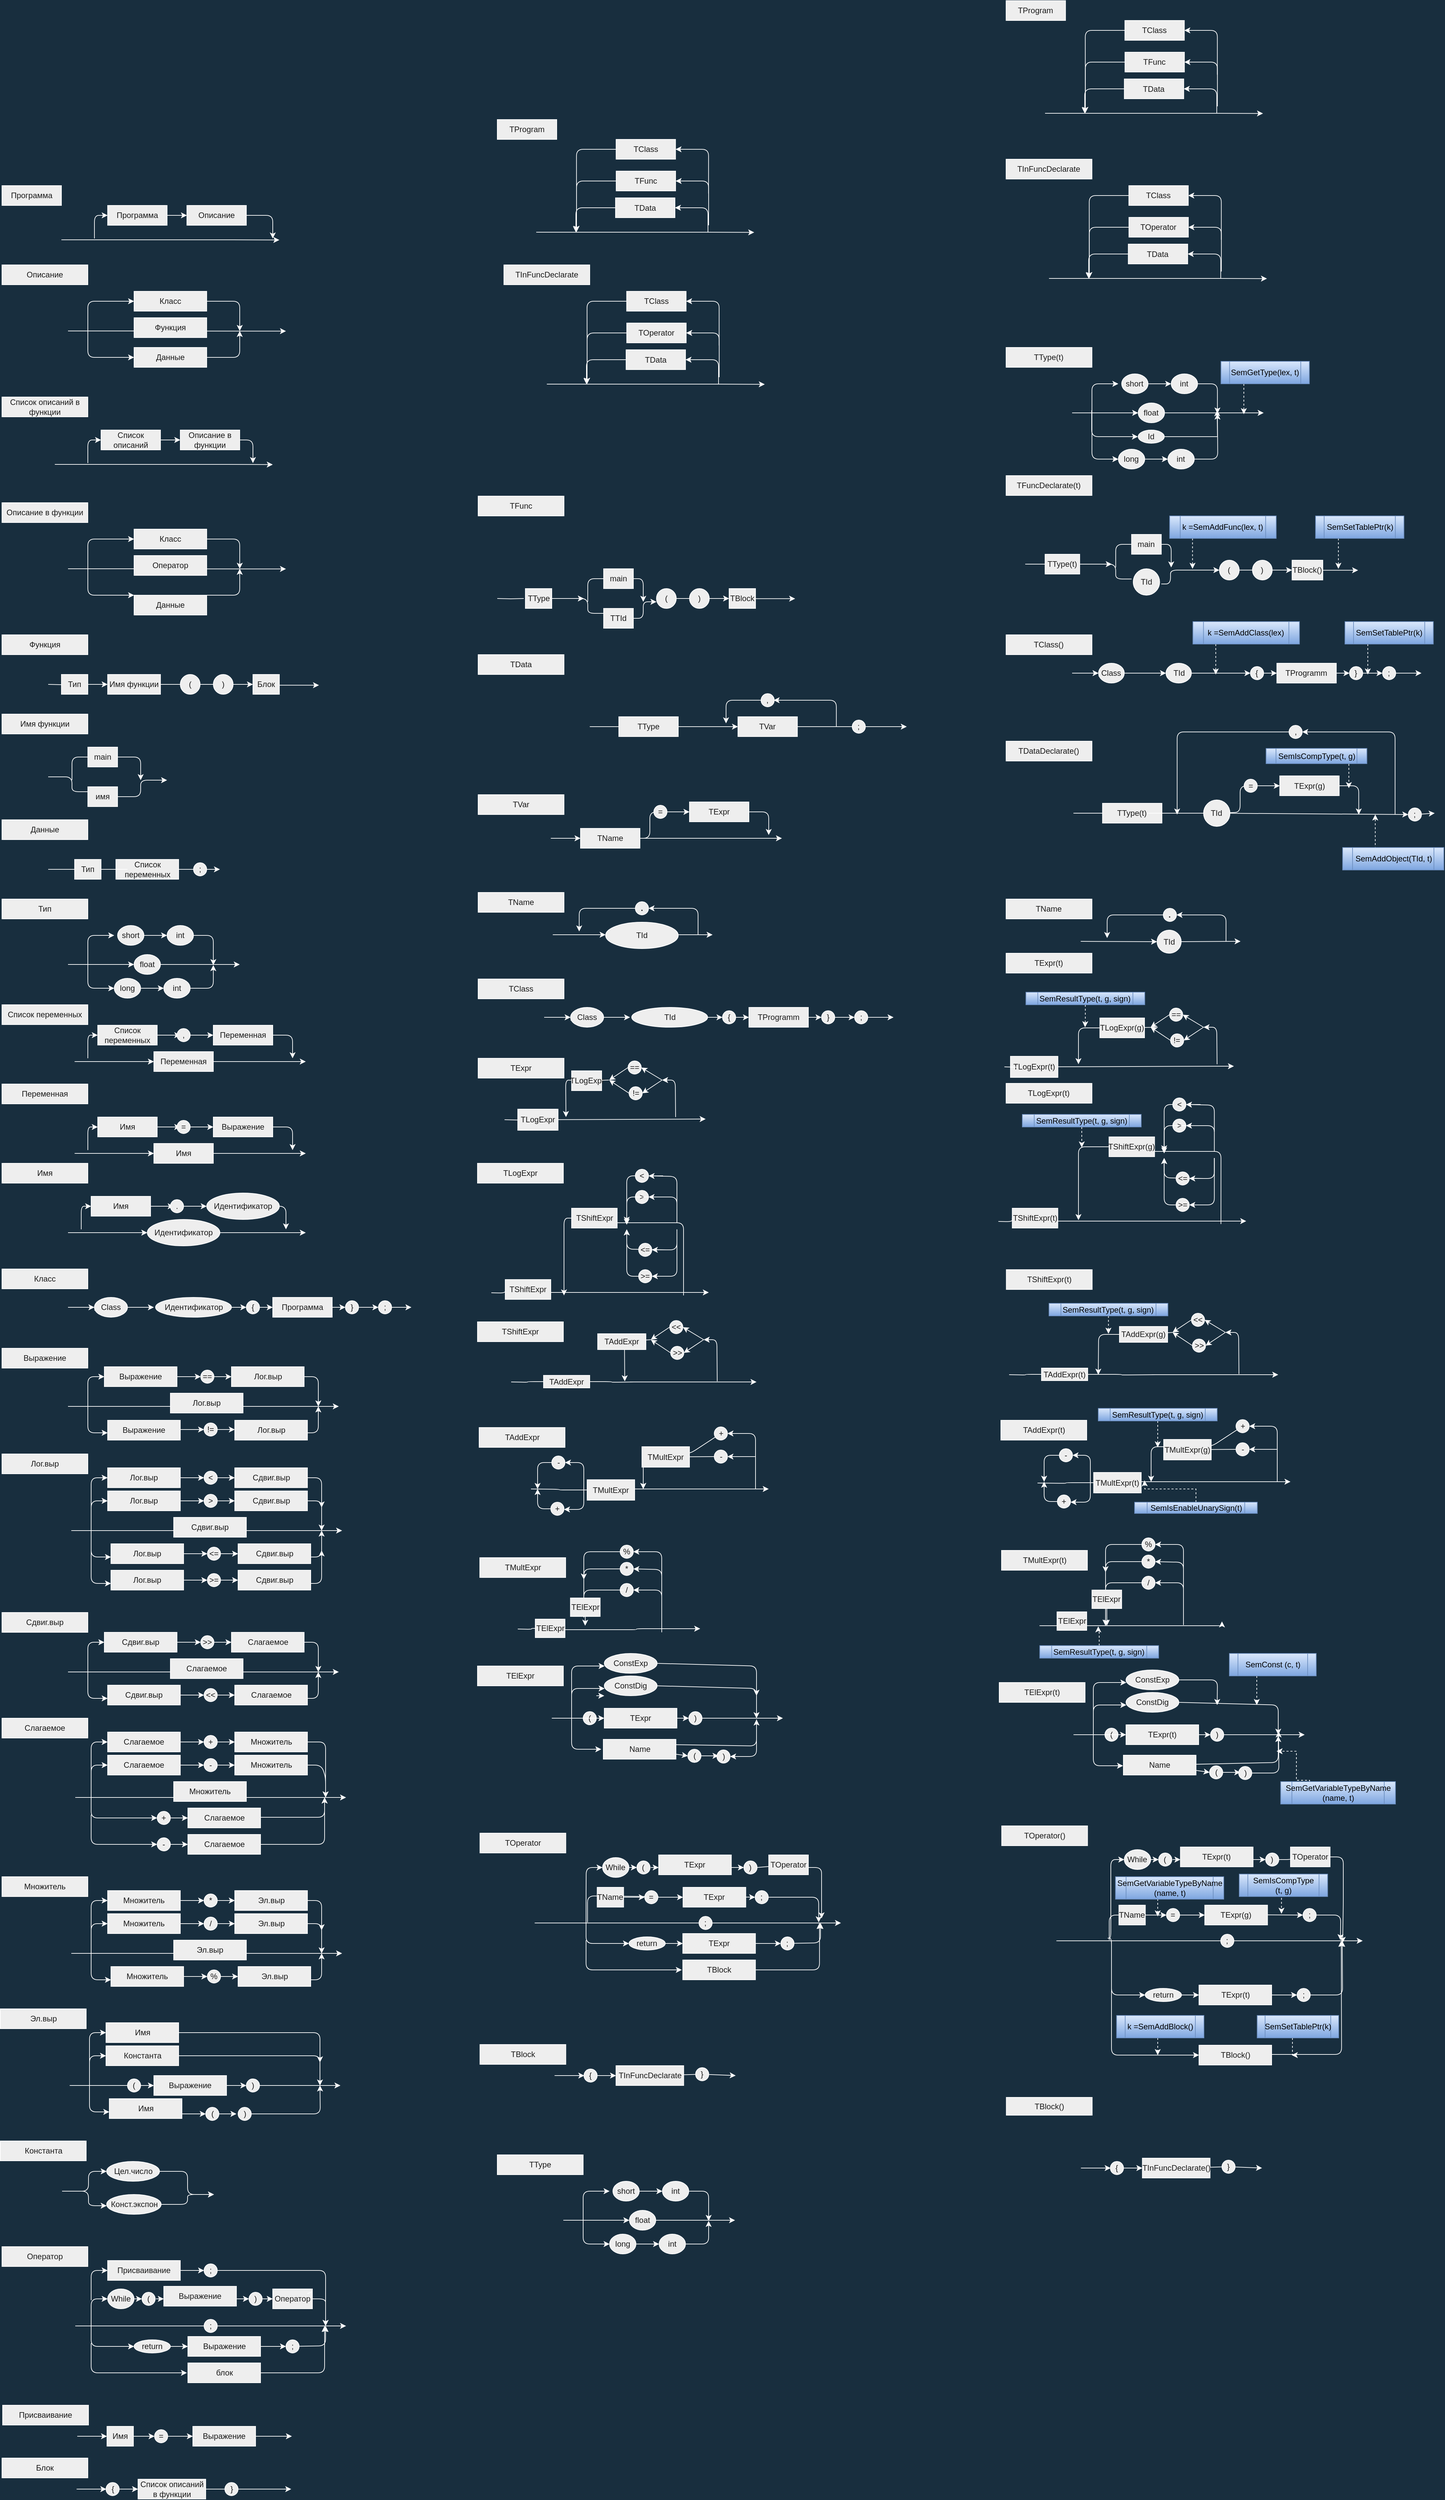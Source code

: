<mxfile version="15.7.4" type="github">
  <diagram id="EHqSk1VED5PsXIvlIXF3" name="Page-1">
    <mxGraphModel dx="1863" dy="1661" grid="1" gridSize="10" guides="1" tooltips="1" connect="1" arrows="1" fold="1" page="0" pageScale="1" pageWidth="827" pageHeight="1169" background="#182E3E" math="0" shadow="0">
      <root>
        <mxCell id="0" />
        <mxCell id="1" parent="0" />
        <mxCell id="4wQbj9723WP38MKTBC8T-1" value="Программа" style="rounded=0;whiteSpace=wrap;html=1;sketch=0;fontColor=#1A1A1A;strokeColor=#FFFFFF;fillColor=#EEEEEE;" parent="1" vertex="1">
          <mxGeometry x="-360" y="-440" width="90" height="30" as="geometry" />
        </mxCell>
        <mxCell id="4wQbj9723WP38MKTBC8T-14" style="edgeStyle=none;rounded=1;sketch=0;orthogonalLoop=1;jettySize=auto;html=1;fontColor=#FFFFFF;strokeColor=#FFFFFF;entryX=0;entryY=0.5;entryDx=0;entryDy=0;" parent="1" target="4wQbj9723WP38MKTBC8T-84" edge="1">
          <mxGeometry relative="1" as="geometry">
            <mxPoint x="-180" y="-395" as="targetPoint" />
            <mxPoint x="-220" y="-360" as="sourcePoint" />
            <Array as="points">
              <mxPoint x="-220" y="-395" />
            </Array>
          </mxGeometry>
        </mxCell>
        <mxCell id="4wQbj9723WP38MKTBC8T-2" value="Описание" style="rounded=0;whiteSpace=wrap;html=1;sketch=0;fontColor=#1A1A1A;strokeColor=#FFFFFF;fillColor=#EEEEEE;" parent="1" vertex="1">
          <mxGeometry x="-80" y="-410" width="90" height="30" as="geometry" />
        </mxCell>
        <mxCell id="4wQbj9723WP38MKTBC8T-11" style="edgeStyle=orthogonalEdgeStyle;curved=0;rounded=1;sketch=0;orthogonalLoop=1;jettySize=auto;html=1;fontColor=#FFFFFF;strokeColor=#FFFFFF;" parent="1" edge="1">
          <mxGeometry relative="1" as="geometry">
            <mxPoint x="60" y="-357.75" as="targetPoint" />
            <mxPoint x="-270" y="-358" as="sourcePoint" />
            <Array as="points">
              <mxPoint x="-20" y="-358" />
              <mxPoint x="-20" y="-358" />
            </Array>
          </mxGeometry>
        </mxCell>
        <mxCell id="4wQbj9723WP38MKTBC8T-13" style="edgeStyle=orthogonalEdgeStyle;curved=0;rounded=1;sketch=0;orthogonalLoop=1;jettySize=auto;html=1;fontColor=#FFFFFF;strokeColor=#FFFFFF;exitX=1;exitY=0.5;exitDx=0;exitDy=0;" parent="1" source="4wQbj9723WP38MKTBC8T-2" edge="1">
          <mxGeometry relative="1" as="geometry">
            <mxPoint x="50" y="-360" as="targetPoint" />
            <mxPoint x="50" y="-390" as="sourcePoint" />
            <Array as="points">
              <mxPoint x="50" y="-395" />
            </Array>
          </mxGeometry>
        </mxCell>
        <mxCell id="4wQbj9723WP38MKTBC8T-15" value="Список описаний в функции" style="rounded=0;whiteSpace=wrap;html=1;sketch=0;fontColor=#1A1A1A;strokeColor=#FFFFFF;fillColor=#EEEEEE;" parent="1" vertex="1">
          <mxGeometry x="-360" y="-120" width="130" height="30" as="geometry" />
        </mxCell>
        <mxCell id="4wQbj9723WP38MKTBC8T-20" value="Описание в функции" style="rounded=0;whiteSpace=wrap;html=1;sketch=0;fontColor=#1A1A1A;strokeColor=#FFFFFF;fillColor=#EEEEEE;" parent="1" vertex="1">
          <mxGeometry x="-360" y="40" width="130" height="30" as="geometry" />
        </mxCell>
        <mxCell id="4wQbj9723WP38MKTBC8T-106" style="edgeStyle=none;rounded=1;sketch=0;orthogonalLoop=1;jettySize=auto;html=1;fontColor=#FFFFFF;strokeColor=#FFFFFF;" parent="1" edge="1">
          <mxGeometry relative="1" as="geometry">
            <mxPoint y="140" as="targetPoint" />
            <Array as="points">
              <mxPoint y="180" />
            </Array>
            <mxPoint x="-50" y="180" as="sourcePoint" />
          </mxGeometry>
        </mxCell>
        <mxCell id="4wQbj9723WP38MKTBC8T-22" value="Данные" style="rounded=0;whiteSpace=wrap;html=1;sketch=0;fontColor=#1A1A1A;strokeColor=#FFFFFF;fillColor=#EEEEEE;" parent="1" vertex="1">
          <mxGeometry x="-160" y="180" width="110" height="30" as="geometry" />
        </mxCell>
        <mxCell id="4wQbj9723WP38MKTBC8T-23" style="edgeStyle=orthogonalEdgeStyle;curved=0;rounded=1;sketch=0;orthogonalLoop=1;jettySize=auto;html=1;fontColor=#FFFFFF;strokeColor=#FFFFFF;" parent="1" edge="1">
          <mxGeometry relative="1" as="geometry">
            <mxPoint x="70" y="140.25" as="targetPoint" />
            <mxPoint x="-260" y="140" as="sourcePoint" />
            <Array as="points">
              <mxPoint x="-180" y="140" />
              <mxPoint x="-180" y="140" />
            </Array>
          </mxGeometry>
        </mxCell>
        <mxCell id="4wQbj9723WP38MKTBC8T-104" style="edgeStyle=none;rounded=1;sketch=0;orthogonalLoop=1;jettySize=auto;html=1;entryX=0;entryY=0.5;entryDx=0;entryDy=0;fontColor=#FFFFFF;strokeColor=#FFFFFF;" parent="1" edge="1">
          <mxGeometry relative="1" as="geometry">
            <mxPoint x="-230" y="140" as="sourcePoint" />
            <Array as="points">
              <mxPoint x="-230" y="180" />
            </Array>
            <mxPoint x="-160" y="180" as="targetPoint" />
          </mxGeometry>
        </mxCell>
        <mxCell id="4wQbj9723WP38MKTBC8T-26" value="Оператор" style="rounded=0;whiteSpace=wrap;html=1;sketch=0;fontColor=#1A1A1A;strokeColor=#FFFFFF;fillColor=#EEEEEE;" parent="1" vertex="1">
          <mxGeometry x="-160" y="120" width="110" height="30" as="geometry" />
        </mxCell>
        <mxCell id="4wQbj9723WP38MKTBC8T-103" style="edgeStyle=none;rounded=1;sketch=0;orthogonalLoop=1;jettySize=auto;html=1;fontColor=#FFFFFF;strokeColor=#FFFFFF;entryX=0;entryY=0.5;entryDx=0;entryDy=0;" parent="1" target="4wQbj9723WP38MKTBC8T-29" edge="1">
          <mxGeometry relative="1" as="geometry">
            <mxPoint x="-230" y="95" as="targetPoint" />
            <mxPoint x="-230" y="140" as="sourcePoint" />
            <Array as="points">
              <mxPoint x="-230" y="95" />
            </Array>
          </mxGeometry>
        </mxCell>
        <mxCell id="4wQbj9723WP38MKTBC8T-105" style="edgeStyle=none;rounded=1;sketch=0;orthogonalLoop=1;jettySize=auto;html=1;fontColor=#FFFFFF;strokeColor=#FFFFFF;" parent="1" source="4wQbj9723WP38MKTBC8T-29" edge="1">
          <mxGeometry relative="1" as="geometry">
            <mxPoint y="140" as="targetPoint" />
            <Array as="points">
              <mxPoint y="95" />
            </Array>
          </mxGeometry>
        </mxCell>
        <mxCell id="4wQbj9723WP38MKTBC8T-29" value="Класс" style="rounded=0;whiteSpace=wrap;html=1;sketch=0;fontColor=#1A1A1A;strokeColor=#FFFFFF;fillColor=#EEEEEE;" parent="1" vertex="1">
          <mxGeometry x="-160" y="80" width="110" height="30" as="geometry" />
        </mxCell>
        <mxCell id="4wQbj9723WP38MKTBC8T-31" value="Описание" style="rounded=0;whiteSpace=wrap;html=1;sketch=0;fontColor=#1A1A1A;strokeColor=#FFFFFF;fillColor=#EEEEEE;" parent="1" vertex="1">
          <mxGeometry x="-360" y="-320" width="130" height="30" as="geometry" />
        </mxCell>
        <mxCell id="4wQbj9723WP38MKTBC8T-42" style="edgeStyle=orthogonalEdgeStyle;curved=0;rounded=1;sketch=0;orthogonalLoop=1;jettySize=auto;html=1;fontColor=#FFFFFF;strokeColor=#FFFFFF;startArrow=none;" parent="1" edge="1">
          <mxGeometry relative="1" as="geometry">
            <mxPoint x="120" y="316.25" as="targetPoint" />
            <mxPoint x="60" y="316.25" as="sourcePoint" />
            <Array as="points">
              <mxPoint x="40" y="316" />
              <mxPoint x="40" y="316" />
            </Array>
          </mxGeometry>
        </mxCell>
        <mxCell id="4wQbj9723WP38MKTBC8T-44" value="Функция" style="rounded=0;whiteSpace=wrap;html=1;sketch=0;fontColor=#1A1A1A;strokeColor=#FFFFFF;fillColor=#EEEEEE;" parent="1" vertex="1">
          <mxGeometry x="-360" y="240" width="130" height="30" as="geometry" />
        </mxCell>
        <mxCell id="4wQbj9723WP38MKTBC8T-56" style="edgeStyle=none;rounded=1;sketch=0;orthogonalLoop=1;jettySize=auto;html=1;exitX=1;exitY=0.5;exitDx=0;exitDy=0;entryX=0;entryY=0.5;entryDx=0;entryDy=0;fontColor=#FFFFFF;strokeColor=#FFFFFF;" parent="1" source="4wQbj9723WP38MKTBC8T-48" target="4wQbj9723WP38MKTBC8T-50" edge="1">
          <mxGeometry relative="1" as="geometry" />
        </mxCell>
        <mxCell id="4wQbj9723WP38MKTBC8T-48" value="Тип" style="rounded=0;whiteSpace=wrap;html=1;sketch=0;fontColor=#1A1A1A;strokeColor=#FFFFFF;fillColor=#EEEEEE;" parent="1" vertex="1">
          <mxGeometry x="-270" y="300" width="40" height="30" as="geometry" />
        </mxCell>
        <mxCell id="4wQbj9723WP38MKTBC8T-49" value="" style="edgeStyle=orthogonalEdgeStyle;curved=0;rounded=1;sketch=0;orthogonalLoop=1;jettySize=auto;html=1;fontColor=#FFFFFF;strokeColor=#FFFFFF;endArrow=none;" parent="1" target="4wQbj9723WP38MKTBC8T-48" edge="1">
          <mxGeometry relative="1" as="geometry">
            <mxPoint x="20" y="320.25" as="targetPoint" />
            <mxPoint x="-290" y="315" as="sourcePoint" />
            <Array as="points" />
          </mxGeometry>
        </mxCell>
        <mxCell id="4wQbj9723WP38MKTBC8T-57" style="edgeStyle=none;rounded=1;sketch=0;orthogonalLoop=1;jettySize=auto;html=1;entryX=0;entryY=0.5;entryDx=0;entryDy=0;fontColor=#FFFFFF;strokeColor=#FFFFFF;startArrow=none;" parent="1" source="4wQbj9723WP38MKTBC8T-58" target="4wQbj9723WP38MKTBC8T-53" edge="1">
          <mxGeometry relative="1" as="geometry" />
        </mxCell>
        <mxCell id="4wQbj9723WP38MKTBC8T-50" value="Имя функции" style="rounded=0;whiteSpace=wrap;html=1;sketch=0;fontColor=#1A1A1A;strokeColor=#FFFFFF;fillColor=#EEEEEE;" parent="1" vertex="1">
          <mxGeometry x="-200" y="300" width="80" height="30" as="geometry" />
        </mxCell>
        <mxCell id="4wQbj9723WP38MKTBC8T-53" value="Блок" style="rounded=0;whiteSpace=wrap;html=1;sketch=0;fontColor=#1A1A1A;strokeColor=#FFFFFF;fillColor=#EEEEEE;" parent="1" vertex="1">
          <mxGeometry x="20" y="300" width="40" height="30" as="geometry" />
        </mxCell>
        <mxCell id="4wQbj9723WP38MKTBC8T-58" value="(" style="ellipse;whiteSpace=wrap;html=1;aspect=fixed;rounded=0;sketch=0;fontColor=#1A1A1A;strokeColor=#FFFFFF;fillColor=#EEEEEE;" parent="1" vertex="1">
          <mxGeometry x="-90" y="300" width="30" height="30" as="geometry" />
        </mxCell>
        <mxCell id="4wQbj9723WP38MKTBC8T-59" value="" style="edgeStyle=none;rounded=1;sketch=0;orthogonalLoop=1;jettySize=auto;html=1;entryX=0;entryY=0.5;entryDx=0;entryDy=0;fontColor=#FFFFFF;strokeColor=#FFFFFF;endArrow=none;" parent="1" source="4wQbj9723WP38MKTBC8T-50" target="4wQbj9723WP38MKTBC8T-58" edge="1">
          <mxGeometry relative="1" as="geometry">
            <mxPoint x="-130" y="315" as="sourcePoint" />
            <mxPoint x="-10" y="315" as="targetPoint" />
          </mxGeometry>
        </mxCell>
        <mxCell id="4wQbj9723WP38MKTBC8T-60" value=")" style="ellipse;whiteSpace=wrap;html=1;aspect=fixed;rounded=0;sketch=0;fontColor=#1A1A1A;strokeColor=#FFFFFF;fillColor=#EEEEEE;" parent="1" vertex="1">
          <mxGeometry x="-40" y="300" width="30" height="30" as="geometry" />
        </mxCell>
        <mxCell id="4wQbj9723WP38MKTBC8T-61" value="Имя функции" style="rounded=0;whiteSpace=wrap;html=1;sketch=0;fontColor=#1A1A1A;strokeColor=#FFFFFF;fillColor=#EEEEEE;" parent="1" vertex="1">
          <mxGeometry x="-360" y="360" width="130" height="30" as="geometry" />
        </mxCell>
        <mxCell id="4wQbj9723WP38MKTBC8T-69" style="edgeStyle=none;rounded=1;sketch=0;orthogonalLoop=1;jettySize=auto;html=1;fontColor=#FFFFFF;strokeColor=#FFFFFF;" parent="1" source="4wQbj9723WP38MKTBC8T-66" edge="1">
          <mxGeometry relative="1" as="geometry">
            <mxPoint x="-150" y="460" as="targetPoint" />
            <Array as="points">
              <mxPoint x="-150" y="425" />
            </Array>
          </mxGeometry>
        </mxCell>
        <mxCell id="4wQbj9723WP38MKTBC8T-66" value="main" style="rounded=0;whiteSpace=wrap;html=1;sketch=0;fontColor=#1A1A1A;strokeColor=#FFFFFF;fillColor=#EEEEEE;" parent="1" vertex="1">
          <mxGeometry x="-230" y="410" width="45" height="30" as="geometry" />
        </mxCell>
        <mxCell id="4wQbj9723WP38MKTBC8T-68" style="edgeStyle=none;rounded=1;sketch=0;orthogonalLoop=1;jettySize=auto;html=1;fontColor=#FFFFFF;strokeColor=#FFFFFF;" parent="1" source="4wQbj9723WP38MKTBC8T-67" edge="1">
          <mxGeometry relative="1" as="geometry">
            <mxPoint x="-110" y="460" as="targetPoint" />
            <Array as="points">
              <mxPoint x="-150" y="485" />
              <mxPoint x="-150" y="460" />
            </Array>
          </mxGeometry>
        </mxCell>
        <mxCell id="4wQbj9723WP38MKTBC8T-67" value="имя" style="rounded=0;whiteSpace=wrap;html=1;sketch=0;fontColor=#1A1A1A;strokeColor=#FFFFFF;fillColor=#EEEEEE;" parent="1" vertex="1">
          <mxGeometry x="-230" y="470" width="45" height="30" as="geometry" />
        </mxCell>
        <mxCell id="4wQbj9723WP38MKTBC8T-70" value="" style="edgeStyle=orthogonalEdgeStyle;curved=0;rounded=1;sketch=0;orthogonalLoop=1;jettySize=auto;html=1;fontColor=#FFFFFF;strokeColor=#FFFFFF;endArrow=none;entryX=0;entryY=0.25;entryDx=0;entryDy=0;" parent="1" target="4wQbj9723WP38MKTBC8T-67" edge="1">
          <mxGeometry relative="1" as="geometry">
            <mxPoint x="-254" y="450" as="targetPoint" />
            <mxPoint x="-290" y="455" as="sourcePoint" />
            <Array as="points">
              <mxPoint x="-254" y="455" />
              <mxPoint x="-254" y="478" />
            </Array>
          </mxGeometry>
        </mxCell>
        <mxCell id="4wQbj9723WP38MKTBC8T-71" value="" style="edgeStyle=orthogonalEdgeStyle;curved=0;rounded=1;sketch=0;orthogonalLoop=1;jettySize=auto;html=1;fontColor=#FFFFFF;strokeColor=#FFFFFF;endArrow=none;entryX=0;entryY=0.5;entryDx=0;entryDy=0;" parent="1" target="4wQbj9723WP38MKTBC8T-66" edge="1">
          <mxGeometry relative="1" as="geometry">
            <mxPoint x="-230" y="462.5" as="targetPoint" />
            <mxPoint x="-254" y="460" as="sourcePoint" />
            <Array as="points">
              <mxPoint x="-254" y="425" />
            </Array>
          </mxGeometry>
        </mxCell>
        <mxCell id="4wQbj9723WP38MKTBC8T-72" value="Данные" style="rounded=0;whiteSpace=wrap;html=1;sketch=0;fontColor=#1A1A1A;strokeColor=#FFFFFF;fillColor=#EEEEEE;" parent="1" vertex="1">
          <mxGeometry x="-360" y="520" width="130" height="30" as="geometry" />
        </mxCell>
        <mxCell id="4wQbj9723WP38MKTBC8T-75" style="edgeStyle=none;rounded=1;sketch=0;orthogonalLoop=1;jettySize=auto;html=1;fontColor=#FFFFFF;strokeColor=#FFFFFF;startArrow=none;" parent="1" source="4wQbj9723WP38MKTBC8T-532" edge="1">
          <mxGeometry relative="1" as="geometry">
            <mxPoint x="-30" y="595" as="targetPoint" />
            <Array as="points">
              <mxPoint x="-130" y="595" />
            </Array>
          </mxGeometry>
        </mxCell>
        <mxCell id="4wQbj9723WP38MKTBC8T-76" value="Список переменных" style="rounded=0;whiteSpace=wrap;html=1;sketch=0;fontColor=#1A1A1A;strokeColor=#FFFFFF;fillColor=#EEEEEE;" parent="1" vertex="1">
          <mxGeometry x="-187.5" y="580" width="95" height="30" as="geometry" />
        </mxCell>
        <mxCell id="4wQbj9723WP38MKTBC8T-77" value="" style="edgeStyle=orthogonalEdgeStyle;curved=0;rounded=1;sketch=0;orthogonalLoop=1;jettySize=auto;html=1;fontColor=#FFFFFF;strokeColor=#FFFFFF;endArrow=none;" parent="1" edge="1">
          <mxGeometry relative="1" as="geometry">
            <mxPoint x="-170" y="595" as="targetPoint" />
            <mxPoint x="-290" y="595" as="sourcePoint" />
            <Array as="points">
              <mxPoint x="-170" y="595" />
            </Array>
          </mxGeometry>
        </mxCell>
        <mxCell id="4wQbj9723WP38MKTBC8T-79" value="TProgram" style="rounded=0;whiteSpace=wrap;html=1;sketch=0;fontColor=#1A1A1A;strokeColor=#FFFFFF;fillColor=#EEEEEE;" parent="1" vertex="1">
          <mxGeometry x="390" y="-540" width="90" height="30" as="geometry" />
        </mxCell>
        <mxCell id="4wQbj9723WP38MKTBC8T-80" style="edgeStyle=none;rounded=1;sketch=0;orthogonalLoop=1;jettySize=auto;html=1;fontColor=#FFFFFF;strokeColor=#FFFFFF;" parent="1" source="4wQbj9723WP38MKTBC8T-81" edge="1">
          <mxGeometry relative="1" as="geometry">
            <mxPoint x="509" y="-369.5" as="targetPoint" />
            <Array as="points">
              <mxPoint x="509" y="-406.5" />
            </Array>
          </mxGeometry>
        </mxCell>
        <mxCell id="4wQbj9723WP38MKTBC8T-81" value="TData" style="rounded=0;whiteSpace=wrap;html=1;sketch=0;fontColor=#1A1A1A;strokeColor=#FFFFFF;fillColor=#EEEEEE;" parent="1" vertex="1">
          <mxGeometry x="569" y="-421.5" width="90" height="30" as="geometry" />
        </mxCell>
        <mxCell id="4wQbj9723WP38MKTBC8T-82" style="edgeStyle=orthogonalEdgeStyle;curved=0;rounded=1;sketch=0;orthogonalLoop=1;jettySize=auto;html=1;fontColor=#FFFFFF;strokeColor=#FFFFFF;" parent="1" edge="1">
          <mxGeometry relative="1" as="geometry">
            <mxPoint x="779" y="-369.25" as="targetPoint" />
            <mxPoint x="449" y="-369.5" as="sourcePoint" />
            <Array as="points">
              <mxPoint x="699" y="-369.5" />
              <mxPoint x="699" y="-369.5" />
            </Array>
          </mxGeometry>
        </mxCell>
        <mxCell id="4wQbj9723WP38MKTBC8T-83" style="edgeStyle=orthogonalEdgeStyle;curved=0;rounded=1;sketch=0;orthogonalLoop=1;jettySize=auto;html=1;fontColor=#FFFFFF;strokeColor=#FFFFFF;entryX=1;entryY=0.5;entryDx=0;entryDy=0;" parent="1" target="4wQbj9723WP38MKTBC8T-81" edge="1">
          <mxGeometry relative="1" as="geometry">
            <mxPoint x="814" y="-381.5" as="targetPoint" />
            <mxPoint x="709" y="-369.5" as="sourcePoint" />
            <Array as="points">
              <mxPoint x="709" y="-406.5" />
            </Array>
          </mxGeometry>
        </mxCell>
        <mxCell id="4wQbj9723WP38MKTBC8T-85" style="edgeStyle=none;rounded=1;sketch=0;orthogonalLoop=1;jettySize=auto;html=1;entryX=0;entryY=0.5;entryDx=0;entryDy=0;fontColor=#FFFFFF;strokeColor=#FFFFFF;" parent="1" source="4wQbj9723WP38MKTBC8T-84" target="4wQbj9723WP38MKTBC8T-2" edge="1">
          <mxGeometry relative="1" as="geometry" />
        </mxCell>
        <mxCell id="4wQbj9723WP38MKTBC8T-84" value="Программа" style="rounded=0;whiteSpace=wrap;html=1;sketch=0;fontColor=#1A1A1A;strokeColor=#FFFFFF;fillColor=#EEEEEE;" parent="1" vertex="1">
          <mxGeometry x="-200" y="-410" width="90" height="30" as="geometry" />
        </mxCell>
        <mxCell id="4wQbj9723WP38MKTBC8T-86" value="TInFuncDeclarate" style="rounded=0;whiteSpace=wrap;html=1;sketch=0;fontColor=#1A1A1A;strokeColor=#FFFFFF;fillColor=#EEEEEE;" parent="1" vertex="1">
          <mxGeometry x="400" y="-320" width="130" height="30" as="geometry" />
        </mxCell>
        <mxCell id="4wQbj9723WP38MKTBC8T-97" style="edgeStyle=none;rounded=1;sketch=0;orthogonalLoop=1;jettySize=auto;html=1;fontColor=#FFFFFF;strokeColor=#FFFFFF;entryX=0;entryY=0.5;entryDx=0;entryDy=0;" parent="1" target="4wQbj9723WP38MKTBC8T-102" edge="1">
          <mxGeometry relative="1" as="geometry">
            <mxPoint x="-190" y="-55" as="targetPoint" />
            <mxPoint x="-230" y="-20" as="sourcePoint" />
            <Array as="points">
              <mxPoint x="-230" y="-55" />
            </Array>
          </mxGeometry>
        </mxCell>
        <mxCell id="4wQbj9723WP38MKTBC8T-98" value="Описание в функции" style="rounded=0;whiteSpace=wrap;html=1;sketch=0;fontColor=#1A1A1A;strokeColor=#FFFFFF;fillColor=#EEEEEE;" parent="1" vertex="1">
          <mxGeometry x="-90" y="-70" width="90" height="30" as="geometry" />
        </mxCell>
        <mxCell id="4wQbj9723WP38MKTBC8T-99" style="edgeStyle=orthogonalEdgeStyle;curved=0;rounded=1;sketch=0;orthogonalLoop=1;jettySize=auto;html=1;fontColor=#FFFFFF;strokeColor=#FFFFFF;" parent="1" edge="1">
          <mxGeometry relative="1" as="geometry">
            <mxPoint x="50" y="-17.75" as="targetPoint" />
            <mxPoint x="-280" y="-18" as="sourcePoint" />
            <Array as="points">
              <mxPoint x="-30" y="-18" />
              <mxPoint x="-30" y="-18" />
            </Array>
          </mxGeometry>
        </mxCell>
        <mxCell id="4wQbj9723WP38MKTBC8T-100" style="edgeStyle=orthogonalEdgeStyle;curved=0;rounded=1;sketch=0;orthogonalLoop=1;jettySize=auto;html=1;fontColor=#FFFFFF;strokeColor=#FFFFFF;exitX=1;exitY=0.5;exitDx=0;exitDy=0;" parent="1" source="4wQbj9723WP38MKTBC8T-98" edge="1">
          <mxGeometry relative="1" as="geometry">
            <mxPoint x="20" y="-20" as="targetPoint" />
            <mxPoint x="40" y="-50" as="sourcePoint" />
            <Array as="points">
              <mxPoint x="20" y="-55" />
            </Array>
          </mxGeometry>
        </mxCell>
        <mxCell id="4wQbj9723WP38MKTBC8T-101" style="edgeStyle=none;rounded=1;sketch=0;orthogonalLoop=1;jettySize=auto;html=1;entryX=0;entryY=0.5;entryDx=0;entryDy=0;fontColor=#FFFFFF;strokeColor=#FFFFFF;" parent="1" source="4wQbj9723WP38MKTBC8T-102" target="4wQbj9723WP38MKTBC8T-98" edge="1">
          <mxGeometry relative="1" as="geometry" />
        </mxCell>
        <mxCell id="4wQbj9723WP38MKTBC8T-102" value="Список описаний" style="rounded=0;whiteSpace=wrap;html=1;sketch=0;fontColor=#1A1A1A;strokeColor=#FFFFFF;fillColor=#EEEEEE;" parent="1" vertex="1">
          <mxGeometry x="-210" y="-70" width="90" height="30" as="geometry" />
        </mxCell>
        <mxCell id="4wQbj9723WP38MKTBC8T-108" style="edgeStyle=none;rounded=1;sketch=0;orthogonalLoop=1;jettySize=auto;html=1;fontColor=#FFFFFF;strokeColor=#FFFFFF;" parent="1" source="4wQbj9723WP38MKTBC8T-109" edge="1">
          <mxGeometry relative="1" as="geometry">
            <mxPoint y="-220" as="targetPoint" />
            <Array as="points">
              <mxPoint y="-180" />
            </Array>
          </mxGeometry>
        </mxCell>
        <mxCell id="4wQbj9723WP38MKTBC8T-109" value="Данные" style="rounded=0;whiteSpace=wrap;html=1;sketch=0;fontColor=#1A1A1A;strokeColor=#FFFFFF;fillColor=#EEEEEE;" parent="1" vertex="1">
          <mxGeometry x="-160" y="-195" width="110" height="30" as="geometry" />
        </mxCell>
        <mxCell id="4wQbj9723WP38MKTBC8T-110" style="edgeStyle=orthogonalEdgeStyle;curved=0;rounded=1;sketch=0;orthogonalLoop=1;jettySize=auto;html=1;fontColor=#FFFFFF;strokeColor=#FFFFFF;" parent="1" edge="1">
          <mxGeometry relative="1" as="geometry">
            <mxPoint x="70" y="-219.75" as="targetPoint" />
            <mxPoint x="-260" y="-220" as="sourcePoint" />
            <Array as="points">
              <mxPoint x="-180" y="-220" />
              <mxPoint x="-180" y="-220" />
            </Array>
          </mxGeometry>
        </mxCell>
        <mxCell id="4wQbj9723WP38MKTBC8T-111" style="edgeStyle=none;rounded=1;sketch=0;orthogonalLoop=1;jettySize=auto;html=1;entryX=0;entryY=0.5;entryDx=0;entryDy=0;fontColor=#FFFFFF;strokeColor=#FFFFFF;" parent="1" target="4wQbj9723WP38MKTBC8T-109" edge="1">
          <mxGeometry relative="1" as="geometry">
            <mxPoint x="-230" y="-220" as="sourcePoint" />
            <Array as="points">
              <mxPoint x="-230" y="-180" />
            </Array>
          </mxGeometry>
        </mxCell>
        <mxCell id="4wQbj9723WP38MKTBC8T-112" value="Функция" style="rounded=0;whiteSpace=wrap;html=1;sketch=0;fontColor=#1A1A1A;strokeColor=#FFFFFF;fillColor=#EEEEEE;" parent="1" vertex="1">
          <mxGeometry x="-160" y="-240" width="110" height="30" as="geometry" />
        </mxCell>
        <mxCell id="4wQbj9723WP38MKTBC8T-113" style="edgeStyle=none;rounded=1;sketch=0;orthogonalLoop=1;jettySize=auto;html=1;fontColor=#FFFFFF;strokeColor=#FFFFFF;entryX=0;entryY=0.5;entryDx=0;entryDy=0;" parent="1" target="4wQbj9723WP38MKTBC8T-115" edge="1">
          <mxGeometry relative="1" as="geometry">
            <mxPoint x="-230" y="-265" as="targetPoint" />
            <mxPoint x="-230" y="-220" as="sourcePoint" />
            <Array as="points">
              <mxPoint x="-230" y="-265" />
            </Array>
          </mxGeometry>
        </mxCell>
        <mxCell id="4wQbj9723WP38MKTBC8T-114" style="edgeStyle=none;rounded=1;sketch=0;orthogonalLoop=1;jettySize=auto;html=1;fontColor=#FFFFFF;strokeColor=#FFFFFF;" parent="1" source="4wQbj9723WP38MKTBC8T-115" edge="1">
          <mxGeometry relative="1" as="geometry">
            <mxPoint y="-220" as="targetPoint" />
            <Array as="points">
              <mxPoint y="-265" />
            </Array>
          </mxGeometry>
        </mxCell>
        <mxCell id="4wQbj9723WP38MKTBC8T-115" value="Класс" style="rounded=0;whiteSpace=wrap;html=1;sketch=0;fontColor=#1A1A1A;strokeColor=#FFFFFF;fillColor=#EEEEEE;" parent="1" vertex="1">
          <mxGeometry x="-160" y="-280" width="110" height="30" as="geometry" />
        </mxCell>
        <mxCell id="4wQbj9723WP38MKTBC8T-116" value="Тип" style="rounded=0;whiteSpace=wrap;html=1;sketch=0;fontColor=#1A1A1A;strokeColor=#FFFFFF;fillColor=#EEEEEE;" parent="1" vertex="1">
          <mxGeometry x="-250" y="580" width="40" height="30" as="geometry" />
        </mxCell>
        <mxCell id="4wQbj9723WP38MKTBC8T-117" value="Тип" style="rounded=0;whiteSpace=wrap;html=1;sketch=0;fontColor=#1A1A1A;strokeColor=#FFFFFF;fillColor=#EEEEEE;" parent="1" vertex="1">
          <mxGeometry x="-360" y="640" width="130" height="30" as="geometry" />
        </mxCell>
        <mxCell id="4wQbj9723WP38MKTBC8T-118" style="edgeStyle=none;rounded=1;sketch=0;orthogonalLoop=1;jettySize=auto;html=1;fontColor=#FFFFFF;strokeColor=#FFFFFF;exitX=1;exitY=0.5;exitDx=0;exitDy=0;" parent="1" source="4wQbj9723WP38MKTBC8T-134" edge="1">
          <mxGeometry relative="1" as="geometry">
            <mxPoint x="-40" y="740" as="targetPoint" />
            <Array as="points">
              <mxPoint x="-40" y="775" />
            </Array>
            <mxPoint x="-50" y="780" as="sourcePoint" />
          </mxGeometry>
        </mxCell>
        <mxCell id="4wQbj9723WP38MKTBC8T-120" style="edgeStyle=orthogonalEdgeStyle;curved=0;rounded=1;sketch=0;orthogonalLoop=1;jettySize=auto;html=1;fontColor=#FFFFFF;strokeColor=#FFFFFF;entryX=0;entryY=0.5;entryDx=0;entryDy=0;" parent="1" target="4wQbj9723WP38MKTBC8T-130" edge="1">
          <mxGeometry relative="1" as="geometry">
            <mxPoint x="20" y="744" as="targetPoint" />
            <mxPoint x="-260" y="739" as="sourcePoint" />
            <Array as="points">
              <mxPoint x="-260" y="739" />
            </Array>
          </mxGeometry>
        </mxCell>
        <mxCell id="4wQbj9723WP38MKTBC8T-121" style="edgeStyle=none;rounded=1;sketch=0;orthogonalLoop=1;jettySize=auto;html=1;fontColor=#FFFFFF;strokeColor=#FFFFFF;entryX=0;entryY=0.5;entryDx=0;entryDy=0;" parent="1" target="4wQbj9723WP38MKTBC8T-133" edge="1">
          <mxGeometry relative="1" as="geometry">
            <mxPoint x="-230" y="740" as="sourcePoint" />
            <Array as="points">
              <mxPoint x="-230" y="775" />
            </Array>
            <mxPoint x="-190" y="780" as="targetPoint" />
          </mxGeometry>
        </mxCell>
        <mxCell id="4wQbj9723WP38MKTBC8T-123" style="edgeStyle=none;rounded=1;sketch=0;orthogonalLoop=1;jettySize=auto;html=1;fontColor=#FFFFFF;strokeColor=#FFFFFF;" parent="1" edge="1">
          <mxGeometry relative="1" as="geometry">
            <mxPoint x="-190" y="695" as="targetPoint" />
            <mxPoint x="-230" y="740" as="sourcePoint" />
            <Array as="points">
              <mxPoint x="-230" y="695" />
            </Array>
          </mxGeometry>
        </mxCell>
        <mxCell id="4wQbj9723WP38MKTBC8T-124" style="edgeStyle=none;rounded=1;sketch=0;orthogonalLoop=1;jettySize=auto;html=1;fontColor=#FFFFFF;strokeColor=#FFFFFF;exitX=1;exitY=0.5;exitDx=0;exitDy=0;" parent="1" source="4wQbj9723WP38MKTBC8T-128" edge="1">
          <mxGeometry relative="1" as="geometry">
            <mxPoint x="-40" y="740" as="targetPoint" />
            <Array as="points">
              <mxPoint x="-40" y="695" />
            </Array>
            <mxPoint x="-50" y="695" as="sourcePoint" />
          </mxGeometry>
        </mxCell>
        <mxCell id="4wQbj9723WP38MKTBC8T-129" style="edgeStyle=none;rounded=1;sketch=0;orthogonalLoop=1;jettySize=auto;html=1;entryX=0;entryY=0.5;entryDx=0;entryDy=0;fontColor=#FFFFFF;strokeColor=#FFFFFF;" parent="1" source="4wQbj9723WP38MKTBC8T-126" target="4wQbj9723WP38MKTBC8T-128" edge="1">
          <mxGeometry relative="1" as="geometry" />
        </mxCell>
        <mxCell id="4wQbj9723WP38MKTBC8T-126" value="short" style="ellipse;whiteSpace=wrap;html=1;rounded=0;sketch=0;fontColor=#1A1A1A;strokeColor=#FFFFFF;fillColor=#EEEEEE;" parent="1" vertex="1">
          <mxGeometry x="-185" y="680" width="40" height="30" as="geometry" />
        </mxCell>
        <mxCell id="4wQbj9723WP38MKTBC8T-128" value="int" style="ellipse;whiteSpace=wrap;html=1;rounded=0;sketch=0;fontColor=#1A1A1A;strokeColor=#FFFFFF;fillColor=#EEEEEE;" parent="1" vertex="1">
          <mxGeometry x="-110" y="680" width="40" height="30" as="geometry" />
        </mxCell>
        <mxCell id="4wQbj9723WP38MKTBC8T-135" style="edgeStyle=none;rounded=1;sketch=0;orthogonalLoop=1;jettySize=auto;html=1;fontColor=#FFFFFF;strokeColor=#FFFFFF;" parent="1" source="4wQbj9723WP38MKTBC8T-130" edge="1">
          <mxGeometry relative="1" as="geometry">
            <mxPoint y="739" as="targetPoint" />
          </mxGeometry>
        </mxCell>
        <mxCell id="4wQbj9723WP38MKTBC8T-130" value="float" style="ellipse;whiteSpace=wrap;html=1;rounded=0;sketch=0;fontColor=#1A1A1A;strokeColor=#FFFFFF;fillColor=#EEEEEE;" parent="1" vertex="1">
          <mxGeometry x="-160" y="724" width="40" height="30" as="geometry" />
        </mxCell>
        <mxCell id="4wQbj9723WP38MKTBC8T-132" style="edgeStyle=none;rounded=1;sketch=0;orthogonalLoop=1;jettySize=auto;html=1;entryX=0;entryY=0.5;entryDx=0;entryDy=0;fontColor=#FFFFFF;strokeColor=#FFFFFF;" parent="1" source="4wQbj9723WP38MKTBC8T-133" target="4wQbj9723WP38MKTBC8T-134" edge="1">
          <mxGeometry relative="1" as="geometry" />
        </mxCell>
        <mxCell id="4wQbj9723WP38MKTBC8T-133" value="long" style="ellipse;whiteSpace=wrap;html=1;rounded=0;sketch=0;fontColor=#1A1A1A;strokeColor=#FFFFFF;fillColor=#EEEEEE;" parent="1" vertex="1">
          <mxGeometry x="-190" y="760" width="40" height="30" as="geometry" />
        </mxCell>
        <mxCell id="4wQbj9723WP38MKTBC8T-134" value="int" style="ellipse;whiteSpace=wrap;html=1;rounded=0;sketch=0;fontColor=#1A1A1A;strokeColor=#FFFFFF;fillColor=#EEEEEE;" parent="1" vertex="1">
          <mxGeometry x="-115" y="760" width="40" height="30" as="geometry" />
        </mxCell>
        <mxCell id="4wQbj9723WP38MKTBC8T-136" value="Список переменных" style="rounded=0;whiteSpace=wrap;html=1;sketch=0;fontColor=#1A1A1A;strokeColor=#FFFFFF;fillColor=#EEEEEE;" parent="1" vertex="1">
          <mxGeometry x="-360" y="800" width="130" height="30" as="geometry" />
        </mxCell>
        <mxCell id="4wQbj9723WP38MKTBC8T-137" style="edgeStyle=none;rounded=1;sketch=0;orthogonalLoop=1;jettySize=auto;html=1;fontColor=#FFFFFF;strokeColor=#FFFFFF;entryX=0;entryY=0.5;entryDx=0;entryDy=0;" parent="1" target="4wQbj9723WP38MKTBC8T-142" edge="1">
          <mxGeometry relative="1" as="geometry">
            <mxPoint x="-190" y="846" as="targetPoint" />
            <mxPoint x="-230" y="881" as="sourcePoint" />
            <Array as="points">
              <mxPoint x="-230" y="846" />
            </Array>
          </mxGeometry>
        </mxCell>
        <mxCell id="4wQbj9723WP38MKTBC8T-138" value="Переменная" style="rounded=0;whiteSpace=wrap;html=1;sketch=0;fontColor=#1A1A1A;strokeColor=#FFFFFF;fillColor=#EEEEEE;" parent="1" vertex="1">
          <mxGeometry x="-40" y="831" width="90" height="30" as="geometry" />
        </mxCell>
        <mxCell id="4wQbj9723WP38MKTBC8T-140" style="edgeStyle=orthogonalEdgeStyle;curved=0;rounded=1;sketch=0;orthogonalLoop=1;jettySize=auto;html=1;fontColor=#FFFFFF;strokeColor=#FFFFFF;exitX=1;exitY=0.5;exitDx=0;exitDy=0;" parent="1" source="4wQbj9723WP38MKTBC8T-138" edge="1">
          <mxGeometry relative="1" as="geometry">
            <mxPoint x="80" y="881" as="targetPoint" />
            <mxPoint x="40" y="851" as="sourcePoint" />
            <Array as="points">
              <mxPoint x="80" y="846" />
            </Array>
          </mxGeometry>
        </mxCell>
        <mxCell id="4wQbj9723WP38MKTBC8T-141" style="edgeStyle=none;rounded=1;sketch=0;orthogonalLoop=1;jettySize=auto;html=1;fontColor=#FFFFFF;strokeColor=#FFFFFF;" parent="1" source="4wQbj9723WP38MKTBC8T-142" edge="1">
          <mxGeometry relative="1" as="geometry">
            <mxPoint x="-90" y="846" as="targetPoint" />
          </mxGeometry>
        </mxCell>
        <mxCell id="4wQbj9723WP38MKTBC8T-142" value="Список переменных" style="rounded=0;whiteSpace=wrap;html=1;sketch=0;fontColor=#1A1A1A;strokeColor=#FFFFFF;fillColor=#EEEEEE;" parent="1" vertex="1">
          <mxGeometry x="-215" y="831" width="90" height="30" as="geometry" />
        </mxCell>
        <mxCell id="4wQbj9723WP38MKTBC8T-152" style="edgeStyle=none;rounded=1;sketch=0;orthogonalLoop=1;jettySize=auto;html=1;entryX=0;entryY=0.5;entryDx=0;entryDy=0;fontColor=#FFFFFF;strokeColor=#FFFFFF;" parent="1" source="4wQbj9723WP38MKTBC8T-143" target="4wQbj9723WP38MKTBC8T-138" edge="1">
          <mxGeometry relative="1" as="geometry" />
        </mxCell>
        <mxCell id="4wQbj9723WP38MKTBC8T-143" value="," style="ellipse;whiteSpace=wrap;html=1;rounded=0;sketch=0;fontColor=#1A1A1A;strokeColor=#FFFFFF;fillColor=#EEEEEE;" parent="1" vertex="1">
          <mxGeometry x="-95" y="836" width="20" height="20" as="geometry" />
        </mxCell>
        <mxCell id="4wQbj9723WP38MKTBC8T-150" style="edgeStyle=none;rounded=1;sketch=0;orthogonalLoop=1;jettySize=auto;html=1;fontColor=#FFFFFF;strokeColor=#FFFFFF;" parent="1" source="4wQbj9723WP38MKTBC8T-144" edge="1">
          <mxGeometry relative="1" as="geometry">
            <mxPoint x="100" y="886" as="targetPoint" />
          </mxGeometry>
        </mxCell>
        <mxCell id="4wQbj9723WP38MKTBC8T-144" value="Переменная" style="rounded=0;whiteSpace=wrap;html=1;sketch=0;fontColor=#1A1A1A;strokeColor=#FFFFFF;fillColor=#EEEEEE;" parent="1" vertex="1">
          <mxGeometry x="-130" y="871" width="90" height="30" as="geometry" />
        </mxCell>
        <mxCell id="4wQbj9723WP38MKTBC8T-149" style="edgeStyle=none;rounded=1;sketch=0;orthogonalLoop=1;jettySize=auto;html=1;entryX=0;entryY=0.5;entryDx=0;entryDy=0;fontColor=#FFFFFF;strokeColor=#FFFFFF;" parent="1" target="4wQbj9723WP38MKTBC8T-144" edge="1">
          <mxGeometry relative="1" as="geometry">
            <mxPoint x="-250" y="886" as="sourcePoint" />
          </mxGeometry>
        </mxCell>
        <mxCell id="4wQbj9723WP38MKTBC8T-153" value="Переменная" style="rounded=0;whiteSpace=wrap;html=1;sketch=0;fontColor=#1A1A1A;strokeColor=#FFFFFF;fillColor=#EEEEEE;" parent="1" vertex="1">
          <mxGeometry x="-360" y="920" width="130" height="30" as="geometry" />
        </mxCell>
        <mxCell id="4wQbj9723WP38MKTBC8T-154" style="edgeStyle=none;rounded=1;sketch=0;orthogonalLoop=1;jettySize=auto;html=1;fontColor=#FFFFFF;strokeColor=#FFFFFF;entryX=0;entryY=0.5;entryDx=0;entryDy=0;" parent="1" target="4wQbj9723WP38MKTBC8T-158" edge="1">
          <mxGeometry relative="1" as="geometry">
            <mxPoint x="-190" y="985" as="targetPoint" />
            <mxPoint x="-230" y="1020" as="sourcePoint" />
            <Array as="points">
              <mxPoint x="-230" y="985" />
            </Array>
          </mxGeometry>
        </mxCell>
        <mxCell id="4wQbj9723WP38MKTBC8T-155" value="Выражение" style="rounded=0;whiteSpace=wrap;html=1;sketch=0;fontColor=#1A1A1A;strokeColor=#FFFFFF;fillColor=#EEEEEE;" parent="1" vertex="1">
          <mxGeometry x="-40" y="970" width="90" height="30" as="geometry" />
        </mxCell>
        <mxCell id="4wQbj9723WP38MKTBC8T-156" style="edgeStyle=orthogonalEdgeStyle;curved=0;rounded=1;sketch=0;orthogonalLoop=1;jettySize=auto;html=1;fontColor=#FFFFFF;strokeColor=#FFFFFF;exitX=1;exitY=0.5;exitDx=0;exitDy=0;" parent="1" source="4wQbj9723WP38MKTBC8T-155" edge="1">
          <mxGeometry relative="1" as="geometry">
            <mxPoint x="80" y="1020" as="targetPoint" />
            <mxPoint x="40" y="990" as="sourcePoint" />
            <Array as="points">
              <mxPoint x="80" y="985" />
            </Array>
          </mxGeometry>
        </mxCell>
        <mxCell id="4wQbj9723WP38MKTBC8T-157" style="edgeStyle=none;rounded=1;sketch=0;orthogonalLoop=1;jettySize=auto;html=1;fontColor=#FFFFFF;strokeColor=#FFFFFF;" parent="1" source="4wQbj9723WP38MKTBC8T-158" edge="1">
          <mxGeometry relative="1" as="geometry">
            <mxPoint x="-90" y="985" as="targetPoint" />
          </mxGeometry>
        </mxCell>
        <mxCell id="4wQbj9723WP38MKTBC8T-158" value="Имя" style="rounded=0;whiteSpace=wrap;html=1;sketch=0;fontColor=#1A1A1A;strokeColor=#FFFFFF;fillColor=#EEEEEE;" parent="1" vertex="1">
          <mxGeometry x="-215" y="970" width="90" height="30" as="geometry" />
        </mxCell>
        <mxCell id="4wQbj9723WP38MKTBC8T-159" style="edgeStyle=none;rounded=1;sketch=0;orthogonalLoop=1;jettySize=auto;html=1;entryX=0;entryY=0.5;entryDx=0;entryDy=0;fontColor=#FFFFFF;strokeColor=#FFFFFF;" parent="1" source="4wQbj9723WP38MKTBC8T-160" target="4wQbj9723WP38MKTBC8T-155" edge="1">
          <mxGeometry relative="1" as="geometry" />
        </mxCell>
        <mxCell id="4wQbj9723WP38MKTBC8T-160" value="=" style="ellipse;whiteSpace=wrap;html=1;rounded=0;sketch=0;fontColor=#1A1A1A;strokeColor=#FFFFFF;fillColor=#EEEEEE;" parent="1" vertex="1">
          <mxGeometry x="-95" y="975" width="20" height="20" as="geometry" />
        </mxCell>
        <mxCell id="4wQbj9723WP38MKTBC8T-161" style="edgeStyle=none;rounded=1;sketch=0;orthogonalLoop=1;jettySize=auto;html=1;fontColor=#FFFFFF;strokeColor=#FFFFFF;" parent="1" source="4wQbj9723WP38MKTBC8T-162" edge="1">
          <mxGeometry relative="1" as="geometry">
            <mxPoint x="100" y="1025" as="targetPoint" />
          </mxGeometry>
        </mxCell>
        <mxCell id="4wQbj9723WP38MKTBC8T-162" value="Имя" style="rounded=0;whiteSpace=wrap;html=1;sketch=0;fontColor=#1A1A1A;strokeColor=#FFFFFF;fillColor=#EEEEEE;" parent="1" vertex="1">
          <mxGeometry x="-130" y="1010" width="90" height="30" as="geometry" />
        </mxCell>
        <mxCell id="4wQbj9723WP38MKTBC8T-163" style="edgeStyle=none;rounded=1;sketch=0;orthogonalLoop=1;jettySize=auto;html=1;entryX=0;entryY=0.5;entryDx=0;entryDy=0;fontColor=#FFFFFF;strokeColor=#FFFFFF;" parent="1" target="4wQbj9723WP38MKTBC8T-162" edge="1">
          <mxGeometry relative="1" as="geometry">
            <mxPoint x="-250" y="1025" as="sourcePoint" />
          </mxGeometry>
        </mxCell>
        <mxCell id="4wQbj9723WP38MKTBC8T-164" value="Имя" style="rounded=0;whiteSpace=wrap;html=1;sketch=0;fontColor=#1A1A1A;strokeColor=#FFFFFF;fillColor=#EEEEEE;" parent="1" vertex="1">
          <mxGeometry x="-360" y="1040" width="130" height="30" as="geometry" />
        </mxCell>
        <mxCell id="4wQbj9723WP38MKTBC8T-165" style="edgeStyle=none;rounded=1;sketch=0;orthogonalLoop=1;jettySize=auto;html=1;fontColor=#FFFFFF;strokeColor=#FFFFFF;entryX=0;entryY=0.5;entryDx=0;entryDy=0;" parent="1" target="4wQbj9723WP38MKTBC8T-169" edge="1">
          <mxGeometry relative="1" as="geometry">
            <mxPoint x="-200" y="1105" as="targetPoint" />
            <mxPoint x="-240" y="1140" as="sourcePoint" />
            <Array as="points">
              <mxPoint x="-240" y="1105" />
            </Array>
          </mxGeometry>
        </mxCell>
        <mxCell id="4wQbj9723WP38MKTBC8T-167" style="edgeStyle=orthogonalEdgeStyle;curved=0;rounded=1;sketch=0;orthogonalLoop=1;jettySize=auto;html=1;fontColor=#FFFFFF;strokeColor=#FFFFFF;exitX=1;exitY=0.5;exitDx=0;exitDy=0;" parent="1" edge="1">
          <mxGeometry relative="1" as="geometry">
            <mxPoint x="70" y="1140" as="targetPoint" />
            <mxPoint x="40" y="1105" as="sourcePoint" />
            <Array as="points">
              <mxPoint x="70" y="1105" />
            </Array>
          </mxGeometry>
        </mxCell>
        <mxCell id="4wQbj9723WP38MKTBC8T-168" style="edgeStyle=none;rounded=1;sketch=0;orthogonalLoop=1;jettySize=auto;html=1;fontColor=#FFFFFF;strokeColor=#FFFFFF;" parent="1" source="4wQbj9723WP38MKTBC8T-169" edge="1">
          <mxGeometry relative="1" as="geometry">
            <mxPoint x="-100" y="1105" as="targetPoint" />
          </mxGeometry>
        </mxCell>
        <mxCell id="4wQbj9723WP38MKTBC8T-169" value="Имя" style="rounded=0;whiteSpace=wrap;html=1;sketch=0;fontColor=#1A1A1A;strokeColor=#FFFFFF;fillColor=#EEEEEE;" parent="1" vertex="1">
          <mxGeometry x="-225" y="1090" width="90" height="30" as="geometry" />
        </mxCell>
        <mxCell id="4wQbj9723WP38MKTBC8T-170" style="edgeStyle=none;rounded=1;sketch=0;orthogonalLoop=1;jettySize=auto;html=1;entryX=0;entryY=0.5;entryDx=0;entryDy=0;fontColor=#FFFFFF;strokeColor=#FFFFFF;" parent="1" source="4wQbj9723WP38MKTBC8T-171" edge="1">
          <mxGeometry relative="1" as="geometry">
            <mxPoint x="-50" y="1105" as="targetPoint" />
          </mxGeometry>
        </mxCell>
        <mxCell id="4wQbj9723WP38MKTBC8T-171" value="." style="ellipse;whiteSpace=wrap;html=1;rounded=0;sketch=0;fontColor=#1A1A1A;strokeColor=#FFFFFF;fillColor=#EEEEEE;" parent="1" vertex="1">
          <mxGeometry x="-105" y="1095" width="20" height="20" as="geometry" />
        </mxCell>
        <mxCell id="4wQbj9723WP38MKTBC8T-173" style="edgeStyle=none;rounded=1;sketch=0;orthogonalLoop=1;jettySize=auto;html=1;entryX=0;entryY=0.5;entryDx=0;entryDy=0;fontColor=#FFFFFF;strokeColor=#FFFFFF;" parent="1" edge="1">
          <mxGeometry relative="1" as="geometry">
            <mxPoint x="-260" y="1145" as="sourcePoint" />
            <mxPoint x="-140" y="1145" as="targetPoint" />
          </mxGeometry>
        </mxCell>
        <mxCell id="4wQbj9723WP38MKTBC8T-174" value="Идентификатор" style="ellipse;whiteSpace=wrap;html=1;rounded=0;sketch=0;fontColor=#1A1A1A;strokeColor=#FFFFFF;fillColor=#EEEEEE;" parent="1" vertex="1">
          <mxGeometry x="-50" y="1085" width="110" height="40" as="geometry" />
        </mxCell>
        <mxCell id="4wQbj9723WP38MKTBC8T-176" style="edgeStyle=none;rounded=1;sketch=0;orthogonalLoop=1;jettySize=auto;html=1;fontColor=#FFFFFF;strokeColor=#FFFFFF;" parent="1" source="4wQbj9723WP38MKTBC8T-175" edge="1">
          <mxGeometry relative="1" as="geometry">
            <mxPoint x="100" y="1145" as="targetPoint" />
          </mxGeometry>
        </mxCell>
        <mxCell id="4wQbj9723WP38MKTBC8T-175" value="Идентификатор" style="ellipse;whiteSpace=wrap;html=1;rounded=0;sketch=0;fontColor=#1A1A1A;strokeColor=#FFFFFF;fillColor=#EEEEEE;" parent="1" vertex="1">
          <mxGeometry x="-140" y="1125" width="110" height="40" as="geometry" />
        </mxCell>
        <mxCell id="4wQbj9723WP38MKTBC8T-178" value="Класс" style="rounded=0;whiteSpace=wrap;html=1;sketch=0;fontColor=#1A1A1A;strokeColor=#FFFFFF;fillColor=#EEEEEE;" parent="1" vertex="1">
          <mxGeometry x="-360" y="1200" width="130" height="30" as="geometry" />
        </mxCell>
        <mxCell id="4wQbj9723WP38MKTBC8T-181" value="" style="edgeStyle=orthogonalEdgeStyle;curved=0;rounded=1;sketch=0;orthogonalLoop=1;jettySize=auto;html=1;fontColor=#FFFFFF;strokeColor=#FFFFFF;endArrow=none;" parent="1" edge="1">
          <mxGeometry relative="1" as="geometry">
            <mxPoint x="-200" y="1262.5" as="targetPoint" />
            <mxPoint x="-220" y="1262.5" as="sourcePoint" />
            <Array as="points" />
          </mxGeometry>
        </mxCell>
        <mxCell id="4wQbj9723WP38MKTBC8T-209" style="edgeStyle=none;rounded=1;sketch=0;orthogonalLoop=1;jettySize=auto;html=1;exitX=1;exitY=0.5;exitDx=0;exitDy=0;entryX=0;entryY=0.5;entryDx=0;entryDy=0;fontColor=#FFFFFF;strokeColor=#FFFFFF;" parent="1" source="4wQbj9723WP38MKTBC8T-184" target="4wQbj9723WP38MKTBC8T-206" edge="1">
          <mxGeometry relative="1" as="geometry" />
        </mxCell>
        <mxCell id="4wQbj9723WP38MKTBC8T-184" value="Программа" style="rounded=0;whiteSpace=wrap;html=1;sketch=0;fontColor=#1A1A1A;strokeColor=#FFFFFF;fillColor=#EEEEEE;" parent="1" vertex="1">
          <mxGeometry x="50" y="1243" width="90" height="30" as="geometry" />
        </mxCell>
        <mxCell id="4wQbj9723WP38MKTBC8T-203" style="edgeStyle=none;rounded=1;sketch=0;orthogonalLoop=1;jettySize=auto;html=1;fontColor=#FFFFFF;strokeColor=#FFFFFF;" parent="1" source="4wQbj9723WP38MKTBC8T-188" edge="1">
          <mxGeometry relative="1" as="geometry">
            <mxPoint x="-130" y="1258" as="targetPoint" />
          </mxGeometry>
        </mxCell>
        <mxCell id="4wQbj9723WP38MKTBC8T-188" value="Class" style="ellipse;whiteSpace=wrap;html=1;rounded=0;sketch=0;fontColor=#1A1A1A;strokeColor=#FFFFFF;fillColor=#EEEEEE;" parent="1" vertex="1">
          <mxGeometry x="-220" y="1243" width="50" height="30" as="geometry" />
        </mxCell>
        <mxCell id="4wQbj9723WP38MKTBC8T-207" style="edgeStyle=none;rounded=1;sketch=0;orthogonalLoop=1;jettySize=auto;html=1;entryX=0;entryY=0.5;entryDx=0;entryDy=0;fontColor=#FFFFFF;strokeColor=#FFFFFF;" parent="1" source="4wQbj9723WP38MKTBC8T-200" target="4wQbj9723WP38MKTBC8T-202" edge="1">
          <mxGeometry relative="1" as="geometry" />
        </mxCell>
        <mxCell id="4wQbj9723WP38MKTBC8T-200" value="Идентификатор" style="ellipse;whiteSpace=wrap;html=1;rounded=0;sketch=0;fontColor=#1A1A1A;strokeColor=#FFFFFF;fillColor=#EEEEEE;" parent="1" vertex="1">
          <mxGeometry x="-127.5" y="1243" width="115" height="30" as="geometry" />
        </mxCell>
        <mxCell id="4wQbj9723WP38MKTBC8T-201" style="edgeStyle=none;rounded=1;sketch=0;orthogonalLoop=1;jettySize=auto;html=1;entryX=1;entryY=0.5;entryDx=0;entryDy=0;fontColor=#FFFFFF;strokeColor=#FFFFFF;" parent="1" source="4wQbj9723WP38MKTBC8T-200" target="4wQbj9723WP38MKTBC8T-200" edge="1">
          <mxGeometry relative="1" as="geometry" />
        </mxCell>
        <mxCell id="4wQbj9723WP38MKTBC8T-208" style="edgeStyle=none;rounded=1;sketch=0;orthogonalLoop=1;jettySize=auto;html=1;exitX=1;exitY=0.5;exitDx=0;exitDy=0;entryX=0;entryY=0.5;entryDx=0;entryDy=0;fontColor=#FFFFFF;strokeColor=#FFFFFF;" parent="1" source="4wQbj9723WP38MKTBC8T-202" target="4wQbj9723WP38MKTBC8T-184" edge="1">
          <mxGeometry relative="1" as="geometry" />
        </mxCell>
        <mxCell id="4wQbj9723WP38MKTBC8T-202" value="{" style="ellipse;whiteSpace=wrap;html=1;rounded=0;sketch=0;fontColor=#1A1A1A;strokeColor=#FFFFFF;fillColor=#EEEEEE;" parent="1" vertex="1">
          <mxGeometry x="10" y="1248" width="20" height="20" as="geometry" />
        </mxCell>
        <mxCell id="4wQbj9723WP38MKTBC8T-205" style="edgeStyle=none;rounded=1;sketch=0;orthogonalLoop=1;jettySize=auto;html=1;entryX=0;entryY=0.5;entryDx=0;entryDy=0;fontColor=#FFFFFF;strokeColor=#FFFFFF;" parent="1" target="4wQbj9723WP38MKTBC8T-188" edge="1">
          <mxGeometry relative="1" as="geometry">
            <mxPoint x="-260" y="1258" as="sourcePoint" />
          </mxGeometry>
        </mxCell>
        <mxCell id="4wQbj9723WP38MKTBC8T-212" style="edgeStyle=none;rounded=1;sketch=0;orthogonalLoop=1;jettySize=auto;html=1;entryX=0;entryY=0.5;entryDx=0;entryDy=0;fontColor=#FFFFFF;strokeColor=#FFFFFF;" parent="1" source="4wQbj9723WP38MKTBC8T-206" target="4wQbj9723WP38MKTBC8T-211" edge="1">
          <mxGeometry relative="1" as="geometry" />
        </mxCell>
        <mxCell id="4wQbj9723WP38MKTBC8T-206" value="}" style="ellipse;whiteSpace=wrap;html=1;rounded=0;sketch=0;fontColor=#1A1A1A;strokeColor=#FFFFFF;fillColor=#EEEEEE;" parent="1" vertex="1">
          <mxGeometry x="160" y="1248" width="20" height="20" as="geometry" />
        </mxCell>
        <mxCell id="4wQbj9723WP38MKTBC8T-213" style="edgeStyle=none;rounded=1;sketch=0;orthogonalLoop=1;jettySize=auto;html=1;fontColor=#FFFFFF;strokeColor=#FFFFFF;" parent="1" source="4wQbj9723WP38MKTBC8T-211" edge="1">
          <mxGeometry relative="1" as="geometry">
            <mxPoint x="260" y="1258" as="targetPoint" />
          </mxGeometry>
        </mxCell>
        <mxCell id="4wQbj9723WP38MKTBC8T-211" value=";" style="ellipse;whiteSpace=wrap;html=1;rounded=0;sketch=0;fontColor=#1A1A1A;strokeColor=#FFFFFF;fillColor=#EEEEEE;" parent="1" vertex="1">
          <mxGeometry x="210" y="1248" width="20" height="20" as="geometry" />
        </mxCell>
        <mxCell id="4wQbj9723WP38MKTBC8T-214" value="Выражение" style="rounded=0;whiteSpace=wrap;html=1;sketch=0;fontColor=#1A1A1A;strokeColor=#FFFFFF;fillColor=#EEEEEE;" parent="1" vertex="1">
          <mxGeometry x="-360" y="1320" width="130" height="30" as="geometry" />
        </mxCell>
        <mxCell id="4wQbj9723WP38MKTBC8T-215" style="edgeStyle=none;rounded=1;sketch=0;orthogonalLoop=1;jettySize=auto;html=1;fontColor=#FFFFFF;strokeColor=#FFFFFF;" parent="1" edge="1">
          <mxGeometry relative="1" as="geometry">
            <mxPoint x="119" y="1408" as="targetPoint" />
            <Array as="points">
              <mxPoint x="119" y="1448" />
            </Array>
            <mxPoint x="69" y="1448" as="sourcePoint" />
          </mxGeometry>
        </mxCell>
        <mxCell id="4wQbj9723WP38MKTBC8T-217" style="edgeStyle=orthogonalEdgeStyle;curved=0;rounded=1;sketch=0;orthogonalLoop=1;jettySize=auto;html=1;fontColor=#FFFFFF;strokeColor=#FFFFFF;" parent="1" edge="1">
          <mxGeometry relative="1" as="geometry">
            <mxPoint x="150" y="1408" as="targetPoint" />
            <mxPoint x="-260" y="1408" as="sourcePoint" />
            <Array as="points">
              <mxPoint x="-180" y="1408" />
              <mxPoint x="-180" y="1408" />
            </Array>
          </mxGeometry>
        </mxCell>
        <mxCell id="4wQbj9723WP38MKTBC8T-218" style="edgeStyle=none;rounded=1;sketch=0;orthogonalLoop=1;jettySize=auto;html=1;fontColor=#FFFFFF;strokeColor=#FFFFFF;" parent="1" edge="1">
          <mxGeometry relative="1" as="geometry">
            <mxPoint x="-230" y="1408" as="sourcePoint" />
            <Array as="points">
              <mxPoint x="-230" y="1448" />
            </Array>
            <mxPoint x="-200" y="1448" as="targetPoint" />
          </mxGeometry>
        </mxCell>
        <mxCell id="4wQbj9723WP38MKTBC8T-219" value="Лог.выр" style="rounded=0;whiteSpace=wrap;html=1;sketch=0;fontColor=#1A1A1A;strokeColor=#FFFFFF;fillColor=#EEEEEE;" parent="1" vertex="1">
          <mxGeometry x="-105" y="1388" width="110" height="30" as="geometry" />
        </mxCell>
        <mxCell id="4wQbj9723WP38MKTBC8T-220" style="edgeStyle=none;rounded=1;sketch=0;orthogonalLoop=1;jettySize=auto;html=1;fontColor=#FFFFFF;strokeColor=#FFFFFF;entryX=0;entryY=0.5;entryDx=0;entryDy=0;" parent="1" target="4wQbj9723WP38MKTBC8T-222" edge="1">
          <mxGeometry relative="1" as="geometry">
            <mxPoint x="-230" y="1363" as="targetPoint" />
            <mxPoint x="-230" y="1408" as="sourcePoint" />
            <Array as="points">
              <mxPoint x="-230" y="1363" />
            </Array>
          </mxGeometry>
        </mxCell>
        <mxCell id="4wQbj9723WP38MKTBC8T-221" style="edgeStyle=none;rounded=1;sketch=0;orthogonalLoop=1;jettySize=auto;html=1;fontColor=#FFFFFF;strokeColor=#FFFFFF;exitX=1;exitY=0.5;exitDx=0;exitDy=0;" parent="1" source="4wQbj9723WP38MKTBC8T-228" edge="1">
          <mxGeometry relative="1" as="geometry">
            <mxPoint x="119" y="1408" as="targetPoint" />
            <Array as="points">
              <mxPoint x="119" y="1363" />
            </Array>
            <mxPoint x="109" y="1363" as="sourcePoint" />
          </mxGeometry>
        </mxCell>
        <mxCell id="4wQbj9723WP38MKTBC8T-227" style="edgeStyle=none;rounded=1;sketch=0;orthogonalLoop=1;jettySize=auto;html=1;entryX=0;entryY=0.5;entryDx=0;entryDy=0;fontColor=#FFFFFF;strokeColor=#FFFFFF;" parent="1" source="4wQbj9723WP38MKTBC8T-222" target="4wQbj9723WP38MKTBC8T-223" edge="1">
          <mxGeometry relative="1" as="geometry" />
        </mxCell>
        <mxCell id="4wQbj9723WP38MKTBC8T-222" value="Выражение" style="rounded=0;whiteSpace=wrap;html=1;sketch=0;fontColor=#1A1A1A;strokeColor=#FFFFFF;fillColor=#EEEEEE;" parent="1" vertex="1">
          <mxGeometry x="-205" y="1348" width="110" height="30" as="geometry" />
        </mxCell>
        <mxCell id="4wQbj9723WP38MKTBC8T-229" style="edgeStyle=none;rounded=1;sketch=0;orthogonalLoop=1;jettySize=auto;html=1;fontColor=#FFFFFF;strokeColor=#FFFFFF;" parent="1" source="4wQbj9723WP38MKTBC8T-223" target="4wQbj9723WP38MKTBC8T-228" edge="1">
          <mxGeometry relative="1" as="geometry" />
        </mxCell>
        <mxCell id="4wQbj9723WP38MKTBC8T-223" value="==" style="ellipse;whiteSpace=wrap;html=1;rounded=0;sketch=0;fontColor=#1A1A1A;strokeColor=#FFFFFF;fillColor=#EEEEEE;" parent="1" vertex="1">
          <mxGeometry x="-59" y="1353" width="20" height="20" as="geometry" />
        </mxCell>
        <mxCell id="4wQbj9723WP38MKTBC8T-228" value="Лог.выр" style="rounded=0;whiteSpace=wrap;html=1;sketch=0;fontColor=#1A1A1A;strokeColor=#FFFFFF;fillColor=#EEEEEE;" parent="1" vertex="1">
          <mxGeometry x="-12.5" y="1348" width="110" height="30" as="geometry" />
        </mxCell>
        <mxCell id="4wQbj9723WP38MKTBC8T-231" style="edgeStyle=none;rounded=1;sketch=0;orthogonalLoop=1;jettySize=auto;html=1;entryX=0;entryY=0.5;entryDx=0;entryDy=0;fontColor=#FFFFFF;strokeColor=#FFFFFF;" parent="1" target="4wQbj9723WP38MKTBC8T-234" edge="1">
          <mxGeometry relative="1" as="geometry">
            <mxPoint x="-90" y="1443" as="sourcePoint" />
          </mxGeometry>
        </mxCell>
        <mxCell id="4wQbj9723WP38MKTBC8T-232" value="Выражение" style="rounded=0;whiteSpace=wrap;html=1;sketch=0;fontColor=#1A1A1A;strokeColor=#FFFFFF;fillColor=#EEEEEE;" parent="1" vertex="1">
          <mxGeometry x="-200" y="1429" width="110" height="30" as="geometry" />
        </mxCell>
        <mxCell id="4wQbj9723WP38MKTBC8T-233" style="edgeStyle=none;rounded=1;sketch=0;orthogonalLoop=1;jettySize=auto;html=1;fontColor=#FFFFFF;strokeColor=#FFFFFF;" parent="1" source="4wQbj9723WP38MKTBC8T-234" edge="1">
          <mxGeometry relative="1" as="geometry">
            <mxPoint x="-7.5" y="1443" as="targetPoint" />
          </mxGeometry>
        </mxCell>
        <mxCell id="4wQbj9723WP38MKTBC8T-234" value="!=" style="ellipse;whiteSpace=wrap;html=1;rounded=0;sketch=0;fontColor=#1A1A1A;strokeColor=#FFFFFF;fillColor=#EEEEEE;" parent="1" vertex="1">
          <mxGeometry x="-54" y="1433" width="20" height="20" as="geometry" />
        </mxCell>
        <mxCell id="4wQbj9723WP38MKTBC8T-235" value="Лог.выр" style="rounded=0;whiteSpace=wrap;html=1;sketch=0;fontColor=#1A1A1A;strokeColor=#FFFFFF;fillColor=#EEEEEE;" parent="1" vertex="1">
          <mxGeometry x="-7.5" y="1429" width="110" height="30" as="geometry" />
        </mxCell>
        <mxCell id="4wQbj9723WP38MKTBC8T-236" value="Лог.выр" style="rounded=0;whiteSpace=wrap;html=1;sketch=0;fontColor=#1A1A1A;strokeColor=#FFFFFF;fillColor=#EEEEEE;" parent="1" vertex="1">
          <mxGeometry x="-360" y="1480" width="130" height="30" as="geometry" />
        </mxCell>
        <mxCell id="4wQbj9723WP38MKTBC8T-237" style="edgeStyle=none;rounded=1;sketch=0;orthogonalLoop=1;jettySize=auto;html=1;fontColor=#FFFFFF;strokeColor=#FFFFFF;" parent="1" edge="1">
          <mxGeometry relative="1" as="geometry">
            <mxPoint x="124" y="1596" as="targetPoint" />
            <Array as="points">
              <mxPoint x="124" y="1636" />
            </Array>
            <mxPoint x="74" y="1636" as="sourcePoint" />
          </mxGeometry>
        </mxCell>
        <mxCell id="4wQbj9723WP38MKTBC8T-238" style="edgeStyle=orthogonalEdgeStyle;curved=0;rounded=1;sketch=0;orthogonalLoop=1;jettySize=auto;html=1;fontColor=#FFFFFF;strokeColor=#FFFFFF;" parent="1" edge="1">
          <mxGeometry relative="1" as="geometry">
            <mxPoint x="155" y="1596" as="targetPoint" />
            <mxPoint x="-255" y="1596" as="sourcePoint" />
            <Array as="points">
              <mxPoint x="-175" y="1596" />
              <mxPoint x="-175" y="1596" />
            </Array>
          </mxGeometry>
        </mxCell>
        <mxCell id="4wQbj9723WP38MKTBC8T-239" style="edgeStyle=none;rounded=1;sketch=0;orthogonalLoop=1;jettySize=auto;html=1;fontColor=#FFFFFF;strokeColor=#FFFFFF;" parent="1" edge="1">
          <mxGeometry relative="1" as="geometry">
            <mxPoint x="-225" y="1596" as="sourcePoint" />
            <Array as="points">
              <mxPoint x="-225" y="1636" />
            </Array>
            <mxPoint x="-195" y="1636" as="targetPoint" />
          </mxGeometry>
        </mxCell>
        <mxCell id="4wQbj9723WP38MKTBC8T-240" value="Сдвиг.выр" style="rounded=0;whiteSpace=wrap;html=1;sketch=0;fontColor=#1A1A1A;strokeColor=#FFFFFF;fillColor=#EEEEEE;" parent="1" vertex="1">
          <mxGeometry x="-100" y="1576" width="110" height="30" as="geometry" />
        </mxCell>
        <mxCell id="4wQbj9723WP38MKTBC8T-241" style="edgeStyle=none;rounded=1;sketch=0;orthogonalLoop=1;jettySize=auto;html=1;fontColor=#FFFFFF;strokeColor=#FFFFFF;entryX=0;entryY=0.5;entryDx=0;entryDy=0;" parent="1" target="4wQbj9723WP38MKTBC8T-244" edge="1">
          <mxGeometry relative="1" as="geometry">
            <mxPoint x="-225" y="1551" as="targetPoint" />
            <mxPoint x="-225" y="1596" as="sourcePoint" />
            <Array as="points">
              <mxPoint x="-225" y="1551" />
            </Array>
          </mxGeometry>
        </mxCell>
        <mxCell id="4wQbj9723WP38MKTBC8T-242" style="edgeStyle=none;rounded=1;sketch=0;orthogonalLoop=1;jettySize=auto;html=1;fontColor=#FFFFFF;strokeColor=#FFFFFF;exitX=1;exitY=0.5;exitDx=0;exitDy=0;" parent="1" source="4wQbj9723WP38MKTBC8T-247" edge="1">
          <mxGeometry relative="1" as="geometry">
            <mxPoint x="124" y="1596" as="targetPoint" />
            <Array as="points">
              <mxPoint x="124" y="1551" />
            </Array>
            <mxPoint x="114" y="1551" as="sourcePoint" />
          </mxGeometry>
        </mxCell>
        <mxCell id="4wQbj9723WP38MKTBC8T-243" style="edgeStyle=none;rounded=1;sketch=0;orthogonalLoop=1;jettySize=auto;html=1;entryX=0;entryY=0.5;entryDx=0;entryDy=0;fontColor=#FFFFFF;strokeColor=#FFFFFF;" parent="1" source="4wQbj9723WP38MKTBC8T-244" target="4wQbj9723WP38MKTBC8T-246" edge="1">
          <mxGeometry relative="1" as="geometry" />
        </mxCell>
        <mxCell id="4wQbj9723WP38MKTBC8T-244" value="Лог.выр" style="rounded=0;whiteSpace=wrap;html=1;sketch=0;fontColor=#1A1A1A;strokeColor=#FFFFFF;fillColor=#EEEEEE;" parent="1" vertex="1">
          <mxGeometry x="-200" y="1536" width="110" height="30" as="geometry" />
        </mxCell>
        <mxCell id="4wQbj9723WP38MKTBC8T-245" style="edgeStyle=none;rounded=1;sketch=0;orthogonalLoop=1;jettySize=auto;html=1;fontColor=#FFFFFF;strokeColor=#FFFFFF;" parent="1" source="4wQbj9723WP38MKTBC8T-246" target="4wQbj9723WP38MKTBC8T-247" edge="1">
          <mxGeometry relative="1" as="geometry" />
        </mxCell>
        <mxCell id="4wQbj9723WP38MKTBC8T-246" value="&amp;gt;" style="ellipse;whiteSpace=wrap;html=1;rounded=0;sketch=0;fontColor=#1A1A1A;strokeColor=#FFFFFF;fillColor=#EEEEEE;" parent="1" vertex="1">
          <mxGeometry x="-54" y="1541" width="20" height="20" as="geometry" />
        </mxCell>
        <mxCell id="4wQbj9723WP38MKTBC8T-247" value="Сдвиг.выр" style="rounded=0;whiteSpace=wrap;html=1;sketch=0;fontColor=#1A1A1A;strokeColor=#FFFFFF;fillColor=#EEEEEE;" parent="1" vertex="1">
          <mxGeometry x="-7.5" y="1536" width="110" height="30" as="geometry" />
        </mxCell>
        <mxCell id="4wQbj9723WP38MKTBC8T-248" style="edgeStyle=none;rounded=1;sketch=0;orthogonalLoop=1;jettySize=auto;html=1;entryX=0;entryY=0.5;entryDx=0;entryDy=0;fontColor=#FFFFFF;strokeColor=#FFFFFF;" parent="1" source="4wQbj9723WP38MKTBC8T-249" target="4wQbj9723WP38MKTBC8T-251" edge="1">
          <mxGeometry relative="1" as="geometry" />
        </mxCell>
        <mxCell id="4wQbj9723WP38MKTBC8T-249" value="Лог.выр" style="rounded=0;whiteSpace=wrap;html=1;sketch=0;fontColor=#1A1A1A;strokeColor=#FFFFFF;fillColor=#EEEEEE;" parent="1" vertex="1">
          <mxGeometry x="-195" y="1616" width="110" height="30" as="geometry" />
        </mxCell>
        <mxCell id="4wQbj9723WP38MKTBC8T-250" style="edgeStyle=none;rounded=1;sketch=0;orthogonalLoop=1;jettySize=auto;html=1;fontColor=#FFFFFF;strokeColor=#FFFFFF;" parent="1" source="4wQbj9723WP38MKTBC8T-251" target="4wQbj9723WP38MKTBC8T-252" edge="1">
          <mxGeometry relative="1" as="geometry" />
        </mxCell>
        <mxCell id="4wQbj9723WP38MKTBC8T-251" value="&amp;lt;=" style="ellipse;whiteSpace=wrap;html=1;rounded=0;sketch=0;fontColor=#1A1A1A;strokeColor=#FFFFFF;fillColor=#EEEEEE;" parent="1" vertex="1">
          <mxGeometry x="-49" y="1621" width="20" height="20" as="geometry" />
        </mxCell>
        <mxCell id="4wQbj9723WP38MKTBC8T-252" value="Сдвиг.выр" style="rounded=0;whiteSpace=wrap;html=1;sketch=0;fontColor=#1A1A1A;strokeColor=#FFFFFF;fillColor=#EEEEEE;" parent="1" vertex="1">
          <mxGeometry x="-2.5" y="1616" width="110" height="30" as="geometry" />
        </mxCell>
        <mxCell id="4wQbj9723WP38MKTBC8T-253" style="edgeStyle=none;rounded=1;sketch=0;orthogonalLoop=1;jettySize=auto;html=1;fontColor=#FFFFFF;strokeColor=#FFFFFF;entryX=0;entryY=0.5;entryDx=0;entryDy=0;" parent="1" target="4wQbj9723WP38MKTBC8T-256" edge="1">
          <mxGeometry relative="1" as="geometry">
            <mxPoint x="-225" y="1516" as="targetPoint" />
            <mxPoint x="-225" y="1561" as="sourcePoint" />
            <Array as="points">
              <mxPoint x="-225" y="1516" />
            </Array>
          </mxGeometry>
        </mxCell>
        <mxCell id="4wQbj9723WP38MKTBC8T-254" style="edgeStyle=none;rounded=1;sketch=0;orthogonalLoop=1;jettySize=auto;html=1;fontColor=#FFFFFF;strokeColor=#FFFFFF;exitX=1;exitY=0.5;exitDx=0;exitDy=0;" parent="1" source="4wQbj9723WP38MKTBC8T-259" edge="1">
          <mxGeometry relative="1" as="geometry">
            <mxPoint x="124" y="1561" as="targetPoint" />
            <Array as="points">
              <mxPoint x="124" y="1516" />
            </Array>
            <mxPoint x="114" y="1516" as="sourcePoint" />
          </mxGeometry>
        </mxCell>
        <mxCell id="4wQbj9723WP38MKTBC8T-255" style="edgeStyle=none;rounded=1;sketch=0;orthogonalLoop=1;jettySize=auto;html=1;entryX=0;entryY=0.5;entryDx=0;entryDy=0;fontColor=#FFFFFF;strokeColor=#FFFFFF;" parent="1" source="4wQbj9723WP38MKTBC8T-256" target="4wQbj9723WP38MKTBC8T-258" edge="1">
          <mxGeometry relative="1" as="geometry" />
        </mxCell>
        <mxCell id="4wQbj9723WP38MKTBC8T-256" value="Лог.выр" style="rounded=0;whiteSpace=wrap;html=1;sketch=0;fontColor=#1A1A1A;strokeColor=#FFFFFF;fillColor=#EEEEEE;" parent="1" vertex="1">
          <mxGeometry x="-200" y="1501" width="110" height="30" as="geometry" />
        </mxCell>
        <mxCell id="4wQbj9723WP38MKTBC8T-257" style="edgeStyle=none;rounded=1;sketch=0;orthogonalLoop=1;jettySize=auto;html=1;fontColor=#FFFFFF;strokeColor=#FFFFFF;" parent="1" source="4wQbj9723WP38MKTBC8T-258" target="4wQbj9723WP38MKTBC8T-259" edge="1">
          <mxGeometry relative="1" as="geometry" />
        </mxCell>
        <mxCell id="4wQbj9723WP38MKTBC8T-258" value="&amp;lt;" style="ellipse;whiteSpace=wrap;html=1;rounded=0;sketch=0;fontColor=#1A1A1A;strokeColor=#FFFFFF;fillColor=#EEEEEE;" parent="1" vertex="1">
          <mxGeometry x="-54" y="1506" width="20" height="20" as="geometry" />
        </mxCell>
        <mxCell id="4wQbj9723WP38MKTBC8T-259" value="Сдвиг.выр" style="rounded=0;whiteSpace=wrap;html=1;sketch=0;fontColor=#1A1A1A;strokeColor=#FFFFFF;fillColor=#EEEEEE;" parent="1" vertex="1">
          <mxGeometry x="-7.5" y="1501" width="110" height="30" as="geometry" />
        </mxCell>
        <mxCell id="4wQbj9723WP38MKTBC8T-260" style="edgeStyle=none;rounded=1;sketch=0;orthogonalLoop=1;jettySize=auto;html=1;fontColor=#FFFFFF;strokeColor=#FFFFFF;" parent="1" edge="1">
          <mxGeometry relative="1" as="geometry">
            <mxPoint x="124" y="1626" as="targetPoint" />
            <Array as="points">
              <mxPoint x="124" y="1676" />
            </Array>
            <mxPoint x="74" y="1676" as="sourcePoint" />
          </mxGeometry>
        </mxCell>
        <mxCell id="4wQbj9723WP38MKTBC8T-261" style="edgeStyle=none;rounded=1;sketch=0;orthogonalLoop=1;jettySize=auto;html=1;fontColor=#FFFFFF;strokeColor=#FFFFFF;" parent="1" edge="1">
          <mxGeometry relative="1" as="geometry">
            <mxPoint x="-225" y="1626" as="sourcePoint" />
            <Array as="points">
              <mxPoint x="-225" y="1676" />
            </Array>
            <mxPoint x="-195" y="1676" as="targetPoint" />
          </mxGeometry>
        </mxCell>
        <mxCell id="4wQbj9723WP38MKTBC8T-262" style="edgeStyle=none;rounded=1;sketch=0;orthogonalLoop=1;jettySize=auto;html=1;entryX=0;entryY=0.5;entryDx=0;entryDy=0;fontColor=#FFFFFF;strokeColor=#FFFFFF;" parent="1" source="4wQbj9723WP38MKTBC8T-263" target="4wQbj9723WP38MKTBC8T-265" edge="1">
          <mxGeometry relative="1" as="geometry" />
        </mxCell>
        <mxCell id="4wQbj9723WP38MKTBC8T-263" value="Лог.выр" style="rounded=0;whiteSpace=wrap;html=1;sketch=0;fontColor=#1A1A1A;strokeColor=#FFFFFF;fillColor=#EEEEEE;" parent="1" vertex="1">
          <mxGeometry x="-195" y="1656" width="110" height="30" as="geometry" />
        </mxCell>
        <mxCell id="4wQbj9723WP38MKTBC8T-264" style="edgeStyle=none;rounded=1;sketch=0;orthogonalLoop=1;jettySize=auto;html=1;fontColor=#FFFFFF;strokeColor=#FFFFFF;" parent="1" source="4wQbj9723WP38MKTBC8T-265" target="4wQbj9723WP38MKTBC8T-266" edge="1">
          <mxGeometry relative="1" as="geometry" />
        </mxCell>
        <mxCell id="4wQbj9723WP38MKTBC8T-265" value="&amp;gt;=" style="ellipse;whiteSpace=wrap;html=1;rounded=0;sketch=0;fontColor=#1A1A1A;strokeColor=#FFFFFF;fillColor=#EEEEEE;" parent="1" vertex="1">
          <mxGeometry x="-49" y="1661" width="20" height="20" as="geometry" />
        </mxCell>
        <mxCell id="4wQbj9723WP38MKTBC8T-266" value="Сдвиг.выр" style="rounded=0;whiteSpace=wrap;html=1;sketch=0;fontColor=#1A1A1A;strokeColor=#FFFFFF;fillColor=#EEEEEE;" parent="1" vertex="1">
          <mxGeometry x="-2.5" y="1656" width="110" height="30" as="geometry" />
        </mxCell>
        <mxCell id="4wQbj9723WP38MKTBC8T-267" value="Сдвиг.выр" style="rounded=0;whiteSpace=wrap;html=1;sketch=0;fontColor=#1A1A1A;strokeColor=#FFFFFF;fillColor=#EEEEEE;" parent="1" vertex="1">
          <mxGeometry x="-360" y="1720" width="130" height="30" as="geometry" />
        </mxCell>
        <mxCell id="4wQbj9723WP38MKTBC8T-268" style="edgeStyle=none;rounded=1;sketch=0;orthogonalLoop=1;jettySize=auto;html=1;fontColor=#FFFFFF;strokeColor=#FFFFFF;" parent="1" edge="1">
          <mxGeometry relative="1" as="geometry">
            <mxPoint x="119" y="1810" as="targetPoint" />
            <Array as="points">
              <mxPoint x="119" y="1850" />
            </Array>
            <mxPoint x="69" y="1850" as="sourcePoint" />
          </mxGeometry>
        </mxCell>
        <mxCell id="4wQbj9723WP38MKTBC8T-269" style="edgeStyle=orthogonalEdgeStyle;curved=0;rounded=1;sketch=0;orthogonalLoop=1;jettySize=auto;html=1;fontColor=#FFFFFF;strokeColor=#FFFFFF;" parent="1" edge="1">
          <mxGeometry relative="1" as="geometry">
            <mxPoint x="150" y="1810" as="targetPoint" />
            <mxPoint x="-260" y="1810" as="sourcePoint" />
            <Array as="points">
              <mxPoint x="-180" y="1810" />
              <mxPoint x="-180" y="1810" />
            </Array>
          </mxGeometry>
        </mxCell>
        <mxCell id="4wQbj9723WP38MKTBC8T-270" style="edgeStyle=none;rounded=1;sketch=0;orthogonalLoop=1;jettySize=auto;html=1;fontColor=#FFFFFF;strokeColor=#FFFFFF;" parent="1" edge="1">
          <mxGeometry relative="1" as="geometry">
            <mxPoint x="-230" y="1810" as="sourcePoint" />
            <Array as="points">
              <mxPoint x="-230" y="1850" />
            </Array>
            <mxPoint x="-200" y="1850" as="targetPoint" />
          </mxGeometry>
        </mxCell>
        <mxCell id="4wQbj9723WP38MKTBC8T-271" value="Слагаемое" style="rounded=0;whiteSpace=wrap;html=1;sketch=0;fontColor=#1A1A1A;strokeColor=#FFFFFF;fillColor=#EEEEEE;" parent="1" vertex="1">
          <mxGeometry x="-105" y="1790" width="110" height="30" as="geometry" />
        </mxCell>
        <mxCell id="4wQbj9723WP38MKTBC8T-272" style="edgeStyle=none;rounded=1;sketch=0;orthogonalLoop=1;jettySize=auto;html=1;fontColor=#FFFFFF;strokeColor=#FFFFFF;entryX=0;entryY=0.5;entryDx=0;entryDy=0;" parent="1" target="4wQbj9723WP38MKTBC8T-275" edge="1">
          <mxGeometry relative="1" as="geometry">
            <mxPoint x="-230" y="1765" as="targetPoint" />
            <mxPoint x="-230" y="1810" as="sourcePoint" />
            <Array as="points">
              <mxPoint x="-230" y="1765" />
            </Array>
          </mxGeometry>
        </mxCell>
        <mxCell id="4wQbj9723WP38MKTBC8T-273" style="edgeStyle=none;rounded=1;sketch=0;orthogonalLoop=1;jettySize=auto;html=1;fontColor=#FFFFFF;strokeColor=#FFFFFF;exitX=1;exitY=0.5;exitDx=0;exitDy=0;" parent="1" source="4wQbj9723WP38MKTBC8T-278" edge="1">
          <mxGeometry relative="1" as="geometry">
            <mxPoint x="119" y="1810" as="targetPoint" />
            <Array as="points">
              <mxPoint x="119" y="1765" />
            </Array>
            <mxPoint x="109" y="1765" as="sourcePoint" />
          </mxGeometry>
        </mxCell>
        <mxCell id="4wQbj9723WP38MKTBC8T-274" style="edgeStyle=none;rounded=1;sketch=0;orthogonalLoop=1;jettySize=auto;html=1;entryX=0;entryY=0.5;entryDx=0;entryDy=0;fontColor=#FFFFFF;strokeColor=#FFFFFF;" parent="1" source="4wQbj9723WP38MKTBC8T-275" target="4wQbj9723WP38MKTBC8T-277" edge="1">
          <mxGeometry relative="1" as="geometry" />
        </mxCell>
        <mxCell id="4wQbj9723WP38MKTBC8T-275" value="Сдвиг.выр" style="rounded=0;whiteSpace=wrap;html=1;sketch=0;fontColor=#1A1A1A;strokeColor=#FFFFFF;fillColor=#EEEEEE;" parent="1" vertex="1">
          <mxGeometry x="-205" y="1750" width="110" height="30" as="geometry" />
        </mxCell>
        <mxCell id="4wQbj9723WP38MKTBC8T-276" style="edgeStyle=none;rounded=1;sketch=0;orthogonalLoop=1;jettySize=auto;html=1;fontColor=#FFFFFF;strokeColor=#FFFFFF;" parent="1" source="4wQbj9723WP38MKTBC8T-277" target="4wQbj9723WP38MKTBC8T-278" edge="1">
          <mxGeometry relative="1" as="geometry" />
        </mxCell>
        <mxCell id="4wQbj9723WP38MKTBC8T-277" value="&amp;gt;&amp;gt;" style="ellipse;whiteSpace=wrap;html=1;rounded=0;sketch=0;fontColor=#1A1A1A;strokeColor=#FFFFFF;fillColor=#EEEEEE;" parent="1" vertex="1">
          <mxGeometry x="-59" y="1755" width="20" height="20" as="geometry" />
        </mxCell>
        <mxCell id="4wQbj9723WP38MKTBC8T-278" value="Слагаемое" style="rounded=0;whiteSpace=wrap;html=1;sketch=0;fontColor=#1A1A1A;strokeColor=#FFFFFF;fillColor=#EEEEEE;" parent="1" vertex="1">
          <mxGeometry x="-12.5" y="1750" width="110" height="30" as="geometry" />
        </mxCell>
        <mxCell id="4wQbj9723WP38MKTBC8T-279" style="edgeStyle=none;rounded=1;sketch=0;orthogonalLoop=1;jettySize=auto;html=1;entryX=0;entryY=0.5;entryDx=0;entryDy=0;fontColor=#FFFFFF;strokeColor=#FFFFFF;" parent="1" source="4wQbj9723WP38MKTBC8T-280" target="4wQbj9723WP38MKTBC8T-282" edge="1">
          <mxGeometry relative="1" as="geometry" />
        </mxCell>
        <mxCell id="4wQbj9723WP38MKTBC8T-280" value="Сдвиг.выр" style="rounded=0;whiteSpace=wrap;html=1;sketch=0;fontColor=#1A1A1A;strokeColor=#FFFFFF;fillColor=#EEEEEE;" parent="1" vertex="1">
          <mxGeometry x="-200" y="1830" width="110" height="30" as="geometry" />
        </mxCell>
        <mxCell id="4wQbj9723WP38MKTBC8T-281" style="edgeStyle=none;rounded=1;sketch=0;orthogonalLoop=1;jettySize=auto;html=1;fontColor=#FFFFFF;strokeColor=#FFFFFF;" parent="1" source="4wQbj9723WP38MKTBC8T-282" target="4wQbj9723WP38MKTBC8T-283" edge="1">
          <mxGeometry relative="1" as="geometry" />
        </mxCell>
        <mxCell id="4wQbj9723WP38MKTBC8T-282" value="&amp;lt;&amp;lt;" style="ellipse;whiteSpace=wrap;html=1;rounded=0;sketch=0;fontColor=#1A1A1A;strokeColor=#FFFFFF;fillColor=#EEEEEE;" parent="1" vertex="1">
          <mxGeometry x="-54" y="1835" width="20" height="20" as="geometry" />
        </mxCell>
        <mxCell id="4wQbj9723WP38MKTBC8T-283" value="Слагаемое" style="rounded=0;whiteSpace=wrap;html=1;sketch=0;fontColor=#1A1A1A;strokeColor=#FFFFFF;fillColor=#EEEEEE;" parent="1" vertex="1">
          <mxGeometry x="-7.5" y="1830" width="110" height="30" as="geometry" />
        </mxCell>
        <mxCell id="4wQbj9723WP38MKTBC8T-284" value="Слагаемое" style="rounded=0;whiteSpace=wrap;html=1;sketch=0;fontColor=#1A1A1A;strokeColor=#FFFFFF;fillColor=#EEEEEE;" parent="1" vertex="1">
          <mxGeometry x="-360" y="1880" width="130" height="30" as="geometry" />
        </mxCell>
        <mxCell id="4wQbj9723WP38MKTBC8T-285" style="edgeStyle=none;rounded=1;sketch=0;orthogonalLoop=1;jettySize=auto;html=1;fontColor=#FFFFFF;strokeColor=#FFFFFF;" parent="1" edge="1">
          <mxGeometry relative="1" as="geometry">
            <mxPoint x="128.5" y="2000" as="targetPoint" />
            <Array as="points">
              <mxPoint x="128.5" y="2030" />
            </Array>
            <mxPoint x="30" y="2030" as="sourcePoint" />
          </mxGeometry>
        </mxCell>
        <mxCell id="4wQbj9723WP38MKTBC8T-286" style="edgeStyle=orthogonalEdgeStyle;curved=0;rounded=1;sketch=0;orthogonalLoop=1;jettySize=auto;html=1;fontColor=#FFFFFF;strokeColor=#FFFFFF;" parent="1" edge="1">
          <mxGeometry relative="1" as="geometry">
            <mxPoint x="161" y="2000" as="targetPoint" />
            <mxPoint x="-249" y="2000" as="sourcePoint" />
            <Array as="points">
              <mxPoint x="-169" y="2000" />
              <mxPoint x="-169" y="2000" />
            </Array>
          </mxGeometry>
        </mxCell>
        <mxCell id="4wQbj9723WP38MKTBC8T-287" style="edgeStyle=none;rounded=1;sketch=0;orthogonalLoop=1;jettySize=auto;html=1;fontColor=#FFFFFF;strokeColor=#FFFFFF;entryX=0;entryY=0.5;entryDx=0;entryDy=0;" parent="1" target="4wQbj9723WP38MKTBC8T-299" edge="1">
          <mxGeometry relative="1" as="geometry">
            <mxPoint x="-225" y="1996" as="sourcePoint" />
            <Array as="points">
              <mxPoint x="-225" y="2031" />
            </Array>
            <mxPoint x="-195" y="2036" as="targetPoint" />
          </mxGeometry>
        </mxCell>
        <mxCell id="4wQbj9723WP38MKTBC8T-288" value="Множитель" style="rounded=0;whiteSpace=wrap;html=1;sketch=0;fontColor=#1A1A1A;strokeColor=#FFFFFF;fillColor=#EEEEEE;" parent="1" vertex="1">
          <mxGeometry x="-100" y="1976" width="110" height="30" as="geometry" />
        </mxCell>
        <mxCell id="4wQbj9723WP38MKTBC8T-289" style="edgeStyle=none;rounded=1;sketch=0;orthogonalLoop=1;jettySize=auto;html=1;fontColor=#FFFFFF;strokeColor=#FFFFFF;entryX=0;entryY=0.5;entryDx=0;entryDy=0;" parent="1" target="4wQbj9723WP38MKTBC8T-292" edge="1">
          <mxGeometry relative="1" as="geometry">
            <mxPoint x="-225" y="1951" as="targetPoint" />
            <mxPoint x="-225" y="1996" as="sourcePoint" />
            <Array as="points">
              <mxPoint x="-225" y="1951" />
            </Array>
          </mxGeometry>
        </mxCell>
        <mxCell id="4wQbj9723WP38MKTBC8T-290" style="edgeStyle=none;rounded=1;sketch=0;orthogonalLoop=1;jettySize=auto;html=1;fontColor=#FFFFFF;strokeColor=#FFFFFF;exitX=1;exitY=0.5;exitDx=0;exitDy=0;" parent="1" source="4wQbj9723WP38MKTBC8T-295" edge="1">
          <mxGeometry relative="1" as="geometry">
            <mxPoint x="130" y="2000" as="targetPoint" />
            <Array as="points">
              <mxPoint x="124" y="1951" />
              <mxPoint x="130" y="1970" />
            </Array>
            <mxPoint x="114" y="1951" as="sourcePoint" />
          </mxGeometry>
        </mxCell>
        <mxCell id="4wQbj9723WP38MKTBC8T-291" style="edgeStyle=none;rounded=1;sketch=0;orthogonalLoop=1;jettySize=auto;html=1;entryX=0;entryY=0.5;entryDx=0;entryDy=0;fontColor=#FFFFFF;strokeColor=#FFFFFF;" parent="1" source="4wQbj9723WP38MKTBC8T-292" target="4wQbj9723WP38MKTBC8T-294" edge="1">
          <mxGeometry relative="1" as="geometry" />
        </mxCell>
        <mxCell id="4wQbj9723WP38MKTBC8T-292" value="Слагаемое" style="rounded=0;whiteSpace=wrap;html=1;sketch=0;fontColor=#1A1A1A;strokeColor=#FFFFFF;fillColor=#EEEEEE;" parent="1" vertex="1">
          <mxGeometry x="-200" y="1936" width="110" height="30" as="geometry" />
        </mxCell>
        <mxCell id="4wQbj9723WP38MKTBC8T-293" style="edgeStyle=none;rounded=1;sketch=0;orthogonalLoop=1;jettySize=auto;html=1;fontColor=#FFFFFF;strokeColor=#FFFFFF;" parent="1" source="4wQbj9723WP38MKTBC8T-294" target="4wQbj9723WP38MKTBC8T-295" edge="1">
          <mxGeometry relative="1" as="geometry" />
        </mxCell>
        <mxCell id="4wQbj9723WP38MKTBC8T-294" value="-" style="ellipse;whiteSpace=wrap;html=1;rounded=0;sketch=0;fontColor=#1A1A1A;strokeColor=#FFFFFF;fillColor=#EEEEEE;" parent="1" vertex="1">
          <mxGeometry x="-54" y="1941" width="20" height="20" as="geometry" />
        </mxCell>
        <mxCell id="4wQbj9723WP38MKTBC8T-295" value="Множитель" style="rounded=0;whiteSpace=wrap;html=1;sketch=0;fontColor=#1A1A1A;strokeColor=#FFFFFF;fillColor=#EEEEEE;" parent="1" vertex="1">
          <mxGeometry x="-7.5" y="1936" width="110" height="30" as="geometry" />
        </mxCell>
        <mxCell id="4wQbj9723WP38MKTBC8T-298" style="edgeStyle=none;rounded=1;sketch=0;orthogonalLoop=1;jettySize=auto;html=1;fontColor=#FFFFFF;strokeColor=#FFFFFF;" parent="1" source="4wQbj9723WP38MKTBC8T-299" target="4wQbj9723WP38MKTBC8T-300" edge="1">
          <mxGeometry relative="1" as="geometry" />
        </mxCell>
        <mxCell id="4wQbj9723WP38MKTBC8T-299" value="+" style="ellipse;whiteSpace=wrap;html=1;rounded=0;sketch=0;fontColor=#1A1A1A;strokeColor=#FFFFFF;fillColor=#EEEEEE;" parent="1" vertex="1">
          <mxGeometry x="-125" y="2021" width="20" height="20" as="geometry" />
        </mxCell>
        <mxCell id="4wQbj9723WP38MKTBC8T-300" value="Слагаемое" style="rounded=0;whiteSpace=wrap;html=1;sketch=0;fontColor=#1A1A1A;strokeColor=#FFFFFF;fillColor=#EEEEEE;" parent="1" vertex="1">
          <mxGeometry x="-78.5" y="2016" width="110" height="30" as="geometry" />
        </mxCell>
        <mxCell id="4wQbj9723WP38MKTBC8T-301" style="edgeStyle=none;rounded=1;sketch=0;orthogonalLoop=1;jettySize=auto;html=1;fontColor=#FFFFFF;strokeColor=#FFFFFF;entryX=0;entryY=0.5;entryDx=0;entryDy=0;" parent="1" target="4wQbj9723WP38MKTBC8T-304" edge="1">
          <mxGeometry relative="1" as="geometry">
            <mxPoint x="-225" y="1916" as="targetPoint" />
            <mxPoint x="-225" y="1961" as="sourcePoint" />
            <Array as="points">
              <mxPoint x="-225" y="1916" />
            </Array>
          </mxGeometry>
        </mxCell>
        <mxCell id="4wQbj9723WP38MKTBC8T-302" style="edgeStyle=none;rounded=1;sketch=0;orthogonalLoop=1;jettySize=auto;html=1;fontColor=#FFFFFF;strokeColor=#FFFFFF;exitX=1;exitY=0.5;exitDx=0;exitDy=0;" parent="1" source="4wQbj9723WP38MKTBC8T-307" edge="1">
          <mxGeometry relative="1" as="geometry">
            <mxPoint x="130" y="2000" as="targetPoint" />
            <Array as="points">
              <mxPoint x="130" y="1916" />
            </Array>
            <mxPoint x="114" y="1916" as="sourcePoint" />
          </mxGeometry>
        </mxCell>
        <mxCell id="4wQbj9723WP38MKTBC8T-303" style="edgeStyle=none;rounded=1;sketch=0;orthogonalLoop=1;jettySize=auto;html=1;entryX=0;entryY=0.5;entryDx=0;entryDy=0;fontColor=#FFFFFF;strokeColor=#FFFFFF;" parent="1" source="4wQbj9723WP38MKTBC8T-304" target="4wQbj9723WP38MKTBC8T-306" edge="1">
          <mxGeometry relative="1" as="geometry" />
        </mxCell>
        <mxCell id="4wQbj9723WP38MKTBC8T-304" value="Слагаемое" style="rounded=0;whiteSpace=wrap;html=1;sketch=0;fontColor=#1A1A1A;strokeColor=#FFFFFF;fillColor=#EEEEEE;" parent="1" vertex="1">
          <mxGeometry x="-200" y="1901" width="110" height="30" as="geometry" />
        </mxCell>
        <mxCell id="4wQbj9723WP38MKTBC8T-305" style="edgeStyle=none;rounded=1;sketch=0;orthogonalLoop=1;jettySize=auto;html=1;fontColor=#FFFFFF;strokeColor=#FFFFFF;" parent="1" source="4wQbj9723WP38MKTBC8T-306" target="4wQbj9723WP38MKTBC8T-307" edge="1">
          <mxGeometry relative="1" as="geometry" />
        </mxCell>
        <mxCell id="4wQbj9723WP38MKTBC8T-306" value="+" style="ellipse;whiteSpace=wrap;html=1;rounded=0;sketch=0;fontColor=#1A1A1A;strokeColor=#FFFFFF;fillColor=#EEEEEE;" parent="1" vertex="1">
          <mxGeometry x="-54" y="1906" width="20" height="20" as="geometry" />
        </mxCell>
        <mxCell id="4wQbj9723WP38MKTBC8T-307" value="Множитель" style="rounded=0;whiteSpace=wrap;html=1;sketch=0;fontColor=#1A1A1A;strokeColor=#FFFFFF;fillColor=#EEEEEE;" parent="1" vertex="1">
          <mxGeometry x="-7.5" y="1901" width="110" height="30" as="geometry" />
        </mxCell>
        <mxCell id="4wQbj9723WP38MKTBC8T-308" style="edgeStyle=none;rounded=1;sketch=0;orthogonalLoop=1;jettySize=auto;html=1;fontColor=#FFFFFF;strokeColor=#FFFFFF;exitX=1;exitY=0.5;exitDx=0;exitDy=0;" parent="1" edge="1">
          <mxGeometry relative="1" as="geometry">
            <mxPoint x="128.5" y="2000" as="targetPoint" />
            <Array as="points">
              <mxPoint x="128.5" y="2071" />
            </Array>
            <mxPoint x="30" y="2071" as="sourcePoint" />
          </mxGeometry>
        </mxCell>
        <mxCell id="4wQbj9723WP38MKTBC8T-309" style="edgeStyle=none;rounded=1;sketch=0;orthogonalLoop=1;jettySize=auto;html=1;fontColor=#FFFFFF;strokeColor=#FFFFFF;entryX=0;entryY=0.5;entryDx=0;entryDy=0;" parent="1" target="4wQbj9723WP38MKTBC8T-313" edge="1">
          <mxGeometry relative="1" as="geometry">
            <mxPoint x="-225" y="2026" as="sourcePoint" />
            <Array as="points">
              <mxPoint x="-225" y="2071" />
            </Array>
            <mxPoint x="-195" y="2076" as="targetPoint" />
          </mxGeometry>
        </mxCell>
        <mxCell id="4wQbj9723WP38MKTBC8T-312" style="edgeStyle=none;rounded=1;sketch=0;orthogonalLoop=1;jettySize=auto;html=1;fontColor=#FFFFFF;strokeColor=#FFFFFF;" parent="1" source="4wQbj9723WP38MKTBC8T-313" target="4wQbj9723WP38MKTBC8T-314" edge="1">
          <mxGeometry relative="1" as="geometry" />
        </mxCell>
        <mxCell id="4wQbj9723WP38MKTBC8T-313" value="-" style="ellipse;whiteSpace=wrap;html=1;rounded=0;sketch=0;fontColor=#1A1A1A;strokeColor=#FFFFFF;fillColor=#EEEEEE;" parent="1" vertex="1">
          <mxGeometry x="-125" y="2061" width="20" height="20" as="geometry" />
        </mxCell>
        <mxCell id="4wQbj9723WP38MKTBC8T-314" value="Слагаемое" style="rounded=0;whiteSpace=wrap;html=1;sketch=0;fontColor=#1A1A1A;strokeColor=#FFFFFF;fillColor=#EEEEEE;" parent="1" vertex="1">
          <mxGeometry x="-78.5" y="2056" width="110" height="30" as="geometry" />
        </mxCell>
        <mxCell id="4wQbj9723WP38MKTBC8T-315" value="Множитель" style="rounded=0;whiteSpace=wrap;html=1;sketch=0;fontColor=#1A1A1A;strokeColor=#FFFFFF;fillColor=#EEEEEE;" parent="1" vertex="1">
          <mxGeometry x="-360" y="2120" width="130" height="30" as="geometry" />
        </mxCell>
        <mxCell id="4wQbj9723WP38MKTBC8T-316" style="edgeStyle=none;rounded=1;sketch=0;orthogonalLoop=1;jettySize=auto;html=1;fontColor=#FFFFFF;strokeColor=#FFFFFF;" parent="1" edge="1">
          <mxGeometry relative="1" as="geometry">
            <mxPoint x="124" y="2236" as="targetPoint" />
            <Array as="points">
              <mxPoint x="124" y="2276" />
            </Array>
            <mxPoint x="74" y="2276" as="sourcePoint" />
          </mxGeometry>
        </mxCell>
        <mxCell id="4wQbj9723WP38MKTBC8T-317" style="edgeStyle=orthogonalEdgeStyle;curved=0;rounded=1;sketch=0;orthogonalLoop=1;jettySize=auto;html=1;fontColor=#FFFFFF;strokeColor=#FFFFFF;" parent="1" edge="1">
          <mxGeometry relative="1" as="geometry">
            <mxPoint x="155.0" y="2236" as="targetPoint" />
            <mxPoint x="-255" y="2236" as="sourcePoint" />
            <Array as="points">
              <mxPoint x="-175" y="2236" />
              <mxPoint x="-175" y="2236" />
            </Array>
          </mxGeometry>
        </mxCell>
        <mxCell id="4wQbj9723WP38MKTBC8T-318" style="edgeStyle=none;rounded=1;sketch=0;orthogonalLoop=1;jettySize=auto;html=1;fontColor=#FFFFFF;strokeColor=#FFFFFF;" parent="1" edge="1">
          <mxGeometry relative="1" as="geometry">
            <mxPoint x="-225" y="2236" as="sourcePoint" />
            <Array as="points">
              <mxPoint x="-225" y="2276" />
            </Array>
            <mxPoint x="-195" y="2276" as="targetPoint" />
          </mxGeometry>
        </mxCell>
        <mxCell id="4wQbj9723WP38MKTBC8T-319" value="Эл.выр" style="rounded=0;whiteSpace=wrap;html=1;sketch=0;fontColor=#1A1A1A;strokeColor=#FFFFFF;fillColor=#EEEEEE;" parent="1" vertex="1">
          <mxGeometry x="-100" y="2216" width="110" height="30" as="geometry" />
        </mxCell>
        <mxCell id="4wQbj9723WP38MKTBC8T-320" style="edgeStyle=none;rounded=1;sketch=0;orthogonalLoop=1;jettySize=auto;html=1;fontColor=#FFFFFF;strokeColor=#FFFFFF;entryX=0;entryY=0.5;entryDx=0;entryDy=0;" parent="1" target="4wQbj9723WP38MKTBC8T-323" edge="1">
          <mxGeometry relative="1" as="geometry">
            <mxPoint x="-225" y="2191" as="targetPoint" />
            <mxPoint x="-225" y="2236" as="sourcePoint" />
            <Array as="points">
              <mxPoint x="-225" y="2191" />
            </Array>
          </mxGeometry>
        </mxCell>
        <mxCell id="4wQbj9723WP38MKTBC8T-321" style="edgeStyle=none;rounded=1;sketch=0;orthogonalLoop=1;jettySize=auto;html=1;fontColor=#FFFFFF;strokeColor=#FFFFFF;exitX=1;exitY=0.5;exitDx=0;exitDy=0;" parent="1" source="4wQbj9723WP38MKTBC8T-326" edge="1">
          <mxGeometry relative="1" as="geometry">
            <mxPoint x="124" y="2236" as="targetPoint" />
            <Array as="points">
              <mxPoint x="124" y="2191" />
            </Array>
            <mxPoint x="114" y="2191" as="sourcePoint" />
          </mxGeometry>
        </mxCell>
        <mxCell id="4wQbj9723WP38MKTBC8T-322" style="edgeStyle=none;rounded=1;sketch=0;orthogonalLoop=1;jettySize=auto;html=1;entryX=0;entryY=0.5;entryDx=0;entryDy=0;fontColor=#FFFFFF;strokeColor=#FFFFFF;" parent="1" source="4wQbj9723WP38MKTBC8T-323" target="4wQbj9723WP38MKTBC8T-325" edge="1">
          <mxGeometry relative="1" as="geometry" />
        </mxCell>
        <mxCell id="4wQbj9723WP38MKTBC8T-323" value="Множитель" style="rounded=0;whiteSpace=wrap;html=1;sketch=0;fontColor=#1A1A1A;strokeColor=#FFFFFF;fillColor=#EEEEEE;" parent="1" vertex="1">
          <mxGeometry x="-200" y="2176" width="110" height="30" as="geometry" />
        </mxCell>
        <mxCell id="4wQbj9723WP38MKTBC8T-324" style="edgeStyle=none;rounded=1;sketch=0;orthogonalLoop=1;jettySize=auto;html=1;fontColor=#FFFFFF;strokeColor=#FFFFFF;" parent="1" source="4wQbj9723WP38MKTBC8T-325" target="4wQbj9723WP38MKTBC8T-326" edge="1">
          <mxGeometry relative="1" as="geometry" />
        </mxCell>
        <mxCell id="4wQbj9723WP38MKTBC8T-325" value="/" style="ellipse;whiteSpace=wrap;html=1;rounded=0;sketch=0;fontColor=#1A1A1A;strokeColor=#FFFFFF;fillColor=#EEEEEE;" parent="1" vertex="1">
          <mxGeometry x="-54" y="2181" width="20" height="20" as="geometry" />
        </mxCell>
        <mxCell id="4wQbj9723WP38MKTBC8T-326" value="Эл.выр" style="rounded=0;whiteSpace=wrap;html=1;sketch=0;fontColor=#1A1A1A;strokeColor=#FFFFFF;fillColor=#EEEEEE;" parent="1" vertex="1">
          <mxGeometry x="-7.5" y="2176" width="110" height="30" as="geometry" />
        </mxCell>
        <mxCell id="4wQbj9723WP38MKTBC8T-327" style="edgeStyle=none;rounded=1;sketch=0;orthogonalLoop=1;jettySize=auto;html=1;entryX=0;entryY=0.5;entryDx=0;entryDy=0;fontColor=#FFFFFF;strokeColor=#FFFFFF;" parent="1" source="4wQbj9723WP38MKTBC8T-328" target="4wQbj9723WP38MKTBC8T-330" edge="1">
          <mxGeometry relative="1" as="geometry" />
        </mxCell>
        <mxCell id="4wQbj9723WP38MKTBC8T-328" value="Множитель" style="rounded=0;whiteSpace=wrap;html=1;sketch=0;fontColor=#1A1A1A;strokeColor=#FFFFFF;fillColor=#EEEEEE;" parent="1" vertex="1">
          <mxGeometry x="-195" y="2256" width="110" height="30" as="geometry" />
        </mxCell>
        <mxCell id="4wQbj9723WP38MKTBC8T-329" style="edgeStyle=none;rounded=1;sketch=0;orthogonalLoop=1;jettySize=auto;html=1;fontColor=#FFFFFF;strokeColor=#FFFFFF;" parent="1" source="4wQbj9723WP38MKTBC8T-330" target="4wQbj9723WP38MKTBC8T-331" edge="1">
          <mxGeometry relative="1" as="geometry" />
        </mxCell>
        <mxCell id="4wQbj9723WP38MKTBC8T-330" value="%" style="ellipse;whiteSpace=wrap;html=1;rounded=0;sketch=0;fontColor=#1A1A1A;strokeColor=#FFFFFF;fillColor=#EEEEEE;" parent="1" vertex="1">
          <mxGeometry x="-49" y="2261" width="20" height="20" as="geometry" />
        </mxCell>
        <mxCell id="4wQbj9723WP38MKTBC8T-331" value="Эл.выр" style="rounded=0;whiteSpace=wrap;html=1;sketch=0;fontColor=#1A1A1A;strokeColor=#FFFFFF;fillColor=#EEEEEE;" parent="1" vertex="1">
          <mxGeometry x="-2.5" y="2256" width="110" height="30" as="geometry" />
        </mxCell>
        <mxCell id="4wQbj9723WP38MKTBC8T-332" style="edgeStyle=none;rounded=1;sketch=0;orthogonalLoop=1;jettySize=auto;html=1;fontColor=#FFFFFF;strokeColor=#FFFFFF;entryX=0;entryY=0.5;entryDx=0;entryDy=0;" parent="1" target="4wQbj9723WP38MKTBC8T-335" edge="1">
          <mxGeometry relative="1" as="geometry">
            <mxPoint x="-225" y="2156" as="targetPoint" />
            <mxPoint x="-225" y="2201" as="sourcePoint" />
            <Array as="points">
              <mxPoint x="-225" y="2156" />
            </Array>
          </mxGeometry>
        </mxCell>
        <mxCell id="4wQbj9723WP38MKTBC8T-333" style="edgeStyle=none;rounded=1;sketch=0;orthogonalLoop=1;jettySize=auto;html=1;fontColor=#FFFFFF;strokeColor=#FFFFFF;exitX=1;exitY=0.5;exitDx=0;exitDy=0;" parent="1" source="4wQbj9723WP38MKTBC8T-338" edge="1">
          <mxGeometry relative="1" as="geometry">
            <mxPoint x="124" y="2201" as="targetPoint" />
            <Array as="points">
              <mxPoint x="124" y="2156" />
            </Array>
            <mxPoint x="114" y="2156" as="sourcePoint" />
          </mxGeometry>
        </mxCell>
        <mxCell id="4wQbj9723WP38MKTBC8T-334" style="edgeStyle=none;rounded=1;sketch=0;orthogonalLoop=1;jettySize=auto;html=1;entryX=0;entryY=0.5;entryDx=0;entryDy=0;fontColor=#FFFFFF;strokeColor=#FFFFFF;" parent="1" source="4wQbj9723WP38MKTBC8T-335" target="4wQbj9723WP38MKTBC8T-337" edge="1">
          <mxGeometry relative="1" as="geometry" />
        </mxCell>
        <mxCell id="4wQbj9723WP38MKTBC8T-335" value="Множитель" style="rounded=0;whiteSpace=wrap;html=1;sketch=0;fontColor=#1A1A1A;strokeColor=#FFFFFF;fillColor=#EEEEEE;" parent="1" vertex="1">
          <mxGeometry x="-200" y="2141" width="110" height="30" as="geometry" />
        </mxCell>
        <mxCell id="4wQbj9723WP38MKTBC8T-336" style="edgeStyle=none;rounded=1;sketch=0;orthogonalLoop=1;jettySize=auto;html=1;fontColor=#FFFFFF;strokeColor=#FFFFFF;" parent="1" source="4wQbj9723WP38MKTBC8T-337" target="4wQbj9723WP38MKTBC8T-338" edge="1">
          <mxGeometry relative="1" as="geometry" />
        </mxCell>
        <mxCell id="4wQbj9723WP38MKTBC8T-337" value="*" style="ellipse;whiteSpace=wrap;html=1;rounded=0;sketch=0;fontColor=#1A1A1A;strokeColor=#FFFFFF;fillColor=#EEEEEE;" parent="1" vertex="1">
          <mxGeometry x="-54" y="2146" width="20" height="20" as="geometry" />
        </mxCell>
        <mxCell id="4wQbj9723WP38MKTBC8T-338" value="Эл.выр" style="rounded=0;whiteSpace=wrap;html=1;sketch=0;fontColor=#1A1A1A;strokeColor=#FFFFFF;fillColor=#EEEEEE;" parent="1" vertex="1">
          <mxGeometry x="-7.5" y="2141" width="110" height="30" as="geometry" />
        </mxCell>
        <mxCell id="4wQbj9723WP38MKTBC8T-346" value="Эл.выр" style="rounded=0;whiteSpace=wrap;html=1;sketch=0;fontColor=#1A1A1A;strokeColor=#FFFFFF;fillColor=#EEEEEE;" parent="1" vertex="1">
          <mxGeometry x="-362.5" y="2320" width="130" height="30" as="geometry" />
        </mxCell>
        <mxCell id="4wQbj9723WP38MKTBC8T-347" style="edgeStyle=none;rounded=1;sketch=0;orthogonalLoop=1;jettySize=auto;html=1;fontColor=#FFFFFF;strokeColor=#FFFFFF;exitX=1;exitY=0.5;exitDx=0;exitDy=0;" parent="1" source="4wQbj9723WP38MKTBC8T-377" edge="1">
          <mxGeometry relative="1" as="geometry">
            <mxPoint x="121.5" y="2436" as="targetPoint" />
            <Array as="points">
              <mxPoint x="122" y="2479" />
            </Array>
            <mxPoint x="71.5" y="2476" as="sourcePoint" />
          </mxGeometry>
        </mxCell>
        <mxCell id="4wQbj9723WP38MKTBC8T-348" style="edgeStyle=orthogonalEdgeStyle;curved=0;rounded=1;sketch=0;orthogonalLoop=1;jettySize=auto;html=1;fontColor=#FFFFFF;strokeColor=#FFFFFF;startArrow=none;" parent="1" source="4wQbj9723WP38MKTBC8T-371" edge="1">
          <mxGeometry relative="1" as="geometry">
            <mxPoint x="152.5" y="2436" as="targetPoint" />
            <mxPoint x="-257.5" y="2436" as="sourcePoint" />
            <Array as="points" />
          </mxGeometry>
        </mxCell>
        <mxCell id="4wQbj9723WP38MKTBC8T-349" style="edgeStyle=none;rounded=1;sketch=0;orthogonalLoop=1;jettySize=auto;html=1;fontColor=#FFFFFF;strokeColor=#FFFFFF;" parent="1" edge="1">
          <mxGeometry relative="1" as="geometry">
            <mxPoint x="-227.5" y="2436" as="sourcePoint" />
            <Array as="points">
              <mxPoint x="-227.5" y="2476" />
            </Array>
            <mxPoint x="-197.5" y="2476" as="targetPoint" />
          </mxGeometry>
        </mxCell>
        <mxCell id="4wQbj9723WP38MKTBC8T-381" style="edgeStyle=none;rounded=1;sketch=0;orthogonalLoop=1;jettySize=auto;html=1;entryX=0;entryY=0.5;entryDx=0;entryDy=0;fontColor=#FFFFFF;strokeColor=#FFFFFF;" parent="1" source="4wQbj9723WP38MKTBC8T-350" target="4wQbj9723WP38MKTBC8T-371" edge="1">
          <mxGeometry relative="1" as="geometry" />
        </mxCell>
        <mxCell id="4wQbj9723WP38MKTBC8T-350" value="Выражение" style="rounded=0;whiteSpace=wrap;html=1;sketch=0;fontColor=#1A1A1A;strokeColor=#FFFFFF;fillColor=#EEEEEE;" parent="1" vertex="1">
          <mxGeometry x="-130" y="2421" width="110" height="30" as="geometry" />
        </mxCell>
        <mxCell id="4wQbj9723WP38MKTBC8T-351" style="edgeStyle=none;rounded=1;sketch=0;orthogonalLoop=1;jettySize=auto;html=1;fontColor=#FFFFFF;strokeColor=#FFFFFF;entryX=0;entryY=0.5;entryDx=0;entryDy=0;" parent="1" target="4wQbj9723WP38MKTBC8T-354" edge="1">
          <mxGeometry relative="1" as="geometry">
            <mxPoint x="-227.5" y="2391" as="targetPoint" />
            <mxPoint x="-227.5" y="2436" as="sourcePoint" />
            <Array as="points">
              <mxPoint x="-227.5" y="2391" />
            </Array>
          </mxGeometry>
        </mxCell>
        <mxCell id="4wQbj9723WP38MKTBC8T-352" style="edgeStyle=none;rounded=1;sketch=0;orthogonalLoop=1;jettySize=auto;html=1;fontColor=#FFFFFF;strokeColor=#FFFFFF;exitX=1;exitY=0.5;exitDx=0;exitDy=0;" parent="1" source="4wQbj9723WP38MKTBC8T-354" edge="1">
          <mxGeometry relative="1" as="geometry">
            <mxPoint x="121.5" y="2436" as="targetPoint" />
            <Array as="points">
              <mxPoint x="121.5" y="2391" />
            </Array>
            <mxPoint x="100.0" y="2391" as="sourcePoint" />
          </mxGeometry>
        </mxCell>
        <mxCell id="4wQbj9723WP38MKTBC8T-354" value="Константа" style="rounded=0;whiteSpace=wrap;html=1;sketch=0;fontColor=#1A1A1A;strokeColor=#FFFFFF;fillColor=#EEEEEE;" parent="1" vertex="1">
          <mxGeometry x="-202.5" y="2376" width="110" height="30" as="geometry" />
        </mxCell>
        <mxCell id="4wQbj9723WP38MKTBC8T-358" style="edgeStyle=none;rounded=1;sketch=0;orthogonalLoop=1;jettySize=auto;html=1;entryX=0;entryY=0.5;entryDx=0;entryDy=0;fontColor=#FFFFFF;strokeColor=#FFFFFF;" parent="1" target="4wQbj9723WP38MKTBC8T-361" edge="1">
          <mxGeometry relative="1" as="geometry">
            <mxPoint x="-87.5" y="2479" as="sourcePoint" />
          </mxGeometry>
        </mxCell>
        <mxCell id="4wQbj9723WP38MKTBC8T-359" value="Имя" style="rounded=0;whiteSpace=wrap;html=1;sketch=0;fontColor=#1A1A1A;strokeColor=#FFFFFF;fillColor=#EEEEEE;" parent="1" vertex="1">
          <mxGeometry x="-197.5" y="2456" width="110" height="30" as="geometry" />
        </mxCell>
        <mxCell id="4wQbj9723WP38MKTBC8T-360" style="edgeStyle=none;rounded=1;sketch=0;orthogonalLoop=1;jettySize=auto;html=1;fontColor=#FFFFFF;strokeColor=#FFFFFF;" parent="1" source="4wQbj9723WP38MKTBC8T-361" edge="1">
          <mxGeometry relative="1" as="geometry">
            <mxPoint x="-5" y="2479" as="targetPoint" />
          </mxGeometry>
        </mxCell>
        <mxCell id="4wQbj9723WP38MKTBC8T-361" value="(" style="ellipse;whiteSpace=wrap;html=1;rounded=0;sketch=0;fontColor=#1A1A1A;strokeColor=#FFFFFF;fillColor=#EEEEEE;" parent="1" vertex="1">
          <mxGeometry x="-51.5" y="2469" width="20" height="20" as="geometry" />
        </mxCell>
        <mxCell id="4wQbj9723WP38MKTBC8T-363" style="edgeStyle=none;rounded=1;sketch=0;orthogonalLoop=1;jettySize=auto;html=1;fontColor=#FFFFFF;strokeColor=#FFFFFF;entryX=0;entryY=0.5;entryDx=0;entryDy=0;" parent="1" target="4wQbj9723WP38MKTBC8T-366" edge="1">
          <mxGeometry relative="1" as="geometry">
            <mxPoint x="-227.5" y="2356" as="targetPoint" />
            <mxPoint x="-227.5" y="2401" as="sourcePoint" />
            <Array as="points">
              <mxPoint x="-227.5" y="2356" />
            </Array>
          </mxGeometry>
        </mxCell>
        <mxCell id="4wQbj9723WP38MKTBC8T-364" style="edgeStyle=none;rounded=1;sketch=0;orthogonalLoop=1;jettySize=auto;html=1;fontColor=#FFFFFF;strokeColor=#FFFFFF;exitX=1;exitY=0.5;exitDx=0;exitDy=0;" parent="1" source="4wQbj9723WP38MKTBC8T-366" edge="1">
          <mxGeometry relative="1" as="geometry">
            <mxPoint x="121.5" y="2401" as="targetPoint" />
            <Array as="points">
              <mxPoint x="121.5" y="2356" />
            </Array>
            <mxPoint x="100.0" y="2356" as="sourcePoint" />
          </mxGeometry>
        </mxCell>
        <mxCell id="4wQbj9723WP38MKTBC8T-366" value="Имя" style="rounded=0;whiteSpace=wrap;html=1;sketch=0;fontColor=#1A1A1A;strokeColor=#FFFFFF;fillColor=#EEEEEE;" parent="1" vertex="1">
          <mxGeometry x="-202.5" y="2341" width="110" height="30" as="geometry" />
        </mxCell>
        <mxCell id="4wQbj9723WP38MKTBC8T-379" style="edgeStyle=none;rounded=1;sketch=0;orthogonalLoop=1;jettySize=auto;html=1;fontColor=#FFFFFF;strokeColor=#FFFFFF;" parent="1" source="4wQbj9723WP38MKTBC8T-370" target="4wQbj9723WP38MKTBC8T-350" edge="1">
          <mxGeometry relative="1" as="geometry" />
        </mxCell>
        <mxCell id="4wQbj9723WP38MKTBC8T-370" value="(" style="ellipse;whiteSpace=wrap;html=1;rounded=0;sketch=0;fontColor=#1A1A1A;strokeColor=#FFFFFF;fillColor=#EEEEEE;" parent="1" vertex="1">
          <mxGeometry x="-170" y="2426" width="20" height="20" as="geometry" />
        </mxCell>
        <mxCell id="4wQbj9723WP38MKTBC8T-374" value="" style="edgeStyle=orthogonalEdgeStyle;curved=0;rounded=1;sketch=0;orthogonalLoop=1;jettySize=auto;html=1;fontColor=#FFFFFF;strokeColor=#FFFFFF;endArrow=none;" parent="1" target="4wQbj9723WP38MKTBC8T-370" edge="1">
          <mxGeometry relative="1" as="geometry">
            <mxPoint x="152.5" y="2436" as="targetPoint" />
            <mxPoint x="-257.5" y="2436" as="sourcePoint" />
            <Array as="points">
              <mxPoint x="-177.5" y="2436" />
            </Array>
          </mxGeometry>
        </mxCell>
        <mxCell id="4wQbj9723WP38MKTBC8T-371" value=")" style="ellipse;whiteSpace=wrap;html=1;rounded=0;sketch=0;fontColor=#1A1A1A;strokeColor=#FFFFFF;fillColor=#EEEEEE;" parent="1" vertex="1">
          <mxGeometry x="10" y="2426" width="20" height="20" as="geometry" />
        </mxCell>
        <mxCell id="4wQbj9723WP38MKTBC8T-377" value=")" style="ellipse;whiteSpace=wrap;html=1;rounded=0;sketch=0;fontColor=#1A1A1A;strokeColor=#FFFFFF;fillColor=#EEEEEE;" parent="1" vertex="1">
          <mxGeometry x="-2.5" y="2469" width="20" height="20" as="geometry" />
        </mxCell>
        <mxCell id="4wQbj9723WP38MKTBC8T-382" value="Константа" style="rounded=0;whiteSpace=wrap;html=1;sketch=0;fontColor=#1A1A1A;strokeColor=#FFFFFF;fillColor=#EEEEEE;" parent="1" vertex="1">
          <mxGeometry x="-362.5" y="2520" width="130" height="30" as="geometry" />
        </mxCell>
        <mxCell id="4wQbj9723WP38MKTBC8T-395" style="edgeStyle=none;rounded=1;sketch=0;orthogonalLoop=1;jettySize=auto;html=1;fontColor=#FFFFFF;strokeColor=#FFFFFF;" parent="1" source="4wQbj9723WP38MKTBC8T-389" edge="1">
          <mxGeometry relative="1" as="geometry">
            <mxPoint x="-39" y="2601" as="targetPoint" />
            <Array as="points">
              <mxPoint x="-79" y="2566" />
              <mxPoint x="-79" y="2601" />
            </Array>
          </mxGeometry>
        </mxCell>
        <mxCell id="4wQbj9723WP38MKTBC8T-389" value="Цел.число" style="ellipse;whiteSpace=wrap;html=1;rounded=0;sketch=0;fontColor=#1A1A1A;strokeColor=#FFFFFF;fillColor=#EEEEEE;" parent="1" vertex="1">
          <mxGeometry x="-201.5" y="2551" width="80" height="30" as="geometry" />
        </mxCell>
        <mxCell id="4wQbj9723WP38MKTBC8T-396" style="edgeStyle=none;rounded=1;sketch=0;orthogonalLoop=1;jettySize=auto;html=1;fontColor=#FFFFFF;strokeColor=#FFFFFF;" parent="1" source="4wQbj9723WP38MKTBC8T-390" edge="1">
          <mxGeometry relative="1" as="geometry">
            <mxPoint x="-39" y="2601" as="targetPoint" />
            <Array as="points">
              <mxPoint x="-79" y="2616" />
              <mxPoint x="-79" y="2601" />
            </Array>
          </mxGeometry>
        </mxCell>
        <mxCell id="4wQbj9723WP38MKTBC8T-390" value="Конст.экспон" style="ellipse;whiteSpace=wrap;html=1;rounded=0;sketch=0;fontColor=#1A1A1A;strokeColor=#FFFFFF;fillColor=#EEEEEE;" parent="1" vertex="1">
          <mxGeometry x="-201.5" y="2601" width="82.5" height="30" as="geometry" />
        </mxCell>
        <mxCell id="4wQbj9723WP38MKTBC8T-393" style="edgeStyle=none;rounded=1;sketch=0;orthogonalLoop=1;jettySize=auto;html=1;entryX=0;entryY=0.5;entryDx=0;entryDy=0;fontColor=#FFFFFF;strokeColor=#FFFFFF;exitX=1;exitY=0.75;exitDx=0;exitDy=0;" parent="1" target="4wQbj9723WP38MKTBC8T-389" edge="1">
          <mxGeometry relative="1" as="geometry">
            <mxPoint x="-269" y="2596" as="sourcePoint" />
            <Array as="points">
              <mxPoint x="-229" y="2596" />
              <mxPoint x="-229" y="2566" />
            </Array>
          </mxGeometry>
        </mxCell>
        <mxCell id="4wQbj9723WP38MKTBC8T-394" value="" style="edgeStyle=none;rounded=1;sketch=0;orthogonalLoop=1;jettySize=auto;html=1;fontColor=#FFFFFF;strokeColor=#FFFFFF;entryX=0;entryY=0.5;entryDx=0;entryDy=0;exitX=1;exitY=0.75;exitDx=0;exitDy=0;" parent="1" edge="1">
          <mxGeometry relative="1" as="geometry">
            <mxPoint x="-269" y="2596" as="sourcePoint" />
            <mxPoint x="-201.5" y="2618" as="targetPoint" />
            <Array as="points">
              <mxPoint x="-229" y="2596" />
              <mxPoint x="-229" y="2618" />
            </Array>
          </mxGeometry>
        </mxCell>
        <mxCell id="4wQbj9723WP38MKTBC8T-397" value="Оператор" style="rounded=0;whiteSpace=wrap;html=1;sketch=0;fontColor=#1A1A1A;strokeColor=#FFFFFF;fillColor=#EEEEEE;" parent="1" vertex="1">
          <mxGeometry x="-360" y="2680" width="130" height="30" as="geometry" />
        </mxCell>
        <mxCell id="4wQbj9723WP38MKTBC8T-399" style="edgeStyle=orthogonalEdgeStyle;curved=0;rounded=1;sketch=0;orthogonalLoop=1;jettySize=auto;html=1;fontColor=#FFFFFF;strokeColor=#FFFFFF;startArrow=none;" parent="1" source="4wQbj9723WP38MKTBC8T-424" edge="1">
          <mxGeometry relative="1" as="geometry">
            <mxPoint x="161" y="2800" as="targetPoint" />
            <mxPoint x="-249" y="2800" as="sourcePoint" />
            <Array as="points">
              <mxPoint x="-169" y="2800" />
            </Array>
          </mxGeometry>
        </mxCell>
        <mxCell id="4wQbj9723WP38MKTBC8T-400" style="edgeStyle=none;rounded=1;sketch=0;orthogonalLoop=1;jettySize=auto;html=1;fontColor=#FFFFFF;strokeColor=#FFFFFF;entryX=0;entryY=0.5;entryDx=0;entryDy=0;" parent="1" target="4wQbj9723WP38MKTBC8T-410" edge="1">
          <mxGeometry relative="1" as="geometry">
            <mxPoint x="-225" y="2796" as="sourcePoint" />
            <Array as="points">
              <mxPoint x="-225" y="2831" />
            </Array>
            <mxPoint x="-195" y="2836" as="targetPoint" />
          </mxGeometry>
        </mxCell>
        <mxCell id="4wQbj9723WP38MKTBC8T-402" style="edgeStyle=none;rounded=1;sketch=0;orthogonalLoop=1;jettySize=auto;html=1;fontColor=#FFFFFF;strokeColor=#FFFFFF;entryX=0;entryY=0.5;entryDx=0;entryDy=0;" parent="1" target="4wQbj9723WP38MKTBC8T-432" edge="1">
          <mxGeometry relative="1" as="geometry">
            <mxPoint x="-200" y="2751" as="targetPoint" />
            <mxPoint x="-225" y="2796" as="sourcePoint" />
            <Array as="points">
              <mxPoint x="-225" y="2759" />
            </Array>
          </mxGeometry>
        </mxCell>
        <mxCell id="4wQbj9723WP38MKTBC8T-403" style="edgeStyle=none;rounded=1;sketch=0;orthogonalLoop=1;jettySize=auto;html=1;fontColor=#FFFFFF;strokeColor=#FFFFFF;exitX=1;exitY=0.5;exitDx=0;exitDy=0;startArrow=none;" parent="1" source="4wQbj9723WP38MKTBC8T-435" edge="1">
          <mxGeometry relative="1" as="geometry">
            <mxPoint x="130" y="2800" as="targetPoint" />
            <Array as="points">
              <mxPoint x="130" y="2759" />
              <mxPoint x="130" y="2770" />
            </Array>
            <mxPoint x="102.5" y="2751" as="sourcePoint" />
          </mxGeometry>
        </mxCell>
        <mxCell id="4wQbj9723WP38MKTBC8T-409" style="edgeStyle=none;rounded=1;sketch=0;orthogonalLoop=1;jettySize=auto;html=1;fontColor=#FFFFFF;strokeColor=#FFFFFF;" parent="1" source="4wQbj9723WP38MKTBC8T-410" target="4wQbj9723WP38MKTBC8T-411" edge="1">
          <mxGeometry relative="1" as="geometry" />
        </mxCell>
        <mxCell id="4wQbj9723WP38MKTBC8T-410" value="return" style="ellipse;whiteSpace=wrap;html=1;rounded=0;sketch=0;fontColor=#1A1A1A;strokeColor=#FFFFFF;fillColor=#EEEEEE;" parent="1" vertex="1">
          <mxGeometry x="-160" y="2821" width="55" height="20" as="geometry" />
        </mxCell>
        <mxCell id="4wQbj9723WP38MKTBC8T-440" style="edgeStyle=none;rounded=1;sketch=0;orthogonalLoop=1;jettySize=auto;html=1;entryX=0;entryY=0.5;entryDx=0;entryDy=0;fontColor=#FFFFFF;strokeColor=#FFFFFF;" parent="1" source="4wQbj9723WP38MKTBC8T-411" target="4wQbj9723WP38MKTBC8T-438" edge="1">
          <mxGeometry relative="1" as="geometry" />
        </mxCell>
        <mxCell id="4wQbj9723WP38MKTBC8T-411" value="Выражение" style="rounded=0;whiteSpace=wrap;html=1;sketch=0;fontColor=#1A1A1A;strokeColor=#FFFFFF;fillColor=#EEEEEE;" parent="1" vertex="1">
          <mxGeometry x="-78.5" y="2816" width="110" height="30" as="geometry" />
        </mxCell>
        <mxCell id="4wQbj9723WP38MKTBC8T-412" style="edgeStyle=none;rounded=1;sketch=0;orthogonalLoop=1;jettySize=auto;html=1;fontColor=#FFFFFF;strokeColor=#FFFFFF;entryX=0;entryY=0.5;entryDx=0;entryDy=0;" parent="1" target="4wQbj9723WP38MKTBC8T-415" edge="1">
          <mxGeometry relative="1" as="geometry">
            <mxPoint x="-225" y="2716" as="targetPoint" />
            <mxPoint x="-225" y="2761" as="sourcePoint" />
            <Array as="points">
              <mxPoint x="-225" y="2716" />
            </Array>
          </mxGeometry>
        </mxCell>
        <mxCell id="4wQbj9723WP38MKTBC8T-413" style="edgeStyle=none;rounded=1;sketch=0;orthogonalLoop=1;jettySize=auto;html=1;fontColor=#FFFFFF;strokeColor=#FFFFFF;" parent="1" edge="1">
          <mxGeometry relative="1" as="geometry">
            <mxPoint x="130" y="2800" as="targetPoint" />
            <Array as="points">
              <mxPoint x="130" y="2716" />
            </Array>
            <mxPoint x="-40" y="2716" as="sourcePoint" />
          </mxGeometry>
        </mxCell>
        <mxCell id="4wQbj9723WP38MKTBC8T-414" style="edgeStyle=none;rounded=1;sketch=0;orthogonalLoop=1;jettySize=auto;html=1;entryX=0;entryY=0.5;entryDx=0;entryDy=0;fontColor=#FFFFFF;strokeColor=#FFFFFF;" parent="1" source="4wQbj9723WP38MKTBC8T-415" target="4wQbj9723WP38MKTBC8T-417" edge="1">
          <mxGeometry relative="1" as="geometry" />
        </mxCell>
        <mxCell id="4wQbj9723WP38MKTBC8T-415" value="Присваивание" style="rounded=0;whiteSpace=wrap;html=1;sketch=0;fontColor=#1A1A1A;strokeColor=#FFFFFF;fillColor=#EEEEEE;" parent="1" vertex="1">
          <mxGeometry x="-200" y="2701" width="110" height="30" as="geometry" />
        </mxCell>
        <mxCell id="4wQbj9723WP38MKTBC8T-417" value=";" style="ellipse;whiteSpace=wrap;html=1;rounded=0;sketch=0;fontColor=#1A1A1A;strokeColor=#FFFFFF;fillColor=#EEEEEE;" parent="1" vertex="1">
          <mxGeometry x="-54" y="2706" width="20" height="20" as="geometry" />
        </mxCell>
        <mxCell id="4wQbj9723WP38MKTBC8T-419" style="edgeStyle=none;rounded=1;sketch=0;orthogonalLoop=1;jettySize=auto;html=1;fontColor=#FFFFFF;strokeColor=#FFFFFF;exitX=1;exitY=0.5;exitDx=0;exitDy=0;" parent="1" edge="1">
          <mxGeometry relative="1" as="geometry">
            <mxPoint x="128.5" y="2800" as="targetPoint" />
            <Array as="points">
              <mxPoint x="128.5" y="2871" />
            </Array>
            <mxPoint x="30" y="2871" as="sourcePoint" />
          </mxGeometry>
        </mxCell>
        <mxCell id="4wQbj9723WP38MKTBC8T-420" style="edgeStyle=none;rounded=1;sketch=0;orthogonalLoop=1;jettySize=auto;html=1;fontColor=#FFFFFF;strokeColor=#FFFFFF;" parent="1" edge="1">
          <mxGeometry relative="1" as="geometry">
            <mxPoint x="-225" y="2826" as="sourcePoint" />
            <Array as="points">
              <mxPoint x="-225" y="2871" />
            </Array>
            <mxPoint x="-80" y="2871" as="targetPoint" />
          </mxGeometry>
        </mxCell>
        <mxCell id="4wQbj9723WP38MKTBC8T-423" value="блок" style="rounded=0;whiteSpace=wrap;html=1;sketch=0;fontColor=#1A1A1A;strokeColor=#FFFFFF;fillColor=#EEEEEE;" parent="1" vertex="1">
          <mxGeometry x="-78.5" y="2856" width="110" height="30" as="geometry" />
        </mxCell>
        <mxCell id="4wQbj9723WP38MKTBC8T-424" value=";" style="ellipse;whiteSpace=wrap;html=1;rounded=0;sketch=0;fontColor=#1A1A1A;strokeColor=#FFFFFF;fillColor=#EEEEEE;" parent="1" vertex="1">
          <mxGeometry x="-54" y="2790" width="20" height="20" as="geometry" />
        </mxCell>
        <mxCell id="4wQbj9723WP38MKTBC8T-425" value="" style="edgeStyle=orthogonalEdgeStyle;curved=0;rounded=1;sketch=0;orthogonalLoop=1;jettySize=auto;html=1;fontColor=#FFFFFF;strokeColor=#FFFFFF;endArrow=none;" parent="1" target="4wQbj9723WP38MKTBC8T-424" edge="1">
          <mxGeometry relative="1" as="geometry">
            <mxPoint x="161" y="2800" as="targetPoint" />
            <mxPoint x="-249" y="2800" as="sourcePoint" />
            <Array as="points">
              <mxPoint x="-169" y="2800" />
            </Array>
          </mxGeometry>
        </mxCell>
        <mxCell id="4wQbj9723WP38MKTBC8T-426" style="edgeStyle=none;rounded=1;sketch=0;orthogonalLoop=1;jettySize=auto;html=1;entryX=0;entryY=0.5;entryDx=0;entryDy=0;fontColor=#FFFFFF;strokeColor=#FFFFFF;" parent="1" target="4wQbj9723WP38MKTBC8T-430" edge="1">
          <mxGeometry relative="1" as="geometry">
            <mxPoint x="-5" y="2759" as="sourcePoint" />
          </mxGeometry>
        </mxCell>
        <mxCell id="4wQbj9723WP38MKTBC8T-427" value="Выражение" style="rounded=0;whiteSpace=wrap;html=1;sketch=0;fontColor=#1A1A1A;strokeColor=#FFFFFF;fillColor=#EEEEEE;" parent="1" vertex="1">
          <mxGeometry x="-115" y="2740" width="110" height="30" as="geometry" />
        </mxCell>
        <mxCell id="4wQbj9723WP38MKTBC8T-428" style="edgeStyle=none;rounded=1;sketch=0;orthogonalLoop=1;jettySize=auto;html=1;fontColor=#FFFFFF;strokeColor=#FFFFFF;" parent="1" edge="1">
          <mxGeometry relative="1" as="geometry">
            <mxPoint x="-127" y="2759" as="sourcePoint" />
            <mxPoint x="-115" y="2759" as="targetPoint" />
          </mxGeometry>
        </mxCell>
        <mxCell id="4wQbj9723WP38MKTBC8T-429" value="(" style="ellipse;whiteSpace=wrap;html=1;rounded=0;sketch=0;fontColor=#1A1A1A;strokeColor=#FFFFFF;fillColor=#EEEEEE;" parent="1" vertex="1">
          <mxGeometry x="-148" y="2749" width="20" height="20" as="geometry" />
        </mxCell>
        <mxCell id="4wQbj9723WP38MKTBC8T-437" value="" style="edgeStyle=none;rounded=1;sketch=0;orthogonalLoop=1;jettySize=auto;html=1;fontColor=#FFFFFF;strokeColor=#FFFFFF;" parent="1" source="4wQbj9723WP38MKTBC8T-430" target="4wQbj9723WP38MKTBC8T-435" edge="1">
          <mxGeometry relative="1" as="geometry" />
        </mxCell>
        <mxCell id="4wQbj9723WP38MKTBC8T-430" value=")" style="ellipse;whiteSpace=wrap;html=1;rounded=0;sketch=0;fontColor=#1A1A1A;strokeColor=#FFFFFF;fillColor=#EEEEEE;" parent="1" vertex="1">
          <mxGeometry x="14" y="2749" width="20" height="20" as="geometry" />
        </mxCell>
        <mxCell id="4wQbj9723WP38MKTBC8T-433" style="edgeStyle=none;rounded=1;sketch=0;orthogonalLoop=1;jettySize=auto;html=1;exitX=1;exitY=0.5;exitDx=0;exitDy=0;entryX=0;entryY=0.5;entryDx=0;entryDy=0;fontColor=#FFFFFF;strokeColor=#FFFFFF;" parent="1" source="4wQbj9723WP38MKTBC8T-432" target="4wQbj9723WP38MKTBC8T-429" edge="1">
          <mxGeometry relative="1" as="geometry" />
        </mxCell>
        <mxCell id="4wQbj9723WP38MKTBC8T-432" value="While" style="ellipse;whiteSpace=wrap;html=1;rounded=0;sketch=0;fontColor=#1A1A1A;strokeColor=#FFFFFF;fillColor=#EEEEEE;" parent="1" vertex="1">
          <mxGeometry x="-200" y="2744" width="40" height="30" as="geometry" />
        </mxCell>
        <mxCell id="4wQbj9723WP38MKTBC8T-435" value="Оператор" style="rounded=0;whiteSpace=wrap;html=1;sketch=0;fontColor=#1A1A1A;strokeColor=#FFFFFF;fillColor=#EEEEEE;" parent="1" vertex="1">
          <mxGeometry x="50" y="2744" width="60" height="30" as="geometry" />
        </mxCell>
        <mxCell id="4wQbj9723WP38MKTBC8T-436" value="" style="edgeStyle=none;rounded=1;sketch=0;orthogonalLoop=1;jettySize=auto;html=1;fontColor=#FFFFFF;strokeColor=#FFFFFF;exitX=1;exitY=0.5;exitDx=0;exitDy=0;endArrow=none;" parent="1" target="4wQbj9723WP38MKTBC8T-435" edge="1">
          <mxGeometry relative="1" as="geometry">
            <mxPoint x="130" y="2800" as="targetPoint" />
            <Array as="points" />
            <mxPoint x="102.5" y="2751" as="sourcePoint" />
          </mxGeometry>
        </mxCell>
        <mxCell id="4wQbj9723WP38MKTBC8T-441" style="edgeStyle=none;rounded=1;sketch=0;orthogonalLoop=1;jettySize=auto;html=1;fontColor=#FFFFFF;strokeColor=#FFFFFF;" parent="1" source="4wQbj9723WP38MKTBC8T-438" edge="1">
          <mxGeometry relative="1" as="geometry">
            <mxPoint x="130" y="2800" as="targetPoint" />
            <Array as="points">
              <mxPoint x="130" y="2830" />
            </Array>
          </mxGeometry>
        </mxCell>
        <mxCell id="4wQbj9723WP38MKTBC8T-438" value=";" style="ellipse;whiteSpace=wrap;html=1;rounded=0;sketch=0;fontColor=#1A1A1A;strokeColor=#FFFFFF;fillColor=#EEEEEE;" parent="1" vertex="1">
          <mxGeometry x="70" y="2821" width="20" height="20" as="geometry" />
        </mxCell>
        <mxCell id="4wQbj9723WP38MKTBC8T-442" value="Присваивание" style="rounded=0;whiteSpace=wrap;html=1;sketch=0;fontColor=#1A1A1A;strokeColor=#FFFFFF;fillColor=#EEEEEE;" parent="1" vertex="1">
          <mxGeometry x="-359" y="2920" width="130" height="30" as="geometry" />
        </mxCell>
        <mxCell id="4wQbj9723WP38MKTBC8T-452" style="edgeStyle=none;rounded=1;sketch=0;orthogonalLoop=1;jettySize=auto;html=1;fontColor=#FFFFFF;strokeColor=#FFFFFF;" parent="1" source="4wQbj9723WP38MKTBC8T-444" edge="1">
          <mxGeometry relative="1" as="geometry">
            <mxPoint x="79" y="2967" as="targetPoint" />
          </mxGeometry>
        </mxCell>
        <mxCell id="4wQbj9723WP38MKTBC8T-444" value="Выражение" style="rounded=0;whiteSpace=wrap;html=1;sketch=0;fontColor=#1A1A1A;strokeColor=#FFFFFF;fillColor=#EEEEEE;" parent="1" vertex="1">
          <mxGeometry x="-71" y="2952" width="95" height="30" as="geometry" />
        </mxCell>
        <mxCell id="4wQbj9723WP38MKTBC8T-450" value="" style="edgeStyle=none;rounded=1;sketch=0;orthogonalLoop=1;jettySize=auto;html=1;fontColor=#FFFFFF;strokeColor=#FFFFFF;" parent="1" source="4wQbj9723WP38MKTBC8T-446" target="4wQbj9723WP38MKTBC8T-447" edge="1">
          <mxGeometry relative="1" as="geometry" />
        </mxCell>
        <mxCell id="4wQbj9723WP38MKTBC8T-446" value="Имя" style="rounded=0;whiteSpace=wrap;html=1;sketch=0;fontColor=#1A1A1A;strokeColor=#FFFFFF;fillColor=#EEEEEE;" parent="1" vertex="1">
          <mxGeometry x="-201" y="2952" width="40" height="30" as="geometry" />
        </mxCell>
        <mxCell id="4wQbj9723WP38MKTBC8T-451" value="" style="edgeStyle=none;rounded=1;sketch=0;orthogonalLoop=1;jettySize=auto;html=1;fontColor=#FFFFFF;strokeColor=#FFFFFF;" parent="1" source="4wQbj9723WP38MKTBC8T-447" target="4wQbj9723WP38MKTBC8T-444" edge="1">
          <mxGeometry relative="1" as="geometry" />
        </mxCell>
        <mxCell id="4wQbj9723WP38MKTBC8T-447" value="=" style="ellipse;whiteSpace=wrap;html=1;rounded=0;sketch=0;fontColor=#1A1A1A;strokeColor=#FFFFFF;fillColor=#EEEEEE;" parent="1" vertex="1">
          <mxGeometry x="-129" y="2957" width="20" height="20" as="geometry" />
        </mxCell>
        <mxCell id="4wQbj9723WP38MKTBC8T-449" style="edgeStyle=none;rounded=1;sketch=0;orthogonalLoop=1;jettySize=auto;html=1;entryX=0;entryY=0.5;entryDx=0;entryDy=0;fontColor=#FFFFFF;strokeColor=#FFFFFF;" parent="1" target="4wQbj9723WP38MKTBC8T-446" edge="1">
          <mxGeometry relative="1" as="geometry">
            <mxPoint x="-246" y="2967" as="sourcePoint" />
          </mxGeometry>
        </mxCell>
        <mxCell id="4wQbj9723WP38MKTBC8T-454" value="Блок" style="rounded=0;whiteSpace=wrap;html=1;sketch=0;fontColor=#1A1A1A;strokeColor=#FFFFFF;fillColor=#EEEEEE;" parent="1" vertex="1">
          <mxGeometry x="-360" y="3000" width="130" height="30" as="geometry" />
        </mxCell>
        <mxCell id="4wQbj9723WP38MKTBC8T-455" style="edgeStyle=none;rounded=1;sketch=0;orthogonalLoop=1;jettySize=auto;html=1;fontColor=#FFFFFF;strokeColor=#FFFFFF;startArrow=none;" parent="1" source="4wQbj9723WP38MKTBC8T-463" edge="1">
          <mxGeometry relative="1" as="geometry">
            <mxPoint x="78" y="3047" as="targetPoint" />
          </mxGeometry>
        </mxCell>
        <mxCell id="4wQbj9723WP38MKTBC8T-456" value="Список описаний в функции" style="rounded=0;whiteSpace=wrap;html=1;sketch=0;fontColor=#1A1A1A;strokeColor=#FFFFFF;fillColor=#EEEEEE;" parent="1" vertex="1">
          <mxGeometry x="-154" y="3032" width="102.5" height="30" as="geometry" />
        </mxCell>
        <mxCell id="4wQbj9723WP38MKTBC8T-459" value="" style="edgeStyle=none;rounded=1;sketch=0;orthogonalLoop=1;jettySize=auto;html=1;fontColor=#FFFFFF;strokeColor=#FFFFFF;" parent="1" target="4wQbj9723WP38MKTBC8T-456" edge="1">
          <mxGeometry relative="1" as="geometry">
            <mxPoint x="-182.5" y="3047" as="sourcePoint" />
          </mxGeometry>
        </mxCell>
        <mxCell id="4wQbj9723WP38MKTBC8T-461" style="edgeStyle=none;rounded=1;sketch=0;orthogonalLoop=1;jettySize=auto;html=1;entryX=0;entryY=0.5;entryDx=0;entryDy=0;fontColor=#FFFFFF;strokeColor=#FFFFFF;" parent="1" edge="1">
          <mxGeometry relative="1" as="geometry">
            <mxPoint x="-247" y="3047" as="sourcePoint" />
            <mxPoint x="-202" y="3047" as="targetPoint" />
          </mxGeometry>
        </mxCell>
        <mxCell id="4wQbj9723WP38MKTBC8T-462" value="{" style="ellipse;whiteSpace=wrap;html=1;rounded=0;sketch=0;fontColor=#1A1A1A;strokeColor=#FFFFFF;fillColor=#EEEEEE;" parent="1" vertex="1">
          <mxGeometry x="-202.5" y="3037" width="20" height="20" as="geometry" />
        </mxCell>
        <mxCell id="4wQbj9723WP38MKTBC8T-463" value="}" style="ellipse;whiteSpace=wrap;html=1;rounded=0;sketch=0;fontColor=#1A1A1A;strokeColor=#FFFFFF;fillColor=#EEEEEE;" parent="1" vertex="1">
          <mxGeometry x="-22.5" y="3037" width="20" height="20" as="geometry" />
        </mxCell>
        <mxCell id="4wQbj9723WP38MKTBC8T-464" value="" style="edgeStyle=none;rounded=1;sketch=0;orthogonalLoop=1;jettySize=auto;html=1;fontColor=#FFFFFF;strokeColor=#FFFFFF;endArrow=none;" parent="1" source="4wQbj9723WP38MKTBC8T-456" target="4wQbj9723WP38MKTBC8T-463" edge="1">
          <mxGeometry relative="1" as="geometry">
            <mxPoint x="78" y="3047" as="targetPoint" />
            <mxPoint x="-47.5" y="3047" as="sourcePoint" />
          </mxGeometry>
        </mxCell>
        <mxCell id="4wQbj9723WP38MKTBC8T-475" style="edgeStyle=orthogonalEdgeStyle;curved=0;rounded=1;sketch=0;orthogonalLoop=1;jettySize=auto;html=1;fontColor=#FFFFFF;strokeColor=#FFFFFF;startArrow=none;" parent="1" edge="1">
          <mxGeometry relative="1" as="geometry">
            <mxPoint x="841" y="185.25" as="targetPoint" />
            <mxPoint x="781" y="185.25" as="sourcePoint" />
            <Array as="points">
              <mxPoint x="761" y="185" />
              <mxPoint x="761" y="185" />
            </Array>
          </mxGeometry>
        </mxCell>
        <mxCell id="4wQbj9723WP38MKTBC8T-476" value="TFunc" style="rounded=0;whiteSpace=wrap;html=1;sketch=0;fontColor=#1A1A1A;strokeColor=#FFFFFF;fillColor=#EEEEEE;" parent="1" vertex="1">
          <mxGeometry x="361" y="30" width="130" height="30" as="geometry" />
        </mxCell>
        <mxCell id="4wQbj9723WP38MKTBC8T-477" style="edgeStyle=none;rounded=1;sketch=0;orthogonalLoop=1;jettySize=auto;html=1;exitX=1;exitY=0.5;exitDx=0;exitDy=0;entryX=0;entryY=0.5;entryDx=0;entryDy=0;fontColor=#FFFFFF;strokeColor=#FFFFFF;" parent="1" edge="1">
          <mxGeometry relative="1" as="geometry">
            <mxPoint x="521" y="185" as="targetPoint" />
            <mxPoint x="491" y="185" as="sourcePoint" />
          </mxGeometry>
        </mxCell>
        <mxCell id="4wQbj9723WP38MKTBC8T-480" style="edgeStyle=none;rounded=1;sketch=0;orthogonalLoop=1;jettySize=auto;html=1;entryX=0;entryY=0.5;entryDx=0;entryDy=0;fontColor=#FFFFFF;strokeColor=#FFFFFF;startArrow=none;" parent="1" source="4wQbj9723WP38MKTBC8T-483" target="4wQbj9723WP38MKTBC8T-482" edge="1">
          <mxGeometry relative="1" as="geometry" />
        </mxCell>
        <mxCell id="4wQbj9723WP38MKTBC8T-482" value="TBlock" style="rounded=0;whiteSpace=wrap;html=1;sketch=0;fontColor=#1A1A1A;strokeColor=#FFFFFF;fillColor=#EEEEEE;" parent="1" vertex="1">
          <mxGeometry x="741" y="170" width="40" height="30" as="geometry" />
        </mxCell>
        <mxCell id="4wQbj9723WP38MKTBC8T-483" value="(" style="ellipse;whiteSpace=wrap;html=1;aspect=fixed;rounded=0;sketch=0;fontColor=#1A1A1A;strokeColor=#FFFFFF;fillColor=#EEEEEE;" parent="1" vertex="1">
          <mxGeometry x="631" y="170" width="30" height="30" as="geometry" />
        </mxCell>
        <mxCell id="4wQbj9723WP38MKTBC8T-485" value=")" style="ellipse;whiteSpace=wrap;html=1;aspect=fixed;rounded=0;sketch=0;fontColor=#1A1A1A;strokeColor=#FFFFFF;fillColor=#EEEEEE;" parent="1" vertex="1">
          <mxGeometry x="681" y="170" width="30" height="30" as="geometry" />
        </mxCell>
        <mxCell id="4wQbj9723WP38MKTBC8T-494" style="edgeStyle=none;rounded=1;sketch=0;orthogonalLoop=1;jettySize=auto;html=1;fontColor=#FFFFFF;strokeColor=#FFFFFF;" parent="1" source="4wQbj9723WP38MKTBC8T-495" edge="1">
          <mxGeometry relative="1" as="geometry">
            <mxPoint x="611" y="190" as="targetPoint" />
            <Array as="points">
              <mxPoint x="611" y="155" />
            </Array>
          </mxGeometry>
        </mxCell>
        <mxCell id="4wQbj9723WP38MKTBC8T-495" value="main" style="rounded=0;whiteSpace=wrap;html=1;sketch=0;fontColor=#1A1A1A;strokeColor=#FFFFFF;fillColor=#EEEEEE;" parent="1" vertex="1">
          <mxGeometry x="551" y="140" width="45" height="30" as="geometry" />
        </mxCell>
        <mxCell id="4wQbj9723WP38MKTBC8T-496" style="edgeStyle=none;rounded=1;sketch=0;orthogonalLoop=1;jettySize=auto;html=1;fontColor=#FFFFFF;strokeColor=#FFFFFF;" parent="1" source="4wQbj9723WP38MKTBC8T-497" edge="1">
          <mxGeometry relative="1" as="geometry">
            <mxPoint x="631" y="190" as="targetPoint" />
            <Array as="points">
              <mxPoint x="611" y="215" />
              <mxPoint x="611" y="190" />
            </Array>
          </mxGeometry>
        </mxCell>
        <mxCell id="4wQbj9723WP38MKTBC8T-497" value="TTId" style="rounded=0;whiteSpace=wrap;html=1;sketch=0;fontColor=#1A1A1A;strokeColor=#FFFFFF;fillColor=#EEEEEE;" parent="1" vertex="1">
          <mxGeometry x="551" y="200" width="45" height="30" as="geometry" />
        </mxCell>
        <mxCell id="4wQbj9723WP38MKTBC8T-498" value="" style="edgeStyle=orthogonalEdgeStyle;curved=0;rounded=1;sketch=0;orthogonalLoop=1;jettySize=auto;html=1;fontColor=#FFFFFF;strokeColor=#FFFFFF;endArrow=none;entryX=0;entryY=0.25;entryDx=0;entryDy=0;startArrow=none;" parent="1" source="YQVJvyRaoADhFDwTtS_S-19" target="4wQbj9723WP38MKTBC8T-497" edge="1">
          <mxGeometry relative="1" as="geometry">
            <mxPoint x="527" y="180" as="targetPoint" />
            <mxPoint x="390" y="185" as="sourcePoint" />
            <Array as="points">
              <mxPoint x="527" y="185" />
              <mxPoint x="527" y="208" />
            </Array>
          </mxGeometry>
        </mxCell>
        <mxCell id="4wQbj9723WP38MKTBC8T-499" value="" style="edgeStyle=orthogonalEdgeStyle;curved=0;rounded=1;sketch=0;orthogonalLoop=1;jettySize=auto;html=1;fontColor=#FFFFFF;strokeColor=#FFFFFF;endArrow=none;entryX=0;entryY=0.5;entryDx=0;entryDy=0;" parent="1" target="4wQbj9723WP38MKTBC8T-495" edge="1">
          <mxGeometry relative="1" as="geometry">
            <mxPoint x="551" y="192.5" as="targetPoint" />
            <mxPoint x="527" y="190" as="sourcePoint" />
            <Array as="points">
              <mxPoint x="527" y="155" />
            </Array>
          </mxGeometry>
        </mxCell>
        <mxCell id="4wQbj9723WP38MKTBC8T-500" value="TData" style="rounded=0;whiteSpace=wrap;html=1;sketch=0;fontColor=#1A1A1A;strokeColor=#FFFFFF;fillColor=#EEEEEE;" parent="1" vertex="1">
          <mxGeometry x="361" y="270" width="130" height="30" as="geometry" />
        </mxCell>
        <mxCell id="4wQbj9723WP38MKTBC8T-535" style="edgeStyle=none;rounded=1;sketch=0;orthogonalLoop=1;jettySize=auto;html=1;fontColor=#FFFFFF;strokeColor=#FFFFFF;" parent="1" edge="1">
          <mxGeometry relative="1" as="geometry">
            <mxPoint x="736.38" y="374" as="targetPoint" />
            <Array as="points">
              <mxPoint x="736.38" y="339" />
            </Array>
            <mxPoint x="841.38" y="339" as="sourcePoint" />
          </mxGeometry>
        </mxCell>
        <mxCell id="4wQbj9723WP38MKTBC8T-526" value="," style="ellipse;whiteSpace=wrap;html=1;rounded=0;sketch=0;fontColor=#1A1A1A;strokeColor=#FFFFFF;fillColor=#EEEEEE;" parent="1" vertex="1">
          <mxGeometry x="789.38" y="329" width="20" height="20" as="geometry" />
        </mxCell>
        <mxCell id="4wQbj9723WP38MKTBC8T-527" style="edgeStyle=none;rounded=1;sketch=0;orthogonalLoop=1;jettySize=auto;html=1;fontColor=#FFFFFF;strokeColor=#FFFFFF;startArrow=none;" parent="1" source="9fZrv6yirMYWXvjyO5qd-38" edge="1">
          <mxGeometry relative="1" as="geometry">
            <mxPoint x="1010" y="379" as="targetPoint" />
          </mxGeometry>
        </mxCell>
        <mxCell id="4wQbj9723WP38MKTBC8T-534" style="edgeStyle=none;rounded=1;sketch=0;orthogonalLoop=1;jettySize=auto;html=1;fontColor=#FFFFFF;strokeColor=#FFFFFF;entryX=1;entryY=0.5;entryDx=0;entryDy=0;" parent="1" edge="1">
          <mxGeometry relative="1" as="geometry">
            <mxPoint x="808.38" y="339" as="targetPoint" />
            <mxPoint x="903.38" y="379" as="sourcePoint" />
            <Array as="points">
              <mxPoint x="903.38" y="339" />
            </Array>
          </mxGeometry>
        </mxCell>
        <mxCell id="4wQbj9723WP38MKTBC8T-528" value="TVar" style="rounded=0;whiteSpace=wrap;html=1;sketch=0;fontColor=#1A1A1A;strokeColor=#FFFFFF;fillColor=#EEEEEE;" parent="1" vertex="1">
          <mxGeometry x="754.38" y="364" width="90" height="30" as="geometry" />
        </mxCell>
        <mxCell id="4wQbj9723WP38MKTBC8T-529" style="edgeStyle=none;rounded=1;sketch=0;orthogonalLoop=1;jettySize=auto;html=1;entryX=0;entryY=0.5;entryDx=0;entryDy=0;fontColor=#FFFFFF;strokeColor=#FFFFFF;startArrow=none;" parent="1" source="4wQbj9723WP38MKTBC8T-512" target="4wQbj9723WP38MKTBC8T-528" edge="1">
          <mxGeometry relative="1" as="geometry">
            <mxPoint x="530" y="379" as="sourcePoint" />
          </mxGeometry>
        </mxCell>
        <mxCell id="4wQbj9723WP38MKTBC8T-532" value=";" style="ellipse;whiteSpace=wrap;html=1;rounded=0;sketch=0;fontColor=#1A1A1A;strokeColor=#FFFFFF;fillColor=#EEEEEE;" parent="1" vertex="1">
          <mxGeometry x="-70" y="585" width="20" height="20" as="geometry" />
        </mxCell>
        <mxCell id="4wQbj9723WP38MKTBC8T-533" value="" style="edgeStyle=none;rounded=1;sketch=0;orthogonalLoop=1;jettySize=auto;html=1;fontColor=#FFFFFF;strokeColor=#FFFFFF;endArrow=none;" parent="1" source="4wQbj9723WP38MKTBC8T-76" target="4wQbj9723WP38MKTBC8T-532" edge="1">
          <mxGeometry relative="1" as="geometry">
            <mxPoint x="-30" y="595" as="targetPoint" />
            <Array as="points" />
            <mxPoint x="-170" y="595" as="sourcePoint" />
          </mxGeometry>
        </mxCell>
        <mxCell id="4wQbj9723WP38MKTBC8T-536" value="TVar" style="rounded=0;whiteSpace=wrap;html=1;sketch=0;fontColor=#1A1A1A;strokeColor=#FFFFFF;fillColor=#EEEEEE;" parent="1" vertex="1">
          <mxGeometry x="361" y="482" width="130" height="30" as="geometry" />
        </mxCell>
        <mxCell id="4wQbj9723WP38MKTBC8T-538" value="TExpr" style="rounded=0;whiteSpace=wrap;html=1;sketch=0;fontColor=#1A1A1A;strokeColor=#FFFFFF;fillColor=#EEEEEE;" parent="1" vertex="1">
          <mxGeometry x="681" y="493" width="90" height="30" as="geometry" />
        </mxCell>
        <mxCell id="4wQbj9723WP38MKTBC8T-539" style="edgeStyle=orthogonalEdgeStyle;curved=0;rounded=1;sketch=0;orthogonalLoop=1;jettySize=auto;html=1;fontColor=#FFFFFF;strokeColor=#FFFFFF;exitX=1;exitY=0.5;exitDx=0;exitDy=0;" parent="1" source="4wQbj9723WP38MKTBC8T-538" edge="1">
          <mxGeometry relative="1" as="geometry">
            <mxPoint x="801" y="543" as="targetPoint" />
            <mxPoint x="761" y="513" as="sourcePoint" />
            <Array as="points">
              <mxPoint x="801" y="508" />
            </Array>
          </mxGeometry>
        </mxCell>
        <mxCell id="4wQbj9723WP38MKTBC8T-540" style="edgeStyle=none;rounded=1;sketch=0;orthogonalLoop=1;jettySize=auto;html=1;fontColor=#FFFFFF;strokeColor=#FFFFFF;" parent="1" edge="1">
          <mxGeometry relative="1" as="geometry">
            <mxPoint x="648" y="508" as="targetPoint" />
            <mxPoint x="601" y="548" as="sourcePoint" />
            <Array as="points">
              <mxPoint x="621" y="548" />
              <mxPoint x="621" y="508" />
            </Array>
          </mxGeometry>
        </mxCell>
        <mxCell id="4wQbj9723WP38MKTBC8T-542" style="edgeStyle=none;rounded=1;sketch=0;orthogonalLoop=1;jettySize=auto;html=1;entryX=0;entryY=0.5;entryDx=0;entryDy=0;fontColor=#FFFFFF;strokeColor=#FFFFFF;" parent="1" source="4wQbj9723WP38MKTBC8T-543" target="4wQbj9723WP38MKTBC8T-538" edge="1">
          <mxGeometry relative="1" as="geometry" />
        </mxCell>
        <mxCell id="4wQbj9723WP38MKTBC8T-543" value="=" style="ellipse;whiteSpace=wrap;html=1;rounded=0;sketch=0;fontColor=#1A1A1A;strokeColor=#FFFFFF;fillColor=#EEEEEE;" parent="1" vertex="1">
          <mxGeometry x="627" y="498" width="20" height="20" as="geometry" />
        </mxCell>
        <mxCell id="4wQbj9723WP38MKTBC8T-544" style="edgeStyle=none;rounded=1;sketch=0;orthogonalLoop=1;jettySize=auto;html=1;fontColor=#FFFFFF;strokeColor=#FFFFFF;" parent="1" source="4wQbj9723WP38MKTBC8T-545" edge="1">
          <mxGeometry relative="1" as="geometry">
            <mxPoint x="821" y="548" as="targetPoint" />
          </mxGeometry>
        </mxCell>
        <mxCell id="4wQbj9723WP38MKTBC8T-545" value="TName" style="rounded=0;whiteSpace=wrap;html=1;sketch=0;fontColor=#1A1A1A;strokeColor=#FFFFFF;fillColor=#EEEEEE;" parent="1" vertex="1">
          <mxGeometry x="516" y="533" width="90" height="30" as="geometry" />
        </mxCell>
        <mxCell id="4wQbj9723WP38MKTBC8T-546" style="edgeStyle=none;rounded=1;sketch=0;orthogonalLoop=1;jettySize=auto;html=1;entryX=0;entryY=0.5;entryDx=0;entryDy=0;fontColor=#FFFFFF;strokeColor=#FFFFFF;" parent="1" target="4wQbj9723WP38MKTBC8T-545" edge="1">
          <mxGeometry relative="1" as="geometry">
            <mxPoint x="471" y="548" as="sourcePoint" />
          </mxGeometry>
        </mxCell>
        <mxCell id="4wQbj9723WP38MKTBC8T-547" value="TName" style="rounded=0;whiteSpace=wrap;html=1;sketch=0;fontColor=#1A1A1A;strokeColor=#FFFFFF;fillColor=#EEEEEE;" parent="1" vertex="1">
          <mxGeometry x="361" y="630" width="130" height="30" as="geometry" />
        </mxCell>
        <mxCell id="4wQbj9723WP38MKTBC8T-595" style="edgeStyle=none;rounded=1;sketch=0;orthogonalLoop=1;jettySize=auto;html=1;fontColor=#FFFFFF;strokeColor=#FFFFFF;" parent="1" source="4wQbj9723WP38MKTBC8T-553" edge="1">
          <mxGeometry relative="1" as="geometry">
            <mxPoint x="514" y="689" as="targetPoint" />
            <Array as="points">
              <mxPoint x="514" y="654" />
            </Array>
          </mxGeometry>
        </mxCell>
        <mxCell id="4wQbj9723WP38MKTBC8T-553" value="&lt;b&gt;.&lt;/b&gt;" style="ellipse;whiteSpace=wrap;html=1;rounded=0;sketch=0;fontColor=#1A1A1A;strokeColor=#FFFFFF;fillColor=#EEEEEE;" parent="1" vertex="1">
          <mxGeometry x="599" y="644" width="20" height="20" as="geometry" />
        </mxCell>
        <mxCell id="4wQbj9723WP38MKTBC8T-554" style="edgeStyle=none;rounded=1;sketch=0;orthogonalLoop=1;jettySize=auto;html=1;entryX=0;entryY=0.5;entryDx=0;entryDy=0;fontColor=#FFFFFF;strokeColor=#FFFFFF;" parent="1" edge="1">
          <mxGeometry relative="1" as="geometry">
            <mxPoint x="474" y="694" as="sourcePoint" />
            <mxPoint x="554" y="694" as="targetPoint" />
          </mxGeometry>
        </mxCell>
        <mxCell id="4wQbj9723WP38MKTBC8T-556" style="edgeStyle=none;rounded=1;sketch=0;orthogonalLoop=1;jettySize=auto;html=1;fontColor=#FFFFFF;strokeColor=#FFFFFF;" parent="1" edge="1">
          <mxGeometry relative="1" as="geometry">
            <mxPoint x="716" y="694" as="targetPoint" />
            <mxPoint x="586" y="694" as="sourcePoint" />
          </mxGeometry>
        </mxCell>
        <mxCell id="4wQbj9723WP38MKTBC8T-593" style="edgeStyle=none;rounded=1;sketch=0;orthogonalLoop=1;jettySize=auto;html=1;fontColor=#FFFFFF;strokeColor=#FFFFFF;entryX=1;entryY=0.5;entryDx=0;entryDy=0;" parent="1" target="4wQbj9723WP38MKTBC8T-553" edge="1">
          <mxGeometry relative="1" as="geometry">
            <mxPoint x="704" y="649" as="targetPoint" />
            <mxPoint x="694" y="694" as="sourcePoint" />
            <Array as="points">
              <mxPoint x="694" y="654" />
            </Array>
          </mxGeometry>
        </mxCell>
        <mxCell id="4wQbj9723WP38MKTBC8T-557" value="TId" style="ellipse;whiteSpace=wrap;html=1;rounded=0;sketch=0;fontColor=#1A1A1A;strokeColor=#FFFFFF;fillColor=#EEEEEE;" parent="1" vertex="1">
          <mxGeometry x="554" y="675" width="110" height="40" as="geometry" />
        </mxCell>
        <mxCell id="4wQbj9723WP38MKTBC8T-558" value="TClass" style="rounded=0;whiteSpace=wrap;html=1;sketch=0;fontColor=#1A1A1A;strokeColor=#FFFFFF;fillColor=#EEEEEE;" parent="1" vertex="1">
          <mxGeometry x="361" y="761" width="130" height="30" as="geometry" />
        </mxCell>
        <mxCell id="4wQbj9723WP38MKTBC8T-559" value="" style="edgeStyle=orthogonalEdgeStyle;curved=0;rounded=1;sketch=0;orthogonalLoop=1;jettySize=auto;html=1;fontColor=#FFFFFF;strokeColor=#FFFFFF;endArrow=none;" parent="1" edge="1">
          <mxGeometry relative="1" as="geometry">
            <mxPoint x="521" y="823.5" as="targetPoint" />
            <mxPoint x="501" y="823.5" as="sourcePoint" />
            <Array as="points" />
          </mxGeometry>
        </mxCell>
        <mxCell id="4wQbj9723WP38MKTBC8T-560" style="edgeStyle=none;rounded=1;sketch=0;orthogonalLoop=1;jettySize=auto;html=1;exitX=1;exitY=0.5;exitDx=0;exitDy=0;entryX=0;entryY=0.5;entryDx=0;entryDy=0;fontColor=#FFFFFF;strokeColor=#FFFFFF;" parent="1" source="4wQbj9723WP38MKTBC8T-561" target="4wQbj9723WP38MKTBC8T-571" edge="1">
          <mxGeometry relative="1" as="geometry" />
        </mxCell>
        <mxCell id="4wQbj9723WP38MKTBC8T-561" value="TProgramm" style="rounded=0;whiteSpace=wrap;html=1;sketch=0;fontColor=#1A1A1A;strokeColor=#FFFFFF;fillColor=#EEEEEE;" parent="1" vertex="1">
          <mxGeometry x="771" y="804" width="90" height="30" as="geometry" />
        </mxCell>
        <mxCell id="4wQbj9723WP38MKTBC8T-562" style="edgeStyle=none;rounded=1;sketch=0;orthogonalLoop=1;jettySize=auto;html=1;fontColor=#FFFFFF;strokeColor=#FFFFFF;" parent="1" source="4wQbj9723WP38MKTBC8T-563" edge="1">
          <mxGeometry relative="1" as="geometry">
            <mxPoint x="591" y="819" as="targetPoint" />
          </mxGeometry>
        </mxCell>
        <mxCell id="4wQbj9723WP38MKTBC8T-563" value="Class" style="ellipse;whiteSpace=wrap;html=1;rounded=0;sketch=0;fontColor=#1A1A1A;strokeColor=#FFFFFF;fillColor=#EEEEEE;" parent="1" vertex="1">
          <mxGeometry x="501" y="804" width="50" height="30" as="geometry" />
        </mxCell>
        <mxCell id="4wQbj9723WP38MKTBC8T-564" style="edgeStyle=none;rounded=1;sketch=0;orthogonalLoop=1;jettySize=auto;html=1;entryX=0;entryY=0.5;entryDx=0;entryDy=0;fontColor=#FFFFFF;strokeColor=#FFFFFF;" parent="1" source="4wQbj9723WP38MKTBC8T-565" target="4wQbj9723WP38MKTBC8T-568" edge="1">
          <mxGeometry relative="1" as="geometry" />
        </mxCell>
        <mxCell id="4wQbj9723WP38MKTBC8T-565" value="TId" style="ellipse;whiteSpace=wrap;html=1;rounded=0;sketch=0;fontColor=#1A1A1A;strokeColor=#FFFFFF;fillColor=#EEEEEE;" parent="1" vertex="1">
          <mxGeometry x="593.5" y="804" width="115" height="30" as="geometry" />
        </mxCell>
        <mxCell id="4wQbj9723WP38MKTBC8T-566" style="edgeStyle=none;rounded=1;sketch=0;orthogonalLoop=1;jettySize=auto;html=1;entryX=1;entryY=0.5;entryDx=0;entryDy=0;fontColor=#FFFFFF;strokeColor=#FFFFFF;" parent="1" source="4wQbj9723WP38MKTBC8T-565" target="4wQbj9723WP38MKTBC8T-565" edge="1">
          <mxGeometry relative="1" as="geometry" />
        </mxCell>
        <mxCell id="4wQbj9723WP38MKTBC8T-567" style="edgeStyle=none;rounded=1;sketch=0;orthogonalLoop=1;jettySize=auto;html=1;exitX=1;exitY=0.5;exitDx=0;exitDy=0;entryX=0;entryY=0.5;entryDx=0;entryDy=0;fontColor=#FFFFFF;strokeColor=#FFFFFF;" parent="1" source="4wQbj9723WP38MKTBC8T-568" target="4wQbj9723WP38MKTBC8T-561" edge="1">
          <mxGeometry relative="1" as="geometry" />
        </mxCell>
        <mxCell id="4wQbj9723WP38MKTBC8T-568" value="{" style="ellipse;whiteSpace=wrap;html=1;rounded=0;sketch=0;fontColor=#1A1A1A;strokeColor=#FFFFFF;fillColor=#EEEEEE;" parent="1" vertex="1">
          <mxGeometry x="731" y="809" width="20" height="20" as="geometry" />
        </mxCell>
        <mxCell id="4wQbj9723WP38MKTBC8T-569" style="edgeStyle=none;rounded=1;sketch=0;orthogonalLoop=1;jettySize=auto;html=1;entryX=0;entryY=0.5;entryDx=0;entryDy=0;fontColor=#FFFFFF;strokeColor=#FFFFFF;" parent="1" target="4wQbj9723WP38MKTBC8T-563" edge="1">
          <mxGeometry relative="1" as="geometry">
            <mxPoint x="461" y="819" as="sourcePoint" />
          </mxGeometry>
        </mxCell>
        <mxCell id="4wQbj9723WP38MKTBC8T-570" style="edgeStyle=none;rounded=1;sketch=0;orthogonalLoop=1;jettySize=auto;html=1;entryX=0;entryY=0.5;entryDx=0;entryDy=0;fontColor=#FFFFFF;strokeColor=#FFFFFF;" parent="1" source="4wQbj9723WP38MKTBC8T-571" target="4wQbj9723WP38MKTBC8T-573" edge="1">
          <mxGeometry relative="1" as="geometry" />
        </mxCell>
        <mxCell id="4wQbj9723WP38MKTBC8T-571" value="}" style="ellipse;whiteSpace=wrap;html=1;rounded=0;sketch=0;fontColor=#1A1A1A;strokeColor=#FFFFFF;fillColor=#EEEEEE;" parent="1" vertex="1">
          <mxGeometry x="881" y="809" width="20" height="20" as="geometry" />
        </mxCell>
        <mxCell id="4wQbj9723WP38MKTBC8T-572" style="edgeStyle=none;rounded=1;sketch=0;orthogonalLoop=1;jettySize=auto;html=1;fontColor=#FFFFFF;strokeColor=#FFFFFF;" parent="1" source="4wQbj9723WP38MKTBC8T-573" edge="1">
          <mxGeometry relative="1" as="geometry">
            <mxPoint x="990" y="819" as="targetPoint" />
          </mxGeometry>
        </mxCell>
        <mxCell id="4wQbj9723WP38MKTBC8T-573" value=";" style="ellipse;whiteSpace=wrap;html=1;rounded=0;sketch=0;fontColor=#1A1A1A;strokeColor=#FFFFFF;fillColor=#EEEEEE;" parent="1" vertex="1">
          <mxGeometry x="931" y="809" width="20" height="20" as="geometry" />
        </mxCell>
        <mxCell id="4wQbj9723WP38MKTBC8T-574" value="TExpr" style="rounded=0;whiteSpace=wrap;html=1;sketch=0;fontColor=#1A1A1A;strokeColor=#FFFFFF;fillColor=#EEEEEE;" parent="1" vertex="1">
          <mxGeometry x="361" y="881" width="130" height="30" as="geometry" />
        </mxCell>
        <mxCell id="4wQbj9723WP38MKTBC8T-579" style="edgeStyle=none;rounded=1;sketch=0;orthogonalLoop=1;jettySize=auto;html=1;fontColor=#FFFFFF;strokeColor=#FFFFFF;startArrow=none;" parent="1" source="9fZrv6yirMYWXvjyO5qd-17" edge="1">
          <mxGeometry relative="1" as="geometry">
            <mxPoint x="494" y="970" as="targetPoint" />
            <mxPoint x="559" y="914" as="sourcePoint" />
            <Array as="points">
              <mxPoint x="493.5" y="914" />
            </Array>
          </mxGeometry>
        </mxCell>
        <mxCell id="4wQbj9723WP38MKTBC8T-580" style="edgeStyle=none;rounded=1;sketch=0;orthogonalLoop=1;jettySize=auto;html=1;fontColor=#FFFFFF;strokeColor=#FFFFFF;" parent="1" edge="1">
          <mxGeometry relative="1" as="geometry">
            <mxPoint x="639.5" y="914" as="targetPoint" />
            <Array as="points">
              <mxPoint x="659.5" y="914" />
            </Array>
            <mxPoint x="660" y="970" as="sourcePoint" />
          </mxGeometry>
        </mxCell>
        <mxCell id="4wQbj9723WP38MKTBC8T-581" style="edgeStyle=none;rounded=1;sketch=0;orthogonalLoop=1;jettySize=auto;html=1;fontColor=#FFFFFF;strokeColor=#FFFFFF;exitX=0;exitY=0.5;exitDx=0;exitDy=0;" parent="1" source="4wQbj9723WP38MKTBC8T-651" edge="1">
          <mxGeometry relative="1" as="geometry">
            <mxPoint x="579.5" y="934" as="sourcePoint" />
            <mxPoint x="559.5" y="914" as="targetPoint" />
          </mxGeometry>
        </mxCell>
        <mxCell id="4wQbj9723WP38MKTBC8T-652" style="edgeStyle=none;rounded=1;sketch=0;orthogonalLoop=1;jettySize=auto;html=1;fontColor=#FFFFFF;strokeColor=#FFFFFF;exitX=0;exitY=0.5;exitDx=0;exitDy=0;" parent="1" source="4wQbj9723WP38MKTBC8T-584" edge="1">
          <mxGeometry relative="1" as="geometry">
            <mxPoint x="539.5" y="884" as="sourcePoint" />
            <mxPoint x="559.5" y="914" as="targetPoint" />
          </mxGeometry>
        </mxCell>
        <mxCell id="4wQbj9723WP38MKTBC8T-583" style="edgeStyle=none;rounded=1;sketch=0;orthogonalLoop=1;jettySize=auto;html=1;fontColor=#FFFFFF;strokeColor=#FFFFFF;entryX=1;entryY=0.5;entryDx=0;entryDy=0;" parent="1" target="4wQbj9723WP38MKTBC8T-584" edge="1">
          <mxGeometry relative="1" as="geometry">
            <mxPoint x="639.5" y="914" as="sourcePoint" />
            <mxPoint x="627.5" y="884" as="targetPoint" />
          </mxGeometry>
        </mxCell>
        <mxCell id="4wQbj9723WP38MKTBC8T-584" value="==" style="ellipse;whiteSpace=wrap;html=1;rounded=0;sketch=0;fontColor=#1A1A1A;strokeColor=#FFFFFF;fillColor=#EEEEEE;" parent="1" vertex="1">
          <mxGeometry x="588" y="885" width="20" height="20" as="geometry" />
        </mxCell>
        <mxCell id="4wQbj9723WP38MKTBC8T-653" style="edgeStyle=none;rounded=1;sketch=0;orthogonalLoop=1;jettySize=auto;html=1;entryX=1;entryY=0.5;entryDx=0;entryDy=0;fontColor=#FFFFFF;strokeColor=#FFFFFF;" parent="1" target="4wQbj9723WP38MKTBC8T-651" edge="1">
          <mxGeometry relative="1" as="geometry">
            <mxPoint x="639.5" y="914" as="sourcePoint" />
            <mxPoint x="627" y="924" as="targetPoint" />
            <Array as="points">
              <mxPoint x="639.5" y="914" />
            </Array>
          </mxGeometry>
        </mxCell>
        <mxCell id="4wQbj9723WP38MKTBC8T-651" value="!=" style="ellipse;whiteSpace=wrap;html=1;rounded=0;sketch=0;fontColor=#1A1A1A;strokeColor=#FFFFFF;fillColor=#EEEEEE;" parent="1" vertex="1">
          <mxGeometry x="589.5" y="924" width="20" height="20" as="geometry" />
        </mxCell>
        <mxCell id="4wQbj9723WP38MKTBC8T-654" value="TLogExpr" style="rounded=0;whiteSpace=wrap;html=1;sketch=0;fontColor=#1A1A1A;strokeColor=#FFFFFF;fillColor=#EEEEEE;" parent="1" vertex="1">
          <mxGeometry x="360" y="1040" width="130" height="30" as="geometry" />
        </mxCell>
        <mxCell id="4wQbj9723WP38MKTBC8T-655" style="edgeStyle=none;rounded=1;sketch=0;orthogonalLoop=1;jettySize=auto;html=1;fontColor=#FFFFFF;strokeColor=#FFFFFF;entryX=1;entryY=0.5;entryDx=0;entryDy=0;" parent="1" target="4wQbj9723WP38MKTBC8T-683" edge="1">
          <mxGeometry relative="1" as="geometry">
            <mxPoint x="662" y="1131" as="targetPoint" />
            <Array as="points">
              <mxPoint x="662" y="1171" />
              <mxPoint x="662" y="1211" />
            </Array>
            <mxPoint x="662" y="1140" as="sourcePoint" />
          </mxGeometry>
        </mxCell>
        <mxCell id="4wQbj9723WP38MKTBC8T-656" style="edgeStyle=orthogonalEdgeStyle;curved=0;rounded=1;sketch=0;orthogonalLoop=1;jettySize=auto;html=1;fontColor=#FFFFFF;strokeColor=#FFFFFF;startArrow=none;" parent="1" source="4wQbj9723WP38MKTBC8T-811" edge="1">
          <mxGeometry relative="1" as="geometry">
            <mxPoint x="710.25" y="1235.5" as="targetPoint" />
            <mxPoint x="381" y="1236" as="sourcePoint" />
            <Array as="points">
              <mxPoint x="662.25" y="1235.5" />
              <mxPoint x="662.25" y="1235.5" />
            </Array>
          </mxGeometry>
        </mxCell>
        <mxCell id="4wQbj9723WP38MKTBC8T-660" style="edgeStyle=none;rounded=1;sketch=0;orthogonalLoop=1;jettySize=auto;html=1;fontColor=#FFFFFF;strokeColor=#FFFFFF;entryX=1;entryY=0.5;entryDx=0;entryDy=0;" parent="1" target="4wQbj9723WP38MKTBC8T-664" edge="1">
          <mxGeometry relative="1" as="geometry">
            <mxPoint x="634" y="1070" as="targetPoint" />
            <Array as="points">
              <mxPoint x="662" y="1091" />
            </Array>
            <mxPoint x="662" y="1130" as="sourcePoint" />
          </mxGeometry>
        </mxCell>
        <mxCell id="4wQbj9723WP38MKTBC8T-664" value="&amp;gt;" style="ellipse;whiteSpace=wrap;html=1;rounded=0;sketch=0;fontColor=#1A1A1A;strokeColor=#FFFFFF;fillColor=#EEEEEE;" parent="1" vertex="1">
          <mxGeometry x="599" y="1081" width="20" height="20" as="geometry" />
        </mxCell>
        <mxCell id="4wQbj9723WP38MKTBC8T-732" style="edgeStyle=none;rounded=1;sketch=0;orthogonalLoop=1;jettySize=auto;html=1;fontColor=#FFFFFF;strokeColor=#FFFFFF;exitX=0;exitY=0.5;exitDx=0;exitDy=0;" parent="1" edge="1">
          <mxGeometry relative="1" as="geometry">
            <mxPoint x="646" y="1171" as="sourcePoint" />
            <mxPoint x="586" y="1140" as="targetPoint" />
            <Array as="points">
              <mxPoint x="586" y="1170" />
            </Array>
          </mxGeometry>
        </mxCell>
        <mxCell id="4wQbj9723WP38MKTBC8T-733" style="edgeStyle=none;rounded=1;sketch=0;orthogonalLoop=1;jettySize=auto;html=1;fontColor=#FFFFFF;strokeColor=#FFFFFF;exitX=0;exitY=0.5;exitDx=0;exitDy=0;" parent="1" edge="1">
          <mxGeometry relative="1" as="geometry">
            <mxPoint x="646" y="1211" as="sourcePoint" />
            <mxPoint x="586" y="1140" as="targetPoint" />
            <Array as="points">
              <mxPoint x="586" y="1211" />
            </Array>
          </mxGeometry>
        </mxCell>
        <mxCell id="4wQbj9723WP38MKTBC8T-734" style="edgeStyle=none;rounded=1;sketch=0;orthogonalLoop=1;jettySize=auto;html=1;fontColor=#FFFFFF;strokeColor=#FFFFFF;exitX=0;exitY=0.5;exitDx=0;exitDy=0;" parent="1" edge="1">
          <mxGeometry relative="1" as="geometry">
            <mxPoint x="641" y="1059" as="sourcePoint" />
            <mxPoint x="586" y="1130" as="targetPoint" />
            <Array as="points">
              <mxPoint x="586" y="1059" />
            </Array>
          </mxGeometry>
        </mxCell>
        <mxCell id="4wQbj9723WP38MKTBC8T-735" style="edgeStyle=none;rounded=1;sketch=0;orthogonalLoop=1;jettySize=auto;html=1;fontColor=#FFFFFF;strokeColor=#FFFFFF;" parent="1" edge="1">
          <mxGeometry relative="1" as="geometry">
            <mxPoint x="646" y="1091" as="sourcePoint" />
            <mxPoint x="586" y="1133" as="targetPoint" />
            <Array as="points">
              <mxPoint x="586" y="1091" />
            </Array>
          </mxGeometry>
        </mxCell>
        <mxCell id="4wQbj9723WP38MKTBC8T-669" value="&amp;lt;=" style="ellipse;whiteSpace=wrap;html=1;rounded=0;sketch=0;fontColor=#1A1A1A;strokeColor=#FFFFFF;fillColor=#EEEEEE;" parent="1" vertex="1">
          <mxGeometry x="604" y="1161" width="20" height="20" as="geometry" />
        </mxCell>
        <mxCell id="4wQbj9723WP38MKTBC8T-672" style="edgeStyle=none;rounded=1;sketch=0;orthogonalLoop=1;jettySize=auto;html=1;fontColor=#FFFFFF;strokeColor=#FFFFFF;entryX=1;entryY=0.5;entryDx=0;entryDy=0;" parent="1" target="4wQbj9723WP38MKTBC8T-676" edge="1">
          <mxGeometry relative="1" as="geometry">
            <mxPoint x="662" y="1096" as="targetPoint" />
            <Array as="points">
              <mxPoint x="662" y="1060" />
            </Array>
            <mxPoint x="662" y="1100" as="sourcePoint" />
          </mxGeometry>
        </mxCell>
        <mxCell id="4wQbj9723WP38MKTBC8T-676" value="&amp;lt;" style="ellipse;whiteSpace=wrap;html=1;rounded=0;sketch=0;fontColor=#1A1A1A;strokeColor=#FFFFFF;fillColor=#EEEEEE;" parent="1" vertex="1">
          <mxGeometry x="599" y="1049" width="20" height="20" as="geometry" />
        </mxCell>
        <mxCell id="4wQbj9723WP38MKTBC8T-678" style="edgeStyle=none;rounded=1;sketch=0;orthogonalLoop=1;jettySize=auto;html=1;fontColor=#FFFFFF;strokeColor=#FFFFFF;entryX=1;entryY=0.5;entryDx=0;entryDy=0;" parent="1" target="4wQbj9723WP38MKTBC8T-669" edge="1">
          <mxGeometry relative="1" as="geometry">
            <mxPoint x="734" y="1161" as="targetPoint" />
            <Array as="points">
              <mxPoint x="662" y="1171" />
            </Array>
            <mxPoint x="662" y="1140" as="sourcePoint" />
          </mxGeometry>
        </mxCell>
        <mxCell id="4wQbj9723WP38MKTBC8T-683" value="&amp;gt;=" style="ellipse;whiteSpace=wrap;html=1;rounded=0;sketch=0;fontColor=#1A1A1A;strokeColor=#FFFFFF;fillColor=#EEEEEE;" parent="1" vertex="1">
          <mxGeometry x="604" y="1201" width="20" height="20" as="geometry" />
        </mxCell>
        <mxCell id="4wQbj9723WP38MKTBC8T-685" value="TShiftExpr" style="rounded=0;whiteSpace=wrap;html=1;sketch=0;fontColor=#1A1A1A;strokeColor=#FFFFFF;fillColor=#EEEEEE;" parent="1" vertex="1">
          <mxGeometry x="360" y="1280" width="130" height="30" as="geometry" />
        </mxCell>
        <mxCell id="4wQbj9723WP38MKTBC8T-702" value="TAddExpr" style="rounded=0;whiteSpace=wrap;html=1;sketch=0;fontColor=#1A1A1A;strokeColor=#FFFFFF;fillColor=#EEEEEE;" parent="1" vertex="1">
          <mxGeometry x="362.5" y="1440" width="130" height="30" as="geometry" />
        </mxCell>
        <mxCell id="4wQbj9723WP38MKTBC8T-704" style="edgeStyle=orthogonalEdgeStyle;curved=0;rounded=1;sketch=0;orthogonalLoop=1;jettySize=auto;html=1;fontColor=#FFFFFF;strokeColor=#FFFFFF;startArrow=none;" parent="1" source="9fZrv6yirMYWXvjyO5qd-4" edge="1">
          <mxGeometry relative="1" as="geometry">
            <mxPoint x="801" y="1533" as="targetPoint" />
            <mxPoint x="441" y="1533" as="sourcePoint" />
            <Array as="points">
              <mxPoint x="553.5" y="1533" />
              <mxPoint x="553.5" y="1533" />
            </Array>
          </mxGeometry>
        </mxCell>
        <mxCell id="4wQbj9723WP38MKTBC8T-705" style="edgeStyle=none;rounded=1;sketch=0;orthogonalLoop=1;jettySize=auto;html=1;fontColor=#FFFFFF;strokeColor=#FFFFFF;" parent="1" edge="1">
          <mxGeometry relative="1" as="geometry">
            <mxPoint x="521" y="1523" as="sourcePoint" />
            <Array as="points">
              <mxPoint x="521" y="1564" />
            </Array>
            <mxPoint x="491" y="1564" as="targetPoint" />
          </mxGeometry>
        </mxCell>
        <mxCell id="4wQbj9723WP38MKTBC8T-752" style="edgeStyle=none;rounded=1;sketch=0;orthogonalLoop=1;jettySize=auto;html=1;fontColor=#FFFFFF;strokeColor=#FFFFFF;entryX=1;entryY=0.5;entryDx=0;entryDy=0;" parent="1" target="4wQbj9723WP38MKTBC8T-722" edge="1">
          <mxGeometry relative="1" as="geometry">
            <mxPoint x="841" y="1473" as="targetPoint" />
            <mxPoint x="781" y="1533" as="sourcePoint" />
            <Array as="points">
              <mxPoint x="781" y="1449" />
            </Array>
          </mxGeometry>
        </mxCell>
        <mxCell id="4wQbj9723WP38MKTBC8T-753" style="edgeStyle=none;rounded=1;sketch=0;orthogonalLoop=1;jettySize=auto;html=1;entryX=1;entryY=0.5;entryDx=0;entryDy=0;fontColor=#FFFFFF;strokeColor=#FFFFFF;" parent="1" target="4wQbj9723WP38MKTBC8T-712" edge="1">
          <mxGeometry relative="1" as="geometry">
            <mxPoint x="781" y="1484" as="sourcePoint" />
          </mxGeometry>
        </mxCell>
        <mxCell id="4wQbj9723WP38MKTBC8T-755" style="edgeStyle=none;rounded=1;sketch=0;orthogonalLoop=1;jettySize=auto;html=1;fontColor=#FFFFFF;strokeColor=#FFFFFF;startArrow=none;" parent="1" source="4wQbj9723WP38MKTBC8T-706" edge="1">
          <mxGeometry relative="1" as="geometry">
            <mxPoint x="611" y="1533" as="targetPoint" />
            <Array as="points">
              <mxPoint x="611" y="1484" />
            </Array>
          </mxGeometry>
        </mxCell>
        <mxCell id="4wQbj9723WP38MKTBC8T-712" value="-" style="ellipse;whiteSpace=wrap;html=1;rounded=0;sketch=0;fontColor=#1A1A1A;strokeColor=#FFFFFF;fillColor=#EEEEEE;" parent="1" vertex="1">
          <mxGeometry x="718.5" y="1474" width="20" height="20" as="geometry" />
        </mxCell>
        <mxCell id="4wQbj9723WP38MKTBC8T-754" style="edgeStyle=none;rounded=1;sketch=0;orthogonalLoop=1;jettySize=auto;html=1;fontColor=#FFFFFF;strokeColor=#FFFFFF;" parent="1" source="4wQbj9723WP38MKTBC8T-722" edge="1">
          <mxGeometry relative="1" as="geometry">
            <mxPoint x="611" y="1533" as="targetPoint" />
            <Array as="points">
              <mxPoint x="681" y="1480" />
              <mxPoint x="611" y="1480" />
            </Array>
          </mxGeometry>
        </mxCell>
        <mxCell id="4wQbj9723WP38MKTBC8T-722" value="+" style="ellipse;whiteSpace=wrap;html=1;rounded=0;sketch=0;fontColor=#1A1A1A;strokeColor=#FFFFFF;fillColor=#EEEEEE;" parent="1" vertex="1">
          <mxGeometry x="718.5" y="1439" width="20" height="20" as="geometry" />
        </mxCell>
        <mxCell id="4wQbj9723WP38MKTBC8T-725" style="edgeStyle=none;rounded=1;sketch=0;orthogonalLoop=1;jettySize=auto;html=1;fontColor=#FFFFFF;strokeColor=#FFFFFF;entryX=1;entryY=0.5;entryDx=0;entryDy=0;" parent="1" target="4wQbj9723WP38MKTBC8T-727" edge="1">
          <mxGeometry relative="1" as="geometry">
            <mxPoint x="521" y="1533" as="sourcePoint" />
            <Array as="points">
              <mxPoint x="521" y="1493" />
            </Array>
            <mxPoint x="501" y="1493" as="targetPoint" />
          </mxGeometry>
        </mxCell>
        <mxCell id="4wQbj9723WP38MKTBC8T-764" style="edgeStyle=none;rounded=1;sketch=0;orthogonalLoop=1;jettySize=auto;html=1;fontColor=#FFFFFF;strokeColor=#FFFFFF;" parent="1" source="4wQbj9723WP38MKTBC8T-727" edge="1">
          <mxGeometry relative="1" as="geometry">
            <mxPoint x="451" y="1533" as="targetPoint" />
            <Array as="points">
              <mxPoint x="451" y="1493" />
            </Array>
          </mxGeometry>
        </mxCell>
        <mxCell id="4wQbj9723WP38MKTBC8T-727" value="-" style="ellipse;whiteSpace=wrap;html=1;rounded=0;sketch=0;fontColor=#1A1A1A;strokeColor=#FFFFFF;fillColor=#EEEEEE;" parent="1" vertex="1">
          <mxGeometry x="472.5" y="1483" width="20" height="20" as="geometry" />
        </mxCell>
        <mxCell id="4wQbj9723WP38MKTBC8T-814" style="edgeStyle=none;rounded=1;sketch=0;orthogonalLoop=1;jettySize=auto;html=1;fontColor=#FFFFFF;strokeColor=#FFFFFF;" parent="1" source="4wQbj9723WP38MKTBC8T-578" edge="1">
          <mxGeometry relative="1" as="geometry">
            <mxPoint x="705.5" y="973" as="targetPoint" />
          </mxGeometry>
        </mxCell>
        <mxCell id="4wQbj9723WP38MKTBC8T-578" value="TLogExpr" style="rounded=0;whiteSpace=wrap;html=1;sketch=0;fontColor=#1A1A1A;strokeColor=#FFFFFF;fillColor=#EEEEEE;" parent="1" vertex="1">
          <mxGeometry x="421" y="958" width="61" height="32" as="geometry" />
        </mxCell>
        <mxCell id="4wQbj9723WP38MKTBC8T-751" value="" style="edgeStyle=orthogonalEdgeStyle;curved=0;rounded=1;sketch=0;orthogonalLoop=1;jettySize=auto;html=1;fontColor=#FFFFFF;strokeColor=#FFFFFF;endArrow=none;" parent="1" target="4wQbj9723WP38MKTBC8T-578" edge="1">
          <mxGeometry relative="1" as="geometry">
            <mxPoint x="915.5" y="973" as="targetPoint" />
            <mxPoint x="401" y="974" as="sourcePoint" />
            <Array as="points" />
          </mxGeometry>
        </mxCell>
        <mxCell id="4wQbj9723WP38MKTBC8T-762" style="edgeStyle=none;rounded=1;sketch=0;orthogonalLoop=1;jettySize=auto;html=1;fontColor=#FFFFFF;strokeColor=#FFFFFF;" parent="1" source="4wQbj9723WP38MKTBC8T-761" edge="1">
          <mxGeometry relative="1" as="geometry">
            <mxPoint x="451" y="1533" as="targetPoint" />
            <Array as="points">
              <mxPoint x="451" y="1563" />
            </Array>
          </mxGeometry>
        </mxCell>
        <mxCell id="4wQbj9723WP38MKTBC8T-761" value="+" style="ellipse;whiteSpace=wrap;html=1;rounded=0;sketch=0;fontColor=#1A1A1A;strokeColor=#FFFFFF;fillColor=#EEEEEE;" parent="1" vertex="1">
          <mxGeometry x="471" y="1553" width="20" height="20" as="geometry" />
        </mxCell>
        <mxCell id="4wQbj9723WP38MKTBC8T-763" style="edgeStyle=none;rounded=1;sketch=0;orthogonalLoop=1;jettySize=auto;html=1;entryX=1;entryY=0.5;entryDx=0;entryDy=0;fontColor=#FFFFFF;strokeColor=#FFFFFF;" parent="1" source="4wQbj9723WP38MKTBC8T-727" target="4wQbj9723WP38MKTBC8T-727" edge="1">
          <mxGeometry relative="1" as="geometry" />
        </mxCell>
        <mxCell id="4wQbj9723WP38MKTBC8T-765" value="TMultExpr" style="rounded=0;whiteSpace=wrap;html=1;sketch=0;fontColor=#1A1A1A;strokeColor=#FFFFFF;fillColor=#EEEEEE;" parent="1" vertex="1">
          <mxGeometry x="363.5" y="1637" width="130" height="30" as="geometry" />
        </mxCell>
        <mxCell id="4wQbj9723WP38MKTBC8T-789" value="TElExpr" style="rounded=0;whiteSpace=wrap;html=1;sketch=0;fontColor=#1A1A1A;strokeColor=#FFFFFF;fillColor=#EEEEEE;" parent="1" vertex="1">
          <mxGeometry x="360" y="1801" width="130" height="30" as="geometry" />
        </mxCell>
        <mxCell id="4wQbj9723WP38MKTBC8T-791" style="edgeStyle=orthogonalEdgeStyle;curved=0;rounded=1;sketch=0;orthogonalLoop=1;jettySize=auto;html=1;fontColor=#FFFFFF;strokeColor=#FFFFFF;startArrow=none;" parent="1" source="4wQbj9723WP38MKTBC8T-808" edge="1">
          <mxGeometry relative="1" as="geometry">
            <mxPoint x="822.5" y="1880" as="targetPoint" />
            <mxPoint x="472.5" y="1880" as="sourcePoint" />
            <Array as="points" />
          </mxGeometry>
        </mxCell>
        <mxCell id="4wQbj9723WP38MKTBC8T-792" style="edgeStyle=none;rounded=1;sketch=0;orthogonalLoop=1;jettySize=auto;html=1;fontColor=#FFFFFF;strokeColor=#FFFFFF;" parent="1" edge="1">
          <mxGeometry relative="1" as="geometry">
            <mxPoint x="502.5" y="1880" as="sourcePoint" />
            <Array as="points">
              <mxPoint x="502.5" y="1927" />
            </Array>
            <mxPoint x="547.5" y="1927" as="targetPoint" />
          </mxGeometry>
        </mxCell>
        <mxCell id="4wQbj9723WP38MKTBC8T-793" style="edgeStyle=none;rounded=1;sketch=0;orthogonalLoop=1;jettySize=auto;html=1;entryX=0;entryY=0.5;entryDx=0;entryDy=0;fontColor=#FFFFFF;strokeColor=#FFFFFF;" parent="1" source="4wQbj9723WP38MKTBC8T-794" target="4wQbj9723WP38MKTBC8T-808" edge="1">
          <mxGeometry relative="1" as="geometry" />
        </mxCell>
        <mxCell id="4wQbj9723WP38MKTBC8T-794" value="TExpr" style="rounded=0;whiteSpace=wrap;html=1;sketch=0;fontColor=#1A1A1A;strokeColor=#FFFFFF;fillColor=#EEEEEE;" parent="1" vertex="1">
          <mxGeometry x="552" y="1865" width="110" height="30" as="geometry" />
        </mxCell>
        <mxCell id="4wQbj9723WP38MKTBC8T-795" style="edgeStyle=none;rounded=1;sketch=0;orthogonalLoop=1;jettySize=auto;html=1;fontColor=#FFFFFF;strokeColor=#FFFFFF;entryX=0;entryY=0.5;entryDx=0;entryDy=0;" parent="1" edge="1">
          <mxGeometry relative="1" as="geometry">
            <mxPoint x="552.5" y="1835" as="targetPoint" />
            <mxPoint x="502.5" y="1880" as="sourcePoint" />
            <Array as="points">
              <mxPoint x="502.5" y="1835" />
            </Array>
          </mxGeometry>
        </mxCell>
        <mxCell id="4wQbj9723WP38MKTBC8T-796" style="edgeStyle=none;rounded=1;sketch=0;orthogonalLoop=1;jettySize=auto;html=1;fontColor=#FFFFFF;strokeColor=#FFFFFF;exitX=1;exitY=0.5;exitDx=0;exitDy=0;" parent="1" source="9fZrv6yirMYWXvjyO5qd-50" edge="1">
          <mxGeometry relative="1" as="geometry">
            <mxPoint x="782.5" y="1880" as="targetPoint" />
            <Array as="points">
              <mxPoint x="782.5" y="1835" />
            </Array>
            <mxPoint x="662.5" y="1835" as="sourcePoint" />
          </mxGeometry>
        </mxCell>
        <mxCell id="4wQbj9723WP38MKTBC8T-798" style="edgeStyle=none;rounded=1;sketch=0;orthogonalLoop=1;jettySize=auto;html=1;entryX=0;entryY=0.5;entryDx=0;entryDy=0;fontColor=#FFFFFF;strokeColor=#FFFFFF;" parent="1" target="4wQbj9723WP38MKTBC8T-801" edge="1">
          <mxGeometry relative="1" as="geometry">
            <mxPoint x="642.5" y="1932" as="sourcePoint" />
          </mxGeometry>
        </mxCell>
        <mxCell id="4wQbj9723WP38MKTBC8T-841" style="edgeStyle=none;rounded=1;sketch=0;orthogonalLoop=1;jettySize=auto;html=1;fontColor=#FFFFFF;strokeColor=#FFFFFF;" parent="1" edge="1">
          <mxGeometry relative="1" as="geometry">
            <mxPoint x="782.5" y="1882" as="targetPoint" />
            <mxPoint x="655" y="1920" as="sourcePoint" />
            <Array as="points">
              <mxPoint x="782.5" y="1922" />
            </Array>
          </mxGeometry>
        </mxCell>
        <mxCell id="4wQbj9723WP38MKTBC8T-799" value="Name" style="rounded=0;whiteSpace=wrap;html=1;sketch=0;fontColor=#1A1A1A;strokeColor=#FFFFFF;fillColor=#EEEEEE;" parent="1" vertex="1">
          <mxGeometry x="550.5" y="1912" width="110" height="30" as="geometry" />
        </mxCell>
        <mxCell id="4wQbj9723WP38MKTBC8T-800" style="edgeStyle=none;rounded=1;sketch=0;orthogonalLoop=1;jettySize=auto;html=1;fontColor=#FFFFFF;strokeColor=#FFFFFF;" parent="1" edge="1">
          <mxGeometry relative="1" as="geometry">
            <mxPoint x="725" y="1937" as="targetPoint" />
            <mxPoint x="698.5" y="1937" as="sourcePoint" />
          </mxGeometry>
        </mxCell>
        <mxCell id="4wQbj9723WP38MKTBC8T-801" value="(" style="ellipse;whiteSpace=wrap;html=1;rounded=0;sketch=0;fontColor=#1A1A1A;strokeColor=#FFFFFF;fillColor=#EEEEEE;" parent="1" vertex="1">
          <mxGeometry x="678.5" y="1927" width="20" height="20" as="geometry" />
        </mxCell>
        <mxCell id="4wQbj9723WP38MKTBC8T-805" style="edgeStyle=none;rounded=1;sketch=0;orthogonalLoop=1;jettySize=auto;html=1;fontColor=#FFFFFF;strokeColor=#FFFFFF;" parent="1" source="4wQbj9723WP38MKTBC8T-806" target="4wQbj9723WP38MKTBC8T-794" edge="1">
          <mxGeometry relative="1" as="geometry" />
        </mxCell>
        <mxCell id="4wQbj9723WP38MKTBC8T-806" value="(" style="ellipse;whiteSpace=wrap;html=1;rounded=0;sketch=0;fontColor=#1A1A1A;strokeColor=#FFFFFF;fillColor=#EEEEEE;" parent="1" vertex="1">
          <mxGeometry x="520" y="1870" width="20" height="20" as="geometry" />
        </mxCell>
        <mxCell id="4wQbj9723WP38MKTBC8T-807" value="" style="edgeStyle=orthogonalEdgeStyle;curved=0;rounded=1;sketch=0;orthogonalLoop=1;jettySize=auto;html=1;fontColor=#FFFFFF;strokeColor=#FFFFFF;endArrow=none;" parent="1" target="4wQbj9723WP38MKTBC8T-806" edge="1">
          <mxGeometry relative="1" as="geometry">
            <mxPoint x="882.5" y="1880" as="targetPoint" />
            <mxPoint x="472.5" y="1880" as="sourcePoint" />
            <Array as="points">
              <mxPoint x="552.5" y="1880" />
            </Array>
          </mxGeometry>
        </mxCell>
        <mxCell id="4wQbj9723WP38MKTBC8T-808" value=")" style="ellipse;whiteSpace=wrap;html=1;rounded=0;sketch=0;fontColor=#1A1A1A;strokeColor=#FFFFFF;fillColor=#EEEEEE;" parent="1" vertex="1">
          <mxGeometry x="680" y="1870" width="20" height="20" as="geometry" />
        </mxCell>
        <mxCell id="4wQbj9723WP38MKTBC8T-844" style="edgeStyle=none;rounded=1;sketch=0;orthogonalLoop=1;jettySize=auto;html=1;fontColor=#FFFFFF;strokeColor=#FFFFFF;entryX=1;entryY=0.5;entryDx=0;entryDy=0;" parent="1" target="4wQbj9723WP38MKTBC8T-809" edge="1">
          <mxGeometry relative="1" as="geometry">
            <mxPoint x="827.5" y="1938" as="targetPoint" />
            <mxPoint x="782.5" y="1882" as="sourcePoint" />
            <Array as="points">
              <mxPoint x="782.5" y="1938" />
            </Array>
          </mxGeometry>
        </mxCell>
        <mxCell id="4wQbj9723WP38MKTBC8T-809" value=")" style="ellipse;whiteSpace=wrap;html=1;rounded=0;sketch=0;fontColor=#1A1A1A;strokeColor=#FFFFFF;fillColor=#EEEEEE;" parent="1" vertex="1">
          <mxGeometry x="722.5" y="1928" width="20" height="20" as="geometry" />
        </mxCell>
        <mxCell id="4wQbj9723WP38MKTBC8T-816" style="edgeStyle=none;rounded=1;sketch=0;orthogonalLoop=1;jettySize=auto;html=1;fontColor=#FFFFFF;strokeColor=#FFFFFF;startArrow=none;" parent="1" source="9fZrv6yirMYWXvjyO5qd-6" edge="1">
          <mxGeometry relative="1" as="geometry">
            <mxPoint x="583" y="1370" as="targetPoint" />
            <mxPoint x="622.5" y="1307" as="sourcePoint" />
            <Array as="points">
              <mxPoint x="582.5" y="1307" />
            </Array>
          </mxGeometry>
        </mxCell>
        <mxCell id="4wQbj9723WP38MKTBC8T-817" style="edgeStyle=none;rounded=1;sketch=0;orthogonalLoop=1;jettySize=auto;html=1;fontColor=#FFFFFF;strokeColor=#FFFFFF;" parent="1" edge="1">
          <mxGeometry relative="1" as="geometry">
            <mxPoint x="702.5" y="1307" as="targetPoint" />
            <Array as="points">
              <mxPoint x="722.5" y="1307" />
            </Array>
            <mxPoint x="723" y="1370" as="sourcePoint" />
          </mxGeometry>
        </mxCell>
        <mxCell id="4wQbj9723WP38MKTBC8T-818" style="edgeStyle=none;rounded=1;sketch=0;orthogonalLoop=1;jettySize=auto;html=1;fontColor=#FFFFFF;strokeColor=#FFFFFF;exitX=0;exitY=0.5;exitDx=0;exitDy=0;" parent="1" source="4wQbj9723WP38MKTBC8T-823" edge="1">
          <mxGeometry relative="1" as="geometry">
            <mxPoint x="642.5" y="1327" as="sourcePoint" />
            <mxPoint x="622.5" y="1307" as="targetPoint" />
          </mxGeometry>
        </mxCell>
        <mxCell id="4wQbj9723WP38MKTBC8T-819" style="edgeStyle=none;rounded=1;sketch=0;orthogonalLoop=1;jettySize=auto;html=1;fontColor=#FFFFFF;strokeColor=#FFFFFF;exitX=0;exitY=0.5;exitDx=0;exitDy=0;" parent="1" source="4wQbj9723WP38MKTBC8T-821" edge="1">
          <mxGeometry relative="1" as="geometry">
            <mxPoint x="602.5" y="1277" as="sourcePoint" />
            <mxPoint x="622.5" y="1307" as="targetPoint" />
          </mxGeometry>
        </mxCell>
        <mxCell id="4wQbj9723WP38MKTBC8T-820" style="edgeStyle=none;rounded=1;sketch=0;orthogonalLoop=1;jettySize=auto;html=1;fontColor=#FFFFFF;strokeColor=#FFFFFF;entryX=1;entryY=0.5;entryDx=0;entryDy=0;" parent="1" target="4wQbj9723WP38MKTBC8T-821" edge="1">
          <mxGeometry relative="1" as="geometry">
            <mxPoint x="702.5" y="1307" as="sourcePoint" />
            <mxPoint x="690.5" y="1277" as="targetPoint" />
          </mxGeometry>
        </mxCell>
        <mxCell id="4wQbj9723WP38MKTBC8T-821" value="&amp;lt;&amp;lt;" style="ellipse;whiteSpace=wrap;html=1;rounded=0;sketch=0;fontColor=#1A1A1A;strokeColor=#FFFFFF;fillColor=#EEEEEE;" parent="1" vertex="1">
          <mxGeometry x="651" y="1278" width="20" height="20" as="geometry" />
        </mxCell>
        <mxCell id="4wQbj9723WP38MKTBC8T-822" style="edgeStyle=none;rounded=1;sketch=0;orthogonalLoop=1;jettySize=auto;html=1;entryX=1;entryY=0.5;entryDx=0;entryDy=0;fontColor=#FFFFFF;strokeColor=#FFFFFF;" parent="1" target="4wQbj9723WP38MKTBC8T-823" edge="1">
          <mxGeometry relative="1" as="geometry">
            <mxPoint x="702.5" y="1307" as="sourcePoint" />
            <mxPoint x="690" y="1317" as="targetPoint" />
            <Array as="points">
              <mxPoint x="702.5" y="1307" />
            </Array>
          </mxGeometry>
        </mxCell>
        <mxCell id="4wQbj9723WP38MKTBC8T-823" value="&amp;gt;&amp;gt;" style="ellipse;whiteSpace=wrap;html=1;rounded=0;sketch=0;fontColor=#1A1A1A;strokeColor=#FFFFFF;fillColor=#EEEEEE;" parent="1" vertex="1">
          <mxGeometry x="652.5" y="1317" width="20" height="20" as="geometry" />
        </mxCell>
        <mxCell id="4wQbj9723WP38MKTBC8T-824" style="edgeStyle=none;rounded=1;sketch=0;orthogonalLoop=1;jettySize=auto;html=1;fontColor=#FFFFFF;strokeColor=#FFFFFF;" parent="1" edge="1">
          <mxGeometry relative="1" as="geometry">
            <mxPoint x="782.5" y="1371" as="targetPoint" />
            <mxPoint x="591" y="1371" as="sourcePoint" />
          </mxGeometry>
        </mxCell>
        <mxCell id="4wQbj9723WP38MKTBC8T-826" value="" style="edgeStyle=orthogonalEdgeStyle;curved=0;rounded=1;sketch=0;orthogonalLoop=1;jettySize=auto;html=1;fontColor=#FFFFFF;strokeColor=#FFFFFF;endArrow=none;startArrow=none;" parent="1" source="9fZrv6yirMYWXvjyO5qd-8" edge="1">
          <mxGeometry relative="1" as="geometry">
            <mxPoint x="597" y="1371" as="targetPoint" />
            <mxPoint x="411" y="1371" as="sourcePoint" />
            <Array as="points" />
          </mxGeometry>
        </mxCell>
        <mxCell id="4wQbj9723WP38MKTBC8T-828" style="edgeStyle=orthogonalEdgeStyle;curved=0;rounded=1;sketch=0;orthogonalLoop=1;jettySize=auto;html=1;fontColor=#FFFFFF;strokeColor=#FFFFFF;startArrow=none;" parent="1" source="9fZrv6yirMYWXvjyO5qd-46" edge="1">
          <mxGeometry relative="1" as="geometry">
            <mxPoint x="697.25" y="1744.5" as="targetPoint" />
            <mxPoint x="421" y="1745" as="sourcePoint" />
            <Array as="points">
              <mxPoint x="601" y="1746" />
              <mxPoint x="601" y="1745" />
            </Array>
          </mxGeometry>
        </mxCell>
        <mxCell id="4wQbj9723WP38MKTBC8T-829" style="edgeStyle=none;rounded=1;sketch=0;orthogonalLoop=1;jettySize=auto;html=1;fontColor=#FFFFFF;strokeColor=#FFFFFF;entryX=1;entryY=0.5;entryDx=0;entryDy=0;" parent="1" target="4wQbj9723WP38MKTBC8T-830" edge="1">
          <mxGeometry relative="1" as="geometry">
            <mxPoint x="611" y="1665" as="targetPoint" />
            <Array as="points">
              <mxPoint x="639" y="1686" />
            </Array>
            <mxPoint x="639" y="1750" as="sourcePoint" />
          </mxGeometry>
        </mxCell>
        <mxCell id="4wQbj9723WP38MKTBC8T-830" value="/" style="ellipse;whiteSpace=wrap;html=1;rounded=0;sketch=0;fontColor=#1A1A1A;strokeColor=#FFFFFF;fillColor=#EEEEEE;" parent="1" vertex="1">
          <mxGeometry x="576" y="1676" width="20" height="20" as="geometry" />
        </mxCell>
        <mxCell id="4wQbj9723WP38MKTBC8T-833" style="edgeStyle=none;rounded=1;sketch=0;orthogonalLoop=1;jettySize=auto;html=1;fontColor=#FFFFFF;strokeColor=#FFFFFF;exitX=0;exitY=0.5;exitDx=0;exitDy=0;" parent="1" source="4wQbj9723WP38MKTBC8T-837" edge="1">
          <mxGeometry relative="1" as="geometry">
            <mxPoint x="571" y="1654" as="sourcePoint" />
            <mxPoint x="521" y="1725" as="targetPoint" />
            <Array as="points">
              <mxPoint x="521" y="1654" />
            </Array>
          </mxGeometry>
        </mxCell>
        <mxCell id="4wQbj9723WP38MKTBC8T-834" style="edgeStyle=none;rounded=1;sketch=0;orthogonalLoop=1;jettySize=auto;html=1;fontColor=#FFFFFF;strokeColor=#FFFFFF;" parent="1" edge="1">
          <mxGeometry relative="1" as="geometry">
            <mxPoint x="581" y="1686" as="sourcePoint" />
            <mxPoint x="521" y="1728" as="targetPoint" />
            <Array as="points">
              <mxPoint x="521" y="1686" />
            </Array>
          </mxGeometry>
        </mxCell>
        <mxCell id="4wQbj9723WP38MKTBC8T-836" style="edgeStyle=none;rounded=1;sketch=0;orthogonalLoop=1;jettySize=auto;html=1;fontColor=#FFFFFF;strokeColor=#FFFFFF;entryX=1;entryY=0.5;entryDx=0;entryDy=0;" parent="1" target="4wQbj9723WP38MKTBC8T-837" edge="1">
          <mxGeometry relative="1" as="geometry">
            <mxPoint x="639" y="1691" as="targetPoint" />
            <Array as="points">
              <mxPoint x="639" y="1655" />
            </Array>
            <mxPoint x="639" y="1695" as="sourcePoint" />
          </mxGeometry>
        </mxCell>
        <mxCell id="4wQbj9723WP38MKTBC8T-837" value="*" style="ellipse;whiteSpace=wrap;html=1;rounded=0;sketch=0;fontColor=#1A1A1A;strokeColor=#FFFFFF;fillColor=#EEEEEE;" parent="1" vertex="1">
          <mxGeometry x="576" y="1644" width="20" height="20" as="geometry" />
        </mxCell>
        <mxCell id="9fZrv6yirMYWXvjyO5qd-48" style="edgeStyle=orthogonalEdgeStyle;rounded=0;orthogonalLoop=1;jettySize=auto;html=1;exitX=0.5;exitY=1;exitDx=0;exitDy=0;strokeColor=#FFFFFF;" parent="1" source="4wQbj9723WP38MKTBC8T-840" edge="1">
          <mxGeometry relative="1" as="geometry">
            <mxPoint x="523" y="1740" as="targetPoint" />
          </mxGeometry>
        </mxCell>
        <mxCell id="4wQbj9723WP38MKTBC8T-840" value="TElExpr" style="rounded=0;whiteSpace=wrap;html=1;sketch=0;fontColor=#1A1A1A;strokeColor=#FFFFFF;fillColor=#EEEEEE;" parent="1" vertex="1">
          <mxGeometry x="500.75" y="1698" width="45" height="28" as="geometry" />
        </mxCell>
        <mxCell id="4wQbj9723WP38MKTBC8T-853" value="TOperator" style="rounded=0;whiteSpace=wrap;html=1;sketch=0;fontColor=#1A1A1A;strokeColor=#FFFFFF;fillColor=#EEEEEE;" parent="1" vertex="1">
          <mxGeometry x="363.75" y="2054" width="130" height="30" as="geometry" />
        </mxCell>
        <mxCell id="4wQbj9723WP38MKTBC8T-854" style="edgeStyle=orthogonalEdgeStyle;curved=0;rounded=1;sketch=0;orthogonalLoop=1;jettySize=auto;html=1;fontColor=#FFFFFF;strokeColor=#FFFFFF;startArrow=none;" parent="1" source="4wQbj9723WP38MKTBC8T-870" edge="1">
          <mxGeometry relative="1" as="geometry">
            <mxPoint x="910.38" y="2190" as="targetPoint" />
            <mxPoint x="500.38" y="2190" as="sourcePoint" />
            <Array as="points">
              <mxPoint x="580.38" y="2190" />
            </Array>
          </mxGeometry>
        </mxCell>
        <mxCell id="4wQbj9723WP38MKTBC8T-855" style="edgeStyle=none;rounded=1;sketch=0;orthogonalLoop=1;jettySize=auto;html=1;fontColor=#FFFFFF;strokeColor=#FFFFFF;entryX=0;entryY=0.5;entryDx=0;entryDy=0;" parent="1" target="4wQbj9723WP38MKTBC8T-859" edge="1">
          <mxGeometry relative="1" as="geometry">
            <mxPoint x="524.38" y="2186" as="sourcePoint" />
            <Array as="points">
              <mxPoint x="524.38" y="2221" />
            </Array>
            <mxPoint x="554.38" y="2226" as="targetPoint" />
          </mxGeometry>
        </mxCell>
        <mxCell id="4wQbj9723WP38MKTBC8T-856" style="edgeStyle=none;rounded=1;sketch=0;orthogonalLoop=1;jettySize=auto;html=1;fontColor=#FFFFFF;strokeColor=#FFFFFF;entryX=0;entryY=0.5;entryDx=0;entryDy=0;" parent="1" target="4wQbj9723WP38MKTBC8T-879" edge="1">
          <mxGeometry relative="1" as="geometry">
            <mxPoint x="549.38" y="2141" as="targetPoint" />
            <mxPoint x="524.38" y="2186" as="sourcePoint" />
            <Array as="points">
              <mxPoint x="524.38" y="2149" />
              <mxPoint x="524.63" y="2106" />
            </Array>
          </mxGeometry>
        </mxCell>
        <mxCell id="4wQbj9723WP38MKTBC8T-858" style="edgeStyle=none;rounded=1;sketch=0;orthogonalLoop=1;jettySize=auto;html=1;fontColor=#FFFFFF;strokeColor=#FFFFFF;" parent="1" source="4wQbj9723WP38MKTBC8T-859" target="4wQbj9723WP38MKTBC8T-861" edge="1">
          <mxGeometry relative="1" as="geometry" />
        </mxCell>
        <mxCell id="4wQbj9723WP38MKTBC8T-859" value="return" style="ellipse;whiteSpace=wrap;html=1;rounded=0;sketch=0;fontColor=#1A1A1A;strokeColor=#FFFFFF;fillColor=#EEEEEE;" parent="1" vertex="1">
          <mxGeometry x="589.38" y="2211" width="55" height="20" as="geometry" />
        </mxCell>
        <mxCell id="4wQbj9723WP38MKTBC8T-860" style="edgeStyle=none;rounded=1;sketch=0;orthogonalLoop=1;jettySize=auto;html=1;entryX=0;entryY=0.5;entryDx=0;entryDy=0;fontColor=#FFFFFF;strokeColor=#FFFFFF;" parent="1" source="4wQbj9723WP38MKTBC8T-861" target="4wQbj9723WP38MKTBC8T-883" edge="1">
          <mxGeometry relative="1" as="geometry" />
        </mxCell>
        <mxCell id="4wQbj9723WP38MKTBC8T-861" value="TExpr" style="rounded=0;whiteSpace=wrap;html=1;sketch=0;fontColor=#1A1A1A;strokeColor=#FFFFFF;fillColor=#EEEEEE;" parent="1" vertex="1">
          <mxGeometry x="670.88" y="2206" width="110" height="30" as="geometry" />
        </mxCell>
        <mxCell id="4wQbj9723WP38MKTBC8T-864" style="edgeStyle=none;rounded=1;sketch=0;orthogonalLoop=1;jettySize=auto;html=1;entryX=0;entryY=0.5;entryDx=0;entryDy=0;fontColor=#FFFFFF;strokeColor=#FFFFFF;" parent="1" target="4wQbj9723WP38MKTBC8T-866" edge="1">
          <mxGeometry relative="1" as="geometry">
            <mxPoint x="744.38" y="2150.604" as="sourcePoint" />
          </mxGeometry>
        </mxCell>
        <mxCell id="4wQbj9723WP38MKTBC8T-903" style="edgeStyle=none;rounded=1;sketch=0;orthogonalLoop=1;jettySize=auto;html=1;fontColor=#FFFFFF;strokeColor=#FFFFFF;" parent="1" source="4wQbj9723WP38MKTBC8T-866" edge="1">
          <mxGeometry relative="1" as="geometry">
            <mxPoint x="876.63" y="2189" as="targetPoint" />
            <Array as="points">
              <mxPoint x="876.63" y="2151" />
            </Array>
          </mxGeometry>
        </mxCell>
        <mxCell id="4wQbj9723WP38MKTBC8T-866" value=";" style="ellipse;whiteSpace=wrap;html=1;rounded=0;sketch=0;fontColor=#1A1A1A;strokeColor=#FFFFFF;fillColor=#EEEEEE;" parent="1" vertex="1">
          <mxGeometry x="780.38" y="2141" width="20" height="20" as="geometry" />
        </mxCell>
        <mxCell id="4wQbj9723WP38MKTBC8T-867" style="edgeStyle=none;rounded=1;sketch=0;orthogonalLoop=1;jettySize=auto;html=1;fontColor=#FFFFFF;strokeColor=#FFFFFF;exitX=1;exitY=0.5;exitDx=0;exitDy=0;" parent="1" edge="1">
          <mxGeometry relative="1" as="geometry">
            <mxPoint x="877.88" y="2190" as="targetPoint" />
            <Array as="points">
              <mxPoint x="877.88" y="2261" />
            </Array>
            <mxPoint x="779.38" y="2261" as="sourcePoint" />
          </mxGeometry>
        </mxCell>
        <mxCell id="4wQbj9723WP38MKTBC8T-868" style="edgeStyle=none;rounded=1;sketch=0;orthogonalLoop=1;jettySize=auto;html=1;fontColor=#FFFFFF;strokeColor=#FFFFFF;" parent="1" edge="1">
          <mxGeometry relative="1" as="geometry">
            <mxPoint x="524.38" y="2216" as="sourcePoint" />
            <Array as="points">
              <mxPoint x="524.38" y="2261" />
            </Array>
            <mxPoint x="669.38" y="2261" as="targetPoint" />
          </mxGeometry>
        </mxCell>
        <mxCell id="4wQbj9723WP38MKTBC8T-869" value="TBlock" style="rounded=0;whiteSpace=wrap;html=1;sketch=0;fontColor=#1A1A1A;strokeColor=#FFFFFF;fillColor=#EEEEEE;" parent="1" vertex="1">
          <mxGeometry x="670.88" y="2246" width="110" height="30" as="geometry" />
        </mxCell>
        <mxCell id="4wQbj9723WP38MKTBC8T-870" value=";" style="ellipse;whiteSpace=wrap;html=1;rounded=0;sketch=0;fontColor=#1A1A1A;strokeColor=#FFFFFF;fillColor=#EEEEEE;" parent="1" vertex="1">
          <mxGeometry x="695.38" y="2180" width="20" height="20" as="geometry" />
        </mxCell>
        <mxCell id="4wQbj9723WP38MKTBC8T-871" value="" style="edgeStyle=orthogonalEdgeStyle;curved=0;rounded=1;sketch=0;orthogonalLoop=1;jettySize=auto;html=1;fontColor=#FFFFFF;strokeColor=#FFFFFF;endArrow=none;" parent="1" target="4wQbj9723WP38MKTBC8T-870" edge="1">
          <mxGeometry relative="1" as="geometry">
            <mxPoint x="910.38" y="2190" as="targetPoint" />
            <mxPoint x="446.63" y="2190" as="sourcePoint" />
            <Array as="points">
              <mxPoint x="580.38" y="2190" />
            </Array>
          </mxGeometry>
        </mxCell>
        <mxCell id="4wQbj9723WP38MKTBC8T-872" style="edgeStyle=none;rounded=1;sketch=0;orthogonalLoop=1;jettySize=auto;html=1;entryX=0;entryY=0.5;entryDx=0;entryDy=0;fontColor=#FFFFFF;strokeColor=#FFFFFF;" parent="1" target="4wQbj9723WP38MKTBC8T-877" edge="1">
          <mxGeometry relative="1" as="geometry">
            <mxPoint x="744.38" y="2106" as="sourcePoint" />
          </mxGeometry>
        </mxCell>
        <mxCell id="4wQbj9723WP38MKTBC8T-873" value="TExpr" style="rounded=0;whiteSpace=wrap;html=1;sketch=0;fontColor=#1A1A1A;strokeColor=#FFFFFF;fillColor=#EEEEEE;" parent="1" vertex="1">
          <mxGeometry x="634.38" y="2087" width="110" height="30" as="geometry" />
        </mxCell>
        <mxCell id="4wQbj9723WP38MKTBC8T-874" style="edgeStyle=none;rounded=1;sketch=0;orthogonalLoop=1;jettySize=auto;html=1;fontColor=#FFFFFF;strokeColor=#FFFFFF;" parent="1" edge="1">
          <mxGeometry relative="1" as="geometry">
            <mxPoint x="622.38" y="2106" as="sourcePoint" />
            <mxPoint x="634.38" y="2106" as="targetPoint" />
          </mxGeometry>
        </mxCell>
        <mxCell id="4wQbj9723WP38MKTBC8T-875" value="(" style="ellipse;whiteSpace=wrap;html=1;rounded=0;sketch=0;fontColor=#1A1A1A;strokeColor=#FFFFFF;fillColor=#EEEEEE;" parent="1" vertex="1">
          <mxGeometry x="601.38" y="2096" width="20" height="20" as="geometry" />
        </mxCell>
        <mxCell id="4wQbj9723WP38MKTBC8T-876" value="" style="edgeStyle=none;rounded=1;sketch=0;orthogonalLoop=1;jettySize=auto;html=1;fontColor=#FFFFFF;strokeColor=#FFFFFF;exitX=1;exitY=0.5;exitDx=0;exitDy=0;startArrow=none;" parent="1" source="9fZrv6yirMYWXvjyO5qd-1" edge="1">
          <mxGeometry relative="1" as="geometry">
            <mxPoint x="746.63" y="2079" as="sourcePoint" />
            <mxPoint x="881" y="2183" as="targetPoint" />
            <Array as="points">
              <mxPoint x="826.63" y="2106" />
              <mxPoint x="881" y="2106" />
              <mxPoint x="881" y="2123" />
            </Array>
          </mxGeometry>
        </mxCell>
        <mxCell id="4wQbj9723WP38MKTBC8T-877" value=")" style="ellipse;whiteSpace=wrap;html=1;rounded=0;sketch=0;fontColor=#1A1A1A;strokeColor=#FFFFFF;fillColor=#EEEEEE;" parent="1" vertex="1">
          <mxGeometry x="763.38" y="2096" width="20" height="20" as="geometry" />
        </mxCell>
        <mxCell id="4wQbj9723WP38MKTBC8T-878" style="edgeStyle=none;rounded=1;sketch=0;orthogonalLoop=1;jettySize=auto;html=1;exitX=1;exitY=0.5;exitDx=0;exitDy=0;entryX=0;entryY=0.5;entryDx=0;entryDy=0;fontColor=#FFFFFF;strokeColor=#FFFFFF;" parent="1" source="4wQbj9723WP38MKTBC8T-879" target="4wQbj9723WP38MKTBC8T-875" edge="1">
          <mxGeometry relative="1" as="geometry" />
        </mxCell>
        <mxCell id="4wQbj9723WP38MKTBC8T-879" value="While" style="ellipse;whiteSpace=wrap;html=1;rounded=0;sketch=0;fontColor=#1A1A1A;strokeColor=#FFFFFF;fillColor=#EEEEEE;" parent="1" vertex="1">
          <mxGeometry x="549.38" y="2091" width="40" height="30" as="geometry" />
        </mxCell>
        <mxCell id="4wQbj9723WP38MKTBC8T-882" style="edgeStyle=none;rounded=1;sketch=0;orthogonalLoop=1;jettySize=auto;html=1;fontColor=#FFFFFF;strokeColor=#FFFFFF;" parent="1" source="4wQbj9723WP38MKTBC8T-883" edge="1">
          <mxGeometry relative="1" as="geometry">
            <mxPoint x="879.38" y="2190" as="targetPoint" />
            <Array as="points">
              <mxPoint x="879.38" y="2220" />
            </Array>
          </mxGeometry>
        </mxCell>
        <mxCell id="4wQbj9723WP38MKTBC8T-883" value=";" style="ellipse;whiteSpace=wrap;html=1;rounded=0;sketch=0;fontColor=#1A1A1A;strokeColor=#FFFFFF;fillColor=#EEEEEE;" parent="1" vertex="1">
          <mxGeometry x="819.38" y="2211" width="20" height="20" as="geometry" />
        </mxCell>
        <mxCell id="4wQbj9723WP38MKTBC8T-892" value="TBlock" style="rounded=0;whiteSpace=wrap;html=1;sketch=0;fontColor=#1A1A1A;strokeColor=#FFFFFF;fillColor=#EEEEEE;" parent="1" vertex="1">
          <mxGeometry x="363.75" y="2374" width="130" height="30" as="geometry" />
        </mxCell>
        <mxCell id="4wQbj9723WP38MKTBC8T-893" style="edgeStyle=none;rounded=1;sketch=0;orthogonalLoop=1;jettySize=auto;html=1;fontColor=#FFFFFF;strokeColor=#FFFFFF;startArrow=none;" parent="1" source="4wQbj9723WP38MKTBC8T-898" edge="1">
          <mxGeometry relative="1" as="geometry">
            <mxPoint x="751" y="2421" as="targetPoint" />
          </mxGeometry>
        </mxCell>
        <mxCell id="4wQbj9723WP38MKTBC8T-894" value="TInFuncDeclarate" style="rounded=0;whiteSpace=wrap;html=1;sketch=0;fontColor=#1A1A1A;strokeColor=#FFFFFF;fillColor=#EEEEEE;" parent="1" vertex="1">
          <mxGeometry x="569.75" y="2406" width="102.5" height="30" as="geometry" />
        </mxCell>
        <mxCell id="4wQbj9723WP38MKTBC8T-895" value="" style="edgeStyle=none;rounded=1;sketch=0;orthogonalLoop=1;jettySize=auto;html=1;fontColor=#FFFFFF;strokeColor=#FFFFFF;" parent="1" target="4wQbj9723WP38MKTBC8T-894" edge="1">
          <mxGeometry relative="1" as="geometry">
            <mxPoint x="541.25" y="2421" as="sourcePoint" />
          </mxGeometry>
        </mxCell>
        <mxCell id="4wQbj9723WP38MKTBC8T-896" style="edgeStyle=none;rounded=1;sketch=0;orthogonalLoop=1;jettySize=auto;html=1;entryX=0;entryY=0.5;entryDx=0;entryDy=0;fontColor=#FFFFFF;strokeColor=#FFFFFF;" parent="1" edge="1">
          <mxGeometry relative="1" as="geometry">
            <mxPoint x="476.75" y="2421" as="sourcePoint" />
            <mxPoint x="521.75" y="2421" as="targetPoint" />
          </mxGeometry>
        </mxCell>
        <mxCell id="4wQbj9723WP38MKTBC8T-897" value="{" style="ellipse;whiteSpace=wrap;html=1;rounded=0;sketch=0;fontColor=#1A1A1A;strokeColor=#FFFFFF;fillColor=#EEEEEE;" parent="1" vertex="1">
          <mxGeometry x="521.25" y="2411" width="20" height="20" as="geometry" />
        </mxCell>
        <mxCell id="4wQbj9723WP38MKTBC8T-898" value="}" style="ellipse;whiteSpace=wrap;html=1;rounded=0;sketch=0;fontColor=#1A1A1A;strokeColor=#FFFFFF;fillColor=#EEEEEE;" parent="1" vertex="1">
          <mxGeometry x="690.25" y="2409" width="20" height="20" as="geometry" />
        </mxCell>
        <mxCell id="4wQbj9723WP38MKTBC8T-899" value="" style="edgeStyle=none;rounded=1;sketch=0;orthogonalLoop=1;jettySize=auto;html=1;fontColor=#FFFFFF;strokeColor=#FFFFFF;endArrow=none;" parent="1" source="4wQbj9723WP38MKTBC8T-894" target="4wQbj9723WP38MKTBC8T-898" edge="1">
          <mxGeometry relative="1" as="geometry">
            <mxPoint x="801.75" y="2421" as="targetPoint" />
            <mxPoint x="676.25" y="2421" as="sourcePoint" />
          </mxGeometry>
        </mxCell>
        <mxCell id="4wQbj9723WP38MKTBC8T-902" style="edgeStyle=none;rounded=1;sketch=0;orthogonalLoop=1;jettySize=auto;html=1;fontColor=#FFFFFF;strokeColor=#FFFFFF;entryX=0;entryY=0.5;entryDx=0;entryDy=0;" parent="1" edge="1">
          <mxGeometry relative="1" as="geometry">
            <mxPoint x="526.63" y="2189" as="sourcePoint" />
            <Array as="points">
              <mxPoint x="526.63" y="2149" />
            </Array>
            <mxPoint x="634.38" y="2150" as="targetPoint" />
          </mxGeometry>
        </mxCell>
        <mxCell id="9fZrv6yirMYWXvjyO5qd-1" value="TOperator" style="rounded=0;whiteSpace=wrap;html=1;sketch=0;fontColor=#1A1A1A;strokeColor=#FFFFFF;fillColor=#EEEEEE;" parent="1" vertex="1">
          <mxGeometry x="801" y="2087" width="60" height="30" as="geometry" />
        </mxCell>
        <mxCell id="9fZrv6yirMYWXvjyO5qd-2" value="" style="edgeStyle=none;rounded=1;sketch=0;orthogonalLoop=1;jettySize=auto;html=1;fontColor=#FFFFFF;strokeColor=#FFFFFF;exitX=1;exitY=0.5;exitDx=0;exitDy=0;endArrow=none;" parent="1" source="4wQbj9723WP38MKTBC8T-877" target="9fZrv6yirMYWXvjyO5qd-1" edge="1">
          <mxGeometry relative="1" as="geometry">
            <mxPoint x="783.38" y="2106" as="sourcePoint" />
            <mxPoint x="881" y="2183" as="targetPoint" />
            <Array as="points" />
          </mxGeometry>
        </mxCell>
        <mxCell id="4wQbj9723WP38MKTBC8T-706" value="TMultExpr" style="rounded=0;whiteSpace=wrap;html=1;sketch=0;fontColor=#1A1A1A;strokeColor=#FFFFFF;fillColor=#EEEEEE;" parent="1" vertex="1">
          <mxGeometry x="609" y="1469" width="72" height="31" as="geometry" />
        </mxCell>
        <mxCell id="9fZrv6yirMYWXvjyO5qd-3" value="" style="edgeStyle=none;rounded=1;sketch=0;orthogonalLoop=1;jettySize=auto;html=1;fontColor=#FFFFFF;strokeColor=#FFFFFF;endArrow=none;" parent="1" source="4wQbj9723WP38MKTBC8T-712" target="4wQbj9723WP38MKTBC8T-706" edge="1">
          <mxGeometry relative="1" as="geometry">
            <mxPoint x="611" y="1533" as="targetPoint" />
            <Array as="points" />
            <mxPoint x="718.5" y="1484" as="sourcePoint" />
          </mxGeometry>
        </mxCell>
        <mxCell id="9fZrv6yirMYWXvjyO5qd-4" value="TMultExpr" style="rounded=0;whiteSpace=wrap;html=1;sketch=0;fontColor=#1A1A1A;strokeColor=#FFFFFF;fillColor=#EEEEEE;" parent="1" vertex="1">
          <mxGeometry x="526" y="1519" width="72" height="31" as="geometry" />
        </mxCell>
        <mxCell id="9fZrv6yirMYWXvjyO5qd-5" value="" style="edgeStyle=orthogonalEdgeStyle;curved=0;rounded=1;sketch=0;orthogonalLoop=1;jettySize=auto;html=1;fontColor=#FFFFFF;strokeColor=#FFFFFF;endArrow=none;" parent="1" target="9fZrv6yirMYWXvjyO5qd-4" edge="1">
          <mxGeometry relative="1" as="geometry">
            <mxPoint x="801" y="1533" as="targetPoint" />
            <mxPoint x="441" y="1533" as="sourcePoint" />
            <Array as="points" />
          </mxGeometry>
        </mxCell>
        <mxCell id="9fZrv6yirMYWXvjyO5qd-6" value="TAddExpr" style="rounded=0;whiteSpace=wrap;html=1;sketch=0;fontColor=#1A1A1A;strokeColor=#FFFFFF;fillColor=#EEEEEE;" parent="1" vertex="1">
          <mxGeometry x="542" y="1298" width="73" height="24" as="geometry" />
        </mxCell>
        <mxCell id="9fZrv6yirMYWXvjyO5qd-7" value="" style="edgeStyle=none;rounded=1;sketch=0;orthogonalLoop=1;jettySize=auto;html=1;fontColor=#FFFFFF;strokeColor=#FFFFFF;endArrow=none;" parent="1" target="9fZrv6yirMYWXvjyO5qd-6" edge="1">
          <mxGeometry relative="1" as="geometry">
            <mxPoint x="583" y="1370" as="targetPoint" />
            <mxPoint x="622.5" y="1307" as="sourcePoint" />
            <Array as="points" />
          </mxGeometry>
        </mxCell>
        <mxCell id="9fZrv6yirMYWXvjyO5qd-8" value="TAddExpr" style="rounded=0;whiteSpace=wrap;html=1;sketch=0;fontColor=#1A1A1A;strokeColor=#FFFFFF;fillColor=#EEEEEE;" parent="1" vertex="1">
          <mxGeometry x="460" y="1361" width="70" height="19" as="geometry" />
        </mxCell>
        <mxCell id="9fZrv6yirMYWXvjyO5qd-9" value="" style="edgeStyle=orthogonalEdgeStyle;curved=0;rounded=1;sketch=0;orthogonalLoop=1;jettySize=auto;html=1;fontColor=#FFFFFF;strokeColor=#FFFFFF;endArrow=none;" parent="1" target="9fZrv6yirMYWXvjyO5qd-8" edge="1">
          <mxGeometry relative="1" as="geometry">
            <mxPoint x="597" y="1371" as="targetPoint" />
            <mxPoint x="411" y="1371" as="sourcePoint" />
            <Array as="points" />
          </mxGeometry>
        </mxCell>
        <mxCell id="9fZrv6yirMYWXvjyO5qd-12" style="edgeStyle=orthogonalEdgeStyle;curved=0;rounded=1;sketch=0;orthogonalLoop=1;jettySize=auto;html=1;fontColor=#FFFFFF;strokeColor=#FFFFFF;startArrow=none;" parent="1" source="9fZrv6yirMYWXvjyO5qd-15" edge="1">
          <mxGeometry relative="1" as="geometry">
            <mxPoint x="491" y="1240" as="targetPoint" />
            <mxPoint x="672" y="1240" as="sourcePoint" />
            <Array as="points">
              <mxPoint x="491" y="1123" />
            </Array>
          </mxGeometry>
        </mxCell>
        <mxCell id="4wQbj9723WP38MKTBC8T-811" value="TShiftExpr" style="rounded=0;whiteSpace=wrap;html=1;sketch=0;fontColor=#1A1A1A;strokeColor=#FFFFFF;fillColor=#EEEEEE;" parent="1" vertex="1">
          <mxGeometry x="402" y="1216" width="69" height="30" as="geometry" />
        </mxCell>
        <mxCell id="9fZrv6yirMYWXvjyO5qd-14" value="" style="edgeStyle=orthogonalEdgeStyle;curved=0;rounded=1;sketch=0;orthogonalLoop=1;jettySize=auto;html=1;fontColor=#FFFFFF;strokeColor=#FFFFFF;startArrow=none;endArrow=none;" parent="1" target="4wQbj9723WP38MKTBC8T-811" edge="1">
          <mxGeometry relative="1" as="geometry">
            <mxPoint x="710.25" y="1235.5" as="targetPoint" />
            <mxPoint x="381" y="1236" as="sourcePoint" />
            <Array as="points" />
          </mxGeometry>
        </mxCell>
        <mxCell id="9fZrv6yirMYWXvjyO5qd-15" value="TShiftExpr" style="rounded=0;whiteSpace=wrap;html=1;sketch=0;fontColor=#1A1A1A;strokeColor=#FFFFFF;fillColor=#EEEEEE;" parent="1" vertex="1">
          <mxGeometry x="502.5" y="1108" width="69" height="30" as="geometry" />
        </mxCell>
        <mxCell id="9fZrv6yirMYWXvjyO5qd-16" value="" style="edgeStyle=orthogonalEdgeStyle;curved=0;rounded=1;sketch=0;orthogonalLoop=1;jettySize=auto;html=1;fontColor=#FFFFFF;strokeColor=#FFFFFF;startArrow=none;endArrow=none;" parent="1" target="9fZrv6yirMYWXvjyO5qd-15" edge="1">
          <mxGeometry relative="1" as="geometry">
            <mxPoint x="481" y="1130" as="targetPoint" />
            <mxPoint x="672" y="1240" as="sourcePoint" />
            <Array as="points">
              <mxPoint x="672" y="1130" />
            </Array>
          </mxGeometry>
        </mxCell>
        <mxCell id="9fZrv6yirMYWXvjyO5qd-17" value="TLogExpr" style="rounded=0;whiteSpace=wrap;html=1;sketch=0;fontColor=#1A1A1A;strokeColor=#FFFFFF;fillColor=#EEEEEE;" parent="1" vertex="1">
          <mxGeometry x="502.5" y="900" width="45.5" height="30" as="geometry" />
        </mxCell>
        <mxCell id="9fZrv6yirMYWXvjyO5qd-19" value="" style="edgeStyle=none;rounded=1;sketch=0;orthogonalLoop=1;jettySize=auto;html=1;fontColor=#FFFFFF;strokeColor=#FFFFFF;endArrow=none;" parent="1" target="9fZrv6yirMYWXvjyO5qd-17" edge="1">
          <mxGeometry relative="1" as="geometry">
            <mxPoint x="494" y="970" as="targetPoint" />
            <mxPoint x="559" y="914" as="sourcePoint" />
            <Array as="points" />
          </mxGeometry>
        </mxCell>
        <mxCell id="9fZrv6yirMYWXvjyO5qd-20" style="edgeStyle=none;rounded=1;sketch=0;orthogonalLoop=1;jettySize=auto;html=1;fontColor=#FFFFFF;strokeColor=#FFFFFF;" parent="1" source="9fZrv6yirMYWXvjyO5qd-21" edge="1">
          <mxGeometry relative="1" as="geometry">
            <mxPoint x="510" y="-370" as="targetPoint" />
            <Array as="points">
              <mxPoint x="510" y="-447" />
            </Array>
          </mxGeometry>
        </mxCell>
        <mxCell id="9fZrv6yirMYWXvjyO5qd-21" value="TFunc" style="rounded=0;whiteSpace=wrap;html=1;sketch=0;fontColor=#1A1A1A;strokeColor=#FFFFFF;fillColor=#EEEEEE;" parent="1" vertex="1">
          <mxGeometry x="570" y="-462" width="90" height="30" as="geometry" />
        </mxCell>
        <mxCell id="9fZrv6yirMYWXvjyO5qd-22" style="edgeStyle=orthogonalEdgeStyle;curved=0;rounded=1;sketch=0;orthogonalLoop=1;jettySize=auto;html=1;fontColor=#FFFFFF;strokeColor=#FFFFFF;entryX=1;entryY=0.5;entryDx=0;entryDy=0;" parent="1" target="9fZrv6yirMYWXvjyO5qd-21" edge="1">
          <mxGeometry relative="1" as="geometry">
            <mxPoint x="815" y="-422" as="targetPoint" />
            <mxPoint x="710" y="-380" as="sourcePoint" />
            <Array as="points">
              <mxPoint x="710" y="-447" />
            </Array>
          </mxGeometry>
        </mxCell>
        <mxCell id="9fZrv6yirMYWXvjyO5qd-24" style="edgeStyle=none;rounded=1;sketch=0;orthogonalLoop=1;jettySize=auto;html=1;fontColor=#FFFFFF;strokeColor=#FFFFFF;" parent="1" source="9fZrv6yirMYWXvjyO5qd-25" edge="1">
          <mxGeometry relative="1" as="geometry">
            <mxPoint x="510" y="-370" as="targetPoint" />
            <Array as="points">
              <mxPoint x="509.88" y="-495" />
            </Array>
          </mxGeometry>
        </mxCell>
        <mxCell id="9fZrv6yirMYWXvjyO5qd-25" value="TClass" style="rounded=0;whiteSpace=wrap;html=1;sketch=0;fontColor=#1A1A1A;strokeColor=#FFFFFF;fillColor=#EEEEEE;" parent="1" vertex="1">
          <mxGeometry x="569.88" y="-510" width="90" height="30" as="geometry" />
        </mxCell>
        <mxCell id="9fZrv6yirMYWXvjyO5qd-26" style="edgeStyle=orthogonalEdgeStyle;curved=0;rounded=1;sketch=0;orthogonalLoop=1;jettySize=auto;html=1;fontColor=#FFFFFF;strokeColor=#FFFFFF;entryX=1;entryY=0.5;entryDx=0;entryDy=0;" parent="1" target="9fZrv6yirMYWXvjyO5qd-25" edge="1">
          <mxGeometry relative="1" as="geometry">
            <mxPoint x="814.88" y="-470" as="targetPoint" />
            <mxPoint x="709.88" y="-428" as="sourcePoint" />
            <Array as="points">
              <mxPoint x="709.88" y="-495" />
            </Array>
          </mxGeometry>
        </mxCell>
        <mxCell id="9fZrv6yirMYWXvjyO5qd-27" style="edgeStyle=none;rounded=1;sketch=0;orthogonalLoop=1;jettySize=auto;html=1;fontColor=#FFFFFF;strokeColor=#FFFFFF;" parent="1" source="9fZrv6yirMYWXvjyO5qd-28" edge="1">
          <mxGeometry relative="1" as="geometry">
            <mxPoint x="525" y="-139.5" as="targetPoint" />
            <Array as="points">
              <mxPoint x="525" y="-176.5" />
            </Array>
          </mxGeometry>
        </mxCell>
        <mxCell id="9fZrv6yirMYWXvjyO5qd-28" value="TData" style="rounded=0;whiteSpace=wrap;html=1;sketch=0;fontColor=#1A1A1A;strokeColor=#FFFFFF;fillColor=#EEEEEE;" parent="1" vertex="1">
          <mxGeometry x="585" y="-191.5" width="90" height="30" as="geometry" />
        </mxCell>
        <mxCell id="9fZrv6yirMYWXvjyO5qd-29" style="edgeStyle=orthogonalEdgeStyle;curved=0;rounded=1;sketch=0;orthogonalLoop=1;jettySize=auto;html=1;fontColor=#FFFFFF;strokeColor=#FFFFFF;" parent="1" edge="1">
          <mxGeometry relative="1" as="geometry">
            <mxPoint x="795" y="-139.25" as="targetPoint" />
            <mxPoint x="465" y="-139.5" as="sourcePoint" />
            <Array as="points">
              <mxPoint x="715" y="-139.5" />
              <mxPoint x="715" y="-139.5" />
            </Array>
          </mxGeometry>
        </mxCell>
        <mxCell id="9fZrv6yirMYWXvjyO5qd-30" style="edgeStyle=orthogonalEdgeStyle;curved=0;rounded=1;sketch=0;orthogonalLoop=1;jettySize=auto;html=1;fontColor=#FFFFFF;strokeColor=#FFFFFF;entryX=1;entryY=0.5;entryDx=0;entryDy=0;" parent="1" target="9fZrv6yirMYWXvjyO5qd-28" edge="1">
          <mxGeometry relative="1" as="geometry">
            <mxPoint x="830" y="-151.5" as="targetPoint" />
            <mxPoint x="725" y="-139.5" as="sourcePoint" />
            <Array as="points">
              <mxPoint x="725" y="-176.5" />
            </Array>
          </mxGeometry>
        </mxCell>
        <mxCell id="9fZrv6yirMYWXvjyO5qd-31" style="edgeStyle=none;rounded=1;sketch=0;orthogonalLoop=1;jettySize=auto;html=1;fontColor=#FFFFFF;strokeColor=#FFFFFF;" parent="1" source="9fZrv6yirMYWXvjyO5qd-32" edge="1">
          <mxGeometry relative="1" as="geometry">
            <mxPoint x="526" y="-140" as="targetPoint" />
            <Array as="points">
              <mxPoint x="526" y="-217" />
            </Array>
          </mxGeometry>
        </mxCell>
        <mxCell id="9fZrv6yirMYWXvjyO5qd-32" value="TOperator" style="rounded=0;whiteSpace=wrap;html=1;sketch=0;fontColor=#1A1A1A;strokeColor=#FFFFFF;fillColor=#EEEEEE;" parent="1" vertex="1">
          <mxGeometry x="586" y="-232" width="90" height="30" as="geometry" />
        </mxCell>
        <mxCell id="9fZrv6yirMYWXvjyO5qd-33" style="edgeStyle=orthogonalEdgeStyle;curved=0;rounded=1;sketch=0;orthogonalLoop=1;jettySize=auto;html=1;fontColor=#FFFFFF;strokeColor=#FFFFFF;entryX=1;entryY=0.5;entryDx=0;entryDy=0;" parent="1" target="9fZrv6yirMYWXvjyO5qd-32" edge="1">
          <mxGeometry relative="1" as="geometry">
            <mxPoint x="831" y="-192" as="targetPoint" />
            <mxPoint x="726" y="-150" as="sourcePoint" />
            <Array as="points">
              <mxPoint x="726" y="-217" />
            </Array>
          </mxGeometry>
        </mxCell>
        <mxCell id="9fZrv6yirMYWXvjyO5qd-34" style="edgeStyle=none;rounded=1;sketch=0;orthogonalLoop=1;jettySize=auto;html=1;fontColor=#FFFFFF;strokeColor=#FFFFFF;" parent="1" source="9fZrv6yirMYWXvjyO5qd-35" edge="1">
          <mxGeometry relative="1" as="geometry">
            <mxPoint x="526" y="-140" as="targetPoint" />
            <Array as="points">
              <mxPoint x="525.88" y="-265" />
            </Array>
          </mxGeometry>
        </mxCell>
        <mxCell id="9fZrv6yirMYWXvjyO5qd-35" value="TClass" style="rounded=0;whiteSpace=wrap;html=1;sketch=0;fontColor=#1A1A1A;strokeColor=#FFFFFF;fillColor=#EEEEEE;" parent="1" vertex="1">
          <mxGeometry x="585.88" y="-280" width="90" height="30" as="geometry" />
        </mxCell>
        <mxCell id="9fZrv6yirMYWXvjyO5qd-36" style="edgeStyle=orthogonalEdgeStyle;curved=0;rounded=1;sketch=0;orthogonalLoop=1;jettySize=auto;html=1;fontColor=#FFFFFF;strokeColor=#FFFFFF;entryX=1;entryY=0.5;entryDx=0;entryDy=0;" parent="1" target="9fZrv6yirMYWXvjyO5qd-35" edge="1">
          <mxGeometry relative="1" as="geometry">
            <mxPoint x="830.88" y="-240" as="targetPoint" />
            <mxPoint x="725.88" y="-198" as="sourcePoint" />
            <Array as="points">
              <mxPoint x="725.88" y="-265" />
            </Array>
          </mxGeometry>
        </mxCell>
        <mxCell id="9fZrv6yirMYWXvjyO5qd-38" value=";" style="ellipse;whiteSpace=wrap;html=1;rounded=0;sketch=0;fontColor=#1A1A1A;strokeColor=#FFFFFF;fillColor=#EEEEEE;" parent="1" vertex="1">
          <mxGeometry x="927.38" y="369" width="20" height="20" as="geometry" />
        </mxCell>
        <mxCell id="9fZrv6yirMYWXvjyO5qd-39" value="" style="edgeStyle=none;rounded=1;sketch=0;orthogonalLoop=1;jettySize=auto;html=1;fontColor=#FFFFFF;strokeColor=#FFFFFF;endArrow=none;" parent="1" source="4wQbj9723WP38MKTBC8T-528" target="9fZrv6yirMYWXvjyO5qd-38" edge="1">
          <mxGeometry relative="1" as="geometry">
            <mxPoint x="984.38" y="379" as="targetPoint" />
            <mxPoint x="844.38" y="379" as="sourcePoint" />
          </mxGeometry>
        </mxCell>
        <mxCell id="9fZrv6yirMYWXvjyO5qd-40" style="edgeStyle=none;rounded=1;sketch=0;orthogonalLoop=1;jettySize=auto;html=1;fontColor=#FFFFFF;strokeColor=#FFFFFF;entryX=1;entryY=0.5;entryDx=0;entryDy=0;" parent="1" target="9fZrv6yirMYWXvjyO5qd-41" edge="1">
          <mxGeometry relative="1" as="geometry">
            <mxPoint x="611" y="1607" as="targetPoint" />
            <Array as="points">
              <mxPoint x="639" y="1628" />
            </Array>
            <mxPoint x="639" y="1672" as="sourcePoint" />
          </mxGeometry>
        </mxCell>
        <mxCell id="9fZrv6yirMYWXvjyO5qd-41" value="%" style="ellipse;whiteSpace=wrap;html=1;rounded=0;sketch=0;fontColor=#1A1A1A;strokeColor=#FFFFFF;fillColor=#EEEEEE;" parent="1" vertex="1">
          <mxGeometry x="576" y="1618" width="20" height="20" as="geometry" />
        </mxCell>
        <mxCell id="9fZrv6yirMYWXvjyO5qd-43" style="edgeStyle=none;rounded=1;sketch=0;orthogonalLoop=1;jettySize=auto;html=1;fontColor=#FFFFFF;strokeColor=#FFFFFF;" parent="1" edge="1">
          <mxGeometry relative="1" as="geometry">
            <mxPoint x="581" y="1628" as="sourcePoint" />
            <mxPoint x="521" y="1670" as="targetPoint" />
            <Array as="points">
              <mxPoint x="521" y="1628" />
            </Array>
          </mxGeometry>
        </mxCell>
        <mxCell id="9fZrv6yirMYWXvjyO5qd-46" value="TElExpr" style="rounded=0;whiteSpace=wrap;html=1;sketch=0;fontColor=#1A1A1A;strokeColor=#FFFFFF;fillColor=#EEEEEE;" parent="1" vertex="1">
          <mxGeometry x="447.5" y="1730" width="45" height="28" as="geometry" />
        </mxCell>
        <mxCell id="9fZrv6yirMYWXvjyO5qd-47" value="" style="edgeStyle=orthogonalEdgeStyle;curved=0;rounded=1;sketch=0;orthogonalLoop=1;jettySize=auto;html=1;fontColor=#FFFFFF;strokeColor=#FFFFFF;startArrow=none;endArrow=none;" parent="1" target="9fZrv6yirMYWXvjyO5qd-46" edge="1">
          <mxGeometry relative="1" as="geometry">
            <mxPoint x="697.25" y="1744.5" as="targetPoint" />
            <mxPoint x="421" y="1745" as="sourcePoint" />
            <Array as="points" />
          </mxGeometry>
        </mxCell>
        <mxCell id="9fZrv6yirMYWXvjyO5qd-50" value="ConstDig" style="ellipse;whiteSpace=wrap;html=1;rounded=0;sketch=0;fontColor=#1A1A1A;strokeColor=#FFFFFF;fillColor=#EEEEEE;" parent="1" vertex="1">
          <mxGeometry x="552" y="1816" width="80" height="30" as="geometry" />
        </mxCell>
        <mxCell id="9fZrv6yirMYWXvjyO5qd-52" style="edgeStyle=none;rounded=1;sketch=0;orthogonalLoop=1;jettySize=auto;html=1;fontColor=#FFFFFF;strokeColor=#FFFFFF;entryX=0;entryY=0.5;entryDx=0;entryDy=0;" parent="1" edge="1">
          <mxGeometry relative="1" as="geometry">
            <mxPoint x="552.5" y="1801" as="targetPoint" />
            <mxPoint x="502.5" y="1846" as="sourcePoint" />
            <Array as="points">
              <mxPoint x="502.5" y="1801" />
            </Array>
          </mxGeometry>
        </mxCell>
        <mxCell id="9fZrv6yirMYWXvjyO5qd-53" style="edgeStyle=none;rounded=1;sketch=0;orthogonalLoop=1;jettySize=auto;html=1;fontColor=#FFFFFF;strokeColor=#FFFFFF;exitX=1;exitY=0.5;exitDx=0;exitDy=0;" parent="1" source="9fZrv6yirMYWXvjyO5qd-56" edge="1">
          <mxGeometry relative="1" as="geometry">
            <mxPoint x="782.5" y="1846" as="targetPoint" />
            <Array as="points">
              <mxPoint x="782.5" y="1801" />
            </Array>
            <mxPoint x="662.5" y="1801" as="sourcePoint" />
          </mxGeometry>
        </mxCell>
        <mxCell id="9fZrv6yirMYWXvjyO5qd-54" style="edgeStyle=none;rounded=1;sketch=0;orthogonalLoop=1;jettySize=auto;html=1;fontColor=#FFFFFF;strokeColor=#FFFFFF;" parent="1" edge="1">
          <mxGeometry relative="1" as="geometry">
            <mxPoint x="540" y="1846" as="sourcePoint" />
            <mxPoint x="552" y="1846" as="targetPoint" />
          </mxGeometry>
        </mxCell>
        <mxCell id="9fZrv6yirMYWXvjyO5qd-56" value="ConstExp" style="ellipse;whiteSpace=wrap;html=1;rounded=0;sketch=0;fontColor=#1A1A1A;strokeColor=#FFFFFF;fillColor=#EEEEEE;" parent="1" vertex="1">
          <mxGeometry x="552" y="1782" width="80" height="30" as="geometry" />
        </mxCell>
        <mxCell id="9fZrv6yirMYWXvjyO5qd-57" value="TExpr" style="rounded=0;whiteSpace=wrap;html=1;sketch=0;fontColor=#1A1A1A;strokeColor=#FFFFFF;fillColor=#EEEEEE;" parent="1" vertex="1">
          <mxGeometry x="671.25" y="2136" width="95" height="30" as="geometry" />
        </mxCell>
        <mxCell id="9fZrv6yirMYWXvjyO5qd-58" value="" style="edgeStyle=none;rounded=1;sketch=0;orthogonalLoop=1;jettySize=auto;html=1;fontColor=#FFFFFF;strokeColor=#FFFFFF;" parent="1" source="9fZrv6yirMYWXvjyO5qd-59" target="9fZrv6yirMYWXvjyO5qd-61" edge="1">
          <mxGeometry relative="1" as="geometry" />
        </mxCell>
        <mxCell id="9fZrv6yirMYWXvjyO5qd-59" value="TName" style="rounded=0;whiteSpace=wrap;html=1;sketch=0;fontColor=#1A1A1A;strokeColor=#FFFFFF;fillColor=#EEEEEE;" parent="1" vertex="1">
          <mxGeometry x="541.25" y="2136" width="40" height="30" as="geometry" />
        </mxCell>
        <mxCell id="9fZrv6yirMYWXvjyO5qd-60" value="" style="edgeStyle=none;rounded=1;sketch=0;orthogonalLoop=1;jettySize=auto;html=1;fontColor=#FFFFFF;strokeColor=#FFFFFF;" parent="1" source="9fZrv6yirMYWXvjyO5qd-61" target="9fZrv6yirMYWXvjyO5qd-57" edge="1">
          <mxGeometry relative="1" as="geometry" />
        </mxCell>
        <mxCell id="9fZrv6yirMYWXvjyO5qd-61" value="=" style="ellipse;whiteSpace=wrap;html=1;rounded=0;sketch=0;fontColor=#1A1A1A;strokeColor=#FFFFFF;fillColor=#EEEEEE;" parent="1" vertex="1">
          <mxGeometry x="613.25" y="2141" width="20" height="20" as="geometry" />
        </mxCell>
        <mxCell id="YQVJvyRaoADhFDwTtS_S-1" value="TType" style="rounded=0;whiteSpace=wrap;html=1;sketch=0;fontColor=#1A1A1A;strokeColor=#FFFFFF;fillColor=#EEEEEE;" parent="1" vertex="1">
          <mxGeometry x="390" y="2541" width="130" height="30" as="geometry" />
        </mxCell>
        <mxCell id="YQVJvyRaoADhFDwTtS_S-2" style="edgeStyle=none;rounded=1;sketch=0;orthogonalLoop=1;jettySize=auto;html=1;fontColor=#FFFFFF;strokeColor=#FFFFFF;exitX=1;exitY=0.5;exitDx=0;exitDy=0;" parent="1" source="YQVJvyRaoADhFDwTtS_S-14" edge="1">
          <mxGeometry relative="1" as="geometry">
            <mxPoint x="710" y="2641" as="targetPoint" />
            <Array as="points">
              <mxPoint x="710" y="2676" />
            </Array>
            <mxPoint x="700" y="2681" as="sourcePoint" />
          </mxGeometry>
        </mxCell>
        <mxCell id="YQVJvyRaoADhFDwTtS_S-3" style="edgeStyle=orthogonalEdgeStyle;curved=0;rounded=1;sketch=0;orthogonalLoop=1;jettySize=auto;html=1;fontColor=#FFFFFF;strokeColor=#FFFFFF;entryX=0;entryY=0.5;entryDx=0;entryDy=0;" parent="1" target="YQVJvyRaoADhFDwTtS_S-11" edge="1">
          <mxGeometry relative="1" as="geometry">
            <mxPoint x="770" y="2645" as="targetPoint" />
            <mxPoint x="490" y="2640" as="sourcePoint" />
            <Array as="points">
              <mxPoint x="490" y="2640" />
            </Array>
          </mxGeometry>
        </mxCell>
        <mxCell id="YQVJvyRaoADhFDwTtS_S-4" style="edgeStyle=none;rounded=1;sketch=0;orthogonalLoop=1;jettySize=auto;html=1;fontColor=#FFFFFF;strokeColor=#FFFFFF;entryX=0;entryY=0.5;entryDx=0;entryDy=0;" parent="1" target="YQVJvyRaoADhFDwTtS_S-13" edge="1">
          <mxGeometry relative="1" as="geometry">
            <mxPoint x="520" y="2641" as="sourcePoint" />
            <Array as="points">
              <mxPoint x="520" y="2676" />
            </Array>
            <mxPoint x="560" y="2681" as="targetPoint" />
          </mxGeometry>
        </mxCell>
        <mxCell id="YQVJvyRaoADhFDwTtS_S-5" style="edgeStyle=none;rounded=1;sketch=0;orthogonalLoop=1;jettySize=auto;html=1;fontColor=#FFFFFF;strokeColor=#FFFFFF;" parent="1" edge="1">
          <mxGeometry relative="1" as="geometry">
            <mxPoint x="560" y="2596" as="targetPoint" />
            <mxPoint x="520" y="2641" as="sourcePoint" />
            <Array as="points">
              <mxPoint x="520" y="2596" />
            </Array>
          </mxGeometry>
        </mxCell>
        <mxCell id="YQVJvyRaoADhFDwTtS_S-6" style="edgeStyle=none;rounded=1;sketch=0;orthogonalLoop=1;jettySize=auto;html=1;fontColor=#FFFFFF;strokeColor=#FFFFFF;exitX=1;exitY=0.5;exitDx=0;exitDy=0;" parent="1" source="YQVJvyRaoADhFDwTtS_S-9" edge="1">
          <mxGeometry relative="1" as="geometry">
            <mxPoint x="710" y="2641" as="targetPoint" />
            <Array as="points">
              <mxPoint x="710" y="2596" />
            </Array>
            <mxPoint x="700" y="2596" as="sourcePoint" />
          </mxGeometry>
        </mxCell>
        <mxCell id="YQVJvyRaoADhFDwTtS_S-7" style="edgeStyle=none;rounded=1;sketch=0;orthogonalLoop=1;jettySize=auto;html=1;entryX=0;entryY=0.5;entryDx=0;entryDy=0;fontColor=#FFFFFF;strokeColor=#FFFFFF;" parent="1" source="YQVJvyRaoADhFDwTtS_S-8" target="YQVJvyRaoADhFDwTtS_S-9" edge="1">
          <mxGeometry relative="1" as="geometry" />
        </mxCell>
        <mxCell id="YQVJvyRaoADhFDwTtS_S-8" value="short" style="ellipse;whiteSpace=wrap;html=1;rounded=0;sketch=0;fontColor=#1A1A1A;strokeColor=#FFFFFF;fillColor=#EEEEEE;" parent="1" vertex="1">
          <mxGeometry x="565" y="2581" width="40" height="30" as="geometry" />
        </mxCell>
        <mxCell id="YQVJvyRaoADhFDwTtS_S-9" value="int" style="ellipse;whiteSpace=wrap;html=1;rounded=0;sketch=0;fontColor=#1A1A1A;strokeColor=#FFFFFF;fillColor=#EEEEEE;" parent="1" vertex="1">
          <mxGeometry x="640" y="2581" width="40" height="30" as="geometry" />
        </mxCell>
        <mxCell id="YQVJvyRaoADhFDwTtS_S-10" style="edgeStyle=none;rounded=1;sketch=0;orthogonalLoop=1;jettySize=auto;html=1;fontColor=#FFFFFF;strokeColor=#FFFFFF;" parent="1" source="YQVJvyRaoADhFDwTtS_S-11" edge="1">
          <mxGeometry relative="1" as="geometry">
            <mxPoint x="750" y="2640" as="targetPoint" />
          </mxGeometry>
        </mxCell>
        <mxCell id="YQVJvyRaoADhFDwTtS_S-11" value="float" style="ellipse;whiteSpace=wrap;html=1;rounded=0;sketch=0;fontColor=#1A1A1A;strokeColor=#FFFFFF;fillColor=#EEEEEE;" parent="1" vertex="1">
          <mxGeometry x="590" y="2625" width="40" height="30" as="geometry" />
        </mxCell>
        <mxCell id="YQVJvyRaoADhFDwTtS_S-12" style="edgeStyle=none;rounded=1;sketch=0;orthogonalLoop=1;jettySize=auto;html=1;entryX=0;entryY=0.5;entryDx=0;entryDy=0;fontColor=#FFFFFF;strokeColor=#FFFFFF;" parent="1" source="YQVJvyRaoADhFDwTtS_S-13" target="YQVJvyRaoADhFDwTtS_S-14" edge="1">
          <mxGeometry relative="1" as="geometry" />
        </mxCell>
        <mxCell id="YQVJvyRaoADhFDwTtS_S-13" value="long" style="ellipse;whiteSpace=wrap;html=1;rounded=0;sketch=0;fontColor=#1A1A1A;strokeColor=#FFFFFF;fillColor=#EEEEEE;" parent="1" vertex="1">
          <mxGeometry x="560" y="2661" width="40" height="30" as="geometry" />
        </mxCell>
        <mxCell id="YQVJvyRaoADhFDwTtS_S-14" value="int" style="ellipse;whiteSpace=wrap;html=1;rounded=0;sketch=0;fontColor=#1A1A1A;strokeColor=#FFFFFF;fillColor=#EEEEEE;" parent="1" vertex="1">
          <mxGeometry x="635" y="2661" width="40" height="30" as="geometry" />
        </mxCell>
        <mxCell id="4wQbj9723WP38MKTBC8T-512" value="TType" style="ellipse;whiteSpace=wrap;html=1;rounded=0;sketch=0;fontColor=#1A1A1A;strokeColor=#FFFFFF;fillColor=#EEEEEE;rotatable=1;" parent="1" vertex="1">
          <mxGeometry x="600" y="364" width="41.38" height="30" as="geometry" />
        </mxCell>
        <mxCell id="YQVJvyRaoADhFDwTtS_S-15" value="" style="edgeStyle=none;rounded=1;sketch=0;orthogonalLoop=1;jettySize=auto;html=1;entryX=0;entryY=0.5;entryDx=0;entryDy=0;fontColor=#FFFFFF;strokeColor=#FFFFFF;endArrow=none;" parent="1" target="4wQbj9723WP38MKTBC8T-512" edge="1">
          <mxGeometry relative="1" as="geometry">
            <mxPoint x="530" y="379" as="sourcePoint" />
            <mxPoint x="754.38" y="379" as="targetPoint" />
          </mxGeometry>
        </mxCell>
        <mxCell id="YQVJvyRaoADhFDwTtS_S-17" value="TType" style="rounded=0;whiteSpace=wrap;html=1;sketch=0;fontColor=#1A1A1A;strokeColor=#FFFFFF;fillColor=#EEEEEE;" parent="1" vertex="1">
          <mxGeometry x="574" y="364" width="90" height="30" as="geometry" />
        </mxCell>
        <mxCell id="YQVJvyRaoADhFDwTtS_S-19" value="TType" style="rounded=0;whiteSpace=wrap;html=1;sketch=0;fontColor=#1A1A1A;strokeColor=#FFFFFF;fillColor=#EEEEEE;" parent="1" vertex="1">
          <mxGeometry x="432.5" y="170" width="40" height="30" as="geometry" />
        </mxCell>
        <mxCell id="YQVJvyRaoADhFDwTtS_S-20" value="" style="edgeStyle=orthogonalEdgeStyle;curved=0;rounded=1;sketch=0;orthogonalLoop=1;jettySize=auto;html=1;fontColor=#FFFFFF;strokeColor=#FFFFFF;endArrow=none;" parent="1" edge="1">
          <mxGeometry relative="1" as="geometry">
            <mxPoint x="430" y="185" as="targetPoint" />
            <mxPoint x="390" y="185" as="sourcePoint" />
            <Array as="points" />
          </mxGeometry>
        </mxCell>
        <mxCell id="44KhjNuUknzj89gNdqjN-1" value="TProgram" style="rounded=0;whiteSpace=wrap;html=1;sketch=0;fontColor=#1A1A1A;strokeColor=#FFFFFF;fillColor=#EEEEEE;" vertex="1" parent="1">
          <mxGeometry x="1160.41" y="-720" width="90" height="30" as="geometry" />
        </mxCell>
        <mxCell id="44KhjNuUknzj89gNdqjN-2" style="edgeStyle=none;rounded=1;sketch=0;orthogonalLoop=1;jettySize=auto;html=1;fontColor=#FFFFFF;strokeColor=#FFFFFF;" edge="1" parent="1" source="44KhjNuUknzj89gNdqjN-3">
          <mxGeometry relative="1" as="geometry">
            <mxPoint x="1279.41" y="-549.5" as="targetPoint" />
            <Array as="points">
              <mxPoint x="1279.41" y="-586.5" />
            </Array>
          </mxGeometry>
        </mxCell>
        <mxCell id="44KhjNuUknzj89gNdqjN-3" value="TData" style="rounded=0;whiteSpace=wrap;html=1;sketch=0;fontColor=#1A1A1A;strokeColor=#FFFFFF;fillColor=#EEEEEE;" vertex="1" parent="1">
          <mxGeometry x="1339.41" y="-601.5" width="90" height="30" as="geometry" />
        </mxCell>
        <mxCell id="44KhjNuUknzj89gNdqjN-4" style="edgeStyle=orthogonalEdgeStyle;curved=0;rounded=1;sketch=0;orthogonalLoop=1;jettySize=auto;html=1;fontColor=#FFFFFF;strokeColor=#FFFFFF;" edge="1" parent="1">
          <mxGeometry relative="1" as="geometry">
            <mxPoint x="1549.41" y="-549.25" as="targetPoint" />
            <mxPoint x="1219.41" y="-549.5" as="sourcePoint" />
            <Array as="points">
              <mxPoint x="1469.41" y="-549.5" />
              <mxPoint x="1469.41" y="-549.5" />
            </Array>
          </mxGeometry>
        </mxCell>
        <mxCell id="44KhjNuUknzj89gNdqjN-5" style="edgeStyle=orthogonalEdgeStyle;curved=0;rounded=1;sketch=0;orthogonalLoop=1;jettySize=auto;html=1;fontColor=#FFFFFF;strokeColor=#FFFFFF;entryX=1;entryY=0.5;entryDx=0;entryDy=0;" edge="1" parent="1" target="44KhjNuUknzj89gNdqjN-3">
          <mxGeometry relative="1" as="geometry">
            <mxPoint x="1584.41" y="-561.5" as="targetPoint" />
            <mxPoint x="1479.41" y="-549.5" as="sourcePoint" />
            <Array as="points">
              <mxPoint x="1479.41" y="-586.5" />
            </Array>
          </mxGeometry>
        </mxCell>
        <mxCell id="44KhjNuUknzj89gNdqjN-6" value="TInFuncDeclarate" style="rounded=0;whiteSpace=wrap;html=1;sketch=0;fontColor=#1A1A1A;strokeColor=#FFFFFF;fillColor=#EEEEEE;" vertex="1" parent="1">
          <mxGeometry x="1160.41" y="-480" width="130" height="30" as="geometry" />
        </mxCell>
        <mxCell id="44KhjNuUknzj89gNdqjN-7" style="edgeStyle=orthogonalEdgeStyle;curved=0;rounded=1;sketch=0;orthogonalLoop=1;jettySize=auto;html=1;fontColor=#FFFFFF;strokeColor=#FFFFFF;startArrow=none;" edge="1" parent="1">
          <mxGeometry relative="1" as="geometry">
            <mxPoint x="1693.41" y="142.25" as="targetPoint" />
            <mxPoint x="1633.41" y="142.25" as="sourcePoint" />
            <Array as="points">
              <mxPoint x="1613.41" y="142" />
              <mxPoint x="1613.41" y="142" />
            </Array>
          </mxGeometry>
        </mxCell>
        <mxCell id="44KhjNuUknzj89gNdqjN-8" value="TFuncDeclarate(t)" style="rounded=0;whiteSpace=wrap;html=1;sketch=0;fontColor=#1A1A1A;strokeColor=#FFFFFF;fillColor=#EEEEEE;" vertex="1" parent="1">
          <mxGeometry x="1160.41" y="-1" width="130" height="30" as="geometry" />
        </mxCell>
        <mxCell id="44KhjNuUknzj89gNdqjN-9" style="edgeStyle=none;rounded=1;sketch=0;orthogonalLoop=1;jettySize=auto;html=1;exitX=1;exitY=0.5;exitDx=0;exitDy=0;entryX=0;entryY=0.5;entryDx=0;entryDy=0;fontColor=#FFFFFF;strokeColor=#FFFFFF;" edge="1" parent="1">
          <mxGeometry relative="1" as="geometry">
            <mxPoint x="1320.41" y="133" as="targetPoint" />
            <mxPoint x="1290.41" y="133" as="sourcePoint" />
          </mxGeometry>
        </mxCell>
        <mxCell id="44KhjNuUknzj89gNdqjN-10" style="edgeStyle=none;rounded=1;sketch=0;orthogonalLoop=1;jettySize=auto;html=1;entryX=0;entryY=0.5;entryDx=0;entryDy=0;fontColor=#FFFFFF;strokeColor=#FFFFFF;startArrow=none;" edge="1" parent="1" source="44KhjNuUknzj89gNdqjN-12" target="44KhjNuUknzj89gNdqjN-11">
          <mxGeometry relative="1" as="geometry" />
        </mxCell>
        <mxCell id="44KhjNuUknzj89gNdqjN-11" value="TBlock()" style="rounded=0;whiteSpace=wrap;html=1;sketch=0;fontColor=#1A1A1A;strokeColor=#FFFFFF;fillColor=#EEEEEE;" vertex="1" parent="1">
          <mxGeometry x="1593.41" y="127" width="46.59" height="30" as="geometry" />
        </mxCell>
        <mxCell id="44KhjNuUknzj89gNdqjN-12" value="(" style="ellipse;whiteSpace=wrap;html=1;aspect=fixed;rounded=0;sketch=0;fontColor=#1A1A1A;strokeColor=#FFFFFF;fillColor=#EEEEEE;" vertex="1" parent="1">
          <mxGeometry x="1483.41" y="127" width="30" height="30" as="geometry" />
        </mxCell>
        <mxCell id="44KhjNuUknzj89gNdqjN-13" value=")" style="ellipse;whiteSpace=wrap;html=1;aspect=fixed;rounded=0;sketch=0;fontColor=#1A1A1A;strokeColor=#FFFFFF;fillColor=#EEEEEE;" vertex="1" parent="1">
          <mxGeometry x="1533.41" y="127" width="30" height="30" as="geometry" />
        </mxCell>
        <mxCell id="44KhjNuUknzj89gNdqjN-14" style="edgeStyle=none;rounded=1;sketch=0;orthogonalLoop=1;jettySize=auto;html=1;fontColor=#FFFFFF;strokeColor=#FFFFFF;" edge="1" parent="1" source="44KhjNuUknzj89gNdqjN-15">
          <mxGeometry relative="1" as="geometry">
            <mxPoint x="1410.41" y="138" as="targetPoint" />
            <Array as="points">
              <mxPoint x="1410.41" y="103" />
            </Array>
          </mxGeometry>
        </mxCell>
        <mxCell id="44KhjNuUknzj89gNdqjN-15" value="main" style="rounded=0;whiteSpace=wrap;html=1;sketch=0;fontColor=#1A1A1A;strokeColor=#FFFFFF;fillColor=#EEEEEE;" vertex="1" parent="1">
          <mxGeometry x="1350.41" y="88" width="45" height="30" as="geometry" />
        </mxCell>
        <mxCell id="44KhjNuUknzj89gNdqjN-16" style="edgeStyle=orthogonalEdgeStyle;rounded=1;sketch=0;orthogonalLoop=1;jettySize=auto;html=1;fontColor=#FFFFFF;strokeColor=#FFFFFF;entryX=0;entryY=0.5;entryDx=0;entryDy=0;" edge="1" parent="1" target="44KhjNuUknzj89gNdqjN-12">
          <mxGeometry relative="1" as="geometry">
            <mxPoint x="1430.41" y="138" as="targetPoint" />
            <Array as="points">
              <mxPoint x="1409.41" y="163" />
              <mxPoint x="1409.41" y="142" />
            </Array>
            <mxPoint x="1395.41" y="163" as="sourcePoint" />
          </mxGeometry>
        </mxCell>
        <mxCell id="44KhjNuUknzj89gNdqjN-18" value="" style="edgeStyle=orthogonalEdgeStyle;curved=0;rounded=1;sketch=0;orthogonalLoop=1;jettySize=auto;html=1;fontColor=#FFFFFF;strokeColor=#FFFFFF;endArrow=none;entryX=0;entryY=0.25;entryDx=0;entryDy=0;startArrow=none;" edge="1" parent="1" source="44KhjNuUknzj89gNdqjN-241">
          <mxGeometry relative="1" as="geometry">
            <mxPoint x="1350.41" y="155.5" as="targetPoint" />
            <mxPoint x="1189.41" y="133" as="sourcePoint" />
            <Array as="points">
              <mxPoint x="1326.41" y="133" />
              <mxPoint x="1326.41" y="156" />
            </Array>
          </mxGeometry>
        </mxCell>
        <mxCell id="44KhjNuUknzj89gNdqjN-19" value="" style="edgeStyle=orthogonalEdgeStyle;curved=0;rounded=1;sketch=0;orthogonalLoop=1;jettySize=auto;html=1;fontColor=#FFFFFF;strokeColor=#FFFFFF;endArrow=none;entryX=0;entryY=0.5;entryDx=0;entryDy=0;" edge="1" parent="1" target="44KhjNuUknzj89gNdqjN-15">
          <mxGeometry relative="1" as="geometry">
            <mxPoint x="1350.41" y="140.5" as="targetPoint" />
            <mxPoint x="1326.41" y="138" as="sourcePoint" />
            <Array as="points">
              <mxPoint x="1326.41" y="103" />
            </Array>
          </mxGeometry>
        </mxCell>
        <mxCell id="44KhjNuUknzj89gNdqjN-20" value="TDataDeclarate()" style="rounded=0;whiteSpace=wrap;html=1;sketch=0;fontColor=#1A1A1A;strokeColor=#FFFFFF;fillColor=#EEEEEE;" vertex="1" parent="1">
          <mxGeometry x="1160.41" y="401" width="130" height="30" as="geometry" />
        </mxCell>
        <mxCell id="44KhjNuUknzj89gNdqjN-21" style="edgeStyle=orthogonalEdgeStyle;rounded=1;sketch=0;orthogonalLoop=1;jettySize=auto;html=1;fontColor=#FFFFFF;strokeColor=#FFFFFF;exitX=0;exitY=0.5;exitDx=0;exitDy=0;" edge="1" parent="1" source="44KhjNuUknzj89gNdqjN-22">
          <mxGeometry relative="1" as="geometry">
            <mxPoint x="1419.41" y="512" as="targetPoint" />
            <Array as="points">
              <mxPoint x="1419.41" y="387" />
            </Array>
            <mxPoint x="1640.79" y="470" as="sourcePoint" />
          </mxGeometry>
        </mxCell>
        <mxCell id="44KhjNuUknzj89gNdqjN-22" value="," style="ellipse;whiteSpace=wrap;html=1;rounded=0;sketch=0;fontColor=#1A1A1A;strokeColor=#FFFFFF;fillColor=#EEEEEE;" vertex="1" parent="1">
          <mxGeometry x="1588.79" y="377" width="20" height="20" as="geometry" />
        </mxCell>
        <mxCell id="44KhjNuUknzj89gNdqjN-23" style="edgeStyle=none;rounded=1;sketch=0;orthogonalLoop=1;jettySize=auto;html=1;fontColor=#FFFFFF;strokeColor=#FFFFFF;startArrow=none;" edge="1" parent="1" source="44KhjNuUknzj89gNdqjN-207">
          <mxGeometry relative="1" as="geometry">
            <mxPoint x="1809.41" y="510" as="targetPoint" />
          </mxGeometry>
        </mxCell>
        <mxCell id="44KhjNuUknzj89gNdqjN-24" style="edgeStyle=orthogonalEdgeStyle;rounded=1;sketch=0;orthogonalLoop=1;jettySize=auto;html=1;fontColor=#FFFFFF;strokeColor=#FFFFFF;entryX=1;entryY=0.5;entryDx=0;entryDy=0;" edge="1" parent="1" target="44KhjNuUknzj89gNdqjN-22">
          <mxGeometry relative="1" as="geometry">
            <mxPoint x="1607.79" y="470" as="targetPoint" />
            <mxPoint x="1749.41" y="512" as="sourcePoint" />
            <Array as="points">
              <mxPoint x="1749.41" y="510" />
              <mxPoint x="1749.41" y="387" />
            </Array>
          </mxGeometry>
        </mxCell>
        <mxCell id="44KhjNuUknzj89gNdqjN-26" style="edgeStyle=none;rounded=1;sketch=0;orthogonalLoop=1;jettySize=auto;html=1;entryX=0;entryY=0.5;entryDx=0;entryDy=0;fontColor=#FFFFFF;strokeColor=#FFFFFF;startArrow=none;" edge="1" parent="1" source="44KhjNuUknzj89gNdqjN-42" target="44KhjNuUknzj89gNdqjN-207">
          <mxGeometry relative="1" as="geometry">
            <mxPoint x="1329.41" y="510" as="sourcePoint" />
            <mxPoint x="1575.41" y="510" as="targetPoint" />
          </mxGeometry>
        </mxCell>
        <mxCell id="44KhjNuUknzj89gNdqjN-28" value="TExpr(g)" style="rounded=0;whiteSpace=wrap;html=1;sketch=0;fontColor=#1A1A1A;strokeColor=#FFFFFF;fillColor=#EEEEEE;" vertex="1" parent="1">
          <mxGeometry x="1574.79" y="453.5" width="90" height="30" as="geometry" />
        </mxCell>
        <mxCell id="44KhjNuUknzj89gNdqjN-29" style="edgeStyle=orthogonalEdgeStyle;curved=0;rounded=1;sketch=0;orthogonalLoop=1;jettySize=auto;html=1;fontColor=#FFFFFF;strokeColor=#FFFFFF;exitX=1;exitY=0.5;exitDx=0;exitDy=0;" edge="1" parent="1" source="44KhjNuUknzj89gNdqjN-28">
          <mxGeometry relative="1" as="geometry">
            <mxPoint x="1694.41" y="512" as="targetPoint" />
            <mxPoint x="1654.79" y="473.5" as="sourcePoint" />
            <Array as="points">
              <mxPoint x="1694.79" y="468.5" />
            </Array>
          </mxGeometry>
        </mxCell>
        <mxCell id="44KhjNuUknzj89gNdqjN-30" style="edgeStyle=none;rounded=1;sketch=0;orthogonalLoop=1;jettySize=auto;html=1;fontColor=#FFFFFF;strokeColor=#FFFFFF;" edge="1" parent="1" source="44KhjNuUknzj89gNdqjN-42">
          <mxGeometry relative="1" as="geometry">
            <mxPoint x="1541.79" y="468.5" as="targetPoint" />
            <mxPoint x="1494.79" y="508.5" as="sourcePoint" />
            <Array as="points">
              <mxPoint x="1514.79" y="508.5" />
              <mxPoint x="1514.79" y="468.5" />
            </Array>
          </mxGeometry>
        </mxCell>
        <mxCell id="44KhjNuUknzj89gNdqjN-31" style="edgeStyle=none;rounded=1;sketch=0;orthogonalLoop=1;jettySize=auto;html=1;entryX=0;entryY=0.5;entryDx=0;entryDy=0;fontColor=#FFFFFF;strokeColor=#FFFFFF;" edge="1" parent="1" source="44KhjNuUknzj89gNdqjN-32" target="44KhjNuUknzj89gNdqjN-28">
          <mxGeometry relative="1" as="geometry" />
        </mxCell>
        <mxCell id="44KhjNuUknzj89gNdqjN-32" value="=" style="ellipse;whiteSpace=wrap;html=1;rounded=0;sketch=0;fontColor=#1A1A1A;strokeColor=#FFFFFF;fillColor=#EEEEEE;" vertex="1" parent="1">
          <mxGeometry x="1520.79" y="458.5" width="20" height="20" as="geometry" />
        </mxCell>
        <mxCell id="44KhjNuUknzj89gNdqjN-43" value="TClass()" style="rounded=0;whiteSpace=wrap;html=1;sketch=0;fontColor=#1A1A1A;strokeColor=#FFFFFF;fillColor=#EEEEEE;" vertex="1" parent="1">
          <mxGeometry x="1160.41" y="240" width="130" height="30" as="geometry" />
        </mxCell>
        <mxCell id="44KhjNuUknzj89gNdqjN-44" value="" style="edgeStyle=orthogonalEdgeStyle;curved=0;rounded=1;sketch=0;orthogonalLoop=1;jettySize=auto;html=1;fontColor=#FFFFFF;strokeColor=#FFFFFF;endArrow=none;" edge="1" parent="1">
          <mxGeometry relative="1" as="geometry">
            <mxPoint x="1320.41" y="302.5" as="targetPoint" />
            <mxPoint x="1300.41" y="302.5" as="sourcePoint" />
            <Array as="points" />
          </mxGeometry>
        </mxCell>
        <mxCell id="44KhjNuUknzj89gNdqjN-45" style="edgeStyle=none;rounded=1;sketch=0;orthogonalLoop=1;jettySize=auto;html=1;exitX=1;exitY=0.5;exitDx=0;exitDy=0;entryX=0;entryY=0.5;entryDx=0;entryDy=0;fontColor=#FFFFFF;strokeColor=#FFFFFF;" edge="1" parent="1" source="44KhjNuUknzj89gNdqjN-46" target="44KhjNuUknzj89gNdqjN-56">
          <mxGeometry relative="1" as="geometry" />
        </mxCell>
        <mxCell id="44KhjNuUknzj89gNdqjN-46" value="TProgramm" style="rounded=0;whiteSpace=wrap;html=1;sketch=0;fontColor=#1A1A1A;strokeColor=#FFFFFF;fillColor=#EEEEEE;" vertex="1" parent="1">
          <mxGeometry x="1570.41" y="283" width="90" height="30" as="geometry" />
        </mxCell>
        <mxCell id="44KhjNuUknzj89gNdqjN-47" style="edgeStyle=none;rounded=1;sketch=0;orthogonalLoop=1;jettySize=auto;html=1;fontColor=#FFFFFF;strokeColor=#FFFFFF;entryX=0;entryY=0.5;entryDx=0;entryDy=0;" edge="1" parent="1" source="44KhjNuUknzj89gNdqjN-48" target="44KhjNuUknzj89gNdqjN-50">
          <mxGeometry relative="1" as="geometry">
            <mxPoint x="1390.41" y="298" as="targetPoint" />
          </mxGeometry>
        </mxCell>
        <mxCell id="44KhjNuUknzj89gNdqjN-48" value="Class" style="ellipse;whiteSpace=wrap;html=1;rounded=0;sketch=0;fontColor=#1A1A1A;strokeColor=#FFFFFF;fillColor=#EEEEEE;" vertex="1" parent="1">
          <mxGeometry x="1300.41" y="283" width="39" height="30" as="geometry" />
        </mxCell>
        <mxCell id="44KhjNuUknzj89gNdqjN-49" style="edgeStyle=none;rounded=1;sketch=0;orthogonalLoop=1;jettySize=auto;html=1;entryX=0;entryY=0.5;entryDx=0;entryDy=0;fontColor=#FFFFFF;strokeColor=#FFFFFF;" edge="1" parent="1" source="44KhjNuUknzj89gNdqjN-50" target="44KhjNuUknzj89gNdqjN-53">
          <mxGeometry relative="1" as="geometry" />
        </mxCell>
        <mxCell id="44KhjNuUknzj89gNdqjN-50" value="TId" style="ellipse;whiteSpace=wrap;html=1;rounded=0;sketch=0;fontColor=#1A1A1A;strokeColor=#FFFFFF;fillColor=#EEEEEE;" vertex="1" parent="1">
          <mxGeometry x="1402.5" y="283" width="38.5" height="30" as="geometry" />
        </mxCell>
        <mxCell id="44KhjNuUknzj89gNdqjN-51" style="edgeStyle=none;rounded=1;sketch=0;orthogonalLoop=1;jettySize=auto;html=1;entryX=1;entryY=0.5;entryDx=0;entryDy=0;fontColor=#FFFFFF;strokeColor=#FFFFFF;" edge="1" parent="1" source="44KhjNuUknzj89gNdqjN-50" target="44KhjNuUknzj89gNdqjN-50">
          <mxGeometry relative="1" as="geometry" />
        </mxCell>
        <mxCell id="44KhjNuUknzj89gNdqjN-52" style="edgeStyle=none;rounded=1;sketch=0;orthogonalLoop=1;jettySize=auto;html=1;exitX=1;exitY=0.5;exitDx=0;exitDy=0;entryX=0;entryY=0.5;entryDx=0;entryDy=0;fontColor=#FFFFFF;strokeColor=#FFFFFF;" edge="1" parent="1" source="44KhjNuUknzj89gNdqjN-53" target="44KhjNuUknzj89gNdqjN-46">
          <mxGeometry relative="1" as="geometry" />
        </mxCell>
        <mxCell id="44KhjNuUknzj89gNdqjN-53" value="{" style="ellipse;whiteSpace=wrap;html=1;rounded=0;sketch=0;fontColor=#1A1A1A;strokeColor=#FFFFFF;fillColor=#EEEEEE;" vertex="1" parent="1">
          <mxGeometry x="1530.41" y="288" width="20" height="20" as="geometry" />
        </mxCell>
        <mxCell id="44KhjNuUknzj89gNdqjN-54" style="edgeStyle=none;rounded=1;sketch=0;orthogonalLoop=1;jettySize=auto;html=1;entryX=0;entryY=0.5;entryDx=0;entryDy=0;fontColor=#FFFFFF;strokeColor=#FFFFFF;" edge="1" parent="1" target="44KhjNuUknzj89gNdqjN-48">
          <mxGeometry relative="1" as="geometry">
            <mxPoint x="1260.41" y="298" as="sourcePoint" />
          </mxGeometry>
        </mxCell>
        <mxCell id="44KhjNuUknzj89gNdqjN-55" style="edgeStyle=none;rounded=1;sketch=0;orthogonalLoop=1;jettySize=auto;html=1;entryX=0;entryY=0.5;entryDx=0;entryDy=0;fontColor=#FFFFFF;strokeColor=#FFFFFF;" edge="1" parent="1" source="44KhjNuUknzj89gNdqjN-56" target="44KhjNuUknzj89gNdqjN-58">
          <mxGeometry relative="1" as="geometry" />
        </mxCell>
        <mxCell id="44KhjNuUknzj89gNdqjN-56" value="}" style="ellipse;whiteSpace=wrap;html=1;rounded=0;sketch=0;fontColor=#1A1A1A;strokeColor=#FFFFFF;fillColor=#EEEEEE;" vertex="1" parent="1">
          <mxGeometry x="1680.41" y="288" width="20" height="20" as="geometry" />
        </mxCell>
        <mxCell id="44KhjNuUknzj89gNdqjN-57" style="edgeStyle=none;rounded=1;sketch=0;orthogonalLoop=1;jettySize=auto;html=1;fontColor=#FFFFFF;strokeColor=#FFFFFF;" edge="1" parent="1" source="44KhjNuUknzj89gNdqjN-58">
          <mxGeometry relative="1" as="geometry">
            <mxPoint x="1789.41" y="298" as="targetPoint" />
          </mxGeometry>
        </mxCell>
        <mxCell id="44KhjNuUknzj89gNdqjN-58" value=";" style="ellipse;whiteSpace=wrap;html=1;rounded=0;sketch=0;fontColor=#1A1A1A;strokeColor=#FFFFFF;fillColor=#EEEEEE;" vertex="1" parent="1">
          <mxGeometry x="1730.41" y="288" width="20" height="20" as="geometry" />
        </mxCell>
        <mxCell id="44KhjNuUknzj89gNdqjN-59" value="TExpr(t)" style="rounded=0;whiteSpace=wrap;html=1;sketch=0;fontColor=#1A1A1A;strokeColor=#FFFFFF;fillColor=#EEEEEE;" vertex="1" parent="1">
          <mxGeometry x="1160.41" y="722" width="130" height="30" as="geometry" />
        </mxCell>
        <mxCell id="44KhjNuUknzj89gNdqjN-60" style="edgeStyle=orthogonalEdgeStyle;rounded=1;sketch=0;orthogonalLoop=1;jettySize=auto;html=1;fontColor=#FFFFFF;strokeColor=#FFFFFF;startArrow=none;" edge="1" parent="1" source="44KhjNuUknzj89gNdqjN-189">
          <mxGeometry relative="1" as="geometry">
            <mxPoint x="1270" y="890" as="targetPoint" />
            <mxPoint x="1358.88" y="834" as="sourcePoint" />
            <Array as="points">
              <mxPoint x="1270" y="835" />
            </Array>
          </mxGeometry>
        </mxCell>
        <mxCell id="44KhjNuUknzj89gNdqjN-61" style="edgeStyle=none;rounded=1;sketch=0;orthogonalLoop=1;jettySize=auto;html=1;fontColor=#FFFFFF;strokeColor=#FFFFFF;" edge="1" parent="1">
          <mxGeometry relative="1" as="geometry">
            <mxPoint x="1459.38" y="834" as="targetPoint" />
            <Array as="points">
              <mxPoint x="1479.38" y="834" />
            </Array>
            <mxPoint x="1479.88" y="890" as="sourcePoint" />
          </mxGeometry>
        </mxCell>
        <mxCell id="44KhjNuUknzj89gNdqjN-62" style="edgeStyle=none;rounded=1;sketch=0;orthogonalLoop=1;jettySize=auto;html=1;fontColor=#FFFFFF;strokeColor=#FFFFFF;exitX=0;exitY=0.5;exitDx=0;exitDy=0;" edge="1" parent="1" source="44KhjNuUknzj89gNdqjN-67">
          <mxGeometry relative="1" as="geometry">
            <mxPoint x="1399.38" y="854" as="sourcePoint" />
            <mxPoint x="1379.38" y="834" as="targetPoint" />
          </mxGeometry>
        </mxCell>
        <mxCell id="44KhjNuUknzj89gNdqjN-63" style="edgeStyle=none;rounded=1;sketch=0;orthogonalLoop=1;jettySize=auto;html=1;fontColor=#FFFFFF;strokeColor=#FFFFFF;exitX=0;exitY=0.5;exitDx=0;exitDy=0;" edge="1" parent="1" source="44KhjNuUknzj89gNdqjN-65">
          <mxGeometry relative="1" as="geometry">
            <mxPoint x="1359.38" y="804" as="sourcePoint" />
            <mxPoint x="1379.38" y="834" as="targetPoint" />
          </mxGeometry>
        </mxCell>
        <mxCell id="44KhjNuUknzj89gNdqjN-64" style="edgeStyle=none;rounded=1;sketch=0;orthogonalLoop=1;jettySize=auto;html=1;fontColor=#FFFFFF;strokeColor=#FFFFFF;entryX=1;entryY=0.5;entryDx=0;entryDy=0;" edge="1" parent="1" target="44KhjNuUknzj89gNdqjN-65">
          <mxGeometry relative="1" as="geometry">
            <mxPoint x="1459.38" y="834" as="sourcePoint" />
            <mxPoint x="1447.38" y="804" as="targetPoint" />
          </mxGeometry>
        </mxCell>
        <mxCell id="44KhjNuUknzj89gNdqjN-65" value="==" style="ellipse;whiteSpace=wrap;html=1;rounded=0;sketch=0;fontColor=#1A1A1A;strokeColor=#FFFFFF;fillColor=#EEEEEE;" vertex="1" parent="1">
          <mxGeometry x="1407.88" y="805" width="20" height="20" as="geometry" />
        </mxCell>
        <mxCell id="44KhjNuUknzj89gNdqjN-66" style="edgeStyle=none;rounded=1;sketch=0;orthogonalLoop=1;jettySize=auto;html=1;entryX=1;entryY=0.5;entryDx=0;entryDy=0;fontColor=#FFFFFF;strokeColor=#FFFFFF;" edge="1" parent="1" target="44KhjNuUknzj89gNdqjN-67">
          <mxGeometry relative="1" as="geometry">
            <mxPoint x="1459.38" y="834" as="sourcePoint" />
            <mxPoint x="1446.88" y="844" as="targetPoint" />
            <Array as="points">
              <mxPoint x="1459.38" y="834" />
            </Array>
          </mxGeometry>
        </mxCell>
        <mxCell id="44KhjNuUknzj89gNdqjN-67" value="!=" style="ellipse;whiteSpace=wrap;html=1;rounded=0;sketch=0;fontColor=#1A1A1A;strokeColor=#FFFFFF;fillColor=#EEEEEE;" vertex="1" parent="1">
          <mxGeometry x="1409.38" y="844" width="20" height="20" as="geometry" />
        </mxCell>
        <mxCell id="44KhjNuUknzj89gNdqjN-68" value="TLogExpr(t)" style="rounded=0;whiteSpace=wrap;html=1;sketch=0;fontColor=#1A1A1A;strokeColor=#FFFFFF;fillColor=#EEEEEE;" vertex="1" parent="1">
          <mxGeometry x="1160.41" y="919" width="130" height="30" as="geometry" />
        </mxCell>
        <mxCell id="44KhjNuUknzj89gNdqjN-69" style="edgeStyle=none;rounded=1;sketch=0;orthogonalLoop=1;jettySize=auto;html=1;fontColor=#FFFFFF;strokeColor=#FFFFFF;entryX=1;entryY=0.5;entryDx=0;entryDy=0;" edge="1" parent="1" target="44KhjNuUknzj89gNdqjN-81">
          <mxGeometry relative="1" as="geometry">
            <mxPoint x="1475.75" y="1023" as="targetPoint" />
            <Array as="points">
              <mxPoint x="1475.75" y="1063" />
              <mxPoint x="1475.75" y="1103" />
            </Array>
            <mxPoint x="1475.75" y="1032" as="sourcePoint" />
          </mxGeometry>
        </mxCell>
        <mxCell id="44KhjNuUknzj89gNdqjN-70" style="edgeStyle=orthogonalEdgeStyle;curved=0;rounded=1;sketch=0;orthogonalLoop=1;jettySize=auto;html=1;fontColor=#FFFFFF;strokeColor=#FFFFFF;startArrow=none;" edge="1" parent="1" source="44KhjNuUknzj89gNdqjN-185">
          <mxGeometry relative="1" as="geometry">
            <mxPoint x="1524" y="1127.5" as="targetPoint" />
            <mxPoint x="1194.75" y="1128" as="sourcePoint" />
            <Array as="points">
              <mxPoint x="1476" y="1127.5" />
              <mxPoint x="1476" y="1127.5" />
            </Array>
          </mxGeometry>
        </mxCell>
        <mxCell id="44KhjNuUknzj89gNdqjN-71" style="edgeStyle=none;rounded=1;sketch=0;orthogonalLoop=1;jettySize=auto;html=1;fontColor=#FFFFFF;strokeColor=#FFFFFF;entryX=1;entryY=0.5;entryDx=0;entryDy=0;" edge="1" parent="1" target="44KhjNuUknzj89gNdqjN-72">
          <mxGeometry relative="1" as="geometry">
            <mxPoint x="1447.75" y="962" as="targetPoint" />
            <Array as="points">
              <mxPoint x="1475.75" y="983" />
            </Array>
            <mxPoint x="1475.75" y="1022" as="sourcePoint" />
          </mxGeometry>
        </mxCell>
        <mxCell id="44KhjNuUknzj89gNdqjN-72" value="&amp;gt;" style="ellipse;whiteSpace=wrap;html=1;rounded=0;sketch=0;fontColor=#1A1A1A;strokeColor=#FFFFFF;fillColor=#EEEEEE;" vertex="1" parent="1">
          <mxGeometry x="1412.75" y="973" width="20" height="20" as="geometry" />
        </mxCell>
        <mxCell id="44KhjNuUknzj89gNdqjN-73" style="edgeStyle=none;rounded=1;sketch=0;orthogonalLoop=1;jettySize=auto;html=1;fontColor=#FFFFFF;strokeColor=#FFFFFF;exitX=0;exitY=0.5;exitDx=0;exitDy=0;" edge="1" parent="1">
          <mxGeometry relative="1" as="geometry">
            <mxPoint x="1459.75" y="1063" as="sourcePoint" />
            <mxPoint x="1399.75" y="1032" as="targetPoint" />
            <Array as="points">
              <mxPoint x="1399.75" y="1062" />
            </Array>
          </mxGeometry>
        </mxCell>
        <mxCell id="44KhjNuUknzj89gNdqjN-74" style="edgeStyle=none;rounded=1;sketch=0;orthogonalLoop=1;jettySize=auto;html=1;fontColor=#FFFFFF;strokeColor=#FFFFFF;exitX=0;exitY=0.5;exitDx=0;exitDy=0;" edge="1" parent="1">
          <mxGeometry relative="1" as="geometry">
            <mxPoint x="1459.75" y="1103" as="sourcePoint" />
            <mxPoint x="1399.75" y="1032" as="targetPoint" />
            <Array as="points">
              <mxPoint x="1399.75" y="1103" />
            </Array>
          </mxGeometry>
        </mxCell>
        <mxCell id="44KhjNuUknzj89gNdqjN-75" style="edgeStyle=none;rounded=1;sketch=0;orthogonalLoop=1;jettySize=auto;html=1;fontColor=#FFFFFF;strokeColor=#FFFFFF;exitX=0;exitY=0.5;exitDx=0;exitDy=0;" edge="1" parent="1">
          <mxGeometry relative="1" as="geometry">
            <mxPoint x="1454.75" y="951" as="sourcePoint" />
            <mxPoint x="1399.75" y="1022" as="targetPoint" />
            <Array as="points">
              <mxPoint x="1399.75" y="951" />
            </Array>
          </mxGeometry>
        </mxCell>
        <mxCell id="44KhjNuUknzj89gNdqjN-76" style="edgeStyle=none;rounded=1;sketch=0;orthogonalLoop=1;jettySize=auto;html=1;fontColor=#FFFFFF;strokeColor=#FFFFFF;" edge="1" parent="1">
          <mxGeometry relative="1" as="geometry">
            <mxPoint x="1459.75" y="983" as="sourcePoint" />
            <mxPoint x="1399.75" y="1025" as="targetPoint" />
            <Array as="points">
              <mxPoint x="1399.75" y="983" />
            </Array>
          </mxGeometry>
        </mxCell>
        <mxCell id="44KhjNuUknzj89gNdqjN-77" value="&amp;lt;=" style="ellipse;whiteSpace=wrap;html=1;rounded=0;sketch=0;fontColor=#1A1A1A;strokeColor=#FFFFFF;fillColor=#EEEEEE;" vertex="1" parent="1">
          <mxGeometry x="1417.75" y="1053" width="20" height="20" as="geometry" />
        </mxCell>
        <mxCell id="44KhjNuUknzj89gNdqjN-78" style="edgeStyle=none;rounded=1;sketch=0;orthogonalLoop=1;jettySize=auto;html=1;fontColor=#FFFFFF;strokeColor=#FFFFFF;entryX=1;entryY=0.5;entryDx=0;entryDy=0;" edge="1" parent="1" target="44KhjNuUknzj89gNdqjN-79">
          <mxGeometry relative="1" as="geometry">
            <mxPoint x="1475.75" y="988" as="targetPoint" />
            <Array as="points">
              <mxPoint x="1475.75" y="952" />
            </Array>
            <mxPoint x="1475.75" y="992" as="sourcePoint" />
          </mxGeometry>
        </mxCell>
        <mxCell id="44KhjNuUknzj89gNdqjN-79" value="&amp;lt;" style="ellipse;whiteSpace=wrap;html=1;rounded=0;sketch=0;fontColor=#1A1A1A;strokeColor=#FFFFFF;fillColor=#EEEEEE;" vertex="1" parent="1">
          <mxGeometry x="1412.75" y="941" width="20" height="20" as="geometry" />
        </mxCell>
        <mxCell id="44KhjNuUknzj89gNdqjN-80" style="edgeStyle=none;rounded=1;sketch=0;orthogonalLoop=1;jettySize=auto;html=1;fontColor=#FFFFFF;strokeColor=#FFFFFF;entryX=1;entryY=0.5;entryDx=0;entryDy=0;" edge="1" parent="1" target="44KhjNuUknzj89gNdqjN-77">
          <mxGeometry relative="1" as="geometry">
            <mxPoint x="1547.75" y="1053" as="targetPoint" />
            <Array as="points">
              <mxPoint x="1475.75" y="1063" />
            </Array>
            <mxPoint x="1475.75" y="1032" as="sourcePoint" />
          </mxGeometry>
        </mxCell>
        <mxCell id="44KhjNuUknzj89gNdqjN-81" value="&amp;gt;=" style="ellipse;whiteSpace=wrap;html=1;rounded=0;sketch=0;fontColor=#1A1A1A;strokeColor=#FFFFFF;fillColor=#EEEEEE;" vertex="1" parent="1">
          <mxGeometry x="1417.75" y="1093" width="20" height="20" as="geometry" />
        </mxCell>
        <mxCell id="44KhjNuUknzj89gNdqjN-82" value="TShiftExpr(t)" style="rounded=0;whiteSpace=wrap;html=1;sketch=0;fontColor=#1A1A1A;strokeColor=#FFFFFF;fillColor=#EEEEEE;" vertex="1" parent="1">
          <mxGeometry x="1160.75" y="1201" width="130" height="30" as="geometry" />
        </mxCell>
        <mxCell id="44KhjNuUknzj89gNdqjN-83" value="TAddExpr(t)" style="rounded=0;whiteSpace=wrap;html=1;sketch=0;fontColor=#1A1A1A;strokeColor=#FFFFFF;fillColor=#EEEEEE;" vertex="1" parent="1">
          <mxGeometry x="1152.5" y="1429" width="130" height="30" as="geometry" />
        </mxCell>
        <mxCell id="44KhjNuUknzj89gNdqjN-84" style="edgeStyle=orthogonalEdgeStyle;curved=0;rounded=1;sketch=0;orthogonalLoop=1;jettySize=auto;html=1;fontColor=#FFFFFF;strokeColor=#FFFFFF;startArrow=none;" edge="1" parent="1" source="44KhjNuUknzj89gNdqjN-178">
          <mxGeometry relative="1" as="geometry">
            <mxPoint x="1591" y="1522" as="targetPoint" />
            <mxPoint x="1231" y="1522" as="sourcePoint" />
            <Array as="points">
              <mxPoint x="1343.5" y="1522" />
              <mxPoint x="1343.5" y="1522" />
            </Array>
          </mxGeometry>
        </mxCell>
        <mxCell id="44KhjNuUknzj89gNdqjN-85" style="edgeStyle=none;rounded=1;sketch=0;orthogonalLoop=1;jettySize=auto;html=1;fontColor=#FFFFFF;strokeColor=#FFFFFF;" edge="1" parent="1">
          <mxGeometry relative="1" as="geometry">
            <mxPoint x="1288" y="1512" as="sourcePoint" />
            <Array as="points">
              <mxPoint x="1288" y="1553" />
            </Array>
            <mxPoint x="1258" y="1553" as="targetPoint" />
          </mxGeometry>
        </mxCell>
        <mxCell id="44KhjNuUknzj89gNdqjN-86" style="edgeStyle=none;rounded=1;sketch=0;orthogonalLoop=1;jettySize=auto;html=1;fontColor=#FFFFFF;strokeColor=#FFFFFF;entryX=1;entryY=0.5;entryDx=0;entryDy=0;" edge="1" parent="1" target="44KhjNuUknzj89gNdqjN-91">
          <mxGeometry relative="1" as="geometry">
            <mxPoint x="1631" y="1462" as="targetPoint" />
            <mxPoint x="1571" y="1522" as="sourcePoint" />
            <Array as="points">
              <mxPoint x="1571" y="1438" />
            </Array>
          </mxGeometry>
        </mxCell>
        <mxCell id="44KhjNuUknzj89gNdqjN-87" style="edgeStyle=none;rounded=1;sketch=0;orthogonalLoop=1;jettySize=auto;html=1;entryX=1;entryY=0.5;entryDx=0;entryDy=0;fontColor=#FFFFFF;strokeColor=#FFFFFF;" edge="1" parent="1" target="44KhjNuUknzj89gNdqjN-89">
          <mxGeometry relative="1" as="geometry">
            <mxPoint x="1571" y="1473" as="sourcePoint" />
          </mxGeometry>
        </mxCell>
        <mxCell id="44KhjNuUknzj89gNdqjN-89" value="-" style="ellipse;whiteSpace=wrap;html=1;rounded=0;sketch=0;fontColor=#1A1A1A;strokeColor=#FFFFFF;fillColor=#EEEEEE;" vertex="1" parent="1">
          <mxGeometry x="1508.5" y="1463" width="20" height="20" as="geometry" />
        </mxCell>
        <mxCell id="44KhjNuUknzj89gNdqjN-90" style="edgeStyle=none;rounded=1;sketch=0;orthogonalLoop=1;jettySize=auto;html=1;fontColor=#FFFFFF;strokeColor=#FFFFFF;" edge="1" parent="1" source="44KhjNuUknzj89gNdqjN-91">
          <mxGeometry relative="1" as="geometry">
            <mxPoint x="1380" y="1522" as="targetPoint" />
            <Array as="points">
              <mxPoint x="1471" y="1469" />
              <mxPoint x="1380" y="1469" />
            </Array>
          </mxGeometry>
        </mxCell>
        <mxCell id="44KhjNuUknzj89gNdqjN-91" value="+" style="ellipse;whiteSpace=wrap;html=1;rounded=0;sketch=0;fontColor=#1A1A1A;strokeColor=#FFFFFF;fillColor=#EEEEEE;" vertex="1" parent="1">
          <mxGeometry x="1508.5" y="1428" width="20" height="20" as="geometry" />
        </mxCell>
        <mxCell id="44KhjNuUknzj89gNdqjN-92" style="edgeStyle=none;rounded=1;sketch=0;orthogonalLoop=1;jettySize=auto;html=1;fontColor=#FFFFFF;strokeColor=#FFFFFF;" edge="1" parent="1" target="44KhjNuUknzj89gNdqjN-94">
          <mxGeometry relative="1" as="geometry">
            <mxPoint x="1288" y="1522" as="sourcePoint" />
            <Array as="points">
              <mxPoint x="1288" y="1482" />
            </Array>
            <mxPoint x="1259.5" y="1482" as="targetPoint" />
          </mxGeometry>
        </mxCell>
        <mxCell id="44KhjNuUknzj89gNdqjN-93" style="edgeStyle=none;rounded=1;sketch=0;orthogonalLoop=1;jettySize=auto;html=1;fontColor=#FFFFFF;strokeColor=#FFFFFF;" edge="1" parent="1" source="44KhjNuUknzj89gNdqjN-94">
          <mxGeometry relative="1" as="geometry">
            <mxPoint x="1218" y="1522" as="targetPoint" />
            <Array as="points">
              <mxPoint x="1218" y="1482" />
            </Array>
            <mxPoint x="1239.5" y="1482" as="sourcePoint" />
          </mxGeometry>
        </mxCell>
        <mxCell id="44KhjNuUknzj89gNdqjN-94" value="-" style="ellipse;whiteSpace=wrap;html=1;rounded=0;sketch=0;fontColor=#1A1A1A;strokeColor=#FFFFFF;fillColor=#EEEEEE;" vertex="1" parent="1">
          <mxGeometry x="1241" y="1472" width="20" height="20" as="geometry" />
        </mxCell>
        <mxCell id="44KhjNuUknzj89gNdqjN-95" style="edgeStyle=none;rounded=1;sketch=0;orthogonalLoop=1;jettySize=auto;html=1;fontColor=#FFFFFF;strokeColor=#FFFFFF;" edge="1" parent="1" source="44KhjNuUknzj89gNdqjN-96">
          <mxGeometry relative="1" as="geometry">
            <mxPoint x="1505.38" y="893" as="targetPoint" />
          </mxGeometry>
        </mxCell>
        <mxCell id="44KhjNuUknzj89gNdqjN-96" value="TLogExpr(t)" style="rounded=0;whiteSpace=wrap;html=1;sketch=0;fontColor=#1A1A1A;strokeColor=#FFFFFF;fillColor=#EEEEEE;" vertex="1" parent="1">
          <mxGeometry x="1167" y="878" width="71.88" height="32" as="geometry" />
        </mxCell>
        <mxCell id="44KhjNuUknzj89gNdqjN-97" value="" style="edgeStyle=orthogonalEdgeStyle;curved=0;rounded=1;sketch=0;orthogonalLoop=1;jettySize=auto;html=1;fontColor=#FFFFFF;strokeColor=#FFFFFF;endArrow=none;" edge="1" parent="1" target="44KhjNuUknzj89gNdqjN-96">
          <mxGeometry relative="1" as="geometry">
            <mxPoint x="1672.38" y="893" as="targetPoint" />
            <mxPoint x="1157.88" y="894" as="sourcePoint" />
            <Array as="points" />
          </mxGeometry>
        </mxCell>
        <mxCell id="44KhjNuUknzj89gNdqjN-98" style="edgeStyle=none;rounded=1;sketch=0;orthogonalLoop=1;jettySize=auto;html=1;fontColor=#FFFFFF;strokeColor=#FFFFFF;" edge="1" parent="1" source="44KhjNuUknzj89gNdqjN-99">
          <mxGeometry relative="1" as="geometry">
            <mxPoint x="1218" y="1522" as="targetPoint" />
            <Array as="points">
              <mxPoint x="1218" y="1552" />
            </Array>
          </mxGeometry>
        </mxCell>
        <mxCell id="44KhjNuUknzj89gNdqjN-99" value="+" style="ellipse;whiteSpace=wrap;html=1;rounded=0;sketch=0;fontColor=#1A1A1A;strokeColor=#FFFFFF;fillColor=#EEEEEE;" vertex="1" parent="1">
          <mxGeometry x="1238" y="1542" width="20" height="20" as="geometry" />
        </mxCell>
        <mxCell id="44KhjNuUknzj89gNdqjN-100" style="edgeStyle=none;rounded=1;sketch=0;orthogonalLoop=1;jettySize=auto;html=1;entryX=1;entryY=0.5;entryDx=0;entryDy=0;fontColor=#FFFFFF;strokeColor=#FFFFFF;" edge="1" parent="1">
          <mxGeometry relative="1" as="geometry">
            <mxPoint x="1259.5" y="1482" as="sourcePoint" />
            <mxPoint x="1259.5" y="1482" as="targetPoint" />
          </mxGeometry>
        </mxCell>
        <mxCell id="44KhjNuUknzj89gNdqjN-101" value="TMultExpr(t)" style="rounded=0;whiteSpace=wrap;html=1;sketch=0;fontColor=#1A1A1A;strokeColor=#FFFFFF;fillColor=#EEEEEE;" vertex="1" parent="1">
          <mxGeometry x="1153.5" y="1626" width="130" height="30" as="geometry" />
        </mxCell>
        <mxCell id="44KhjNuUknzj89gNdqjN-102" value="TElExpr(t)" style="rounded=0;whiteSpace=wrap;html=1;sketch=0;fontColor=#1A1A1A;strokeColor=#FFFFFF;fillColor=#EEEEEE;" vertex="1" parent="1">
          <mxGeometry x="1150" y="1826" width="130" height="30" as="geometry" />
        </mxCell>
        <mxCell id="44KhjNuUknzj89gNdqjN-103" style="edgeStyle=orthogonalEdgeStyle;curved=0;rounded=1;sketch=0;orthogonalLoop=1;jettySize=auto;html=1;fontColor=#FFFFFF;strokeColor=#FFFFFF;startArrow=none;" edge="1" parent="1" source="44KhjNuUknzj89gNdqjN-117">
          <mxGeometry relative="1" as="geometry">
            <mxPoint x="1612.5" y="1905" as="targetPoint" />
            <mxPoint x="1262.5" y="1905" as="sourcePoint" />
            <Array as="points" />
          </mxGeometry>
        </mxCell>
        <mxCell id="44KhjNuUknzj89gNdqjN-104" style="edgeStyle=none;rounded=1;sketch=0;orthogonalLoop=1;jettySize=auto;html=1;fontColor=#FFFFFF;strokeColor=#FFFFFF;" edge="1" parent="1">
          <mxGeometry relative="1" as="geometry">
            <mxPoint x="1292.5" y="1905" as="sourcePoint" />
            <Array as="points">
              <mxPoint x="1292.5" y="1952" />
            </Array>
            <mxPoint x="1337.5" y="1952" as="targetPoint" />
          </mxGeometry>
        </mxCell>
        <mxCell id="44KhjNuUknzj89gNdqjN-105" style="edgeStyle=none;rounded=1;sketch=0;orthogonalLoop=1;jettySize=auto;html=1;entryX=0;entryY=0.5;entryDx=0;entryDy=0;fontColor=#FFFFFF;strokeColor=#FFFFFF;" edge="1" parent="1" source="44KhjNuUknzj89gNdqjN-106" target="44KhjNuUknzj89gNdqjN-117">
          <mxGeometry relative="1" as="geometry" />
        </mxCell>
        <mxCell id="44KhjNuUknzj89gNdqjN-106" value="TExpr(t)" style="rounded=0;whiteSpace=wrap;html=1;sketch=0;fontColor=#1A1A1A;strokeColor=#FFFFFF;fillColor=#EEEEEE;" vertex="1" parent="1">
          <mxGeometry x="1342" y="1890" width="110" height="30" as="geometry" />
        </mxCell>
        <mxCell id="44KhjNuUknzj89gNdqjN-107" style="edgeStyle=none;rounded=1;sketch=0;orthogonalLoop=1;jettySize=auto;html=1;fontColor=#FFFFFF;strokeColor=#FFFFFF;entryX=0;entryY=0.5;entryDx=0;entryDy=0;" edge="1" parent="1">
          <mxGeometry relative="1" as="geometry">
            <mxPoint x="1342.5" y="1860" as="targetPoint" />
            <mxPoint x="1292.5" y="1905" as="sourcePoint" />
            <Array as="points">
              <mxPoint x="1292.5" y="1860" />
            </Array>
          </mxGeometry>
        </mxCell>
        <mxCell id="44KhjNuUknzj89gNdqjN-108" style="edgeStyle=none;rounded=1;sketch=0;orthogonalLoop=1;jettySize=auto;html=1;fontColor=#FFFFFF;strokeColor=#FFFFFF;exitX=1;exitY=0.5;exitDx=0;exitDy=0;" edge="1" parent="1" source="44KhjNuUknzj89gNdqjN-214">
          <mxGeometry relative="1" as="geometry">
            <mxPoint x="1572.5" y="1905" as="targetPoint" />
            <Array as="points">
              <mxPoint x="1572.5" y="1860" />
            </Array>
            <mxPoint x="1452.5" y="1860" as="sourcePoint" />
          </mxGeometry>
        </mxCell>
        <mxCell id="44KhjNuUknzj89gNdqjN-109" style="edgeStyle=none;rounded=1;sketch=0;orthogonalLoop=1;jettySize=auto;html=1;entryX=0;entryY=0.5;entryDx=0;entryDy=0;fontColor=#FFFFFF;strokeColor=#FFFFFF;" edge="1" parent="1" target="44KhjNuUknzj89gNdqjN-113" source="44KhjNuUknzj89gNdqjN-111">
          <mxGeometry relative="1" as="geometry">
            <mxPoint x="1432.5" y="1957" as="sourcePoint" />
          </mxGeometry>
        </mxCell>
        <mxCell id="44KhjNuUknzj89gNdqjN-110" style="edgeStyle=none;rounded=1;sketch=0;orthogonalLoop=1;jettySize=auto;html=1;fontColor=#FFFFFF;strokeColor=#FFFFFF;" edge="1" parent="1" source="44KhjNuUknzj89gNdqjN-111">
          <mxGeometry relative="1" as="geometry">
            <mxPoint x="1572.5" y="1907" as="targetPoint" />
            <mxPoint x="1445" y="1945" as="sourcePoint" />
            <Array as="points">
              <mxPoint x="1572.5" y="1947" />
            </Array>
          </mxGeometry>
        </mxCell>
        <mxCell id="44KhjNuUknzj89gNdqjN-111" value="Name" style="rounded=0;whiteSpace=wrap;html=1;sketch=0;fontColor=#1A1A1A;strokeColor=#FFFFFF;fillColor=#EEEEEE;" vertex="1" parent="1">
          <mxGeometry x="1338" y="1936" width="110" height="30" as="geometry" />
        </mxCell>
        <mxCell id="44KhjNuUknzj89gNdqjN-112" style="edgeStyle=none;rounded=1;sketch=0;orthogonalLoop=1;jettySize=auto;html=1;fontColor=#FFFFFF;strokeColor=#FFFFFF;" edge="1" parent="1">
          <mxGeometry relative="1" as="geometry">
            <mxPoint x="1515" y="1962" as="targetPoint" />
            <mxPoint x="1488.5" y="1962" as="sourcePoint" />
          </mxGeometry>
        </mxCell>
        <mxCell id="44KhjNuUknzj89gNdqjN-113" value="(" style="ellipse;whiteSpace=wrap;html=1;rounded=0;sketch=0;fontColor=#1A1A1A;strokeColor=#FFFFFF;fillColor=#EEEEEE;" vertex="1" parent="1">
          <mxGeometry x="1468.5" y="1952" width="20" height="20" as="geometry" />
        </mxCell>
        <mxCell id="44KhjNuUknzj89gNdqjN-114" style="edgeStyle=none;rounded=1;sketch=0;orthogonalLoop=1;jettySize=auto;html=1;fontColor=#FFFFFF;strokeColor=#FFFFFF;" edge="1" parent="1" source="44KhjNuUknzj89gNdqjN-115" target="44KhjNuUknzj89gNdqjN-106">
          <mxGeometry relative="1" as="geometry" />
        </mxCell>
        <mxCell id="44KhjNuUknzj89gNdqjN-115" value="(" style="ellipse;whiteSpace=wrap;html=1;rounded=0;sketch=0;fontColor=#1A1A1A;strokeColor=#FFFFFF;fillColor=#EEEEEE;" vertex="1" parent="1">
          <mxGeometry x="1310" y="1895" width="20" height="20" as="geometry" />
        </mxCell>
        <mxCell id="44KhjNuUknzj89gNdqjN-116" value="" style="edgeStyle=orthogonalEdgeStyle;curved=0;rounded=1;sketch=0;orthogonalLoop=1;jettySize=auto;html=1;fontColor=#FFFFFF;strokeColor=#FFFFFF;endArrow=none;" edge="1" parent="1" target="44KhjNuUknzj89gNdqjN-115">
          <mxGeometry relative="1" as="geometry">
            <mxPoint x="1672.5" y="1905" as="targetPoint" />
            <mxPoint x="1262.5" y="1905" as="sourcePoint" />
            <Array as="points">
              <mxPoint x="1342.5" y="1905" />
            </Array>
          </mxGeometry>
        </mxCell>
        <mxCell id="44KhjNuUknzj89gNdqjN-117" value=")" style="ellipse;whiteSpace=wrap;html=1;rounded=0;sketch=0;fontColor=#1A1A1A;strokeColor=#FFFFFF;fillColor=#EEEEEE;" vertex="1" parent="1">
          <mxGeometry x="1470" y="1895" width="20" height="20" as="geometry" />
        </mxCell>
        <mxCell id="44KhjNuUknzj89gNdqjN-118" style="edgeStyle=orthogonalEdgeStyle;rounded=1;sketch=0;orthogonalLoop=1;jettySize=auto;html=1;fontColor=#FFFFFF;strokeColor=#FFFFFF;" edge="1" parent="1" source="44KhjNuUknzj89gNdqjN-119">
          <mxGeometry relative="1" as="geometry">
            <mxPoint x="1573" y="1900" as="targetPoint" />
            <mxPoint x="1572.5" y="1907" as="sourcePoint" />
          </mxGeometry>
        </mxCell>
        <mxCell id="44KhjNuUknzj89gNdqjN-119" value=")" style="ellipse;whiteSpace=wrap;html=1;rounded=0;sketch=0;fontColor=#1A1A1A;strokeColor=#FFFFFF;fillColor=#EEEEEE;" vertex="1" parent="1">
          <mxGeometry x="1512.5" y="1953" width="20" height="20" as="geometry" />
        </mxCell>
        <mxCell id="44KhjNuUknzj89gNdqjN-120" style="edgeStyle=orthogonalEdgeStyle;rounded=1;sketch=0;orthogonalLoop=1;jettySize=auto;html=1;fontColor=#FFFFFF;strokeColor=#FFFFFF;startArrow=none;exitX=0;exitY=0.5;exitDx=0;exitDy=0;" edge="1" parent="1" source="44KhjNuUknzj89gNdqjN-180">
          <mxGeometry relative="1" as="geometry">
            <mxPoint x="1300" y="1360" as="targetPoint" />
            <mxPoint x="1412.5" y="1296" as="sourcePoint" />
          </mxGeometry>
        </mxCell>
        <mxCell id="44KhjNuUknzj89gNdqjN-121" style="edgeStyle=none;rounded=1;sketch=0;orthogonalLoop=1;jettySize=auto;html=1;fontColor=#FFFFFF;strokeColor=#FFFFFF;" edge="1" parent="1">
          <mxGeometry relative="1" as="geometry">
            <mxPoint x="1492.5" y="1296" as="targetPoint" />
            <Array as="points">
              <mxPoint x="1512.5" y="1296" />
            </Array>
            <mxPoint x="1513" y="1359" as="sourcePoint" />
          </mxGeometry>
        </mxCell>
        <mxCell id="44KhjNuUknzj89gNdqjN-122" style="edgeStyle=none;rounded=1;sketch=0;orthogonalLoop=1;jettySize=auto;html=1;fontColor=#FFFFFF;strokeColor=#FFFFFF;exitX=0;exitY=0.5;exitDx=0;exitDy=0;" edge="1" parent="1" source="44KhjNuUknzj89gNdqjN-127">
          <mxGeometry relative="1" as="geometry">
            <mxPoint x="1432.5" y="1316" as="sourcePoint" />
            <mxPoint x="1412.5" y="1296" as="targetPoint" />
          </mxGeometry>
        </mxCell>
        <mxCell id="44KhjNuUknzj89gNdqjN-123" style="edgeStyle=none;rounded=1;sketch=0;orthogonalLoop=1;jettySize=auto;html=1;fontColor=#FFFFFF;strokeColor=#FFFFFF;exitX=0;exitY=0.5;exitDx=0;exitDy=0;" edge="1" parent="1" source="44KhjNuUknzj89gNdqjN-125">
          <mxGeometry relative="1" as="geometry">
            <mxPoint x="1392.5" y="1266" as="sourcePoint" />
            <mxPoint x="1412.5" y="1296" as="targetPoint" />
          </mxGeometry>
        </mxCell>
        <mxCell id="44KhjNuUknzj89gNdqjN-124" style="edgeStyle=none;rounded=1;sketch=0;orthogonalLoop=1;jettySize=auto;html=1;fontColor=#FFFFFF;strokeColor=#FFFFFF;entryX=1;entryY=0.5;entryDx=0;entryDy=0;" edge="1" parent="1" target="44KhjNuUknzj89gNdqjN-125">
          <mxGeometry relative="1" as="geometry">
            <mxPoint x="1492.5" y="1296" as="sourcePoint" />
            <mxPoint x="1480.5" y="1266" as="targetPoint" />
          </mxGeometry>
        </mxCell>
        <mxCell id="44KhjNuUknzj89gNdqjN-125" value="&amp;lt;&amp;lt;" style="ellipse;whiteSpace=wrap;html=1;rounded=0;sketch=0;fontColor=#1A1A1A;strokeColor=#FFFFFF;fillColor=#EEEEEE;" vertex="1" parent="1">
          <mxGeometry x="1441" y="1267" width="20" height="20" as="geometry" />
        </mxCell>
        <mxCell id="44KhjNuUknzj89gNdqjN-126" style="edgeStyle=none;rounded=1;sketch=0;orthogonalLoop=1;jettySize=auto;html=1;entryX=1;entryY=0.5;entryDx=0;entryDy=0;fontColor=#FFFFFF;strokeColor=#FFFFFF;" edge="1" parent="1" target="44KhjNuUknzj89gNdqjN-127">
          <mxGeometry relative="1" as="geometry">
            <mxPoint x="1492.5" y="1296" as="sourcePoint" />
            <mxPoint x="1480" y="1306" as="targetPoint" />
            <Array as="points">
              <mxPoint x="1492.5" y="1296" />
            </Array>
          </mxGeometry>
        </mxCell>
        <mxCell id="44KhjNuUknzj89gNdqjN-127" value="&amp;gt;&amp;gt;" style="ellipse;whiteSpace=wrap;html=1;rounded=0;sketch=0;fontColor=#1A1A1A;strokeColor=#FFFFFF;fillColor=#EEEEEE;" vertex="1" parent="1">
          <mxGeometry x="1442.5" y="1306" width="20" height="20" as="geometry" />
        </mxCell>
        <mxCell id="44KhjNuUknzj89gNdqjN-128" style="edgeStyle=none;rounded=1;sketch=0;orthogonalLoop=1;jettySize=auto;html=1;fontColor=#FFFFFF;strokeColor=#FFFFFF;" edge="1" parent="1">
          <mxGeometry relative="1" as="geometry">
            <mxPoint x="1572.5" y="1360" as="targetPoint" />
            <mxPoint x="1381" y="1360" as="sourcePoint" />
          </mxGeometry>
        </mxCell>
        <mxCell id="44KhjNuUknzj89gNdqjN-129" value="" style="edgeStyle=orthogonalEdgeStyle;curved=0;rounded=1;sketch=0;orthogonalLoop=1;jettySize=auto;html=1;fontColor=#FFFFFF;strokeColor=#FFFFFF;endArrow=none;startArrow=none;" edge="1" parent="1" source="44KhjNuUknzj89gNdqjN-182">
          <mxGeometry relative="1" as="geometry">
            <mxPoint x="1387" y="1360" as="targetPoint" />
            <mxPoint x="1201" y="1360" as="sourcePoint" />
            <Array as="points" />
          </mxGeometry>
        </mxCell>
        <mxCell id="44KhjNuUknzj89gNdqjN-130" style="edgeStyle=orthogonalEdgeStyle;curved=0;rounded=1;sketch=0;orthogonalLoop=1;jettySize=auto;html=1;fontColor=#FFFFFF;strokeColor=#FFFFFF;startArrow=none;" edge="1" parent="1" source="44KhjNuUknzj89gNdqjN-212">
          <mxGeometry relative="1" as="geometry">
            <mxPoint x="1487.25" y="1733.5" as="targetPoint" />
            <mxPoint x="1211" y="1734" as="sourcePoint" />
            <Array as="points">
              <mxPoint x="1487" y="1740" />
            </Array>
          </mxGeometry>
        </mxCell>
        <mxCell id="44KhjNuUknzj89gNdqjN-131" style="edgeStyle=none;rounded=1;sketch=0;orthogonalLoop=1;jettySize=auto;html=1;fontColor=#FFFFFF;strokeColor=#FFFFFF;entryX=1;entryY=0.5;entryDx=0;entryDy=0;" edge="1" parent="1" target="44KhjNuUknzj89gNdqjN-132">
          <mxGeometry relative="1" as="geometry">
            <mxPoint x="1401" y="1654" as="targetPoint" />
            <Array as="points">
              <mxPoint x="1429" y="1675" />
            </Array>
            <mxPoint x="1429" y="1739" as="sourcePoint" />
          </mxGeometry>
        </mxCell>
        <mxCell id="44KhjNuUknzj89gNdqjN-132" value="/" style="ellipse;whiteSpace=wrap;html=1;rounded=0;sketch=0;fontColor=#1A1A1A;strokeColor=#FFFFFF;fillColor=#EEEEEE;" vertex="1" parent="1">
          <mxGeometry x="1366" y="1665" width="20" height="20" as="geometry" />
        </mxCell>
        <mxCell id="44KhjNuUknzj89gNdqjN-133" style="edgeStyle=none;rounded=1;sketch=0;orthogonalLoop=1;jettySize=auto;html=1;fontColor=#FFFFFF;strokeColor=#FFFFFF;exitX=0;exitY=0.5;exitDx=0;exitDy=0;" edge="1" parent="1" source="44KhjNuUknzj89gNdqjN-136">
          <mxGeometry relative="1" as="geometry">
            <mxPoint x="1361" y="1643" as="sourcePoint" />
            <mxPoint x="1311" y="1740" as="targetPoint" />
            <Array as="points">
              <mxPoint x="1311" y="1643" />
            </Array>
          </mxGeometry>
        </mxCell>
        <mxCell id="44KhjNuUknzj89gNdqjN-134" style="edgeStyle=none;rounded=1;sketch=0;orthogonalLoop=1;jettySize=auto;html=1;fontColor=#FFFFFF;strokeColor=#FFFFFF;" edge="1" parent="1">
          <mxGeometry relative="1" as="geometry">
            <mxPoint x="1371" y="1675" as="sourcePoint" />
            <mxPoint x="1311" y="1740" as="targetPoint" />
            <Array as="points">
              <mxPoint x="1311" y="1675" />
            </Array>
          </mxGeometry>
        </mxCell>
        <mxCell id="44KhjNuUknzj89gNdqjN-135" style="edgeStyle=none;rounded=1;sketch=0;orthogonalLoop=1;jettySize=auto;html=1;fontColor=#FFFFFF;strokeColor=#FFFFFF;entryX=1;entryY=0.5;entryDx=0;entryDy=0;" edge="1" parent="1" target="44KhjNuUknzj89gNdqjN-136">
          <mxGeometry relative="1" as="geometry">
            <mxPoint x="1429" y="1680" as="targetPoint" />
            <Array as="points">
              <mxPoint x="1429" y="1644" />
            </Array>
            <mxPoint x="1429" y="1684" as="sourcePoint" />
          </mxGeometry>
        </mxCell>
        <mxCell id="44KhjNuUknzj89gNdqjN-136" value="*" style="ellipse;whiteSpace=wrap;html=1;rounded=0;sketch=0;fontColor=#1A1A1A;strokeColor=#FFFFFF;fillColor=#EEEEEE;" vertex="1" parent="1">
          <mxGeometry x="1366" y="1633" width="20" height="20" as="geometry" />
        </mxCell>
        <mxCell id="44KhjNuUknzj89gNdqjN-137" style="edgeStyle=orthogonalEdgeStyle;rounded=0;orthogonalLoop=1;jettySize=auto;html=1;exitX=0.5;exitY=1;exitDx=0;exitDy=0;strokeColor=#FFFFFF;" edge="1" parent="1" source="44KhjNuUknzj89gNdqjN-138">
          <mxGeometry relative="1" as="geometry">
            <mxPoint x="1313" y="1740" as="targetPoint" />
          </mxGeometry>
        </mxCell>
        <mxCell id="44KhjNuUknzj89gNdqjN-138" value="TElExpr" style="rounded=0;whiteSpace=wrap;html=1;sketch=0;fontColor=#1A1A1A;strokeColor=#FFFFFF;fillColor=#EEEEEE;" vertex="1" parent="1">
          <mxGeometry x="1290.41" y="1686" width="45" height="28" as="geometry" />
        </mxCell>
        <mxCell id="44KhjNuUknzj89gNdqjN-139" value="TOperator()" style="rounded=0;whiteSpace=wrap;html=1;sketch=0;fontColor=#1A1A1A;strokeColor=#FFFFFF;fillColor=#EEEEEE;" vertex="1" parent="1">
          <mxGeometry x="1153.75" y="2043" width="130" height="30" as="geometry" />
        </mxCell>
        <mxCell id="44KhjNuUknzj89gNdqjN-140" style="edgeStyle=orthogonalEdgeStyle;curved=0;rounded=1;sketch=0;orthogonalLoop=1;jettySize=auto;html=1;fontColor=#FFFFFF;strokeColor=#FFFFFF;startArrow=none;" edge="1" parent="1" source="44KhjNuUknzj89gNdqjN-153">
          <mxGeometry relative="1" as="geometry">
            <mxPoint x="1700.38" y="2217" as="targetPoint" />
            <mxPoint x="1290.38" y="2217" as="sourcePoint" />
            <Array as="points">
              <mxPoint x="1370.38" y="2217" />
            </Array>
          </mxGeometry>
        </mxCell>
        <mxCell id="44KhjNuUknzj89gNdqjN-141" style="edgeStyle=orthogonalEdgeStyle;rounded=1;sketch=0;orthogonalLoop=1;jettySize=auto;html=1;fontColor=#FFFFFF;strokeColor=#FFFFFF;entryX=0;entryY=0.5;entryDx=0;entryDy=0;" edge="1" parent="1" target="44KhjNuUknzj89gNdqjN-144">
          <mxGeometry relative="1" as="geometry">
            <mxPoint x="1314.38" y="2213" as="sourcePoint" />
            <Array as="points">
              <mxPoint x="1320" y="2213" />
              <mxPoint x="1320" y="2299" />
            </Array>
            <mxPoint x="1344.38" y="2253" as="targetPoint" />
          </mxGeometry>
        </mxCell>
        <mxCell id="44KhjNuUknzj89gNdqjN-142" style="edgeStyle=orthogonalEdgeStyle;rounded=1;sketch=0;orthogonalLoop=1;jettySize=auto;html=1;fontColor=#FFFFFF;strokeColor=#FFFFFF;entryX=0;entryY=0.5;entryDx=0;entryDy=0;" edge="1" parent="1" target="44KhjNuUknzj89gNdqjN-162">
          <mxGeometry relative="1" as="geometry">
            <mxPoint x="1339.38" y="2168" as="targetPoint" />
            <mxPoint x="1314.38" y="2213" as="sourcePoint" />
            <Array as="points">
              <mxPoint x="1319" y="2213" />
              <mxPoint x="1319" y="2094" />
            </Array>
          </mxGeometry>
        </mxCell>
        <mxCell id="44KhjNuUknzj89gNdqjN-143" style="edgeStyle=none;rounded=1;sketch=0;orthogonalLoop=1;jettySize=auto;html=1;fontColor=#FFFFFF;strokeColor=#FFFFFF;" edge="1" parent="1" source="44KhjNuUknzj89gNdqjN-144" target="44KhjNuUknzj89gNdqjN-146">
          <mxGeometry relative="1" as="geometry" />
        </mxCell>
        <mxCell id="44KhjNuUknzj89gNdqjN-144" value="return" style="ellipse;whiteSpace=wrap;html=1;rounded=0;sketch=0;fontColor=#1A1A1A;strokeColor=#FFFFFF;fillColor=#EEEEEE;" vertex="1" parent="1">
          <mxGeometry x="1371" y="2289" width="55" height="20" as="geometry" />
        </mxCell>
        <mxCell id="44KhjNuUknzj89gNdqjN-145" style="edgeStyle=none;rounded=1;sketch=0;orthogonalLoop=1;jettySize=auto;html=1;entryX=0;entryY=0.5;entryDx=0;entryDy=0;fontColor=#FFFFFF;strokeColor=#FFFFFF;" edge="1" parent="1" source="44KhjNuUknzj89gNdqjN-146" target="44KhjNuUknzj89gNdqjN-164">
          <mxGeometry relative="1" as="geometry" />
        </mxCell>
        <mxCell id="44KhjNuUknzj89gNdqjN-146" value="TExpr(t)" style="rounded=0;whiteSpace=wrap;html=1;sketch=0;fontColor=#1A1A1A;strokeColor=#FFFFFF;fillColor=#EEEEEE;" vertex="1" parent="1">
          <mxGeometry x="1452.5" y="2284" width="110" height="30" as="geometry" />
        </mxCell>
        <mxCell id="44KhjNuUknzj89gNdqjN-147" style="edgeStyle=none;rounded=1;sketch=0;orthogonalLoop=1;jettySize=auto;html=1;entryX=0;entryY=0.5;entryDx=0;entryDy=0;fontColor=#FFFFFF;strokeColor=#FFFFFF;" edge="1" parent="1" target="44KhjNuUknzj89gNdqjN-149">
          <mxGeometry relative="1" as="geometry">
            <mxPoint x="1534.38" y="2177.604" as="sourcePoint" />
          </mxGeometry>
        </mxCell>
        <mxCell id="44KhjNuUknzj89gNdqjN-148" style="edgeStyle=orthogonalEdgeStyle;rounded=1;sketch=0;orthogonalLoop=1;jettySize=auto;html=1;fontColor=#FFFFFF;strokeColor=#FFFFFF;" edge="1" parent="1" source="44KhjNuUknzj89gNdqjN-149">
          <mxGeometry relative="1" as="geometry">
            <mxPoint x="1666.63" y="2216.0" as="targetPoint" />
          </mxGeometry>
        </mxCell>
        <mxCell id="44KhjNuUknzj89gNdqjN-149" value=";" style="ellipse;whiteSpace=wrap;html=1;rounded=0;sketch=0;fontColor=#1A1A1A;strokeColor=#FFFFFF;fillColor=#EEEEEE;" vertex="1" parent="1">
          <mxGeometry x="1610" y="2168" width="20" height="20" as="geometry" />
        </mxCell>
        <mxCell id="44KhjNuUknzj89gNdqjN-150" style="edgeStyle=orthogonalEdgeStyle;rounded=1;sketch=0;orthogonalLoop=1;jettySize=auto;html=1;fontColor=#FFFFFF;strokeColor=#FFFFFF;exitX=0.977;exitY=0.467;exitDx=0;exitDy=0;exitPerimeter=0;" edge="1" parent="1" source="44KhjNuUknzj89gNdqjN-152">
          <mxGeometry relative="1" as="geometry">
            <mxPoint x="1667.88" y="2217" as="targetPoint" />
            <mxPoint x="1580" y="2338" as="sourcePoint" />
          </mxGeometry>
        </mxCell>
        <mxCell id="44KhjNuUknzj89gNdqjN-151" style="edgeStyle=orthogonalEdgeStyle;rounded=1;sketch=0;orthogonalLoop=1;jettySize=auto;html=1;fontColor=#FFFFFF;strokeColor=#FFFFFF;" edge="1" parent="1" target="44KhjNuUknzj89gNdqjN-152">
          <mxGeometry relative="1" as="geometry">
            <mxPoint x="1320" y="2218" as="sourcePoint" />
            <Array as="points">
              <mxPoint x="1320" y="2390" />
            </Array>
            <mxPoint x="1451" y="2339" as="targetPoint" />
          </mxGeometry>
        </mxCell>
        <mxCell id="44KhjNuUknzj89gNdqjN-152" value="TBlock()" style="rounded=0;whiteSpace=wrap;html=1;sketch=0;fontColor=#1A1A1A;strokeColor=#FFFFFF;fillColor=#EEEEEE;" vertex="1" parent="1">
          <mxGeometry x="1452.5" y="2375" width="110" height="30" as="geometry" />
        </mxCell>
        <mxCell id="44KhjNuUknzj89gNdqjN-153" value=";" style="ellipse;whiteSpace=wrap;html=1;rounded=0;sketch=0;fontColor=#1A1A1A;strokeColor=#FFFFFF;fillColor=#EEEEEE;" vertex="1" parent="1">
          <mxGeometry x="1485.38" y="2207" width="20" height="20" as="geometry" />
        </mxCell>
        <mxCell id="44KhjNuUknzj89gNdqjN-154" value="" style="edgeStyle=orthogonalEdgeStyle;curved=0;rounded=1;sketch=0;orthogonalLoop=1;jettySize=auto;html=1;fontColor=#FFFFFF;strokeColor=#FFFFFF;endArrow=none;" edge="1" parent="1" target="44KhjNuUknzj89gNdqjN-153">
          <mxGeometry relative="1" as="geometry">
            <mxPoint x="1700.38" y="2217" as="targetPoint" />
            <mxPoint x="1236.63" y="2217" as="sourcePoint" />
            <Array as="points">
              <mxPoint x="1370.38" y="2217" />
            </Array>
          </mxGeometry>
        </mxCell>
        <mxCell id="44KhjNuUknzj89gNdqjN-155" style="edgeStyle=none;rounded=1;sketch=0;orthogonalLoop=1;jettySize=auto;html=1;entryX=0;entryY=0.5;entryDx=0;entryDy=0;fontColor=#FFFFFF;strokeColor=#FFFFFF;" edge="1" parent="1" target="44KhjNuUknzj89gNdqjN-160">
          <mxGeometry relative="1" as="geometry">
            <mxPoint x="1534.38" y="2094" as="sourcePoint" />
          </mxGeometry>
        </mxCell>
        <mxCell id="44KhjNuUknzj89gNdqjN-156" value="TExpr(t)" style="rounded=0;whiteSpace=wrap;html=1;sketch=0;fontColor=#1A1A1A;strokeColor=#FFFFFF;fillColor=#EEEEEE;" vertex="1" parent="1">
          <mxGeometry x="1424.38" y="2075" width="110" height="30" as="geometry" />
        </mxCell>
        <mxCell id="44KhjNuUknzj89gNdqjN-157" style="edgeStyle=none;rounded=1;sketch=0;orthogonalLoop=1;jettySize=auto;html=1;fontColor=#FFFFFF;strokeColor=#FFFFFF;" edge="1" parent="1">
          <mxGeometry relative="1" as="geometry">
            <mxPoint x="1412.38" y="2094" as="sourcePoint" />
            <mxPoint x="1424.38" y="2094" as="targetPoint" />
          </mxGeometry>
        </mxCell>
        <mxCell id="44KhjNuUknzj89gNdqjN-158" value="(" style="ellipse;whiteSpace=wrap;html=1;rounded=0;sketch=0;fontColor=#1A1A1A;strokeColor=#FFFFFF;fillColor=#EEEEEE;" vertex="1" parent="1">
          <mxGeometry x="1391.38" y="2084" width="20" height="20" as="geometry" />
        </mxCell>
        <mxCell id="44KhjNuUknzj89gNdqjN-159" value="" style="edgeStyle=orthogonalEdgeStyle;rounded=1;sketch=0;orthogonalLoop=1;jettySize=auto;html=1;fontColor=#FFFFFF;strokeColor=#FFFFFF;exitX=1;exitY=0.5;exitDx=0;exitDy=0;startArrow=none;" edge="1" parent="1" source="44KhjNuUknzj89gNdqjN-174">
          <mxGeometry relative="1" as="geometry">
            <mxPoint x="1536.63" y="2106" as="sourcePoint" />
            <mxPoint x="1670" y="2220" as="targetPoint" />
          </mxGeometry>
        </mxCell>
        <mxCell id="44KhjNuUknzj89gNdqjN-160" value=")" style="ellipse;whiteSpace=wrap;html=1;rounded=0;sketch=0;fontColor=#1A1A1A;strokeColor=#FFFFFF;fillColor=#EEEEEE;" vertex="1" parent="1">
          <mxGeometry x="1553.38" y="2084" width="20" height="20" as="geometry" />
        </mxCell>
        <mxCell id="44KhjNuUknzj89gNdqjN-161" style="edgeStyle=none;rounded=1;sketch=0;orthogonalLoop=1;jettySize=auto;html=1;exitX=1;exitY=0.5;exitDx=0;exitDy=0;entryX=0;entryY=0.5;entryDx=0;entryDy=0;fontColor=#FFFFFF;strokeColor=#FFFFFF;" edge="1" parent="1" source="44KhjNuUknzj89gNdqjN-162" target="44KhjNuUknzj89gNdqjN-158">
          <mxGeometry relative="1" as="geometry" />
        </mxCell>
        <mxCell id="44KhjNuUknzj89gNdqjN-162" value="While" style="ellipse;whiteSpace=wrap;html=1;rounded=0;sketch=0;fontColor=#1A1A1A;strokeColor=#FFFFFF;fillColor=#EEEEEE;" vertex="1" parent="1">
          <mxGeometry x="1339.38" y="2079" width="40" height="30" as="geometry" />
        </mxCell>
        <mxCell id="44KhjNuUknzj89gNdqjN-163" style="edgeStyle=orthogonalEdgeStyle;rounded=1;sketch=0;orthogonalLoop=1;jettySize=auto;html=1;fontColor=#FFFFFF;strokeColor=#FFFFFF;" edge="1" parent="1" source="44KhjNuUknzj89gNdqjN-164">
          <mxGeometry relative="1" as="geometry">
            <mxPoint x="1669.38" y="2217" as="targetPoint" />
          </mxGeometry>
        </mxCell>
        <mxCell id="44KhjNuUknzj89gNdqjN-164" value=";" style="ellipse;whiteSpace=wrap;html=1;rounded=0;sketch=0;fontColor=#1A1A1A;strokeColor=#FFFFFF;fillColor=#EEEEEE;" vertex="1" parent="1">
          <mxGeometry x="1601" y="2289" width="20" height="20" as="geometry" />
        </mxCell>
        <mxCell id="44KhjNuUknzj89gNdqjN-173" style="edgeStyle=orthogonalEdgeStyle;rounded=1;sketch=0;orthogonalLoop=1;jettySize=auto;html=1;fontColor=#FFFFFF;strokeColor=#FFFFFF;entryX=0.219;entryY=0.167;entryDx=0;entryDy=0;entryPerimeter=0;" edge="1" parent="1" target="44KhjNuUknzj89gNdqjN-221">
          <mxGeometry relative="1" as="geometry">
            <mxPoint x="1316.63" y="2216.0" as="sourcePoint" />
            <Array as="points">
              <mxPoint x="1317" y="2178" />
              <mxPoint x="1340" y="2178" />
            </Array>
            <mxPoint x="1280" y="2188" as="targetPoint" />
          </mxGeometry>
        </mxCell>
        <mxCell id="44KhjNuUknzj89gNdqjN-174" value="TOperator" style="rounded=0;whiteSpace=wrap;html=1;sketch=0;fontColor=#1A1A1A;strokeColor=#FFFFFF;fillColor=#EEEEEE;" vertex="1" parent="1">
          <mxGeometry x="1591" y="2075" width="60" height="30" as="geometry" />
        </mxCell>
        <mxCell id="44KhjNuUknzj89gNdqjN-175" value="" style="edgeStyle=orthogonalEdgeStyle;rounded=1;sketch=0;orthogonalLoop=1;jettySize=auto;html=1;fontColor=#FFFFFF;strokeColor=#FFFFFF;exitX=1;exitY=0.5;exitDx=0;exitDy=0;endArrow=none;" edge="1" parent="1" source="44KhjNuUknzj89gNdqjN-160" target="44KhjNuUknzj89gNdqjN-174">
          <mxGeometry relative="1" as="geometry">
            <mxPoint x="1573.38" y="2094" as="sourcePoint" />
            <mxPoint x="1671" y="2171" as="targetPoint" />
          </mxGeometry>
        </mxCell>
        <mxCell id="44KhjNuUknzj89gNdqjN-176" value="TMultExpr(g)" style="rounded=0;whiteSpace=wrap;html=1;sketch=0;fontColor=#1A1A1A;strokeColor=#FFFFFF;fillColor=#EEEEEE;" vertex="1" parent="1">
          <mxGeometry x="1399" y="1458" width="72" height="31" as="geometry" />
        </mxCell>
        <mxCell id="44KhjNuUknzj89gNdqjN-177" value="" style="edgeStyle=none;rounded=1;sketch=0;orthogonalLoop=1;jettySize=auto;html=1;fontColor=#FFFFFF;strokeColor=#FFFFFF;endArrow=none;" edge="1" parent="1" source="44KhjNuUknzj89gNdqjN-89" target="44KhjNuUknzj89gNdqjN-176">
          <mxGeometry relative="1" as="geometry">
            <mxPoint x="1401" y="1522" as="targetPoint" />
            <Array as="points" />
            <mxPoint x="1508.5" y="1473" as="sourcePoint" />
          </mxGeometry>
        </mxCell>
        <mxCell id="44KhjNuUknzj89gNdqjN-178" value="TMultExpr(t)" style="rounded=0;whiteSpace=wrap;html=1;sketch=0;fontColor=#1A1A1A;strokeColor=#FFFFFF;fillColor=#EEEEEE;" vertex="1" parent="1">
          <mxGeometry x="1293" y="1508" width="72" height="31" as="geometry" />
        </mxCell>
        <mxCell id="44KhjNuUknzj89gNdqjN-179" value="" style="edgeStyle=orthogonalEdgeStyle;curved=0;rounded=1;sketch=0;orthogonalLoop=1;jettySize=auto;html=1;fontColor=#FFFFFF;strokeColor=#FFFFFF;endArrow=none;" edge="1" parent="1" target="44KhjNuUknzj89gNdqjN-178">
          <mxGeometry relative="1" as="geometry">
            <mxPoint x="1568" y="1522" as="targetPoint" />
            <mxPoint x="1208" y="1524" as="sourcePoint" />
            <Array as="points" />
          </mxGeometry>
        </mxCell>
        <mxCell id="44KhjNuUknzj89gNdqjN-180" value="TAddExpr(g)" style="rounded=0;whiteSpace=wrap;html=1;sketch=0;fontColor=#1A1A1A;strokeColor=#FFFFFF;fillColor=#EEEEEE;" vertex="1" parent="1">
          <mxGeometry x="1332" y="1287" width="73" height="24" as="geometry" />
        </mxCell>
        <mxCell id="44KhjNuUknzj89gNdqjN-181" value="" style="edgeStyle=none;rounded=1;sketch=0;orthogonalLoop=1;jettySize=auto;html=1;fontColor=#FFFFFF;strokeColor=#FFFFFF;endArrow=none;" edge="1" parent="1" target="44KhjNuUknzj89gNdqjN-180">
          <mxGeometry relative="1" as="geometry">
            <mxPoint x="1373" y="1359" as="targetPoint" />
            <mxPoint x="1412.5" y="1296" as="sourcePoint" />
            <Array as="points" />
          </mxGeometry>
        </mxCell>
        <mxCell id="44KhjNuUknzj89gNdqjN-182" value="TAddExpr(t)" style="rounded=0;whiteSpace=wrap;html=1;sketch=0;fontColor=#1A1A1A;strokeColor=#FFFFFF;fillColor=#EEEEEE;" vertex="1" parent="1">
          <mxGeometry x="1214" y="1350" width="70" height="19" as="geometry" />
        </mxCell>
        <mxCell id="44KhjNuUknzj89gNdqjN-183" value="" style="edgeStyle=orthogonalEdgeStyle;curved=0;rounded=1;sketch=0;orthogonalLoop=1;jettySize=auto;html=1;fontColor=#FFFFFF;strokeColor=#FFFFFF;endArrow=none;" edge="1" parent="1" target="44KhjNuUknzj89gNdqjN-182">
          <mxGeometry relative="1" as="geometry">
            <mxPoint x="1351" y="1360" as="targetPoint" />
            <mxPoint x="1165" y="1360" as="sourcePoint" />
            <Array as="points" />
          </mxGeometry>
        </mxCell>
        <mxCell id="44KhjNuUknzj89gNdqjN-184" style="edgeStyle=orthogonalEdgeStyle;curved=0;rounded=1;sketch=0;orthogonalLoop=1;jettySize=auto;html=1;fontColor=#FFFFFF;strokeColor=#FFFFFF;startArrow=none;" edge="1" parent="1" source="44KhjNuUknzj89gNdqjN-187">
          <mxGeometry relative="1" as="geometry">
            <mxPoint x="1270" y="1126" as="targetPoint" />
            <mxPoint x="1485.75" y="1132" as="sourcePoint" />
            <Array as="points">
              <mxPoint x="1270" y="1015" />
            </Array>
          </mxGeometry>
        </mxCell>
        <mxCell id="44KhjNuUknzj89gNdqjN-185" value="TShiftExpr(t)" style="rounded=0;whiteSpace=wrap;html=1;sketch=0;fontColor=#1A1A1A;strokeColor=#FFFFFF;fillColor=#EEEEEE;" vertex="1" parent="1">
          <mxGeometry x="1169.75" y="1108" width="69" height="30" as="geometry" />
        </mxCell>
        <mxCell id="44KhjNuUknzj89gNdqjN-186" value="" style="edgeStyle=orthogonalEdgeStyle;curved=0;rounded=1;sketch=0;orthogonalLoop=1;jettySize=auto;html=1;fontColor=#FFFFFF;strokeColor=#FFFFFF;startArrow=none;endArrow=none;" edge="1" parent="1" target="44KhjNuUknzj89gNdqjN-185">
          <mxGeometry relative="1" as="geometry">
            <mxPoint x="1478" y="1127.5" as="targetPoint" />
            <mxPoint x="1148.75" y="1128" as="sourcePoint" />
            <Array as="points" />
          </mxGeometry>
        </mxCell>
        <mxCell id="44KhjNuUknzj89gNdqjN-187" value="TShiftExpr(g)" style="rounded=0;whiteSpace=wrap;html=1;sketch=0;fontColor=#1A1A1A;strokeColor=#FFFFFF;fillColor=#EEEEEE;" vertex="1" parent="1">
          <mxGeometry x="1316.25" y="1000" width="69" height="30" as="geometry" />
        </mxCell>
        <mxCell id="44KhjNuUknzj89gNdqjN-188" value="" style="edgeStyle=orthogonalEdgeStyle;curved=0;rounded=1;sketch=0;orthogonalLoop=1;jettySize=auto;html=1;fontColor=#FFFFFF;strokeColor=#FFFFFF;startArrow=none;endArrow=none;" edge="1" parent="1" target="44KhjNuUknzj89gNdqjN-187">
          <mxGeometry relative="1" as="geometry">
            <mxPoint x="1294.75" y="1022" as="targetPoint" />
            <mxPoint x="1485.75" y="1132" as="sourcePoint" />
            <Array as="points">
              <mxPoint x="1485.75" y="1022" />
            </Array>
          </mxGeometry>
        </mxCell>
        <mxCell id="44KhjNuUknzj89gNdqjN-189" value="TLogExpr(g)" style="rounded=0;whiteSpace=wrap;html=1;sketch=0;fontColor=#1A1A1A;strokeColor=#FFFFFF;fillColor=#EEEEEE;" vertex="1" parent="1">
          <mxGeometry x="1302.38" y="820" width="67.62" height="30" as="geometry" />
        </mxCell>
        <mxCell id="44KhjNuUknzj89gNdqjN-190" value="" style="edgeStyle=none;rounded=1;sketch=0;orthogonalLoop=1;jettySize=auto;html=1;fontColor=#FFFFFF;strokeColor=#FFFFFF;endArrow=none;" edge="1" parent="1" target="44KhjNuUknzj89gNdqjN-189">
          <mxGeometry relative="1" as="geometry">
            <mxPoint x="1293.88" y="890" as="targetPoint" />
            <mxPoint x="1390" y="834" as="sourcePoint" />
            <Array as="points" />
          </mxGeometry>
        </mxCell>
        <mxCell id="44KhjNuUknzj89gNdqjN-191" style="edgeStyle=none;rounded=1;sketch=0;orthogonalLoop=1;jettySize=auto;html=1;fontColor=#FFFFFF;strokeColor=#FFFFFF;" edge="1" parent="1" source="44KhjNuUknzj89gNdqjN-192">
          <mxGeometry relative="1" as="geometry">
            <mxPoint x="1280.41" y="-550" as="targetPoint" />
            <Array as="points">
              <mxPoint x="1280.41" y="-627" />
            </Array>
          </mxGeometry>
        </mxCell>
        <mxCell id="44KhjNuUknzj89gNdqjN-192" value="TFunc" style="rounded=0;whiteSpace=wrap;html=1;sketch=0;fontColor=#1A1A1A;strokeColor=#FFFFFF;fillColor=#EEEEEE;" vertex="1" parent="1">
          <mxGeometry x="1340.41" y="-642" width="90" height="30" as="geometry" />
        </mxCell>
        <mxCell id="44KhjNuUknzj89gNdqjN-193" style="edgeStyle=orthogonalEdgeStyle;curved=0;rounded=1;sketch=0;orthogonalLoop=1;jettySize=auto;html=1;fontColor=#FFFFFF;strokeColor=#FFFFFF;entryX=1;entryY=0.5;entryDx=0;entryDy=0;" edge="1" parent="1" target="44KhjNuUknzj89gNdqjN-192">
          <mxGeometry relative="1" as="geometry">
            <mxPoint x="1585.41" y="-602" as="targetPoint" />
            <mxPoint x="1480.41" y="-560" as="sourcePoint" />
            <Array as="points">
              <mxPoint x="1480.41" y="-627" />
            </Array>
          </mxGeometry>
        </mxCell>
        <mxCell id="44KhjNuUknzj89gNdqjN-194" style="edgeStyle=none;rounded=1;sketch=0;orthogonalLoop=1;jettySize=auto;html=1;fontColor=#FFFFFF;strokeColor=#FFFFFF;" edge="1" parent="1" source="44KhjNuUknzj89gNdqjN-195">
          <mxGeometry relative="1" as="geometry">
            <mxPoint x="1280.41" y="-550" as="targetPoint" />
            <Array as="points">
              <mxPoint x="1280.29" y="-675" />
            </Array>
          </mxGeometry>
        </mxCell>
        <mxCell id="44KhjNuUknzj89gNdqjN-195" value="TClass" style="rounded=0;whiteSpace=wrap;html=1;sketch=0;fontColor=#1A1A1A;strokeColor=#FFFFFF;fillColor=#EEEEEE;" vertex="1" parent="1">
          <mxGeometry x="1340.29" y="-690" width="90" height="30" as="geometry" />
        </mxCell>
        <mxCell id="44KhjNuUknzj89gNdqjN-196" style="edgeStyle=orthogonalEdgeStyle;curved=0;rounded=1;sketch=0;orthogonalLoop=1;jettySize=auto;html=1;fontColor=#FFFFFF;strokeColor=#FFFFFF;entryX=1;entryY=0.5;entryDx=0;entryDy=0;" edge="1" parent="1" target="44KhjNuUknzj89gNdqjN-195">
          <mxGeometry relative="1" as="geometry">
            <mxPoint x="1585.29" y="-650" as="targetPoint" />
            <mxPoint x="1480.29" y="-608" as="sourcePoint" />
            <Array as="points">
              <mxPoint x="1480.29" y="-675" />
            </Array>
          </mxGeometry>
        </mxCell>
        <mxCell id="44KhjNuUknzj89gNdqjN-197" style="edgeStyle=none;rounded=1;sketch=0;orthogonalLoop=1;jettySize=auto;html=1;fontColor=#FFFFFF;strokeColor=#FFFFFF;" edge="1" parent="1" source="44KhjNuUknzj89gNdqjN-198">
          <mxGeometry relative="1" as="geometry">
            <mxPoint x="1285.41" y="-299.5" as="targetPoint" />
            <Array as="points">
              <mxPoint x="1285.41" y="-336.5" />
            </Array>
          </mxGeometry>
        </mxCell>
        <mxCell id="44KhjNuUknzj89gNdqjN-198" value="TData" style="rounded=0;whiteSpace=wrap;html=1;sketch=0;fontColor=#1A1A1A;strokeColor=#FFFFFF;fillColor=#EEEEEE;" vertex="1" parent="1">
          <mxGeometry x="1345.41" y="-351.5" width="90" height="30" as="geometry" />
        </mxCell>
        <mxCell id="44KhjNuUknzj89gNdqjN-199" style="edgeStyle=orthogonalEdgeStyle;curved=0;rounded=1;sketch=0;orthogonalLoop=1;jettySize=auto;html=1;fontColor=#FFFFFF;strokeColor=#FFFFFF;" edge="1" parent="1">
          <mxGeometry relative="1" as="geometry">
            <mxPoint x="1555.41" y="-299.25" as="targetPoint" />
            <mxPoint x="1225.41" y="-299.5" as="sourcePoint" />
            <Array as="points">
              <mxPoint x="1475.41" y="-299.5" />
              <mxPoint x="1475.41" y="-299.5" />
            </Array>
          </mxGeometry>
        </mxCell>
        <mxCell id="44KhjNuUknzj89gNdqjN-200" style="edgeStyle=orthogonalEdgeStyle;curved=0;rounded=1;sketch=0;orthogonalLoop=1;jettySize=auto;html=1;fontColor=#FFFFFF;strokeColor=#FFFFFF;entryX=1;entryY=0.5;entryDx=0;entryDy=0;" edge="1" parent="1" target="44KhjNuUknzj89gNdqjN-198">
          <mxGeometry relative="1" as="geometry">
            <mxPoint x="1590.41" y="-311.5" as="targetPoint" />
            <mxPoint x="1485.41" y="-299.5" as="sourcePoint" />
            <Array as="points">
              <mxPoint x="1485.41" y="-336.5" />
            </Array>
          </mxGeometry>
        </mxCell>
        <mxCell id="44KhjNuUknzj89gNdqjN-201" style="edgeStyle=none;rounded=1;sketch=0;orthogonalLoop=1;jettySize=auto;html=1;fontColor=#FFFFFF;strokeColor=#FFFFFF;" edge="1" parent="1" source="44KhjNuUknzj89gNdqjN-202">
          <mxGeometry relative="1" as="geometry">
            <mxPoint x="1286.41" y="-300" as="targetPoint" />
            <Array as="points">
              <mxPoint x="1286.41" y="-377" />
            </Array>
          </mxGeometry>
        </mxCell>
        <mxCell id="44KhjNuUknzj89gNdqjN-202" value="TOperator" style="rounded=0;whiteSpace=wrap;html=1;sketch=0;fontColor=#1A1A1A;strokeColor=#FFFFFF;fillColor=#EEEEEE;" vertex="1" parent="1">
          <mxGeometry x="1346.41" y="-392" width="90" height="30" as="geometry" />
        </mxCell>
        <mxCell id="44KhjNuUknzj89gNdqjN-203" style="edgeStyle=orthogonalEdgeStyle;curved=0;rounded=1;sketch=0;orthogonalLoop=1;jettySize=auto;html=1;fontColor=#FFFFFF;strokeColor=#FFFFFF;entryX=1;entryY=0.5;entryDx=0;entryDy=0;" edge="1" parent="1" target="44KhjNuUknzj89gNdqjN-202">
          <mxGeometry relative="1" as="geometry">
            <mxPoint x="1591.41" y="-352" as="targetPoint" />
            <mxPoint x="1486.41" y="-310" as="sourcePoint" />
            <Array as="points">
              <mxPoint x="1486.41" y="-377" />
            </Array>
          </mxGeometry>
        </mxCell>
        <mxCell id="44KhjNuUknzj89gNdqjN-204" style="edgeStyle=none;rounded=1;sketch=0;orthogonalLoop=1;jettySize=auto;html=1;fontColor=#FFFFFF;strokeColor=#FFFFFF;" edge="1" parent="1" source="44KhjNuUknzj89gNdqjN-205">
          <mxGeometry relative="1" as="geometry">
            <mxPoint x="1286.41" y="-300" as="targetPoint" />
            <Array as="points">
              <mxPoint x="1286.29" y="-425" />
            </Array>
          </mxGeometry>
        </mxCell>
        <mxCell id="44KhjNuUknzj89gNdqjN-205" value="TClass" style="rounded=0;whiteSpace=wrap;html=1;sketch=0;fontColor=#1A1A1A;strokeColor=#FFFFFF;fillColor=#EEEEEE;" vertex="1" parent="1">
          <mxGeometry x="1346.29" y="-440" width="90" height="30" as="geometry" />
        </mxCell>
        <mxCell id="44KhjNuUknzj89gNdqjN-206" style="edgeStyle=orthogonalEdgeStyle;curved=0;rounded=1;sketch=0;orthogonalLoop=1;jettySize=auto;html=1;fontColor=#FFFFFF;strokeColor=#FFFFFF;entryX=1;entryY=0.5;entryDx=0;entryDy=0;" edge="1" parent="1" target="44KhjNuUknzj89gNdqjN-205">
          <mxGeometry relative="1" as="geometry">
            <mxPoint x="1591.29" y="-400" as="targetPoint" />
            <mxPoint x="1486.29" y="-358" as="sourcePoint" />
            <Array as="points">
              <mxPoint x="1486.29" y="-425" />
            </Array>
          </mxGeometry>
        </mxCell>
        <mxCell id="44KhjNuUknzj89gNdqjN-207" value=";" style="ellipse;whiteSpace=wrap;html=1;rounded=0;sketch=0;fontColor=#1A1A1A;strokeColor=#FFFFFF;fillColor=#EEEEEE;" vertex="1" parent="1">
          <mxGeometry x="1769.41" y="502" width="20" height="20" as="geometry" />
        </mxCell>
        <mxCell id="44KhjNuUknzj89gNdqjN-209" style="edgeStyle=none;rounded=1;sketch=0;orthogonalLoop=1;jettySize=auto;html=1;fontColor=#FFFFFF;strokeColor=#FFFFFF;entryX=1;entryY=0.5;entryDx=0;entryDy=0;" edge="1" parent="1" target="44KhjNuUknzj89gNdqjN-210">
          <mxGeometry relative="1" as="geometry">
            <mxPoint x="1401" y="1596" as="targetPoint" />
            <Array as="points">
              <mxPoint x="1429" y="1617" />
            </Array>
            <mxPoint x="1429" y="1661" as="sourcePoint" />
          </mxGeometry>
        </mxCell>
        <mxCell id="44KhjNuUknzj89gNdqjN-210" value="%" style="ellipse;whiteSpace=wrap;html=1;rounded=0;sketch=0;fontColor=#1A1A1A;strokeColor=#FFFFFF;fillColor=#EEEEEE;" vertex="1" parent="1">
          <mxGeometry x="1366" y="1607" width="20" height="20" as="geometry" />
        </mxCell>
        <mxCell id="44KhjNuUknzj89gNdqjN-211" style="edgeStyle=none;rounded=1;sketch=0;orthogonalLoop=1;jettySize=auto;html=1;fontColor=#FFFFFF;strokeColor=#FFFFFF;" edge="1" parent="1">
          <mxGeometry relative="1" as="geometry">
            <mxPoint x="1371" y="1617" as="sourcePoint" />
            <mxPoint x="1311" y="1659" as="targetPoint" />
            <Array as="points">
              <mxPoint x="1311" y="1617" />
            </Array>
          </mxGeometry>
        </mxCell>
        <mxCell id="44KhjNuUknzj89gNdqjN-212" value="TElExpr" style="rounded=0;whiteSpace=wrap;html=1;sketch=0;fontColor=#1A1A1A;strokeColor=#FFFFFF;fillColor=#EEEEEE;" vertex="1" parent="1">
          <mxGeometry x="1237.5" y="1719" width="45" height="28" as="geometry" />
        </mxCell>
        <mxCell id="44KhjNuUknzj89gNdqjN-213" value="" style="edgeStyle=orthogonalEdgeStyle;curved=0;rounded=1;sketch=0;orthogonalLoop=1;jettySize=auto;html=1;fontColor=#FFFFFF;strokeColor=#FFFFFF;startArrow=none;endArrow=none;entryX=0;entryY=0.75;entryDx=0;entryDy=0;" edge="1" parent="1" target="44KhjNuUknzj89gNdqjN-212">
          <mxGeometry relative="1" as="geometry">
            <mxPoint x="1487.25" y="1733.5" as="targetPoint" />
            <mxPoint x="1211" y="1740" as="sourcePoint" />
            <Array as="points">
              <mxPoint x="1211" y="1740" />
            </Array>
          </mxGeometry>
        </mxCell>
        <mxCell id="44KhjNuUknzj89gNdqjN-214" value="ConstDig" style="ellipse;whiteSpace=wrap;html=1;rounded=0;sketch=0;fontColor=#1A1A1A;strokeColor=#FFFFFF;fillColor=#EEEEEE;" vertex="1" parent="1">
          <mxGeometry x="1342" y="1841" width="80" height="30" as="geometry" />
        </mxCell>
        <mxCell id="44KhjNuUknzj89gNdqjN-215" style="edgeStyle=none;rounded=1;sketch=0;orthogonalLoop=1;jettySize=auto;html=1;fontColor=#FFFFFF;strokeColor=#FFFFFF;entryX=0;entryY=0.5;entryDx=0;entryDy=0;" edge="1" parent="1">
          <mxGeometry relative="1" as="geometry">
            <mxPoint x="1342.5" y="1826" as="targetPoint" />
            <mxPoint x="1292.5" y="1871" as="sourcePoint" />
            <Array as="points">
              <mxPoint x="1292.5" y="1826" />
            </Array>
          </mxGeometry>
        </mxCell>
        <mxCell id="44KhjNuUknzj89gNdqjN-216" style="edgeStyle=orthogonalEdgeStyle;rounded=1;sketch=0;orthogonalLoop=1;jettySize=auto;html=1;fontColor=#FFFFFF;strokeColor=#FFFFFF;exitX=1;exitY=0.5;exitDx=0;exitDy=0;" edge="1" parent="1" source="44KhjNuUknzj89gNdqjN-218">
          <mxGeometry relative="1" as="geometry">
            <mxPoint x="1480" y="1860" as="targetPoint" />
            <mxPoint x="1452.5" y="1826" as="sourcePoint" />
          </mxGeometry>
        </mxCell>
        <mxCell id="44KhjNuUknzj89gNdqjN-218" value="ConstExp" style="ellipse;whiteSpace=wrap;html=1;rounded=0;sketch=0;fontColor=#1A1A1A;strokeColor=#FFFFFF;fillColor=#EEEEEE;" vertex="1" parent="1">
          <mxGeometry x="1342" y="1807" width="80" height="30" as="geometry" />
        </mxCell>
        <mxCell id="44KhjNuUknzj89gNdqjN-219" value="TExpr(g)" style="rounded=0;whiteSpace=wrap;html=1;sketch=0;fontColor=#1A1A1A;strokeColor=#FFFFFF;fillColor=#EEEEEE;" vertex="1" parent="1">
          <mxGeometry x="1461.25" y="2163" width="95" height="30" as="geometry" />
        </mxCell>
        <mxCell id="44KhjNuUknzj89gNdqjN-220" value="" style="edgeStyle=none;rounded=1;sketch=0;orthogonalLoop=1;jettySize=auto;html=1;fontColor=#FFFFFF;strokeColor=#FFFFFF;" edge="1" parent="1" source="44KhjNuUknzj89gNdqjN-221" target="44KhjNuUknzj89gNdqjN-223">
          <mxGeometry relative="1" as="geometry" />
        </mxCell>
        <mxCell id="44KhjNuUknzj89gNdqjN-221" value="TName" style="rounded=0;whiteSpace=wrap;html=1;sketch=0;fontColor=#1A1A1A;strokeColor=#FFFFFF;fillColor=#EEEEEE;" vertex="1" parent="1">
          <mxGeometry x="1331.25" y="2163" width="40" height="30" as="geometry" />
        </mxCell>
        <mxCell id="44KhjNuUknzj89gNdqjN-222" value="" style="edgeStyle=none;rounded=1;sketch=0;orthogonalLoop=1;jettySize=auto;html=1;fontColor=#FFFFFF;strokeColor=#FFFFFF;" edge="1" parent="1" source="44KhjNuUknzj89gNdqjN-223" target="44KhjNuUknzj89gNdqjN-219">
          <mxGeometry relative="1" as="geometry" />
        </mxCell>
        <mxCell id="44KhjNuUknzj89gNdqjN-223" value="=" style="ellipse;whiteSpace=wrap;html=1;rounded=0;sketch=0;fontColor=#1A1A1A;strokeColor=#FFFFFF;fillColor=#EEEEEE;" vertex="1" parent="1">
          <mxGeometry x="1403.25" y="2168" width="20" height="20" as="geometry" />
        </mxCell>
        <mxCell id="44KhjNuUknzj89gNdqjN-224" value="TType(t)" style="rounded=0;whiteSpace=wrap;html=1;sketch=0;fontColor=#1A1A1A;strokeColor=#FFFFFF;fillColor=#EEEEEE;" vertex="1" parent="1">
          <mxGeometry x="1160.41" y="-195" width="130" height="30" as="geometry" />
        </mxCell>
        <mxCell id="44KhjNuUknzj89gNdqjN-225" style="edgeStyle=orthogonalEdgeStyle;rounded=1;sketch=0;orthogonalLoop=1;jettySize=auto;html=1;fontColor=#FFFFFF;strokeColor=#FFFFFF;exitX=1;exitY=0.5;exitDx=0;exitDy=0;" edge="1" parent="1" source="44KhjNuUknzj89gNdqjN-237">
          <mxGeometry relative="1" as="geometry">
            <mxPoint x="1480.41" y="-95" as="targetPoint" />
            <mxPoint x="1470.41" y="-55" as="sourcePoint" />
          </mxGeometry>
        </mxCell>
        <mxCell id="44KhjNuUknzj89gNdqjN-226" style="edgeStyle=orthogonalEdgeStyle;curved=0;rounded=1;sketch=0;orthogonalLoop=1;jettySize=auto;html=1;fontColor=#FFFFFF;strokeColor=#FFFFFF;entryX=0;entryY=0.5;entryDx=0;entryDy=0;" edge="1" parent="1" target="44KhjNuUknzj89gNdqjN-234">
          <mxGeometry relative="1" as="geometry">
            <mxPoint x="1540.41" y="-91" as="targetPoint" />
            <mxPoint x="1260.41" y="-96" as="sourcePoint" />
            <Array as="points">
              <mxPoint x="1260.41" y="-96" />
            </Array>
          </mxGeometry>
        </mxCell>
        <mxCell id="44KhjNuUknzj89gNdqjN-227" style="edgeStyle=orthogonalEdgeStyle;rounded=1;sketch=0;orthogonalLoop=1;jettySize=auto;html=1;fontColor=#FFFFFF;strokeColor=#FFFFFF;entryX=0;entryY=0.5;entryDx=0;entryDy=0;" edge="1" parent="1" target="44KhjNuUknzj89gNdqjN-236">
          <mxGeometry relative="1" as="geometry">
            <mxPoint x="1290.41" y="-95" as="sourcePoint" />
            <Array as="points">
              <mxPoint x="1290" y="-26" />
            </Array>
            <mxPoint x="1330.41" y="-55" as="targetPoint" />
          </mxGeometry>
        </mxCell>
        <mxCell id="44KhjNuUknzj89gNdqjN-228" style="edgeStyle=none;rounded=1;sketch=0;orthogonalLoop=1;jettySize=auto;html=1;fontColor=#FFFFFF;strokeColor=#FFFFFF;" edge="1" parent="1">
          <mxGeometry relative="1" as="geometry">
            <mxPoint x="1330.41" y="-140" as="targetPoint" />
            <mxPoint x="1290.41" y="-95" as="sourcePoint" />
            <Array as="points">
              <mxPoint x="1290.41" y="-140" />
            </Array>
          </mxGeometry>
        </mxCell>
        <mxCell id="44KhjNuUknzj89gNdqjN-229" style="edgeStyle=none;rounded=1;sketch=0;orthogonalLoop=1;jettySize=auto;html=1;fontColor=#FFFFFF;strokeColor=#FFFFFF;exitX=1;exitY=0.5;exitDx=0;exitDy=0;" edge="1" parent="1" source="44KhjNuUknzj89gNdqjN-232">
          <mxGeometry relative="1" as="geometry">
            <mxPoint x="1480.41" y="-95" as="targetPoint" />
            <Array as="points">
              <mxPoint x="1480.41" y="-140" />
            </Array>
            <mxPoint x="1470.41" y="-140" as="sourcePoint" />
          </mxGeometry>
        </mxCell>
        <mxCell id="44KhjNuUknzj89gNdqjN-230" style="edgeStyle=none;rounded=1;sketch=0;orthogonalLoop=1;jettySize=auto;html=1;entryX=0;entryY=0.5;entryDx=0;entryDy=0;fontColor=#FFFFFF;strokeColor=#FFFFFF;" edge="1" parent="1" source="44KhjNuUknzj89gNdqjN-231" target="44KhjNuUknzj89gNdqjN-232">
          <mxGeometry relative="1" as="geometry" />
        </mxCell>
        <mxCell id="44KhjNuUknzj89gNdqjN-231" value="short" style="ellipse;whiteSpace=wrap;html=1;rounded=0;sketch=0;fontColor=#1A1A1A;strokeColor=#FFFFFF;fillColor=#EEEEEE;" vertex="1" parent="1">
          <mxGeometry x="1335.41" y="-155" width="40" height="30" as="geometry" />
        </mxCell>
        <mxCell id="44KhjNuUknzj89gNdqjN-232" value="int" style="ellipse;whiteSpace=wrap;html=1;rounded=0;sketch=0;fontColor=#1A1A1A;strokeColor=#FFFFFF;fillColor=#EEEEEE;" vertex="1" parent="1">
          <mxGeometry x="1410.41" y="-155" width="40" height="30" as="geometry" />
        </mxCell>
        <mxCell id="44KhjNuUknzj89gNdqjN-233" style="edgeStyle=none;rounded=1;sketch=0;orthogonalLoop=1;jettySize=auto;html=1;fontColor=#FFFFFF;strokeColor=#FFFFFF;" edge="1" parent="1" source="44KhjNuUknzj89gNdqjN-234">
          <mxGeometry relative="1" as="geometry">
            <mxPoint x="1550.41" y="-96" as="targetPoint" />
          </mxGeometry>
        </mxCell>
        <mxCell id="44KhjNuUknzj89gNdqjN-234" value="float" style="ellipse;whiteSpace=wrap;html=1;rounded=0;sketch=0;fontColor=#1A1A1A;strokeColor=#FFFFFF;fillColor=#EEEEEE;" vertex="1" parent="1">
          <mxGeometry x="1360.41" y="-111" width="40" height="30" as="geometry" />
        </mxCell>
        <mxCell id="44KhjNuUknzj89gNdqjN-235" style="edgeStyle=none;rounded=1;sketch=0;orthogonalLoop=1;jettySize=auto;html=1;entryX=0;entryY=0.5;entryDx=0;entryDy=0;fontColor=#FFFFFF;strokeColor=#FFFFFF;" edge="1" parent="1" source="44KhjNuUknzj89gNdqjN-236" target="44KhjNuUknzj89gNdqjN-237">
          <mxGeometry relative="1" as="geometry" />
        </mxCell>
        <mxCell id="44KhjNuUknzj89gNdqjN-236" value="long" style="ellipse;whiteSpace=wrap;html=1;rounded=0;sketch=0;fontColor=#1A1A1A;strokeColor=#FFFFFF;fillColor=#EEEEEE;" vertex="1" parent="1">
          <mxGeometry x="1330.41" y="-41" width="40" height="30" as="geometry" />
        </mxCell>
        <mxCell id="44KhjNuUknzj89gNdqjN-237" value="int" style="ellipse;whiteSpace=wrap;html=1;rounded=0;sketch=0;fontColor=#1A1A1A;strokeColor=#FFFFFF;fillColor=#EEEEEE;" vertex="1" parent="1">
          <mxGeometry x="1405.41" y="-41" width="40" height="30" as="geometry" />
        </mxCell>
        <mxCell id="44KhjNuUknzj89gNdqjN-238" value="TType" style="ellipse;whiteSpace=wrap;html=1;rounded=0;sketch=0;fontColor=#1A1A1A;strokeColor=#FFFFFF;fillColor=#EEEEEE;rotatable=1;" vertex="1" parent="1">
          <mxGeometry x="1332.41" y="495" width="41.38" height="30" as="geometry" />
        </mxCell>
        <mxCell id="44KhjNuUknzj89gNdqjN-239" value="" style="edgeStyle=none;rounded=1;sketch=0;orthogonalLoop=1;jettySize=auto;html=1;entryX=0;entryY=0.5;entryDx=0;entryDy=0;fontColor=#FFFFFF;strokeColor=#FFFFFF;endArrow=none;" edge="1" parent="1" target="44KhjNuUknzj89gNdqjN-238">
          <mxGeometry relative="1" as="geometry">
            <mxPoint x="1262.41" y="510" as="sourcePoint" />
            <mxPoint x="1486.79" y="510" as="targetPoint" />
          </mxGeometry>
        </mxCell>
        <mxCell id="44KhjNuUknzj89gNdqjN-240" value="TType(t)" style="rounded=0;whiteSpace=wrap;html=1;sketch=0;fontColor=#1A1A1A;strokeColor=#FFFFFF;fillColor=#EEEEEE;" vertex="1" parent="1">
          <mxGeometry x="1306.41" y="495" width="90" height="30" as="geometry" />
        </mxCell>
        <mxCell id="44KhjNuUknzj89gNdqjN-241" value="TType(t)" style="rounded=0;whiteSpace=wrap;html=1;sketch=0;fontColor=#1A1A1A;strokeColor=#FFFFFF;fillColor=#EEEEEE;" vertex="1" parent="1">
          <mxGeometry x="1219.41" y="118" width="52.5" height="30" as="geometry" />
        </mxCell>
        <mxCell id="44KhjNuUknzj89gNdqjN-242" value="" style="edgeStyle=orthogonalEdgeStyle;curved=0;rounded=1;sketch=0;orthogonalLoop=1;jettySize=auto;html=1;fontColor=#FFFFFF;strokeColor=#FFFFFF;endArrow=none;entryX=0;entryY=0.5;entryDx=0;entryDy=0;" edge="1" parent="1" target="44KhjNuUknzj89gNdqjN-241">
          <mxGeometry relative="1" as="geometry">
            <mxPoint x="1209.41" y="133" as="targetPoint" />
            <mxPoint x="1189.41" y="133" as="sourcePoint" />
            <Array as="points" />
          </mxGeometry>
        </mxCell>
        <mxCell id="44KhjNuUknzj89gNdqjN-247" style="edgeStyle=orthogonalEdgeStyle;rounded=0;orthogonalLoop=1;jettySize=auto;html=1;strokeColor=#FFFFFF;dashed=1;" edge="1" parent="1" source="44KhjNuUknzj89gNdqjN-246">
          <mxGeometry relative="1" as="geometry">
            <mxPoint x="1540" y="1860" as="targetPoint" />
            <Array as="points">
              <mxPoint x="1540" y="1830" />
              <mxPoint x="1540" y="1830" />
            </Array>
          </mxGeometry>
        </mxCell>
        <mxCell id="44KhjNuUknzj89gNdqjN-246" value="SemConst (c, t)" style="shape=process;whiteSpace=wrap;html=1;backgroundOutline=1;strokeColor=#6c8ebf;fillColor=#dae8fc;gradientColor=#7ea6e0;" vertex="1" parent="1">
          <mxGeometry x="1498.5" y="1782" width="131.5" height="34" as="geometry" />
        </mxCell>
        <mxCell id="44KhjNuUknzj89gNdqjN-251" style="edgeStyle=orthogonalEdgeStyle;rounded=0;orthogonalLoop=1;jettySize=auto;html=1;strokeColor=#FFFFFF;dashed=1;" edge="1" parent="1" source="44KhjNuUknzj89gNdqjN-252">
          <mxGeometry relative="1" as="geometry">
            <mxPoint x="1570" y="1930" as="targetPoint" />
            <Array as="points">
              <mxPoint x="1620" y="1974" />
              <mxPoint x="1600" y="1974" />
              <mxPoint x="1600" y="1930" />
            </Array>
          </mxGeometry>
        </mxCell>
        <mxCell id="44KhjNuUknzj89gNdqjN-252" value="SemGetVariableTypeByName&lt;br&gt;(name, t)" style="shape=process;whiteSpace=wrap;html=1;backgroundOutline=1;strokeColor=#6c8ebf;fillColor=#dae8fc;gradientColor=#7ea6e0;" vertex="1" parent="1">
          <mxGeometry x="1576.19" y="1976" width="173.81" height="34" as="geometry" />
        </mxCell>
        <mxCell id="44KhjNuUknzj89gNdqjN-255" style="edgeStyle=orthogonalEdgeStyle;rounded=0;orthogonalLoop=1;jettySize=auto;html=1;strokeColor=#FFFFFF;dashed=1;" edge="1" parent="1" source="44KhjNuUknzj89gNdqjN-256">
          <mxGeometry relative="1" as="geometry">
            <mxPoint x="1390" y="1470" as="targetPoint" />
            <Array as="points" />
          </mxGeometry>
        </mxCell>
        <mxCell id="44KhjNuUknzj89gNdqjN-256" value="SemResultType(t, g, sign)" style="shape=process;whiteSpace=wrap;html=1;backgroundOutline=1;fillColor=#dae8fc;strokeColor=#6c8ebf;gradientColor=#7ea6e0;" vertex="1" parent="1">
          <mxGeometry x="1300" y="1411" width="180" height="19" as="geometry" />
        </mxCell>
        <mxCell id="44KhjNuUknzj89gNdqjN-257" style="edgeStyle=orthogonalEdgeStyle;rounded=0;orthogonalLoop=1;jettySize=auto;html=1;strokeColor=#FFFFFF;dashed=1;" edge="1" parent="1" source="44KhjNuUknzj89gNdqjN-258">
          <mxGeometry relative="1" as="geometry">
            <mxPoint x="1370" y="1520" as="targetPoint" />
            <Array as="points" />
          </mxGeometry>
        </mxCell>
        <mxCell id="44KhjNuUknzj89gNdqjN-258" value="SemIsEnableUnarySign(t)" style="shape=process;whiteSpace=wrap;html=1;backgroundOutline=1;strokeColor=#6c8ebf;fillColor=#dae8fc;gradientColor=#7ea6e0;" vertex="1" parent="1">
          <mxGeometry x="1355" y="1553" width="185.75" height="17" as="geometry" />
        </mxCell>
        <mxCell id="44KhjNuUknzj89gNdqjN-260" style="edgeStyle=orthogonalEdgeStyle;rounded=0;orthogonalLoop=1;jettySize=auto;html=1;strokeColor=#FFFFFF;dashed=1;exitX=0.478;exitY=0.882;exitDx=0;exitDy=0;exitPerimeter=0;" edge="1" parent="1" source="44KhjNuUknzj89gNdqjN-261">
          <mxGeometry relative="1" as="geometry">
            <mxPoint x="1390" y="2180" as="targetPoint" />
            <Array as="points">
              <mxPoint x="1390" y="2160" />
              <mxPoint x="1390" y="2160" />
            </Array>
            <mxPoint x="1390" y="2160" as="sourcePoint" />
          </mxGeometry>
        </mxCell>
        <mxCell id="44KhjNuUknzj89gNdqjN-261" value="SemGetVariableTypeByName&lt;br&gt;(name, t)" style="shape=process;whiteSpace=wrap;html=1;backgroundOutline=1;strokeColor=#6c8ebf;fillColor=#dae8fc;gradientColor=#7ea6e0;" vertex="1" parent="1">
          <mxGeometry x="1326.09" y="2120" width="163.91" height="34" as="geometry" />
        </mxCell>
        <mxCell id="44KhjNuUknzj89gNdqjN-268" style="edgeStyle=orthogonalEdgeStyle;rounded=0;orthogonalLoop=1;jettySize=auto;html=1;strokeColor=#FFFFFF;dashed=1;exitX=0.478;exitY=0.882;exitDx=0;exitDy=0;exitPerimeter=0;" edge="1" parent="1" source="44KhjNuUknzj89gNdqjN-269">
          <mxGeometry relative="1" as="geometry">
            <mxPoint x="1577.38" y="2176" as="targetPoint" />
            <Array as="points">
              <mxPoint x="1577.38" y="2156" />
              <mxPoint x="1577.38" y="2156" />
            </Array>
            <mxPoint x="1577.38" y="2156" as="sourcePoint" />
          </mxGeometry>
        </mxCell>
        <mxCell id="44KhjNuUknzj89gNdqjN-269" value="SemIsCompType&lt;br&gt;(t, g)" style="shape=process;whiteSpace=wrap;html=1;backgroundOutline=1;strokeColor=#6c8ebf;fillColor=#dae8fc;gradientColor=#7ea6e0;" vertex="1" parent="1">
          <mxGeometry x="1513.47" y="2116" width="133.81" height="34" as="geometry" />
        </mxCell>
        <mxCell id="44KhjNuUknzj89gNdqjN-272" style="edgeStyle=orthogonalEdgeStyle;rounded=0;orthogonalLoop=1;jettySize=auto;html=1;strokeColor=#FFFFFF;dashed=1;exitX=0.478;exitY=0.882;exitDx=0;exitDy=0;exitPerimeter=0;" edge="1" parent="1" source="44KhjNuUknzj89gNdqjN-273">
          <mxGeometry relative="1" as="geometry">
            <mxPoint x="1719.41" y="512" as="targetPoint" />
            <Array as="points">
              <mxPoint x="1753.41" y="572" />
              <mxPoint x="1719.41" y="572" />
              <mxPoint x="1719.41" y="512" />
            </Array>
            <mxPoint x="1673.32" y="592" as="sourcePoint" />
          </mxGeometry>
        </mxCell>
        <mxCell id="44KhjNuUknzj89gNdqjN-273" value="SemAddObject(TId, t)" style="shape=process;whiteSpace=wrap;html=1;backgroundOutline=1;strokeColor=#6c8ebf;fillColor=#dae8fc;gradientColor=#7ea6e0;" vertex="1" parent="1">
          <mxGeometry x="1670" y="562" width="153.22" height="34" as="geometry" />
        </mxCell>
        <mxCell id="44KhjNuUknzj89gNdqjN-274" style="edgeStyle=orthogonalEdgeStyle;rounded=0;orthogonalLoop=1;jettySize=auto;html=1;strokeColor=#FFFFFF;dashed=1;" edge="1" parent="1" source="44KhjNuUknzj89gNdqjN-275">
          <mxGeometry relative="1" as="geometry">
            <mxPoint x="1520.41" y="-94" as="targetPoint" />
            <Array as="points">
              <mxPoint x="1520.41" y="-94" />
            </Array>
            <mxPoint x="1561.51" y="-114" as="sourcePoint" />
          </mxGeometry>
        </mxCell>
        <mxCell id="44KhjNuUknzj89gNdqjN-275" value="SemGetType(lex, t)" style="shape=process;whiteSpace=wrap;html=1;backgroundOutline=1;strokeColor=#6c8ebf;fillColor=#dae8fc;gradientColor=#7ea6e0;" vertex="1" parent="1">
          <mxGeometry x="1485.79" y="-174" width="133.81" height="34" as="geometry" />
        </mxCell>
        <mxCell id="44KhjNuUknzj89gNdqjN-42" value="TId" style="ellipse;whiteSpace=wrap;html=1;rounded=0;sketch=0;fontColor=#1A1A1A;strokeColor=#FFFFFF;fillColor=#EEEEEE;" vertex="1" parent="1">
          <mxGeometry x="1459.41" y="490" width="40" height="40" as="geometry" />
        </mxCell>
        <mxCell id="44KhjNuUknzj89gNdqjN-279" value="" style="edgeStyle=none;rounded=1;sketch=0;orthogonalLoop=1;jettySize=auto;html=1;entryX=0;entryY=0.5;entryDx=0;entryDy=0;fontColor=#FFFFFF;strokeColor=#FFFFFF;startArrow=none;endArrow=none;" edge="1" parent="1" source="44KhjNuUknzj89gNdqjN-238" target="44KhjNuUknzj89gNdqjN-42">
          <mxGeometry relative="1" as="geometry">
            <mxPoint x="1373.79" y="510" as="sourcePoint" />
            <mxPoint x="1553.79" y="510" as="targetPoint" />
          </mxGeometry>
        </mxCell>
        <mxCell id="44KhjNuUknzj89gNdqjN-282" style="edgeStyle=orthogonalEdgeStyle;rounded=0;orthogonalLoop=1;jettySize=auto;html=1;strokeColor=#FFFFFF;dashed=1;exitX=0.478;exitY=0.882;exitDx=0;exitDy=0;exitPerimeter=0;" edge="1" parent="1" source="44KhjNuUknzj89gNdqjN-283">
          <mxGeometry relative="1" as="geometry">
            <mxPoint x="1679.41" y="472" as="targetPoint" />
            <Array as="points">
              <mxPoint x="1627.41" y="427" />
              <mxPoint x="1679.41" y="427" />
            </Array>
            <mxPoint x="1730.7" y="447" as="sourcePoint" />
          </mxGeometry>
        </mxCell>
        <mxCell id="44KhjNuUknzj89gNdqjN-283" value="SemIsCompType(t, g)" style="shape=process;whiteSpace=wrap;html=1;backgroundOutline=1;strokeColor=#6c8ebf;fillColor=#dae8fc;gradientColor=#7ea6e0;" vertex="1" parent="1">
          <mxGeometry x="1554.1" y="412" width="152.62" height="23" as="geometry" />
        </mxCell>
        <mxCell id="44KhjNuUknzj89gNdqjN-284" value="TName" style="rounded=0;whiteSpace=wrap;html=1;sketch=0;fontColor=#1A1A1A;strokeColor=#FFFFFF;fillColor=#EEEEEE;" vertex="1" parent="1">
          <mxGeometry x="1160.41" y="640" width="130" height="30" as="geometry" />
        </mxCell>
        <mxCell id="44KhjNuUknzj89gNdqjN-285" style="edgeStyle=none;rounded=1;sketch=0;orthogonalLoop=1;jettySize=auto;html=1;fontColor=#FFFFFF;strokeColor=#FFFFFF;" edge="1" parent="1" source="44KhjNuUknzj89gNdqjN-286">
          <mxGeometry relative="1" as="geometry">
            <mxPoint x="1313.41" y="699" as="targetPoint" />
            <Array as="points">
              <mxPoint x="1313.41" y="664" />
            </Array>
          </mxGeometry>
        </mxCell>
        <mxCell id="44KhjNuUknzj89gNdqjN-286" value="&lt;b&gt;.&lt;/b&gt;" style="ellipse;whiteSpace=wrap;html=1;rounded=0;sketch=0;fontColor=#1A1A1A;strokeColor=#FFFFFF;fillColor=#EEEEEE;" vertex="1" parent="1">
          <mxGeometry x="1398.41" y="654" width="20" height="20" as="geometry" />
        </mxCell>
        <mxCell id="44KhjNuUknzj89gNdqjN-287" style="edgeStyle=none;rounded=1;sketch=0;orthogonalLoop=1;jettySize=auto;html=1;entryX=0;entryY=0.5;entryDx=0;entryDy=0;fontColor=#FFFFFF;strokeColor=#FFFFFF;" edge="1" parent="1" target="44KhjNuUknzj89gNdqjN-290">
          <mxGeometry relative="1" as="geometry">
            <mxPoint x="1273.41" y="704" as="sourcePoint" />
            <mxPoint x="1353.41" y="704" as="targetPoint" />
          </mxGeometry>
        </mxCell>
        <mxCell id="44KhjNuUknzj89gNdqjN-288" style="edgeStyle=none;rounded=1;sketch=0;orthogonalLoop=1;jettySize=auto;html=1;fontColor=#FFFFFF;strokeColor=#FFFFFF;exitX=1;exitY=0.5;exitDx=0;exitDy=0;" edge="1" parent="1" source="44KhjNuUknzj89gNdqjN-290">
          <mxGeometry relative="1" as="geometry">
            <mxPoint x="1515.41" y="704" as="targetPoint" />
            <mxPoint x="1385.41" y="704" as="sourcePoint" />
          </mxGeometry>
        </mxCell>
        <mxCell id="44KhjNuUknzj89gNdqjN-289" style="edgeStyle=none;rounded=1;sketch=0;orthogonalLoop=1;jettySize=auto;html=1;fontColor=#FFFFFF;strokeColor=#FFFFFF;entryX=1;entryY=0.5;entryDx=0;entryDy=0;" edge="1" parent="1" target="44KhjNuUknzj89gNdqjN-286">
          <mxGeometry relative="1" as="geometry">
            <mxPoint x="1503.41" y="659" as="targetPoint" />
            <mxPoint x="1493.41" y="704" as="sourcePoint" />
            <Array as="points">
              <mxPoint x="1493.41" y="664" />
            </Array>
          </mxGeometry>
        </mxCell>
        <mxCell id="44KhjNuUknzj89gNdqjN-290" value="TId" style="ellipse;whiteSpace=wrap;html=1;rounded=0;sketch=0;fontColor=#1A1A1A;strokeColor=#FFFFFF;fillColor=#EEEEEE;" vertex="1" parent="1">
          <mxGeometry x="1389" y="687" width="36.59" height="35" as="geometry" />
        </mxCell>
        <mxCell id="44KhjNuUknzj89gNdqjN-292" value="TId" style="ellipse;whiteSpace=wrap;html=1;rounded=0;sketch=0;fontColor=#1A1A1A;strokeColor=#FFFFFF;fillColor=#EEEEEE;" vertex="1" parent="1">
          <mxGeometry x="1352.91" y="140" width="40" height="40" as="geometry" />
        </mxCell>
        <mxCell id="44KhjNuUknzj89gNdqjN-293" style="edgeStyle=orthogonalEdgeStyle;rounded=0;orthogonalLoop=1;jettySize=auto;html=1;strokeColor=#FFFFFF;dashed=1;" edge="1" parent="1" source="44KhjNuUknzj89gNdqjN-294">
          <mxGeometry relative="1" as="geometry">
            <mxPoint x="1442.72" y="140" as="targetPoint" />
            <Array as="points">
              <mxPoint x="1442.72" y="140" />
            </Array>
            <mxPoint x="1483.82" y="120" as="sourcePoint" />
          </mxGeometry>
        </mxCell>
        <mxCell id="44KhjNuUknzj89gNdqjN-294" value="k =SemAddFunc(lex, t)" style="shape=process;whiteSpace=wrap;html=1;backgroundOutline=1;strokeColor=#6c8ebf;fillColor=#dae8fc;gradientColor=#7ea6e0;" vertex="1" parent="1">
          <mxGeometry x="1408.1" y="60" width="161.31" height="34" as="geometry" />
        </mxCell>
        <mxCell id="44KhjNuUknzj89gNdqjN-295" style="edgeStyle=orthogonalEdgeStyle;rounded=0;orthogonalLoop=1;jettySize=auto;html=1;strokeColor=#FFFFFF;dashed=1;" edge="1" parent="1" source="44KhjNuUknzj89gNdqjN-296">
          <mxGeometry relative="1" as="geometry">
            <mxPoint x="1663.63" y="140" as="targetPoint" />
            <Array as="points">
              <mxPoint x="1663.63" y="140" />
            </Array>
            <mxPoint x="1704.73" y="120" as="sourcePoint" />
          </mxGeometry>
        </mxCell>
        <mxCell id="44KhjNuUknzj89gNdqjN-296" value="SemSetTablePtr(k)" style="shape=process;whiteSpace=wrap;html=1;backgroundOutline=1;strokeColor=#6c8ebf;fillColor=#dae8fc;gradientColor=#7ea6e0;" vertex="1" parent="1">
          <mxGeometry x="1629.01" y="60" width="133.81" height="34" as="geometry" />
        </mxCell>
        <mxCell id="44KhjNuUknzj89gNdqjN-298" style="edgeStyle=orthogonalEdgeStyle;rounded=0;orthogonalLoop=1;jettySize=auto;html=1;strokeColor=#FFFFFF;dashed=1;" edge="1" parent="1" source="44KhjNuUknzj89gNdqjN-299">
          <mxGeometry relative="1" as="geometry">
            <mxPoint x="1477.91" y="300" as="targetPoint" />
            <Array as="points">
              <mxPoint x="1477.91" y="300" />
            </Array>
            <mxPoint x="1519.01" y="280" as="sourcePoint" />
          </mxGeometry>
        </mxCell>
        <mxCell id="44KhjNuUknzj89gNdqjN-299" value="k =SemAddClass(lex)" style="shape=process;whiteSpace=wrap;html=1;backgroundOutline=1;strokeColor=#6c8ebf;fillColor=#dae8fc;gradientColor=#7ea6e0;" vertex="1" parent="1">
          <mxGeometry x="1443.29" y="220" width="161.31" height="34" as="geometry" />
        </mxCell>
        <mxCell id="44KhjNuUknzj89gNdqjN-301" style="edgeStyle=orthogonalEdgeStyle;rounded=0;orthogonalLoop=1;jettySize=auto;html=1;strokeColor=#FFFFFF;dashed=1;" edge="1" parent="1" source="44KhjNuUknzj89gNdqjN-302">
          <mxGeometry relative="1" as="geometry">
            <mxPoint x="1708.12" y="300" as="targetPoint" />
            <Array as="points">
              <mxPoint x="1708.12" y="300" />
            </Array>
            <mxPoint x="1749.22" y="280" as="sourcePoint" />
          </mxGeometry>
        </mxCell>
        <mxCell id="44KhjNuUknzj89gNdqjN-302" value="SemSetTablePtr(k)" style="shape=process;whiteSpace=wrap;html=1;backgroundOutline=1;strokeColor=#6c8ebf;fillColor=#dae8fc;gradientColor=#7ea6e0;" vertex="1" parent="1">
          <mxGeometry x="1673.5" y="220" width="133.81" height="34" as="geometry" />
        </mxCell>
        <mxCell id="44KhjNuUknzj89gNdqjN-304" style="edgeStyle=orthogonalEdgeStyle;rounded=0;orthogonalLoop=1;jettySize=auto;html=1;strokeColor=#FFFFFF;dashed=1;" edge="1" parent="1" source="44KhjNuUknzj89gNdqjN-305">
          <mxGeometry relative="1" as="geometry">
            <mxPoint x="1280" y="834" as="targetPoint" />
            <Array as="points" />
          </mxGeometry>
        </mxCell>
        <mxCell id="44KhjNuUknzj89gNdqjN-305" value="SemResultType(t, g, sign)" style="shape=process;whiteSpace=wrap;html=1;backgroundOutline=1;fillColor=#dae8fc;strokeColor=#6c8ebf;gradientColor=#7ea6e0;" vertex="1" parent="1">
          <mxGeometry x="1190.41" y="781" width="180" height="19" as="geometry" />
        </mxCell>
        <mxCell id="44KhjNuUknzj89gNdqjN-310" style="edgeStyle=orthogonalEdgeStyle;rounded=0;orthogonalLoop=1;jettySize=auto;html=1;exitX=0.5;exitY=1;exitDx=0;exitDy=0;dashed=1;strokeColor=#FFFFFF;" edge="1" parent="1" source="44KhjNuUknzj89gNdqjN-306">
          <mxGeometry relative="1" as="geometry">
            <mxPoint x="1275" y="1016" as="targetPoint" />
          </mxGeometry>
        </mxCell>
        <mxCell id="44KhjNuUknzj89gNdqjN-306" value="SemResultType(t, g, sign)" style="shape=process;whiteSpace=wrap;html=1;backgroundOutline=1;fillColor=#dae8fc;strokeColor=#6c8ebf;gradientColor=#7ea6e0;" vertex="1" parent="1">
          <mxGeometry x="1185" y="966" width="180" height="19" as="geometry" />
        </mxCell>
        <mxCell id="44KhjNuUknzj89gNdqjN-311" style="edgeStyle=orthogonalEdgeStyle;rounded=0;orthogonalLoop=1;jettySize=auto;html=1;strokeColor=#FFFFFF;dashed=1;" edge="1" parent="1" source="44KhjNuUknzj89gNdqjN-312">
          <mxGeometry relative="1" as="geometry">
            <mxPoint x="1315.41" y="1298" as="targetPoint" />
            <Array as="points" />
          </mxGeometry>
        </mxCell>
        <mxCell id="44KhjNuUknzj89gNdqjN-312" value="SemResultType(t, g, sign)" style="shape=process;whiteSpace=wrap;html=1;backgroundOutline=1;fillColor=#dae8fc;strokeColor=#6c8ebf;gradientColor=#7ea6e0;" vertex="1" parent="1">
          <mxGeometry x="1225.41" y="1252" width="180" height="19" as="geometry" />
        </mxCell>
        <mxCell id="44KhjNuUknzj89gNdqjN-314" style="edgeStyle=orthogonalEdgeStyle;rounded=0;orthogonalLoop=1;jettySize=auto;html=1;strokeColor=#FFFFFF;dashed=1;" edge="1" parent="1" source="44KhjNuUknzj89gNdqjN-315">
          <mxGeometry relative="1" as="geometry">
            <mxPoint x="1300" y="1741" as="targetPoint" />
            <Array as="points">
              <mxPoint x="1301" y="1750" />
              <mxPoint x="1300" y="1750" />
              <mxPoint x="1300" y="1741" />
            </Array>
          </mxGeometry>
        </mxCell>
        <mxCell id="44KhjNuUknzj89gNdqjN-315" value="SemResultType(t, g, sign)" style="shape=process;whiteSpace=wrap;html=1;backgroundOutline=1;fillColor=#dae8fc;strokeColor=#6c8ebf;gradientColor=#7ea6e0;" vertex="1" parent="1">
          <mxGeometry x="1211.38" y="1770.13" width="180" height="19" as="geometry" />
        </mxCell>
        <mxCell id="44KhjNuUknzj89gNdqjN-327" value="TBlock()" style="rounded=0;whiteSpace=wrap;html=1;sketch=0;fontColor=#1A1A1A;strokeColor=#FFFFFF;fillColor=#EEEEEE;" vertex="1" parent="1">
          <mxGeometry x="1160.75" y="2454" width="130" height="27" as="geometry" />
        </mxCell>
        <mxCell id="44KhjNuUknzj89gNdqjN-328" style="edgeStyle=none;rounded=1;sketch=0;orthogonalLoop=1;jettySize=auto;html=1;fontColor=#FFFFFF;strokeColor=#FFFFFF;startArrow=none;" edge="1" parent="1" source="44KhjNuUknzj89gNdqjN-333">
          <mxGeometry relative="1" as="geometry">
            <mxPoint x="1548" y="2561.0" as="targetPoint" />
          </mxGeometry>
        </mxCell>
        <mxCell id="44KhjNuUknzj89gNdqjN-329" value="TInFuncDeclarate()" style="rounded=0;whiteSpace=wrap;html=1;sketch=0;fontColor=#1A1A1A;strokeColor=#FFFFFF;fillColor=#EEEEEE;" vertex="1" parent="1">
          <mxGeometry x="1366.75" y="2546" width="102.5" height="30" as="geometry" />
        </mxCell>
        <mxCell id="44KhjNuUknzj89gNdqjN-330" value="" style="edgeStyle=none;rounded=1;sketch=0;orthogonalLoop=1;jettySize=auto;html=1;fontColor=#FFFFFF;strokeColor=#FFFFFF;" edge="1" parent="1" target="44KhjNuUknzj89gNdqjN-329">
          <mxGeometry relative="1" as="geometry">
            <mxPoint x="1338.25" y="2561.0" as="sourcePoint" />
          </mxGeometry>
        </mxCell>
        <mxCell id="44KhjNuUknzj89gNdqjN-331" style="edgeStyle=none;rounded=1;sketch=0;orthogonalLoop=1;jettySize=auto;html=1;entryX=0;entryY=0.5;entryDx=0;entryDy=0;fontColor=#FFFFFF;strokeColor=#FFFFFF;" edge="1" parent="1">
          <mxGeometry relative="1" as="geometry">
            <mxPoint x="1273.75" y="2561.0" as="sourcePoint" />
            <mxPoint x="1318.75" y="2561.0" as="targetPoint" />
          </mxGeometry>
        </mxCell>
        <mxCell id="44KhjNuUknzj89gNdqjN-332" value="{" style="ellipse;whiteSpace=wrap;html=1;rounded=0;sketch=0;fontColor=#1A1A1A;strokeColor=#FFFFFF;fillColor=#EEEEEE;" vertex="1" parent="1">
          <mxGeometry x="1318.25" y="2551" width="20" height="20" as="geometry" />
        </mxCell>
        <mxCell id="44KhjNuUknzj89gNdqjN-333" value="}" style="ellipse;whiteSpace=wrap;html=1;rounded=0;sketch=0;fontColor=#1A1A1A;strokeColor=#FFFFFF;fillColor=#EEEEEE;" vertex="1" parent="1">
          <mxGeometry x="1487.25" y="2549" width="20" height="20" as="geometry" />
        </mxCell>
        <mxCell id="44KhjNuUknzj89gNdqjN-334" value="" style="edgeStyle=none;rounded=1;sketch=0;orthogonalLoop=1;jettySize=auto;html=1;fontColor=#FFFFFF;strokeColor=#FFFFFF;endArrow=none;" edge="1" parent="1" source="44KhjNuUknzj89gNdqjN-329" target="44KhjNuUknzj89gNdqjN-333">
          <mxGeometry relative="1" as="geometry">
            <mxPoint x="1598.75" y="2561" as="targetPoint" />
            <mxPoint x="1473.25" y="2561" as="sourcePoint" />
          </mxGeometry>
        </mxCell>
        <mxCell id="44KhjNuUknzj89gNdqjN-335" style="edgeStyle=none;rounded=1;sketch=0;orthogonalLoop=1;jettySize=auto;html=1;entryX=1;entryY=0.5;entryDx=0;entryDy=0;fontColor=#FFFFFF;strokeColor=#FFFFFF;" edge="1" parent="1">
          <mxGeometry relative="1" as="geometry">
            <mxPoint x="1293.0" y="2573" as="sourcePoint" />
            <mxPoint x="1293.0" y="2573" as="targetPoint" />
          </mxGeometry>
        </mxCell>
        <mxCell id="44KhjNuUknzj89gNdqjN-336" style="edgeStyle=orthogonalEdgeStyle;rounded=0;orthogonalLoop=1;jettySize=auto;html=1;strokeColor=#FFFFFF;dashed=1;" edge="1" parent="1" source="44KhjNuUknzj89gNdqjN-337">
          <mxGeometry relative="1" as="geometry">
            <mxPoint x="1390" y="2390" as="targetPoint" />
            <Array as="points">
              <mxPoint x="1390" y="2347" />
              <mxPoint x="1390" y="2347" />
            </Array>
            <mxPoint x="1371.01" y="2610" as="sourcePoint" />
          </mxGeometry>
        </mxCell>
        <mxCell id="44KhjNuUknzj89gNdqjN-337" value="k =SemAddBlock()" style="shape=process;whiteSpace=wrap;html=1;backgroundOutline=1;strokeColor=#6c8ebf;fillColor=#dae8fc;gradientColor=#7ea6e0;" vertex="1" parent="1">
          <mxGeometry x="1327.75" y="2330" width="132.25" height="34" as="geometry" />
        </mxCell>
        <mxCell id="44KhjNuUknzj89gNdqjN-338" style="edgeStyle=orthogonalEdgeStyle;rounded=0;orthogonalLoop=1;jettySize=auto;html=1;strokeColor=#FFFFFF;dashed=1;" edge="1" parent="1" source="44KhjNuUknzj89gNdqjN-339">
          <mxGeometry relative="1" as="geometry">
            <mxPoint x="1593" y="2390" as="targetPoint" />
            <Array as="points">
              <mxPoint x="1594" y="2390" />
            </Array>
            <mxPoint x="1601.22" y="2610" as="sourcePoint" />
          </mxGeometry>
        </mxCell>
        <mxCell id="44KhjNuUknzj89gNdqjN-339" value="SemSetTablePtr(k)" style="shape=process;whiteSpace=wrap;html=1;backgroundOutline=1;strokeColor=#6c8ebf;fillColor=#dae8fc;gradientColor=#7ea6e0;" vertex="1" parent="1">
          <mxGeometry x="1540.6" y="2330" width="123.4" height="34" as="geometry" />
        </mxCell>
        <mxCell id="44KhjNuUknzj89gNdqjN-341" style="edgeStyle=orthogonalEdgeStyle;curved=0;rounded=1;sketch=0;orthogonalLoop=1;jettySize=auto;html=1;fontColor=#FFFFFF;strokeColor=#FFFFFF;" edge="1" parent="1">
          <mxGeometry relative="1" as="geometry">
            <mxPoint x="1360" y="-60" as="targetPoint" />
            <mxPoint x="1290" y="-100" as="sourcePoint" />
            <Array as="points">
              <mxPoint x="1290" y="-60" />
            </Array>
          </mxGeometry>
        </mxCell>
        <mxCell id="44KhjNuUknzj89gNdqjN-343" style="edgeStyle=orthogonalEdgeStyle;rounded=0;orthogonalLoop=1;jettySize=auto;html=1;strokeColor=#FFFFFF;" edge="1" parent="1" source="44KhjNuUknzj89gNdqjN-342">
          <mxGeometry relative="1" as="geometry">
            <mxPoint x="1480" y="-100" as="targetPoint" />
          </mxGeometry>
        </mxCell>
        <mxCell id="44KhjNuUknzj89gNdqjN-342" value="Id" style="ellipse;whiteSpace=wrap;html=1;rounded=0;sketch=0;fontColor=#1A1A1A;strokeColor=#FFFFFF;fillColor=#EEEEEE;" vertex="1" parent="1">
          <mxGeometry x="1360.41" y="-70" width="39.59" height="20" as="geometry" />
        </mxCell>
      </root>
    </mxGraphModel>
  </diagram>
</mxfile>
